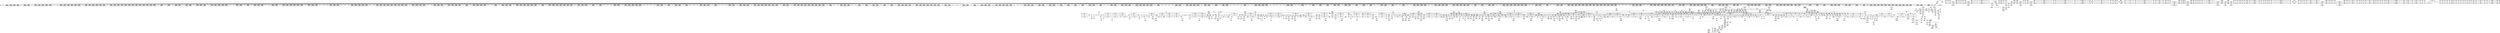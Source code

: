 digraph {
	CE0x583ce30 [shape=record,shape=Mrecord,label="{CE0x583ce30|__preempt_count_sub:tmp3|*SummSource*}"]
	CE0x58a7ed0 [shape=record,shape=Mrecord,label="{CE0x58a7ed0|rcu_lock_release:indirectgoto|*SummSink*}"]
	CE0x5829de0 [shape=record,shape=Mrecord,label="{CE0x5829de0|task_sid:bb|*SummSink*}"]
	CE0x5877340 [shape=record,shape=Mrecord,label="{CE0x5877340|2472:_%struct.cred*,_:_CRE_5920,5928_|*MultipleSource*|Function::task_sid&Arg::task::|Function::current_has_perm&Arg::tsk::|security/selinux/hooks.c,208|Function::selinux_task_getpgid&Arg::p::}"]
	CE0x590a910 [shape=record,shape=Mrecord,label="{CE0x590a910|__rcu_read_unlock:do.end|*SummSource*}"]
	CE0x57d6860 [shape=record,shape=Mrecord,label="{CE0x57d6860|_call_void_rcu_read_lock()_#10,_!dbg_!27712|security/selinux/hooks.c,207}"]
	CE0x57e0ff0 [shape=record,shape=Mrecord,label="{CE0x57e0ff0|i64*_getelementptr_inbounds_(_2_x_i64_,_2_x_i64_*___llvm_gcov_ctr280,_i64_0,_i64_1)|*Constant*|*SummSink*}"]
	CE0x58646d0 [shape=record,shape=Mrecord,label="{CE0x58646d0|2472:_%struct.cred*,_:_CRE_2525,2526_}"]
	CE0x58a2200 [shape=record,shape=Mrecord,label="{CE0x58a2200|rcu_read_unlock:entry|*SummSource*}"]
	CE0x57f9fc0 [shape=record,shape=Mrecord,label="{CE0x57f9fc0|current_sid:tobool|security/selinux/hooks.c,218|*SummSink*}"]
	CE0x586f630 [shape=record,shape=Mrecord,label="{CE0x586f630|2472:_%struct.cred*,_:_CRE_2945,2946_}"]
	CE0x584af80 [shape=record,shape=Mrecord,label="{CE0x584af80|2472:_%struct.cred*,_:_CRE_96,104_|*MultipleSource*|Function::task_sid&Arg::task::|Function::current_has_perm&Arg::tsk::|security/selinux/hooks.c,208|Function::selinux_task_getpgid&Arg::p::}"]
	CE0x587fe00 [shape=record,shape=Mrecord,label="{CE0x587fe00|2472:_%struct.cred*,_:_CRE_6343,6344_}"]
	CE0x5854b30 [shape=record,shape=Mrecord,label="{CE0x5854b30|task_sid:tmp18|security/selinux/hooks.c,208}"]
	CE0x580a880 [shape=record,shape=Mrecord,label="{CE0x580a880|current_sid:if.end|*SummSource*}"]
	CE0x587b130 [shape=record,shape=Mrecord,label="{CE0x587b130|2472:_%struct.cred*,_:_CRE_6248,6256_|*MultipleSource*|Function::task_sid&Arg::task::|Function::current_has_perm&Arg::tsk::|security/selinux/hooks.c,208|Function::selinux_task_getpgid&Arg::p::}"]
	CE0x587df20 [shape=record,shape=Mrecord,label="{CE0x587df20|2472:_%struct.cred*,_:_CRE_6317,6318_}"]
	CE0x57fec30 [shape=record,shape=Mrecord,label="{CE0x57fec30|i64*_getelementptr_inbounds_(_2_x_i64_,_2_x_i64_*___llvm_gcov_ctr136,_i64_0,_i64_1)|*Constant*}"]
	CE0x5849390 [shape=record,shape=Mrecord,label="{CE0x5849390|2472:_%struct.cred*,_:_CRE_224,232_|*MultipleSource*|Function::task_sid&Arg::task::|Function::current_has_perm&Arg::tsk::|security/selinux/hooks.c,208|Function::selinux_task_getpgid&Arg::p::}"]
	CE0x58dd930 [shape=record,shape=Mrecord,label="{CE0x58dd930|rcu_read_unlock:tmp21|include/linux/rcupdate.h,935|*SummSink*}"]
	CE0x58a0010 [shape=record,shape=Mrecord,label="{CE0x58a0010|task_sid:tmp27|security/selinux/hooks.c,208|*SummSource*}"]
	CE0x5896540 [shape=record,shape=Mrecord,label="{CE0x5896540|GLOBAL:rcu_read_unlock.__warned|Global_var:rcu_read_unlock.__warned|*SummSource*}"]
	CE0x58a7110 [shape=record,shape=Mrecord,label="{CE0x58a7110|i64*_getelementptr_inbounds_(_4_x_i64_,_4_x_i64_*___llvm_gcov_ctr133,_i64_0,_i64_1)|*Constant*|*SummSource*}"]
	CE0x58a5070 [shape=record,shape=Mrecord,label="{CE0x58a5070|task_sid:tmp7|security/selinux/hooks.c,208|*SummSource*}"]
	CE0x5810580 [shape=record,shape=Mrecord,label="{CE0x5810580|get_current:tmp4|./arch/x86/include/asm/current.h,14}"]
	CE0x58c0dc0 [shape=record,shape=Mrecord,label="{CE0x58c0dc0|__rcu_read_lock:tmp6|include/linux/rcupdate.h,240}"]
	CE0x5870930 [shape=record,shape=Mrecord,label="{CE0x5870930|2472:_%struct.cred*,_:_CRE_2961,2962_}"]
	CE0x583f820 [shape=record,shape=Mrecord,label="{CE0x583f820|i64*_getelementptr_inbounds_(_13_x_i64_,_13_x_i64_*___llvm_gcov_ctr126,_i64_0,_i64_1)|*Constant*}"]
	CE0x585aba0 [shape=record,shape=Mrecord,label="{CE0x585aba0|2472:_%struct.cred*,_:_CRE_1936,1944_|*MultipleSource*|Function::task_sid&Arg::task::|Function::current_has_perm&Arg::tsk::|security/selinux/hooks.c,208|Function::selinux_task_getpgid&Arg::p::}"]
	CE0x591fbb0 [shape=record,shape=Mrecord,label="{CE0x591fbb0|__preempt_count_add:do.end|*SummSink*}"]
	CE0x58c3ea0 [shape=record,shape=Mrecord,label="{CE0x58c3ea0|__rcu_read_lock:tmp1|*SummSource*}"]
	CE0x58d1420 [shape=record,shape=Mrecord,label="{CE0x58d1420|rcu_read_unlock:tmp2}"]
	CE0x57f7cf0 [shape=record,shape=Mrecord,label="{CE0x57f7cf0|GLOBAL:current_sid|*Constant*|*SummSource*}"]
	CE0x5876040 [shape=record,shape=Mrecord,label="{CE0x5876040|2472:_%struct.cred*,_:_CRE_5856,5860_|*MultipleSource*|Function::task_sid&Arg::task::|Function::current_has_perm&Arg::tsk::|security/selinux/hooks.c,208|Function::selinux_task_getpgid&Arg::p::}"]
	CE0x5875920 [shape=record,shape=Mrecord,label="{CE0x5875920|2472:_%struct.cred*,_:_CRE_3160,3164_|*MultipleSource*|Function::task_sid&Arg::task::|Function::current_has_perm&Arg::tsk::|security/selinux/hooks.c,208|Function::selinux_task_getpgid&Arg::p::}"]
	CE0x57eab60 [shape=record,shape=Mrecord,label="{CE0x57eab60|i64_5|*Constant*|*SummSource*}"]
	CE0x589a0a0 [shape=record,shape=Mrecord,label="{CE0x589a0a0|COLLAPSED:_GCMRE___llvm_gcov_ctr127_internal_global_11_x_i64_zeroinitializer:_elem_0:default:}"]
	CE0x587efc0 [shape=record,shape=Mrecord,label="{CE0x587efc0|2472:_%struct.cred*,_:_CRE_6331,6332_}"]
	CE0x58292e0 [shape=record,shape=Mrecord,label="{CE0x58292e0|2472:_%struct.cred*,_:_CRE_408,416_|*MultipleSource*|Function::task_sid&Arg::task::|Function::current_has_perm&Arg::tsk::|security/selinux/hooks.c,208|Function::selinux_task_getpgid&Arg::p::}"]
	CE0x57dfc00 [shape=record,shape=Mrecord,label="{CE0x57dfc00|avc_has_perm:auditdata|Function::avc_has_perm&Arg::auditdata::|*SummSource*}"]
	CE0x58a6050 [shape=record,shape=Mrecord,label="{CE0x58a6050|task_sid:tmp9|security/selinux/hooks.c,208|*SummSource*}"]
	CE0x587b360 [shape=record,shape=Mrecord,label="{CE0x587b360|2472:_%struct.cred*,_:_CRE_6256,6264_|*MultipleSource*|Function::task_sid&Arg::task::|Function::current_has_perm&Arg::tsk::|security/selinux/hooks.c,208|Function::selinux_task_getpgid&Arg::p::}"]
	CE0x5836ad0 [shape=record,shape=Mrecord,label="{CE0x5836ad0|GLOBAL:current_task|Global_var:current_task}"]
	CE0x5827d00 [shape=record,shape=Mrecord,label="{CE0x5827d00|GLOBAL:rcu_read_lock.__warned|Global_var:rcu_read_lock.__warned|*SummSink*}"]
	CE0x587dcc0 [shape=record,shape=Mrecord,label="{CE0x587dcc0|2472:_%struct.cred*,_:_CRE_6315,6316_}"]
	CE0x5874d40 [shape=record,shape=Mrecord,label="{CE0x5874d40|2472:_%struct.cred*,_:_CRE_3136,3140_|*MultipleSource*|Function::task_sid&Arg::task::|Function::current_has_perm&Arg::tsk::|security/selinux/hooks.c,208|Function::selinux_task_getpgid&Arg::p::}"]
	CE0x5880c40 [shape=record,shape=Mrecord,label="{CE0x5880c40|2472:_%struct.cred*,_:_CRE_6355,6356_}"]
	CE0x5841910 [shape=record,shape=Mrecord,label="{CE0x5841910|task_sid:tmp1|*SummSource*}"]
	CE0x57ebba0 [shape=record,shape=Mrecord,label="{CE0x57ebba0|i64*_getelementptr_inbounds_(_2_x_i64_,_2_x_i64_*___llvm_gcov_ctr280,_i64_0,_i64_1)|*Constant*|*SummSource*}"]
	CE0x58dc050 [shape=record,shape=Mrecord,label="{CE0x58dc050|_call_void_lockdep_rcu_suspicious(i8*_getelementptr_inbounds_(_25_x_i8_,_25_x_i8_*_.str45,_i32_0,_i32_0),_i32_934,_i8*_getelementptr_inbounds_(_44_x_i8_,_44_x_i8_*_.str47,_i32_0,_i32_0))_#10,_!dbg_!27726|include/linux/rcupdate.h,933|*SummSource*}"]
	CE0x5916920 [shape=record,shape=Mrecord,label="{CE0x5916920|rcu_lock_release:tmp1|*SummSource*}"]
	CE0x58463c0 [shape=record,shape=Mrecord,label="{CE0x58463c0|2472:_%struct.cred*,_:_CRE_472,480_|*MultipleSource*|Function::task_sid&Arg::task::|Function::current_has_perm&Arg::tsk::|security/selinux/hooks.c,208|Function::selinux_task_getpgid&Arg::p::}"]
	CE0x57e2880 [shape=record,shape=Mrecord,label="{CE0x57e2880|2472:_%struct.cred*,_:_CRE_680,688_|*MultipleSource*|Function::task_sid&Arg::task::|Function::current_has_perm&Arg::tsk::|security/selinux/hooks.c,208|Function::selinux_task_getpgid&Arg::p::}"]
	CE0x57eede0 [shape=record,shape=Mrecord,label="{CE0x57eede0|avc_has_perm:requested|Function::avc_has_perm&Arg::requested::}"]
	CE0x58b8000 [shape=record,shape=Mrecord,label="{CE0x58b8000|rcu_read_lock:tmp21|include/linux/rcupdate.h,884|*SummSource*}"]
	CE0x590a9e0 [shape=record,shape=Mrecord,label="{CE0x590a9e0|__preempt_count_add:tmp|*SummSink*}"]
	CE0x586a760 [shape=record,shape=Mrecord,label="{CE0x586a760|2472:_%struct.cred*,_:_CRE_2824,2832_|*MultipleSource*|Function::task_sid&Arg::task::|Function::current_has_perm&Arg::tsk::|security/selinux/hooks.c,208|Function::selinux_task_getpgid&Arg::p::}"]
	CE0x5874ae0 [shape=record,shape=Mrecord,label="{CE0x5874ae0|2472:_%struct.cred*,_:_CRE_3128,3136_|*MultipleSource*|Function::task_sid&Arg::task::|Function::current_has_perm&Arg::tsk::|security/selinux/hooks.c,208|Function::selinux_task_getpgid&Arg::p::}"]
	CE0x58b3200 [shape=record,shape=Mrecord,label="{CE0x58b3200|rcu_lock_acquire:tmp|*SummSource*}"]
	CE0x57eb790 [shape=record,shape=Mrecord,label="{CE0x57eb790|current_sid:tmp1}"]
	CE0x580b440 [shape=record,shape=Mrecord,label="{CE0x580b440|current_sid:tmp6|security/selinux/hooks.c,218}"]
	CE0x58aadf0 [shape=record,shape=Mrecord,label="{CE0x58aadf0|__preempt_count_sub:tmp4|./arch/x86/include/asm/preempt.h,77}"]
	CE0x585df80 [shape=record,shape=Mrecord,label="{CE0x585df80|2472:_%struct.cred*,_:_CRE_2096,2104_|*MultipleSource*|Function::task_sid&Arg::task::|Function::current_has_perm&Arg::tsk::|security/selinux/hooks.c,208|Function::selinux_task_getpgid&Arg::p::}"]
	CE0x5887190 [shape=record,shape=Mrecord,label="{CE0x5887190|2472:_%struct.cred*,_:_CRE_6664,6668_|*MultipleSource*|Function::task_sid&Arg::task::|Function::current_has_perm&Arg::tsk::|security/selinux/hooks.c,208|Function::selinux_task_getpgid&Arg::p::}"]
	CE0x58e14a0 [shape=record,shape=Mrecord,label="{CE0x58e14a0|GLOBAL:__rcu_read_unlock|*Constant*}"]
	CE0x585b2c0 [shape=record,shape=Mrecord,label="{CE0x585b2c0|2472:_%struct.cred*,_:_CRE_1960,1968_|*MultipleSource*|Function::task_sid&Arg::task::|Function::current_has_perm&Arg::tsk::|security/selinux/hooks.c,208|Function::selinux_task_getpgid&Arg::p::}"]
	CE0x590d610 [shape=record,shape=Mrecord,label="{CE0x590d610|_call_void_mcount()_#3|*SummSource*}"]
	CE0x58b2cc0 [shape=record,shape=Mrecord,label="{CE0x58b2cc0|__rcu_read_unlock:tmp5|include/linux/rcupdate.h,244}"]
	CE0x57dfb60 [shape=record,shape=Mrecord,label="{CE0x57dfb60|avc_has_perm:auditdata|Function::avc_has_perm&Arg::auditdata::}"]
	CE0x585f2b0 [shape=record,shape=Mrecord,label="{CE0x585f2b0|2472:_%struct.cred*,_:_CRE_2160,2168_|*MultipleSource*|Function::task_sid&Arg::task::|Function::current_has_perm&Arg::tsk::|security/selinux/hooks.c,208|Function::selinux_task_getpgid&Arg::p::}"]
	CE0x58dc890 [shape=record,shape=Mrecord,label="{CE0x58dc890|rcu_read_unlock:tmp19|include/linux/rcupdate.h,933|*SummSink*}"]
	CE0x58d8af0 [shape=record,shape=Mrecord,label="{CE0x58d8af0|rcu_read_unlock:land.lhs.true}"]
	CE0x58b1390 [shape=record,shape=Mrecord,label="{CE0x58b1390|rcu_lock_release:tmp4|include/linux/rcupdate.h,423}"]
	CE0x5898b30 [shape=record,shape=Mrecord,label="{CE0x5898b30|rcu_read_lock:tmp4|include/linux/rcupdate.h,882|*SummSource*}"]
	CE0x585f510 [shape=record,shape=Mrecord,label="{CE0x585f510|2472:_%struct.cred*,_:_CRE_2168,2240_|*MultipleSource*|Function::task_sid&Arg::task::|Function::current_has_perm&Arg::tsk::|security/selinux/hooks.c,208|Function::selinux_task_getpgid&Arg::p::}"]
	CE0x584bda0 [shape=record,shape=Mrecord,label="{CE0x584bda0|2472:_%struct.cred*,_:_CRE_104,112_|*MultipleSource*|Function::task_sid&Arg::task::|Function::current_has_perm&Arg::tsk::|security/selinux/hooks.c,208|Function::selinux_task_getpgid&Arg::p::}"]
	CE0x57e1570 [shape=record,shape=Mrecord,label="{CE0x57e1570|current_sid:tmp1|*SummSink*}"]
	CE0x5851ad0 [shape=record,shape=Mrecord,label="{CE0x5851ad0|2472:_%struct.cred*,_:_CRE_536,544_|*MultipleSource*|Function::task_sid&Arg::task::|Function::current_has_perm&Arg::tsk::|security/selinux/hooks.c,208|Function::selinux_task_getpgid&Arg::p::}"]
	CE0x5866970 [shape=record,shape=Mrecord,label="{CE0x5866970|2472:_%struct.cred*,_:_CRE_2608,2616_|*MultipleSource*|Function::task_sid&Arg::task::|Function::current_has_perm&Arg::tsk::|security/selinux/hooks.c,208|Function::selinux_task_getpgid&Arg::p::}"]
	CE0x57def00 [shape=record,shape=Mrecord,label="{CE0x57def00|i64*_getelementptr_inbounds_(_11_x_i64_,_11_x_i64_*___llvm_gcov_ctr125,_i64_0,_i64_8)|*Constant*|*SummSource*}"]
	CE0x5826f10 [shape=record,shape=Mrecord,label="{CE0x5826f10|i64_7|*Constant*}"]
	CE0x589ddf0 [shape=record,shape=Mrecord,label="{CE0x589ddf0|task_sid:tmp23|security/selinux/hooks.c,208|*SummSource*}"]
	CE0x5858a30 [shape=record,shape=Mrecord,label="{CE0x5858a30|2472:_%struct.cred*,_:_CRE_1824,1832_|*MultipleSource*|Function::task_sid&Arg::task::|Function::current_has_perm&Arg::tsk::|security/selinux/hooks.c,208|Function::selinux_task_getpgid&Arg::p::}"]
	CE0x5843c60 [shape=record,shape=Mrecord,label="{CE0x5843c60|i64*_getelementptr_inbounds_(_2_x_i64_,_2_x_i64_*___llvm_gcov_ctr98,_i64_0,_i64_1)|*Constant*|*SummSource*}"]
	CE0x588ba00 [shape=record,shape=Mrecord,label="{CE0x588ba00|task_sid:tobool4|security/selinux/hooks.c,208}"]
	CE0x5880fd0 [shape=record,shape=Mrecord,label="{CE0x5880fd0|2472:_%struct.cred*,_:_CRE_6358,6359_}"]
	CE0x57fe070 [shape=record,shape=Mrecord,label="{CE0x57fe070|selinux_task_getpgid:call|security/selinux/hooks.c,3579}"]
	CE0x5840dc0 [shape=record,shape=Mrecord,label="{CE0x5840dc0|_ret_void,_!dbg_!27717|include/linux/rcupdate.h,240|*SummSource*}"]
	CE0x584ece0 [shape=record,shape=Mrecord,label="{CE0x584ece0|i64*_getelementptr_inbounds_(_11_x_i64_,_11_x_i64_*___llvm_gcov_ctr127,_i64_0,_i64_8)|*Constant*|*SummSource*}"]
	CE0x58dcde0 [shape=record,shape=Mrecord,label="{CE0x58dcde0|rcu_read_unlock:tmp20|include/linux/rcupdate.h,933|*SummSink*}"]
	CE0x583f560 [shape=record,shape=Mrecord,label="{CE0x583f560|cred_sid:tmp3|*SummSink*}"]
	CE0x58b8f30 [shape=record,shape=Mrecord,label="{CE0x58b8f30|cred_sid:bb}"]
	CE0x588b100 [shape=record,shape=Mrecord,label="{CE0x588b100|task_sid:tmp11|security/selinux/hooks.c,208|*SummSink*}"]
	CE0x5847cb0 [shape=record,shape=Mrecord,label="{CE0x5847cb0|2472:_%struct.cred*,_:_CRE_88,92_|*MultipleSource*|Function::task_sid&Arg::task::|Function::current_has_perm&Arg::tsk::|security/selinux/hooks.c,208|Function::selinux_task_getpgid&Arg::p::}"]
	CE0x58c3960 [shape=record,shape=Mrecord,label="{CE0x58c3960|rcu_read_unlock:tobool1|include/linux/rcupdate.h,933|*SummSource*}"]
	CE0x587a580 [shape=record,shape=Mrecord,label="{CE0x587a580|2472:_%struct.cred*,_:_CRE_6208,6216_|*MultipleSource*|Function::task_sid&Arg::task::|Function::current_has_perm&Arg::tsk::|security/selinux/hooks.c,208|Function::selinux_task_getpgid&Arg::p::}"]
	CE0x587cfb0 [shape=record,shape=Mrecord,label="{CE0x587cfb0|2472:_%struct.cred*,_:_CRE_6304,6305_}"]
	CE0x58e0330 [shape=record,shape=Mrecord,label="{CE0x58e0330|rcu_lock_acquire:tmp4|include/linux/rcupdate.h,418|*SummSource*}"]
	CE0x5867090 [shape=record,shape=Mrecord,label="{CE0x5867090|2472:_%struct.cred*,_:_CRE_2656,2664_|*MultipleSource*|Function::task_sid&Arg::task::|Function::current_has_perm&Arg::tsk::|security/selinux/hooks.c,208|Function::selinux_task_getpgid&Arg::p::}"]
	CE0x581efc0 [shape=record,shape=Mrecord,label="{CE0x581efc0|__rcu_read_lock:tmp1|*SummSink*}"]
	CE0x57df680 [shape=record,shape=Mrecord,label="{CE0x57df680|%struct.common_audit_data*_null|*Constant*|*SummSource*}"]
	CE0x57f9830 [shape=record,shape=Mrecord,label="{CE0x57f9830|current_sid:tmp14|security/selinux/hooks.c,218|*SummSource*}"]
	CE0x588bf90 [shape=record,shape=Mrecord,label="{CE0x588bf90|task_sid:tobool4|security/selinux/hooks.c,208|*SummSource*}"]
	CE0x58700e0 [shape=record,shape=Mrecord,label="{CE0x58700e0|2472:_%struct.cred*,_:_CRE_2954,2955_}"]
	CE0x58aeca0 [shape=record,shape=Mrecord,label="{CE0x58aeca0|__rcu_read_lock:tmp2|*SummSource*}"]
	CE0x58c2cc0 [shape=record,shape=Mrecord,label="{CE0x58c2cc0|__rcu_read_lock:tmp7|include/linux/rcupdate.h,240|*SummSource*}"]
	CE0x57f5530 [shape=record,shape=Mrecord,label="{CE0x57f5530|get_current:tmp2|*SummSink*}"]
	CE0x584e530 [shape=record,shape=Mrecord,label="{CE0x584e530|rcu_read_lock:tmp16|include/linux/rcupdate.h,882}"]
	CE0x58c0970 [shape=record,shape=Mrecord,label="{CE0x58c0970|rcu_read_unlock:tmp5|include/linux/rcupdate.h,933|*SummSource*}"]
	CE0x5887d40 [shape=record,shape=Mrecord,label="{CE0x5887d40|2472:_%struct.cred*,_:_CRE_10536,10544_|*MultipleSource*|Function::task_sid&Arg::task::|Function::current_has_perm&Arg::tsk::|security/selinux/hooks.c,208|Function::selinux_task_getpgid&Arg::p::}"]
	CE0x589a9c0 [shape=record,shape=Mrecord,label="{CE0x589a9c0|_call_void_mcount()_#3|*SummSink*}"]
	CE0x58dc820 [shape=record,shape=Mrecord,label="{CE0x58dc820|rcu_read_unlock:tmp19|include/linux/rcupdate.h,933|*SummSource*}"]
	CE0x5886f30 [shape=record,shape=Mrecord,label="{CE0x5886f30|2472:_%struct.cred*,_:_CRE_6660,6664_|*MultipleSource*|Function::task_sid&Arg::task::|Function::current_has_perm&Arg::tsk::|security/selinux/hooks.c,208|Function::selinux_task_getpgid&Arg::p::}"]
	CE0x6a40880 [shape=record,shape=Mrecord,label="{CE0x6a40880|GLOBAL:current_has_perm|*Constant*|*SummSink*}"]
	CE0x58860c0 [shape=record,shape=Mrecord,label="{CE0x58860c0|2472:_%struct.cred*,_:_CRE_6624,6632_|*MultipleSource*|Function::task_sid&Arg::task::|Function::current_has_perm&Arg::tsk::|security/selinux/hooks.c,208|Function::selinux_task_getpgid&Arg::p::}"]
	CE0x57e9430 [shape=record,shape=Mrecord,label="{CE0x57e9430|selinux_task_getpgid:tmp3}"]
	CE0x580bad0 [shape=record,shape=Mrecord,label="{CE0x580bad0|2472:_%struct.cred*,_:_CRE_328,336_|*MultipleSource*|Function::task_sid&Arg::task::|Function::current_has_perm&Arg::tsk::|security/selinux/hooks.c,208|Function::selinux_task_getpgid&Arg::p::}"]
	CE0x58569c0 [shape=record,shape=Mrecord,label="{CE0x58569c0|2472:_%struct.cred*,_:_CRE_701,702_}"]
	CE0x5858310 [shape=record,shape=Mrecord,label="{CE0x5858310|2472:_%struct.cred*,_:_CRE_784,1808_|*MultipleSource*|Function::task_sid&Arg::task::|Function::current_has_perm&Arg::tsk::|security/selinux/hooks.c,208|Function::selinux_task_getpgid&Arg::p::}"]
	CE0x5876c20 [shape=record,shape=Mrecord,label="{CE0x5876c20|2472:_%struct.cred*,_:_CRE_5896,5904_|*MultipleSource*|Function::task_sid&Arg::task::|Function::current_has_perm&Arg::tsk::|security/selinux/hooks.c,208|Function::selinux_task_getpgid&Arg::p::}"]
	CE0x5871770 [shape=record,shape=Mrecord,label="{CE0x5871770|2472:_%struct.cred*,_:_CRE_2973,2974_}"]
	CE0x58456d0 [shape=record,shape=Mrecord,label="{CE0x58456d0|GLOBAL:current_task|Global_var:current_task|*SummSink*}"]
	CE0x58b9dd0 [shape=record,shape=Mrecord,label="{CE0x58b9dd0|cred_sid:tmp5|security/selinux/hooks.c,196|*SummSink*}"]
	CE0x5916840 [shape=record,shape=Mrecord,label="{CE0x5916840|i64_1|*Constant*}"]
	CE0x58a13f0 [shape=record,shape=Mrecord,label="{CE0x58a13f0|cred_sid:cred|Function::cred_sid&Arg::cred::|*SummSource*}"]
	CE0x58d55a0 [shape=record,shape=Mrecord,label="{CE0x58d55a0|rcu_read_unlock:tmp12|include/linux/rcupdate.h,933}"]
	CE0x5895500 [shape=record,shape=Mrecord,label="{CE0x5895500|i64*_getelementptr_inbounds_(_4_x_i64_,_4_x_i64_*___llvm_gcov_ctr130,_i64_0,_i64_1)|*Constant*|*SummSink*}"]
	CE0x58d97d0 [shape=record,shape=Mrecord,label="{CE0x58d97d0|__rcu_read_lock:tmp5|include/linux/rcupdate.h,239|*SummSink*}"]
	CE0x5863c20 [shape=record,shape=Mrecord,label="{CE0x5863c20|2472:_%struct.cred*,_:_CRE_2512,2520_|*MultipleSource*|Function::task_sid&Arg::task::|Function::current_has_perm&Arg::tsk::|security/selinux/hooks.c,208|Function::selinux_task_getpgid&Arg::p::}"]
	CE0x5881c40 [shape=record,shape=Mrecord,label="{CE0x5881c40|2472:_%struct.cred*,_:_CRE_6400,6408_|*MultipleSource*|Function::task_sid&Arg::task::|Function::current_has_perm&Arg::tsk::|security/selinux/hooks.c,208|Function::selinux_task_getpgid&Arg::p::}"]
	CE0x58d1c90 [shape=record,shape=Mrecord,label="{CE0x58d1c90|rcu_read_unlock:tobool|include/linux/rcupdate.h,933|*SummSource*}"]
	CE0x58770e0 [shape=record,shape=Mrecord,label="{CE0x58770e0|2472:_%struct.cred*,_:_CRE_5912,5920_|*MultipleSource*|Function::task_sid&Arg::task::|Function::current_has_perm&Arg::tsk::|security/selinux/hooks.c,208|Function::selinux_task_getpgid&Arg::p::}"]
	CE0x589eb70 [shape=record,shape=Mrecord,label="{CE0x589eb70|task_sid:tmp24|security/selinux/hooks.c,208|*SummSource*}"]
	CE0x588a2c0 [shape=record,shape=Mrecord,label="{CE0x588a2c0|2472:_%struct.cred*,_:_CRE_10632,10640_|*MultipleSource*|Function::task_sid&Arg::task::|Function::current_has_perm&Arg::tsk::|security/selinux/hooks.c,208|Function::selinux_task_getpgid&Arg::p::}"]
	CE0x58a1a60 [shape=record,shape=Mrecord,label="{CE0x58a1a60|_call_void_rcu_read_unlock()_#10,_!dbg_!27748|security/selinux/hooks.c,209|*SummSink*}"]
	CE0x591fdc0 [shape=record,shape=Mrecord,label="{CE0x591fdc0|i64*_getelementptr_inbounds_(_4_x_i64_,_4_x_i64_*___llvm_gcov_ctr129,_i64_0,_i64_0)|*Constant*|*SummSource*}"]
	CE0x58554b0 [shape=record,shape=Mrecord,label="{CE0x58554b0|_call_void_lockdep_rcu_suspicious(i8*_getelementptr_inbounds_(_25_x_i8_,_25_x_i8_*_.str3,_i32_0,_i32_0),_i32_208,_i8*_getelementptr_inbounds_(_41_x_i8_,_41_x_i8_*_.str44,_i32_0,_i32_0))_#10,_!dbg_!27732|security/selinux/hooks.c,208}"]
	CE0x5872a00 [shape=record,shape=Mrecord,label="{CE0x5872a00|2472:_%struct.cred*,_:_CRE_3032,3036_|*MultipleSource*|Function::task_sid&Arg::task::|Function::current_has_perm&Arg::tsk::|security/selinux/hooks.c,208|Function::selinux_task_getpgid&Arg::p::}"]
	CE0x5892100 [shape=record,shape=Mrecord,label="{CE0x5892100|task_sid:tobool1|security/selinux/hooks.c,208|*SummSink*}"]
	CE0x58059d0 [shape=record,shape=Mrecord,label="{CE0x58059d0|task_sid:real_cred|security/selinux/hooks.c,208}"]
	CE0x5870cc0 [shape=record,shape=Mrecord,label="{CE0x5870cc0|2472:_%struct.cred*,_:_CRE_2964,2965_}"]
	CE0x58d6040 [shape=record,shape=Mrecord,label="{CE0x58d6040|rcu_read_unlock:tmp13|include/linux/rcupdate.h,933|*SummSource*}"]
	CE0x58bdf20 [shape=record,shape=Mrecord,label="{CE0x58bdf20|__rcu_read_lock:tmp6|include/linux/rcupdate.h,240|*SummSource*}"]
	CE0x587c200 [shape=record,shape=Mrecord,label="{CE0x587c200|2472:_%struct.cred*,_:_CRE_6292,6293_}"]
	CE0x58285a0 [shape=record,shape=Mrecord,label="{CE0x58285a0|current_sid:tmp24|security/selinux/hooks.c,220|*SummSink*}"]
	CE0x58a4f00 [shape=record,shape=Mrecord,label="{CE0x58a4f00|task_sid:tmp7|security/selinux/hooks.c,208}"]
	CE0x57e0670 [shape=record,shape=Mrecord,label="{CE0x57e0670|current_sid:do.body}"]
	CE0x58423d0 [shape=record,shape=Mrecord,label="{CE0x58423d0|2472:_%struct.cred*,_:_CRE_76,80_|*MultipleSource*|Function::task_sid&Arg::task::|Function::current_has_perm&Arg::tsk::|security/selinux/hooks.c,208|Function::selinux_task_getpgid&Arg::p::}"]
	CE0x5869660 [shape=record,shape=Mrecord,label="{CE0x5869660|2472:_%struct.cred*,_:_CRE_2768,2776_|*MultipleSource*|Function::task_sid&Arg::task::|Function::current_has_perm&Arg::tsk::|security/selinux/hooks.c,208|Function::selinux_task_getpgid&Arg::p::}"]
	CE0x5851540 [shape=record,shape=Mrecord,label="{CE0x5851540|task_sid:land.lhs.true2|*SummSource*}"]
	CE0x57db4d0 [shape=record,shape=Mrecord,label="{CE0x57db4d0|_call_void_lockdep_rcu_suspicious(i8*_getelementptr_inbounds_(_25_x_i8_,_25_x_i8_*_.str3,_i32_0,_i32_0),_i32_218,_i8*_getelementptr_inbounds_(_45_x_i8_,_45_x_i8_*_.str12,_i32_0,_i32_0))_#10,_!dbg_!27727|security/selinux/hooks.c,218|*SummSource*}"]
	CE0x58873c0 [shape=record,shape=Mrecord,label="{CE0x58873c0|2472:_%struct.cred*,_:_CRE_6672,6680_|*MultipleSource*|Function::task_sid&Arg::task::|Function::current_has_perm&Arg::tsk::|security/selinux/hooks.c,208|Function::selinux_task_getpgid&Arg::p::}"]
	CE0x5860f00 [shape=record,shape=Mrecord,label="{CE0x5860f00|2472:_%struct.cred*,_:_CRE_2320,2328_|*MultipleSource*|Function::task_sid&Arg::task::|Function::current_has_perm&Arg::tsk::|security/selinux/hooks.c,208|Function::selinux_task_getpgid&Arg::p::}"]
	CE0x58ba3f0 [shape=record,shape=Mrecord,label="{CE0x58ba3f0|cred_sid:sid|security/selinux/hooks.c,197|*SummSink*}"]
	CE0x585f9d0 [shape=record,shape=Mrecord,label="{CE0x585f9d0|2472:_%struct.cred*,_:_CRE_2248,2256_|*MultipleSource*|Function::task_sid&Arg::task::|Function::current_has_perm&Arg::tsk::|security/selinux/hooks.c,208|Function::selinux_task_getpgid&Arg::p::}"]
	CE0x57dc470 [shape=record,shape=Mrecord,label="{CE0x57dc470|current_sid:land.lhs.true2|*SummSink*}"]
	CE0x595ffe0 [shape=record,shape=Mrecord,label="{CE0x595ffe0|_call_void_asm_addl_$1,_%gs:$0_,_*m,ri,*m,_dirflag_,_fpsr_,_flags_(i32*___preempt_count,_i32_%sub,_i32*___preempt_count)_#3,_!dbg_!27717,_!srcloc_!27718|./arch/x86/include/asm/preempt.h,77|*SummSink*}"]
	CE0x58412f0 [shape=record,shape=Mrecord,label="{CE0x58412f0|2472:_%struct.cred*,_:_CRE_56,64_|*MultipleSource*|Function::task_sid&Arg::task::|Function::current_has_perm&Arg::tsk::|security/selinux/hooks.c,208|Function::selinux_task_getpgid&Arg::p::}"]
	CE0x5856890 [shape=record,shape=Mrecord,label="{CE0x5856890|2472:_%struct.cred*,_:_CRE_700,701_}"]
	CE0x580e400 [shape=record,shape=Mrecord,label="{CE0x580e400|i64_4|*Constant*}"]
	CE0x58564e0 [shape=record,shape=Mrecord,label="{CE0x58564e0|i32_208|*Constant*|*SummSink*}"]
	CE0x5855680 [shape=record,shape=Mrecord,label="{CE0x5855680|task_sid:tmp19|security/selinux/hooks.c,208|*SummSink*}"]
	CE0x5855750 [shape=record,shape=Mrecord,label="{CE0x5855750|_call_void_lockdep_rcu_suspicious(i8*_getelementptr_inbounds_(_25_x_i8_,_25_x_i8_*_.str3,_i32_0,_i32_0),_i32_208,_i8*_getelementptr_inbounds_(_41_x_i8_,_41_x_i8_*_.str44,_i32_0,_i32_0))_#10,_!dbg_!27732|security/selinux/hooks.c,208|*SummSource*}"]
	CE0x57e5790 [shape=record,shape=Mrecord,label="{CE0x57e5790|current_sid:tmp13|security/selinux/hooks.c,218|*SummSource*}"]
	CE0x5810920 [shape=record,shape=Mrecord,label="{CE0x5810920|current_sid:tmp18|security/selinux/hooks.c,218|*SummSink*}"]
	CE0x5898c00 [shape=record,shape=Mrecord,label="{CE0x5898c00|rcu_read_lock:tmp4|include/linux/rcupdate.h,882|*SummSink*}"]
	CE0x58b9880 [shape=record,shape=Mrecord,label="{CE0x58b9880|cred_sid:bb|*SummSink*}"]
	CE0x59468e0 [shape=record,shape=Mrecord,label="{CE0x59468e0|i64*_getelementptr_inbounds_(_4_x_i64_,_4_x_i64_*___llvm_gcov_ctr135,_i64_0,_i64_0)|*Constant*|*SummSink*}"]
	CE0x57dc400 [shape=record,shape=Mrecord,label="{CE0x57dc400|current_sid:land.lhs.true2|*SummSource*}"]
	CE0x5860350 [shape=record,shape=Mrecord,label="{CE0x5860350|2472:_%struct.cred*,_:_CRE_2280,2288_|*MultipleSource*|Function::task_sid&Arg::task::|Function::current_has_perm&Arg::tsk::|security/selinux/hooks.c,208|Function::selinux_task_getpgid&Arg::p::}"]
	CE0x5894ae0 [shape=record,shape=Mrecord,label="{CE0x5894ae0|i64*_getelementptr_inbounds_(_4_x_i64_,_4_x_i64_*___llvm_gcov_ctr128,_i64_0,_i64_2)|*Constant*|*SummSource*}"]
	CE0x58ad230 [shape=record,shape=Mrecord,label="{CE0x58ad230|i8*_undef|*Constant*}"]
	CE0x57e3bf0 [shape=record,shape=Mrecord,label="{CE0x57e3bf0|i32_(i32,_i32,_i16,_i32,_%struct.common_audit_data*)*_bitcast_(i32_(i32,_i32,_i16,_i32,_%struct.common_audit_data.495*)*_avc_has_perm_to_i32_(i32,_i32,_i16,_i32,_%struct.common_audit_data*)*)|*Constant*}"]
	CE0x58e0f30 [shape=record,shape=Mrecord,label="{CE0x58e0f30|rcu_lock_release:entry|*SummSource*}"]
	CE0x58b1190 [shape=record,shape=Mrecord,label="{CE0x58b1190|i64*_getelementptr_inbounds_(_4_x_i64_,_4_x_i64_*___llvm_gcov_ctr133,_i64_0,_i64_2)|*Constant*|*SummSink*}"]
	CE0x57d9b60 [shape=record,shape=Mrecord,label="{CE0x57d9b60|selinux_task_getpgid:bb}"]
	CE0x58255b0 [shape=record,shape=Mrecord,label="{CE0x58255b0|i32_22|*Constant*|*SummSink*}"]
	CE0x589fcf0 [shape=record,shape=Mrecord,label="{CE0x589fcf0|task_sid:tmp26|security/selinux/hooks.c,208|*SummSink*}"]
	CE0x59055c0 [shape=record,shape=Mrecord,label="{CE0x59055c0|%struct.lockdep_map*_null|*Constant*|*SummSink*}"]
	CE0x58ba220 [shape=record,shape=Mrecord,label="{CE0x58ba220|cred_sid:sid|security/selinux/hooks.c,197|*SummSource*}"]
	CE0x590d6e0 [shape=record,shape=Mrecord,label="{CE0x590d6e0|_call_void_mcount()_#3|*SummSink*}"]
	CE0x58579c0 [shape=record,shape=Mrecord,label="{CE0x58579c0|2472:_%struct.cred*,_:_CRE_760,768_|*MultipleSource*|Function::task_sid&Arg::task::|Function::current_has_perm&Arg::tsk::|security/selinux/hooks.c,208|Function::selinux_task_getpgid&Arg::p::}"]
	CE0x5845140 [shape=record,shape=Mrecord,label="{CE0x5845140|2472:_%struct.cred*,_:_CRE_200,208_|*MultipleSource*|Function::task_sid&Arg::task::|Function::current_has_perm&Arg::tsk::|security/selinux/hooks.c,208|Function::selinux_task_getpgid&Arg::p::}"]
	CE0x5884b60 [shape=record,shape=Mrecord,label="{CE0x5884b60|2472:_%struct.cred*,_:_CRE_6544,6552_|*MultipleSource*|Function::task_sid&Arg::task::|Function::current_has_perm&Arg::tsk::|security/selinux/hooks.c,208|Function::selinux_task_getpgid&Arg::p::}"]
	CE0x58d20b0 [shape=record,shape=Mrecord,label="{CE0x58d20b0|i64*_getelementptr_inbounds_(_4_x_i64_,_4_x_i64_*___llvm_gcov_ctr128,_i64_0,_i64_3)|*Constant*|*SummSource*}"]
	CE0x586bc90 [shape=record,shape=Mrecord,label="{CE0x586bc90|2472:_%struct.cred*,_:_CRE_2888,2896_|*MultipleSource*|Function::task_sid&Arg::task::|Function::current_has_perm&Arg::tsk::|security/selinux/hooks.c,208|Function::selinux_task_getpgid&Arg::p::}"]
	CE0x58a8f60 [shape=record,shape=Mrecord,label="{CE0x58a8f60|__preempt_count_add:tmp6|./arch/x86/include/asm/preempt.h,73|*SummSource*}"]
	CE0x57dce40 [shape=record,shape=Mrecord,label="{CE0x57dce40|cred_sid:tmp2|*SummSource*}"]
	CE0x5854310 [shape=record,shape=Mrecord,label="{CE0x5854310|2472:_%struct.cred*,_:_CRE_664,672_|*MultipleSource*|Function::task_sid&Arg::task::|Function::current_has_perm&Arg::tsk::|security/selinux/hooks.c,208|Function::selinux_task_getpgid&Arg::p::}"]
	CE0x5946d40 [shape=record,shape=Mrecord,label="{CE0x5946d40|COLLAPSED:_GCMRE___llvm_gcov_ctr135_internal_global_4_x_i64_zeroinitializer:_elem_0:default:}"]
	CE0x5834bd0 [shape=record,shape=Mrecord,label="{CE0x5834bd0|_ret_void,_!dbg_!27735|include/linux/rcupdate.h,884|*SummSource*}"]
	CE0x580db80 [shape=record,shape=Mrecord,label="{CE0x580db80|task_sid:if.end|*SummSink*}"]
	CE0x58706d0 [shape=record,shape=Mrecord,label="{CE0x58706d0|2472:_%struct.cred*,_:_CRE_2959,2960_}"]
	CE0x5868f70 [shape=record,shape=Mrecord,label="{CE0x5868f70|2472:_%struct.cred*,_:_CRE_2744,2752_|*MultipleSource*|Function::task_sid&Arg::task::|Function::current_has_perm&Arg::tsk::|security/selinux/hooks.c,208|Function::selinux_task_getpgid&Arg::p::}"]
	CE0x58368c0 [shape=record,shape=Mrecord,label="{CE0x58368c0|i32_77|*Constant*}"]
	CE0x590a750 [shape=record,shape=Mrecord,label="{CE0x590a750|GLOBAL:__preempt_count|Global_var:__preempt_count|*SummSink*}"]
	CE0x583f150 [shape=record,shape=Mrecord,label="{CE0x583f150|2472:_%struct.cred*,_:_CRE_20,24_|*MultipleSource*|Function::task_sid&Arg::task::|Function::current_has_perm&Arg::tsk::|security/selinux/hooks.c,208|Function::selinux_task_getpgid&Arg::p::}"]
	CE0x592e7d0 [shape=record,shape=Mrecord,label="{CE0x592e7d0|i64*_getelementptr_inbounds_(_4_x_i64_,_4_x_i64_*___llvm_gcov_ctr135,_i64_0,_i64_3)|*Constant*|*SummSource*}"]
	CE0x588aa10 [shape=record,shape=Mrecord,label="{CE0x588aa10|task_sid:tmp4|*LoadInst*|security/selinux/hooks.c,208|*SummSink*}"]
	CE0x57fb930 [shape=record,shape=Mrecord,label="{CE0x57fb930|GLOBAL:task_sid|*Constant*|*SummSource*}"]
	CE0x57dc570 [shape=record,shape=Mrecord,label="{CE0x57dc570|%struct.task_struct*_(%struct.task_struct**)*_asm_movq_%gs:$_1:P_,$0_,_r,im,_dirflag_,_fpsr_,_flags_|*SummSource*}"]
	CE0x5918000 [shape=record,shape=Mrecord,label="{CE0x5918000|rcu_lock_release:__here|*SummSink*}"]
	CE0x583d0c0 [shape=record,shape=Mrecord,label="{CE0x583d0c0|i32_0|*Constant*}"]
	CE0x58bf140 [shape=record,shape=Mrecord,label="{CE0x58bf140|i64*_getelementptr_inbounds_(_4_x_i64_,_4_x_i64_*___llvm_gcov_ctr135,_i64_0,_i64_3)|*Constant*}"]
	CE0x58540b0 [shape=record,shape=Mrecord,label="{CE0x58540b0|2472:_%struct.cred*,_:_CRE_656,660_|*MultipleSource*|Function::task_sid&Arg::task::|Function::current_has_perm&Arg::tsk::|security/selinux/hooks.c,208|Function::selinux_task_getpgid&Arg::p::}"]
	CE0x5904ce0 [shape=record,shape=Mrecord,label="{CE0x5904ce0|_call_void_lock_acquire(%struct.lockdep_map*_%map,_i32_0,_i32_0,_i32_2,_i32_0,_%struct.lockdep_map*_null,_i64_ptrtoint_(i8*_blockaddress(_rcu_lock_acquire,_%__here)_to_i64))_#10,_!dbg_!27716|include/linux/rcupdate.h,418|*SummSink*}"]
	CE0x58cfb50 [shape=record,shape=Mrecord,label="{CE0x58cfb50|rcu_read_unlock:tmp4|include/linux/rcupdate.h,933|*SummSink*}"]
	CE0x5888310 [shape=record,shape=Mrecord,label="{CE0x5888310|2472:_%struct.cred*,_:_CRE_10552,10560_|*MultipleSource*|Function::task_sid&Arg::task::|Function::current_has_perm&Arg::tsk::|security/selinux/hooks.c,208|Function::selinux_task_getpgid&Arg::p::}"]
	CE0x57f27c0 [shape=record,shape=Mrecord,label="{CE0x57f27c0|rcu_read_lock:do.end|*SummSource*}"]
	CE0x5835690 [shape=record,shape=Mrecord,label="{CE0x5835690|2472:_%struct.cred*,_:_CRE_144,152_|*MultipleSource*|Function::task_sid&Arg::task::|Function::current_has_perm&Arg::tsk::|security/selinux/hooks.c,208|Function::selinux_task_getpgid&Arg::p::}"]
	CE0x580d590 [shape=record,shape=Mrecord,label="{CE0x580d590|rcu_read_lock:if.end|*SummSource*}"]
	CE0x58b8700 [shape=record,shape=Mrecord,label="{CE0x58b8700|rcu_read_lock:tmp22|include/linux/rcupdate.h,884|*SummSource*}"]
	CE0x58781b0 [shape=record,shape=Mrecord,label="{CE0x58781b0|2472:_%struct.cred*,_:_CRE_5968,5976_|*MultipleSource*|Function::task_sid&Arg::task::|Function::current_has_perm&Arg::tsk::|security/selinux/hooks.c,208|Function::selinux_task_getpgid&Arg::p::}"]
	CE0x5862b80 [shape=record,shape=Mrecord,label="{CE0x5862b80|2472:_%struct.cred*,_:_CRE_2416,2424_|*MultipleSource*|Function::task_sid&Arg::task::|Function::current_has_perm&Arg::tsk::|security/selinux/hooks.c,208|Function::selinux_task_getpgid&Arg::p::}"]
	CE0x58a5730 [shape=record,shape=Mrecord,label="{CE0x58a5730|task_sid:tmp8|security/selinux/hooks.c,208|*SummSink*}"]
	CE0x585d3a0 [shape=record,shape=Mrecord,label="{CE0x585d3a0|2472:_%struct.cred*,_:_CRE_2064,2072_|*MultipleSource*|Function::task_sid&Arg::task::|Function::current_has_perm&Arg::tsk::|security/selinux/hooks.c,208|Function::selinux_task_getpgid&Arg::p::}"]
	CE0x58be840 [shape=record,shape=Mrecord,label="{CE0x58be840|i64*_getelementptr_inbounds_(_11_x_i64_,_11_x_i64_*___llvm_gcov_ctr132,_i64_0,_i64_8)|*Constant*}"]
	CE0x5840660 [shape=record,shape=Mrecord,label="{CE0x5840660|rcu_read_lock:if.end}"]
	CE0x5915b50 [shape=record,shape=Mrecord,label="{CE0x5915b50|i64_ptrtoint_(i8*_blockaddress(_rcu_lock_release,_%__here)_to_i64)|*Constant*|*SummSink*}"]
	CE0x58aff80 [shape=record,shape=Mrecord,label="{CE0x58aff80|_call_void_mcount()_#3|*SummSource*}"]
	CE0x5869b20 [shape=record,shape=Mrecord,label="{CE0x5869b20|2472:_%struct.cred*,_:_CRE_2784,2792_|*MultipleSource*|Function::task_sid&Arg::task::|Function::current_has_perm&Arg::tsk::|security/selinux/hooks.c,208|Function::selinux_task_getpgid&Arg::p::}"]
	CE0x5809f90 [shape=record,shape=Mrecord,label="{CE0x5809f90|GLOBAL:rcu_lock_acquire|*Constant*|*SummSource*}"]
	CE0x5873120 [shape=record,shape=Mrecord,label="{CE0x5873120|2472:_%struct.cred*,_:_CRE_3056,3064_|*MultipleSource*|Function::task_sid&Arg::task::|Function::current_has_perm&Arg::tsk::|security/selinux/hooks.c,208|Function::selinux_task_getpgid&Arg::p::}"]
	CE0x5856fb0 [shape=record,shape=Mrecord,label="{CE0x5856fb0|2472:_%struct.cred*,_:_CRE_720,728_|*MultipleSource*|Function::task_sid&Arg::task::|Function::current_has_perm&Arg::tsk::|security/selinux/hooks.c,208|Function::selinux_task_getpgid&Arg::p::}"]
	CE0x580c7e0 [shape=record,shape=Mrecord,label="{CE0x580c7e0|0:_i8,_:_GCMR_rcu_read_lock.__warned_internal_global_i8_0,_section_.data.unlikely_,_align_1:_elem_0:default:}"]
	CE0x58acde0 [shape=record,shape=Mrecord,label="{CE0x58acde0|__preempt_count_add:tmp6|./arch/x86/include/asm/preempt.h,73|*SummSink*}"]
	CE0x58d9180 [shape=record,shape=Mrecord,label="{CE0x58d9180|rcu_read_unlock:tmp8|include/linux/rcupdate.h,933|*SummSource*}"]
	CE0x5892790 [shape=record,shape=Mrecord,label="{CE0x5892790|task_sid:tobool1|security/selinux/hooks.c,208|*SummSource*}"]
	CE0x57fb5e0 [shape=record,shape=Mrecord,label="{CE0x57fb5e0|current_has_perm:call1|security/selinux/hooks.c,1543}"]
	CE0x588cc00 [shape=record,shape=Mrecord,label="{CE0x588cc00|i64_6|*Constant*}"]
	CE0x589c2d0 [shape=record,shape=Mrecord,label="{CE0x589c2d0|i64*_getelementptr_inbounds_(_13_x_i64_,_13_x_i64_*___llvm_gcov_ctr126,_i64_0,_i64_9)|*Constant*|*SummSource*}"]
	CE0x5849700 [shape=record,shape=Mrecord,label="{CE0x5849700|2472:_%struct.cred*,_:_CRE_320,328_|*MultipleSource*|Function::task_sid&Arg::task::|Function::current_has_perm&Arg::tsk::|security/selinux/hooks.c,208|Function::selinux_task_getpgid&Arg::p::}"]
	CE0x5835be0 [shape=record,shape=Mrecord,label="{CE0x5835be0|2472:_%struct.cred*,_:_CRE_240,248_|*MultipleSource*|Function::task_sid&Arg::task::|Function::current_has_perm&Arg::tsk::|security/selinux/hooks.c,208|Function::selinux_task_getpgid&Arg::p::}"]
	CE0x5801840 [shape=record,shape=Mrecord,label="{CE0x5801840|i32_0|*Constant*|*SummSource*}"]
	CE0x58b57b0 [shape=record,shape=Mrecord,label="{CE0x58b57b0|rcu_lock_release:tmp6|*SummSource*}"]
	CE0x590b250 [shape=record,shape=Mrecord,label="{CE0x590b250|__rcu_read_unlock:tmp6|include/linux/rcupdate.h,245|*SummSource*}"]
	CE0x58050c0 [shape=record,shape=Mrecord,label="{CE0x58050c0|_call_void_mcount()_#3|*SummSource*}"]
	CE0x589ebe0 [shape=record,shape=Mrecord,label="{CE0x589ebe0|task_sid:tmp24|security/selinux/hooks.c,208|*SummSink*}"]
	CE0x580b0a0 [shape=record,shape=Mrecord,label="{CE0x580b0a0|GLOBAL:__llvm_gcov_ctr125|Global_var:__llvm_gcov_ctr125|*SummSource*}"]
	CE0x587ee90 [shape=record,shape=Mrecord,label="{CE0x587ee90|2472:_%struct.cred*,_:_CRE_6330,6331_}"]
	CE0x58a19f0 [shape=record,shape=Mrecord,label="{CE0x58a19f0|_call_void_rcu_read_unlock()_#10,_!dbg_!27748|security/selinux/hooks.c,209}"]
	CE0x57f6e90 [shape=record,shape=Mrecord,label="{CE0x57f6e90|COLLAPSED:_GCMRE___llvm_gcov_ctr280_internal_global_2_x_i64_zeroinitializer:_elem_0:default:}"]
	CE0x58a23f0 [shape=record,shape=Mrecord,label="{CE0x58a23f0|get_current:bb}"]
	CE0x5878d90 [shape=record,shape=Mrecord,label="{CE0x5878d90|2472:_%struct.cred*,_:_CRE_6008,6136_|*MultipleSource*|Function::task_sid&Arg::task::|Function::current_has_perm&Arg::tsk::|security/selinux/hooks.c,208|Function::selinux_task_getpgid&Arg::p::}"]
	CE0x58c38d0 [shape=record,shape=Mrecord,label="{CE0x58c38d0|rcu_read_unlock:tobool1|include/linux/rcupdate.h,933}"]
	CE0x588b4d0 [shape=record,shape=Mrecord,label="{CE0x588b4d0|task_sid:tmp12|security/selinux/hooks.c,208|*SummSource*}"]
	CE0x58de5a0 [shape=record,shape=Mrecord,label="{CE0x58de5a0|_call_void_rcu_lock_release(%struct.lockdep_map*_rcu_lock_map)_#10,_!dbg_!27733|include/linux/rcupdate.h,935|*SummSource*}"]
	CE0x587c890 [shape=record,shape=Mrecord,label="{CE0x587c890|2472:_%struct.cred*,_:_CRE_6298,6299_}"]
	CE0x57dd9c0 [shape=record,shape=Mrecord,label="{CE0x57dd9c0|current_sid:if.then|*SummSource*}"]
	CE0x58b78f0 [shape=record,shape=Mrecord,label="{CE0x58b78f0|rcu_read_lock:tmp20|include/linux/rcupdate.h,882|*SummSink*}"]
	CE0x57e47b0 [shape=record,shape=Mrecord,label="{CE0x57e47b0|%struct.lockdep_map*_null|*Constant*}"]
	CE0x588acc0 [shape=record,shape=Mrecord,label="{CE0x588acc0|task_sid:tmp10|security/selinux/hooks.c,208|*SummSink*}"]
	CE0x583d130 [shape=record,shape=Mrecord,label="{CE0x583d130|__preempt_count_sub:sub|./arch/x86/include/asm/preempt.h,77}"]
	CE0x57ee3a0 [shape=record,shape=Mrecord,label="{CE0x57ee3a0|avc_has_perm:tsid|Function::avc_has_perm&Arg::tsid::|*SummSink*}"]
	CE0x580a6f0 [shape=record,shape=Mrecord,label="{CE0x580a6f0|GLOBAL:__llvm_gcov_ctr127|Global_var:__llvm_gcov_ctr127|*SummSink*}"]
	CE0x5884df0 [shape=record,shape=Mrecord,label="{CE0x5884df0|2472:_%struct.cred*,_:_CRE_6552,6560_|*MultipleSource*|Function::task_sid&Arg::task::|Function::current_has_perm&Arg::tsk::|security/selinux/hooks.c,208|Function::selinux_task_getpgid&Arg::p::}"]
	CE0x57fada0 [shape=record,shape=Mrecord,label="{CE0x57fada0|GLOBAL:current_sid|*Constant*|*SummSink*}"]
	CE0x58a09c0 [shape=record,shape=Mrecord,label="{CE0x58a09c0|GLOBAL:cred_sid|*Constant*|*SummSource*}"]
	CE0x587e510 [shape=record,shape=Mrecord,label="{CE0x587e510|2472:_%struct.cred*,_:_CRE_6322,6323_}"]
	CE0x5852570 [shape=record,shape=Mrecord,label="{CE0x5852570|2472:_%struct.cred*,_:_CRE_576,584_|*MultipleSource*|Function::task_sid&Arg::task::|Function::current_has_perm&Arg::tsk::|security/selinux/hooks.c,208|Function::selinux_task_getpgid&Arg::p::}"]
	CE0x585ca50 [shape=record,shape=Mrecord,label="{CE0x585ca50|2472:_%struct.cred*,_:_CRE_2044,2048_|*MultipleSource*|Function::task_sid&Arg::task::|Function::current_has_perm&Arg::tsk::|security/selinux/hooks.c,208|Function::selinux_task_getpgid&Arg::p::}"]
	CE0x57e35e0 [shape=record,shape=Mrecord,label="{CE0x57e35e0|2472:_%struct.cred*,_:_CRE_696,697_}"]
	CE0x58b8560 [shape=record,shape=Mrecord,label="{CE0x58b8560|rcu_read_lock:tmp22|include/linux/rcupdate.h,884}"]
	CE0x57ef560 [shape=record,shape=Mrecord,label="{CE0x57ef560|current_sid:tmp16|security/selinux/hooks.c,218}"]
	CE0x5885c00 [shape=record,shape=Mrecord,label="{CE0x5885c00|2472:_%struct.cred*,_:_CRE_6608,6616_|*MultipleSource*|Function::task_sid&Arg::task::|Function::current_has_perm&Arg::tsk::|security/selinux/hooks.c,208|Function::selinux_task_getpgid&Arg::p::}"]
	CE0x584e3c0 [shape=record,shape=Mrecord,label="{CE0x584e3c0|rcu_read_lock:tmp15|include/linux/rcupdate.h,882|*SummSink*}"]
	CE0x5845f80 [shape=record,shape=Mrecord,label="{CE0x5845f80|2472:_%struct.cred*,_:_CRE_460,464_|*MultipleSource*|Function::task_sid&Arg::task::|Function::current_has_perm&Arg::tsk::|security/selinux/hooks.c,208|Function::selinux_task_getpgid&Arg::p::}"]
	CE0x5871510 [shape=record,shape=Mrecord,label="{CE0x5871510|2472:_%struct.cred*,_:_CRE_2971,2972_}"]
	CE0x580a580 [shape=record,shape=Mrecord,label="{CE0x580a580|GLOBAL:__llvm_gcov_ctr127|Global_var:__llvm_gcov_ctr127|*SummSource*}"]
	CE0x58d0290 [shape=record,shape=Mrecord,label="{CE0x58d0290|rcu_read_unlock:tmp|*SummSink*}"]
	CE0x5877a60 [shape=record,shape=Mrecord,label="{CE0x5877a60|2472:_%struct.cred*,_:_CRE_5944,5952_|*MultipleSource*|Function::task_sid&Arg::task::|Function::current_has_perm&Arg::tsk::|security/selinux/hooks.c,208|Function::selinux_task_getpgid&Arg::p::}"]
	CE0x58c4aa0 [shape=record,shape=Mrecord,label="{CE0x58c4aa0|get_current:tmp4|./arch/x86/include/asm/current.h,14|*SummSink*}"]
	CE0x5957070 [shape=record,shape=Mrecord,label="{CE0x5957070|i64*_getelementptr_inbounds_(_4_x_i64_,_4_x_i64_*___llvm_gcov_ctr135,_i64_0,_i64_1)|*Constant*|*SummSource*}"]
	CE0x589cd40 [shape=record,shape=Mrecord,label="{CE0x589cd40|task_sid:tmp20|security/selinux/hooks.c,208|*SummSink*}"]
	CE0x5883d20 [shape=record,shape=Mrecord,label="{CE0x5883d20|2472:_%struct.cred*,_:_CRE_6496,6504_|*MultipleSource*|Function::task_sid&Arg::task::|Function::current_has_perm&Arg::tsk::|security/selinux/hooks.c,208|Function::selinux_task_getpgid&Arg::p::}"]
	CE0x57f26a0 [shape=record,shape=Mrecord,label="{CE0x57f26a0|rcu_read_lock:do.end}"]
	CE0x584f800 [shape=record,shape=Mrecord,label="{CE0x584f800|rcu_read_lock:tmp18|include/linux/rcupdate.h,882|*SummSink*}"]
	CE0x5898520 [shape=record,shape=Mrecord,label="{CE0x5898520|rcu_read_lock:tmp1}"]
	CE0x58c3ad0 [shape=record,shape=Mrecord,label="{CE0x58c3ad0|rcu_read_unlock:tobool1|include/linux/rcupdate.h,933|*SummSink*}"]
	CE0x57f9e30 [shape=record,shape=Mrecord,label="{CE0x57f9e30|i1_true|*Constant*|*SummSink*}"]
	CE0x5879710 [shape=record,shape=Mrecord,label="{CE0x5879710|2472:_%struct.cred*,_:_CRE_6168,6176_|*MultipleSource*|Function::task_sid&Arg::task::|Function::current_has_perm&Arg::tsk::|security/selinux/hooks.c,208|Function::selinux_task_getpgid&Arg::p::}"]
	CE0x589ed60 [shape=record,shape=Mrecord,label="{CE0x589ed60|task_sid:tmp26|security/selinux/hooks.c,208}"]
	CE0x595fcd0 [shape=record,shape=Mrecord,label="{CE0x595fcd0|__preempt_count_sub:sub|./arch/x86/include/asm/preempt.h,77|*SummSink*}"]
	CE0x58e2900 [shape=record,shape=Mrecord,label="{CE0x58e2900|_ret_void,_!dbg_!27717|include/linux/rcupdate.h,245|*SummSource*}"]
	CE0x5806cc0 [shape=record,shape=Mrecord,label="{CE0x5806cc0|GLOBAL:current_sid.__warned|Global_var:current_sid.__warned|*SummSource*}"]
	CE0x580a1e0 [shape=record,shape=Mrecord,label="{CE0x580a1e0|GLOBAL:rcu_read_lock|*Constant*|*SummSource*}"]
	CE0x58a4100 [shape=record,shape=Mrecord,label="{CE0x58a4100|task_sid:tobool|security/selinux/hooks.c,208|*SummSource*}"]
	CE0x58add20 [shape=record,shape=Mrecord,label="{CE0x58add20|i8*_undef|*Constant*|*SummSink*}"]
	CE0x587fba0 [shape=record,shape=Mrecord,label="{CE0x587fba0|2472:_%struct.cred*,_:_CRE_6341,6342_}"]
	CE0x5920090 [shape=record,shape=Mrecord,label="{CE0x5920090|i64*_getelementptr_inbounds_(_4_x_i64_,_4_x_i64_*___llvm_gcov_ctr129,_i64_0,_i64_0)|*Constant*|*SummSink*}"]
	CE0x5917290 [shape=record,shape=Mrecord,label="{CE0x5917290|rcu_lock_acquire:__here|*SummSource*}"]
	CE0x5865ff0 [shape=record,shape=Mrecord,label="{CE0x5865ff0|2472:_%struct.cred*,_:_CRE_2594,2596_|*MultipleSource*|Function::task_sid&Arg::task::|Function::current_has_perm&Arg::tsk::|security/selinux/hooks.c,208|Function::selinux_task_getpgid&Arg::p::}"]
	CE0x58613c0 [shape=record,shape=Mrecord,label="{CE0x58613c0|2472:_%struct.cred*,_:_CRE_2336,2344_|*MultipleSource*|Function::task_sid&Arg::task::|Function::current_has_perm&Arg::tsk::|security/selinux/hooks.c,208|Function::selinux_task_getpgid&Arg::p::}"]
	CE0x58b0590 [shape=record,shape=Mrecord,label="{CE0x58b0590|i64*_getelementptr_inbounds_(_4_x_i64_,_4_x_i64_*___llvm_gcov_ctr134,_i64_0,_i64_0)|*Constant*|*SummSource*}"]
	CE0x58b99f0 [shape=record,shape=Mrecord,label="{CE0x58b99f0|i64*_getelementptr_inbounds_(_2_x_i64_,_2_x_i64_*___llvm_gcov_ctr131,_i64_0,_i64_0)|*Constant*}"]
	CE0x58510c0 [shape=record,shape=Mrecord,label="{CE0x58510c0|i32_883|*Constant*}"]
	CE0x58bc4d0 [shape=record,shape=Mrecord,label="{CE0x58bc4d0|i64*_getelementptr_inbounds_(_11_x_i64_,_11_x_i64_*___llvm_gcov_ctr132,_i64_0,_i64_8)|*Constant*|*SummSource*}"]
	CE0x5836c70 [shape=record,shape=Mrecord,label="{CE0x5836c70|GLOBAL:current_task|Global_var:current_task|*SummSource*}"]
	CE0x5809130 [shape=record,shape=Mrecord,label="{CE0x5809130|rcu_lock_acquire:entry|*SummSource*}"]
	CE0x589d0f0 [shape=record,shape=Mrecord,label="{CE0x589d0f0|task_sid:tmp21|security/selinux/hooks.c,208|*SummSink*}"]
	CE0x5904510 [shape=record,shape=Mrecord,label="{CE0x5904510|__rcu_read_unlock:tmp1|*SummSink*}"]
	CE0x5888a60 [shape=record,shape=Mrecord,label="{CE0x5888a60|2472:_%struct.cred*,_:_CRE_10572,10576_|*MultipleSource*|Function::task_sid&Arg::task::|Function::current_has_perm&Arg::tsk::|security/selinux/hooks.c,208|Function::selinux_task_getpgid&Arg::p::}"]
	CE0x5852e20 [shape=record,shape=Mrecord,label="{CE0x5852e20|2472:_%struct.cred*,_:_CRE_608,616_|*MultipleSource*|Function::task_sid&Arg::task::|Function::current_has_perm&Arg::tsk::|security/selinux/hooks.c,208|Function::selinux_task_getpgid&Arg::p::}"]
	CE0x5956880 [shape=record,shape=Mrecord,label="{CE0x5956880|i64*_getelementptr_inbounds_(_4_x_i64_,_4_x_i64_*___llvm_gcov_ctr129,_i64_0,_i64_2)|*Constant*|*SummSink*}"]
	CE0x5842d30 [shape=record,shape=Mrecord,label="{CE0x5842d30|2472:_%struct.cred*,_:_CRE_264,272_|*MultipleSource*|Function::task_sid&Arg::task::|Function::current_has_perm&Arg::tsk::|security/selinux/hooks.c,208|Function::selinux_task_getpgid&Arg::p::}"]
	CE0x58243c0 [shape=record,shape=Mrecord,label="{CE0x58243c0|i64*_getelementptr_inbounds_(_11_x_i64_,_11_x_i64_*___llvm_gcov_ctr125,_i64_0,_i64_10)|*Constant*|*SummSource*}"]
	CE0x58c3370 [shape=record,shape=Mrecord,label="{CE0x58c3370|rcu_read_unlock:tmp3|*SummSink*}"]
	CE0x58d7ba0 [shape=record,shape=Mrecord,label="{CE0x58d7ba0|rcu_read_unlock:do.body|*SummSink*}"]
	CE0x58c0580 [shape=record,shape=Mrecord,label="{CE0x58c0580|__preempt_count_add:val|Function::__preempt_count_add&Arg::val::|*SummSink*}"]
	CE0x5914910 [shape=record,shape=Mrecord,label="{CE0x5914910|_call_void_lock_release(%struct.lockdep_map*_%map,_i32_1,_i64_ptrtoint_(i8*_blockaddress(_rcu_lock_release,_%__here)_to_i64))_#10,_!dbg_!27716|include/linux/rcupdate.h,423}"]
	CE0x58d3ac0 [shape=record,shape=Mrecord,label="{CE0x58d3ac0|rcu_read_unlock:tmp6|include/linux/rcupdate.h,933}"]
	CE0x592d830 [shape=record,shape=Mrecord,label="{CE0x592d830|_call_void___preempt_count_sub(i32_1)_#10,_!dbg_!27715|include/linux/rcupdate.h,244|*SummSource*}"]
	CE0x58a0430 [shape=record,shape=Mrecord,label="{CE0x58a0430|GLOBAL:cred_sid|*Constant*}"]
	CE0x587d210 [shape=record,shape=Mrecord,label="{CE0x587d210|2472:_%struct.cred*,_:_CRE_6306,6307_}"]
	CE0x587e9d0 [shape=record,shape=Mrecord,label="{CE0x587e9d0|2472:_%struct.cred*,_:_CRE_6326,6327_}"]
	CE0x58e12d0 [shape=record,shape=Mrecord,label="{CE0x58e12d0|rcu_lock_release:map|Function::rcu_lock_release&Arg::map::|*SummSource*}"]
	CE0x5905f50 [shape=record,shape=Mrecord,label="{CE0x5905f50|rcu_lock_acquire:tmp6|*SummSource*}"]
	CE0x5855280 [shape=record,shape=Mrecord,label="{CE0x5855280|task_sid:tmp18|security/selinux/hooks.c,208|*SummSink*}"]
	CE0x57faee0 [shape=record,shape=Mrecord,label="{CE0x57faee0|current_sid:entry|*SummSink*}"]
	CE0x5881e70 [shape=record,shape=Mrecord,label="{CE0x5881e70|2472:_%struct.cred*,_:_CRE_6408,6424_|*MultipleSource*|Function::task_sid&Arg::task::|Function::current_has_perm&Arg::tsk::|security/selinux/hooks.c,208|Function::selinux_task_getpgid&Arg::p::}"]
	CE0x58825c0 [shape=record,shape=Mrecord,label="{CE0x58825c0|2472:_%struct.cred*,_:_CRE_6440,6448_|*MultipleSource*|Function::task_sid&Arg::task::|Function::current_has_perm&Arg::tsk::|security/selinux/hooks.c,208|Function::selinux_task_getpgid&Arg::p::}"]
	CE0x57f7a30 [shape=record,shape=Mrecord,label="{CE0x57f7a30|GLOBAL:current_sid|*Constant*}"]
	CE0x58a4af0 [shape=record,shape=Mrecord,label="{CE0x58a4af0|GLOBAL:__llvm_gcov_ctr126|Global_var:__llvm_gcov_ctr126|*SummSource*}"]
	CE0x57ec250 [shape=record,shape=Mrecord,label="{CE0x57ec250|_ret_i32_%call,_!dbg_!27713|security/selinux/hooks.c,3579}"]
	CE0x586ecb0 [shape=record,shape=Mrecord,label="{CE0x586ecb0|2472:_%struct.cred*,_:_CRE_2937,2938_}"]
	CE0x57fbc40 [shape=record,shape=Mrecord,label="{CE0x57fbc40|task_sid:entry|*SummSource*}"]
	CE0x5835e00 [shape=record,shape=Mrecord,label="{CE0x5835e00|2472:_%struct.cred*,_:_CRE_248,256_|*MultipleSource*|Function::task_sid&Arg::task::|Function::current_has_perm&Arg::tsk::|security/selinux/hooks.c,208|Function::selinux_task_getpgid&Arg::p::}"]
	CE0x57e34b0 [shape=record,shape=Mrecord,label="{CE0x57e34b0|2472:_%struct.cred*,_:_CRE_695,696_}"]
	CE0x5933320 [shape=record,shape=Mrecord,label="{CE0x5933320|__preempt_count_add:do.body|*SummSource*}"]
	CE0x5862460 [shape=record,shape=Mrecord,label="{CE0x5862460|2472:_%struct.cred*,_:_CRE_2392,2400_|*MultipleSource*|Function::task_sid&Arg::task::|Function::current_has_perm&Arg::tsk::|security/selinux/hooks.c,208|Function::selinux_task_getpgid&Arg::p::}"]
	CE0x57f5de0 [shape=record,shape=Mrecord,label="{CE0x57f5de0|GLOBAL:get_current|*Constant*|*SummSink*}"]
	CE0x5857500 [shape=record,shape=Mrecord,label="{CE0x5857500|2472:_%struct.cred*,_:_CRE_736,744_|*MultipleSource*|Function::task_sid&Arg::task::|Function::current_has_perm&Arg::tsk::|security/selinux/hooks.c,208|Function::selinux_task_getpgid&Arg::p::}"]
	CE0x5894e40 [shape=record,shape=Mrecord,label="{CE0x5894e40|rcu_read_lock:land.lhs.true|*SummSink*}"]
	CE0x57d6be0 [shape=record,shape=Mrecord,label="{CE0x57d6be0|current_sid:tmp8|security/selinux/hooks.c,218}"]
	CE0x58aed10 [shape=record,shape=Mrecord,label="{CE0x58aed10|__rcu_read_lock:tmp2|*SummSink*}"]
	CE0x586a270 [shape=record,shape=Mrecord,label="{CE0x586a270|2472:_%struct.cred*,_:_CRE_2808,2816_|*MultipleSource*|Function::task_sid&Arg::task::|Function::current_has_perm&Arg::tsk::|security/selinux/hooks.c,208|Function::selinux_task_getpgid&Arg::p::}"]
	CE0x58af9a0 [shape=record,shape=Mrecord,label="{CE0x58af9a0|__rcu_read_unlock:bb|*SummSink*}"]
	CE0x58649d0 [shape=record,shape=Mrecord,label="{CE0x58649d0|2472:_%struct.cred*,_:_CRE_2528,2529_}"]
	CE0x58d8010 [shape=record,shape=Mrecord,label="{CE0x58d8010|GLOBAL:__preempt_count_sub|*Constant*|*SummSource*}"]
	CE0x58cc330 [shape=record,shape=Mrecord,label="{CE0x58cc330|__preempt_count_sub:tmp|*SummSink*}"]
	CE0x57e0020 [shape=record,shape=Mrecord,label="{CE0x57e0020|current_sid:do.body|*SummSource*}"]
	CE0x584c050 [shape=record,shape=Mrecord,label="{CE0x584c050|GLOBAL:rcu_lock_acquire|*Constant*}"]
	CE0x57d5820 [shape=record,shape=Mrecord,label="{CE0x57d5820|current_sid:tmp11|security/selinux/hooks.c,218}"]
	CE0x5840ed0 [shape=record,shape=Mrecord,label="{CE0x5840ed0|_ret_void,_!dbg_!27717|include/linux/rcupdate.h,240|*SummSink*}"]
	CE0x5844460 [shape=record,shape=Mrecord,label="{CE0x5844460|rcu_read_lock:tobool|include/linux/rcupdate.h,882|*SummSink*}"]
	CE0x586f760 [shape=record,shape=Mrecord,label="{CE0x586f760|2472:_%struct.cred*,_:_CRE_2946,2947_}"]
	CE0x57eacd0 [shape=record,shape=Mrecord,label="{CE0x57eacd0|current_sid:tmp9|security/selinux/hooks.c,218}"]
	CE0x58066e0 [shape=record,shape=Mrecord,label="{CE0x58066e0|_call_void_mcount()_#3|*SummSink*}"]
	CE0x5897870 [shape=record,shape=Mrecord,label="{CE0x5897870|_call_void_asm_sideeffect_,_memory_,_dirflag_,_fpsr_,_flags_()_#3,_!dbg_!27714,_!srcloc_!27715|include/linux/rcupdate.h,239|*SummSource*}"]
	CE0x592da30 [shape=record,shape=Mrecord,label="{CE0x592da30|i64*_getelementptr_inbounds_(_4_x_i64_,_4_x_i64_*___llvm_gcov_ctr129,_i64_0,_i64_1)|*Constant*|*SummSource*}"]
	CE0x5841db0 [shape=record,shape=Mrecord,label="{CE0x5841db0|cred_sid:tmp|*SummSink*}"]
	CE0x5829bf0 [shape=record,shape=Mrecord,label="{CE0x5829bf0|task_sid:bb}"]
	CE0x57e4620 [shape=record,shape=Mrecord,label="{CE0x57e4620|i32_2|*Constant*|*SummSink*}"]
	CE0x57deba0 [shape=record,shape=Mrecord,label="{CE0x57deba0|i64_1|*Constant*|*SummSink*}"]
	CE0x57ef780 [shape=record,shape=Mrecord,label="{CE0x57ef780|current_sid:tmp16|security/selinux/hooks.c,218|*SummSource*}"]
	CE0x5805a40 [shape=record,shape=Mrecord,label="{CE0x5805a40|task_sid:real_cred|security/selinux/hooks.c,208|*SummSource*}"]
	CE0x58b3190 [shape=record,shape=Mrecord,label="{CE0x58b3190|COLLAPSED:_GCMRE___llvm_gcov_ctr130_internal_global_4_x_i64_zeroinitializer:_elem_0:default:}"]
	CE0x5852790 [shape=record,shape=Mrecord,label="{CE0x5852790|2472:_%struct.cred*,_:_CRE_584,592_|*MultipleSource*|Function::task_sid&Arg::task::|Function::current_has_perm&Arg::tsk::|security/selinux/hooks.c,208|Function::selinux_task_getpgid&Arg::p::}"]
	CE0x5840870 [shape=record,shape=Mrecord,label="{CE0x5840870|_call_void_rcu_read_lock()_#10,_!dbg_!27712|security/selinux/hooks.c,207|*SummSink*}"]
	CE0x58b7400 [shape=record,shape=Mrecord,label="{CE0x58b7400|rcu_read_lock:tmp19|include/linux/rcupdate.h,882|*SummSource*}"]
	CE0x583c760 [shape=record,shape=Mrecord,label="{CE0x583c760|rcu_read_lock:tobool1|include/linux/rcupdate.h,882|*SummSink*}"]
	CE0x5873ca0 [shape=record,shape=Mrecord,label="{CE0x5873ca0|2472:_%struct.cred*,_:_CRE_3096,3104_|*MultipleSource*|Function::task_sid&Arg::task::|Function::current_has_perm&Arg::tsk::|security/selinux/hooks.c,208|Function::selinux_task_getpgid&Arg::p::}"]
	CE0x5918700 [shape=record,shape=Mrecord,label="{CE0x5918700|__preempt_count_sub:tmp6|./arch/x86/include/asm/preempt.h,78|*SummSink*}"]
	CE0x58b1010 [shape=record,shape=Mrecord,label="{CE0x58b1010|__rcu_read_unlock:do.body|*SummSink*}"]
	CE0x5951280 [shape=record,shape=Mrecord,label="{CE0x5951280|i64*_getelementptr_inbounds_(_4_x_i64_,_4_x_i64_*___llvm_gcov_ctr135,_i64_0,_i64_0)|*Constant*}"]
	CE0x5849840 [shape=record,shape=Mrecord,label="{CE0x5849840|__rcu_read_lock:entry|*SummSink*}"]
	CE0x58c2be0 [shape=record,shape=Mrecord,label="{CE0x58c2be0|__rcu_read_lock:tmp7|include/linux/rcupdate.h,240}"]
	CE0x5917480 [shape=record,shape=Mrecord,label="{CE0x5917480|__rcu_read_unlock:tmp|*SummSink*}"]
	CE0x5870470 [shape=record,shape=Mrecord,label="{CE0x5870470|2472:_%struct.cred*,_:_CRE_2957,2958_}"]
	CE0x5873810 [shape=record,shape=Mrecord,label="{CE0x5873810|2472:_%struct.cred*,_:_CRE_3080,3084_|*MultipleSource*|Function::task_sid&Arg::task::|Function::current_has_perm&Arg::tsk::|security/selinux/hooks.c,208|Function::selinux_task_getpgid&Arg::p::}"]
	CE0x5869db0 [shape=record,shape=Mrecord,label="{CE0x5869db0|2472:_%struct.cred*,_:_CRE_2792,2800_|*MultipleSource*|Function::task_sid&Arg::task::|Function::current_has_perm&Arg::tsk::|security/selinux/hooks.c,208|Function::selinux_task_getpgid&Arg::p::}"]
	CE0x58b7a60 [shape=record,shape=Mrecord,label="{CE0x58b7a60|rcu_read_lock:tmp21|include/linux/rcupdate.h,884}"]
	CE0x5866250 [shape=record,shape=Mrecord,label="{CE0x5866250|2472:_%struct.cred*,_:_CRE_2596,2598_|*MultipleSource*|Function::task_sid&Arg::task::|Function::current_has_perm&Arg::tsk::|security/selinux/hooks.c,208|Function::selinux_task_getpgid&Arg::p::}"]
	CE0x58a0e90 [shape=record,shape=Mrecord,label="{CE0x58a0e90|cred_sid:entry}"]
	CE0x5854f80 [shape=record,shape=Mrecord,label="{CE0x5854f80|task_sid:tmp19|security/selinux/hooks.c,208}"]
	CE0x58e05d0 [shape=record,shape=Mrecord,label="{CE0x58e05d0|_call_void_rcu_lock_release(%struct.lockdep_map*_rcu_lock_map)_#10,_!dbg_!27733|include/linux/rcupdate.h,935|*SummSink*}"]
	CE0x58bd850 [shape=record,shape=Mrecord,label="{CE0x58bd850|rcu_lock_acquire:bb}"]
	CE0x5857e80 [shape=record,shape=Mrecord,label="{CE0x5857e80|2472:_%struct.cred*,_:_CRE_772,776_|*MultipleSource*|Function::task_sid&Arg::task::|Function::current_has_perm&Arg::tsk::|security/selinux/hooks.c,208|Function::selinux_task_getpgid&Arg::p::}"]
	CE0x58b7390 [shape=record,shape=Mrecord,label="{CE0x58b7390|rcu_read_lock:tmp19|include/linux/rcupdate.h,882}"]
	CE0x57eaed0 [shape=record,shape=Mrecord,label="{CE0x57eaed0|current_sid:tmp9|security/selinux/hooks.c,218|*SummSink*}"]
	CE0x5859d30 [shape=record,shape=Mrecord,label="{CE0x5859d30|2472:_%struct.cred*,_:_CRE_1888,1896_|*MultipleSource*|Function::task_sid&Arg::task::|Function::current_has_perm&Arg::tsk::|security/selinux/hooks.c,208|Function::selinux_task_getpgid&Arg::p::}"]
	CE0x58d6c50 [shape=record,shape=Mrecord,label="{CE0x58d6c50|i64*_getelementptr_inbounds_(_4_x_i64_,_4_x_i64_*___llvm_gcov_ctr129,_i64_0,_i64_3)|*Constant*|*SummSink*}"]
	CE0x58e1070 [shape=record,shape=Mrecord,label="{CE0x58e1070|rcu_lock_release:map|Function::rcu_lock_release&Arg::map::}"]
	CE0x57df390 [shape=record,shape=Mrecord,label="{CE0x57df390|current_sid:tmp15|security/selinux/hooks.c,218|*SummSink*}"]
	CE0x5820260 [shape=record,shape=Mrecord,label="{CE0x5820260|i32_218|*Constant*|*SummSource*}"]
	CE0x57ff080 [shape=record,shape=Mrecord,label="{CE0x57ff080|i64*_getelementptr_inbounds_(_2_x_i64_,_2_x_i64_*___llvm_gcov_ctr136,_i64_0,_i64_1)|*Constant*|*SummSink*}"]
	CE0x57e9360 [shape=record,shape=Mrecord,label="{CE0x57e9360|selinux_task_getpgid:entry|*SummSink*}"]
	CE0x58414e0 [shape=record,shape=Mrecord,label="{CE0x58414e0|cred_sid:tmp1|*SummSink*}"]
	CE0x58dd810 [shape=record,shape=Mrecord,label="{CE0x58dd810|i64*_getelementptr_inbounds_(_11_x_i64_,_11_x_i64_*___llvm_gcov_ctr132,_i64_0,_i64_10)|*Constant*|*SummSource*}"]
	CE0x5920120 [shape=record,shape=Mrecord,label="{CE0x5920120|__preempt_count_sub:tmp1|*SummSource*}"]
	CE0x5904bb0 [shape=record,shape=Mrecord,label="{CE0x5904bb0|rcu_lock_release:tmp}"]
	CE0x588c4d0 [shape=record,shape=Mrecord,label="{CE0x588c4d0|task_sid:tobool4|security/selinux/hooks.c,208|*SummSink*}"]
	CE0x5806100 [shape=record,shape=Mrecord,label="{CE0x5806100|get_current:tmp|*SummSource*}"]
	CE0x57ec020 [shape=record,shape=Mrecord,label="{CE0x57ec020|_ret_i32_%call2,_!dbg_!27718|security/selinux/hooks.c,1544|*SummSink*}"]
	CE0x5883ac0 [shape=record,shape=Mrecord,label="{CE0x5883ac0|2472:_%struct.cred*,_:_CRE_6488,6492_|*MultipleSource*|Function::task_sid&Arg::task::|Function::current_has_perm&Arg::tsk::|security/selinux/hooks.c,208|Function::selinux_task_getpgid&Arg::p::}"]
	CE0x584fda0 [shape=record,shape=Mrecord,label="{CE0x584fda0|_call_void_lockdep_rcu_suspicious(i8*_getelementptr_inbounds_(_25_x_i8_,_25_x_i8_*_.str45,_i32_0,_i32_0),_i32_883,_i8*_getelementptr_inbounds_(_42_x_i8_,_42_x_i8_*_.str46,_i32_0,_i32_0))_#10,_!dbg_!27728|include/linux/rcupdate.h,882|*SummSource*}"]
	CE0x58d9660 [shape=record,shape=Mrecord,label="{CE0x58d9660|__rcu_read_lock:tmp5|include/linux/rcupdate.h,239|*SummSource*}"]
	CE0x5899910 [shape=record,shape=Mrecord,label="{CE0x5899910|rcu_read_unlock:bb|*SummSink*}"]
	CE0x58d6170 [shape=record,shape=Mrecord,label="{CE0x58d6170|rcu_read_unlock:tmp13|include/linux/rcupdate.h,933|*SummSink*}"]
	CE0x57fa0a0 [shape=record,shape=Mrecord,label="{CE0x57fa0a0|current_sid:tobool|security/selinux/hooks.c,218}"]
	CE0x581ff50 [shape=record,shape=Mrecord,label="{CE0x581ff50|GLOBAL:lockdep_rcu_suspicious|*Constant*|*SummSink*}"]
	CE0x58808b0 [shape=record,shape=Mrecord,label="{CE0x58808b0|2472:_%struct.cred*,_:_CRE_6352,6353_}"]
	CE0x4f5e120 [shape=record,shape=Mrecord,label="{CE0x4f5e120|selinux_task_getpgid:call|security/selinux/hooks.c,3579|*SummSource*}"]
	CE0x5898110 [shape=record,shape=Mrecord,label="{CE0x5898110|rcu_read_unlock:if.end|*SummSource*}"]
	CE0x58887f0 [shape=record,shape=Mrecord,label="{CE0x58887f0|2472:_%struct.cred*,_:_CRE_10568,10572_|*MultipleSource*|Function::task_sid&Arg::task::|Function::current_has_perm&Arg::tsk::|security/selinux/hooks.c,208|Function::selinux_task_getpgid&Arg::p::}"]
	CE0x585ae00 [shape=record,shape=Mrecord,label="{CE0x585ae00|2472:_%struct.cred*,_:_CRE_1944,1952_|*MultipleSource*|Function::task_sid&Arg::task::|Function::current_has_perm&Arg::tsk::|security/selinux/hooks.c,208|Function::selinux_task_getpgid&Arg::p::}"]
	CE0x5886cd0 [shape=record,shape=Mrecord,label="{CE0x5886cd0|2472:_%struct.cred*,_:_CRE_6656,6660_|*MultipleSource*|Function::task_sid&Arg::task::|Function::current_has_perm&Arg::tsk::|security/selinux/hooks.c,208|Function::selinux_task_getpgid&Arg::p::}"]
	CE0x57f6520 [shape=record,shape=Mrecord,label="{CE0x57f6520|current_sid:if.then}"]
	CE0x58718a0 [shape=record,shape=Mrecord,label="{CE0x58718a0|2472:_%struct.cred*,_:_CRE_2974,2975_}"]
	CE0x58407d0 [shape=record,shape=Mrecord,label="{CE0x58407d0|_call_void_rcu_read_lock()_#10,_!dbg_!27712|security/selinux/hooks.c,207|*SummSource*}"]
	CE0x5848360 [shape=record,shape=Mrecord,label="{CE0x5848360|task_sid:do.body5|*SummSource*}"]
	CE0x5880060 [shape=record,shape=Mrecord,label="{CE0x5880060|2472:_%struct.cred*,_:_CRE_6345,6346_}"]
	CE0x5880190 [shape=record,shape=Mrecord,label="{CE0x5880190|2472:_%struct.cred*,_:_CRE_6346,6347_}"]
	CE0x57f59c0 [shape=record,shape=Mrecord,label="{CE0x57f59c0|GLOBAL:get_current|*Constant*}"]
	CE0x5841090 [shape=record,shape=Mrecord,label="{CE0x5841090|2472:_%struct.cred*,_:_CRE_32,40_|*MultipleSource*|Function::task_sid&Arg::task::|Function::current_has_perm&Arg::tsk::|security/selinux/hooks.c,208|Function::selinux_task_getpgid&Arg::p::}"]
	CE0x5802780 [shape=record,shape=Mrecord,label="{CE0x5802780|current_sid:call|security/selinux/hooks.c,218|*SummSink*}"]
	CE0x58b9d60 [shape=record,shape=Mrecord,label="{CE0x58b9d60|cred_sid:tmp5|security/selinux/hooks.c,196|*SummSource*}"]
	CE0x5877f50 [shape=record,shape=Mrecord,label="{CE0x5877f50|2472:_%struct.cred*,_:_CRE_5960,5968_|*MultipleSource*|Function::task_sid&Arg::task::|Function::current_has_perm&Arg::tsk::|security/selinux/hooks.c,208|Function::selinux_task_getpgid&Arg::p::}"]
	CE0x5801ca0 [shape=record,shape=Mrecord,label="{CE0x5801ca0|task_sid:do.end|*SummSource*}"]
	CE0x57fced0 [shape=record,shape=Mrecord,label="{CE0x57fced0|GLOBAL:__llvm_gcov_ctr125|Global_var:__llvm_gcov_ctr125}"]
	CE0x589a030 [shape=record,shape=Mrecord,label="{CE0x589a030|rcu_read_lock:tmp}"]
	CE0x5868880 [shape=record,shape=Mrecord,label="{CE0x5868880|2472:_%struct.cred*,_:_CRE_2724,2725_|*MultipleSource*|Function::task_sid&Arg::task::|Function::current_has_perm&Arg::tsk::|security/selinux/hooks.c,208|Function::selinux_task_getpgid&Arg::p::}"]
	CE0x584a350 [shape=record,shape=Mrecord,label="{CE0x584a350|rcu_read_lock:tmp6|include/linux/rcupdate.h,882|*SummSource*}"]
	CE0x590e110 [shape=record,shape=Mrecord,label="{CE0x590e110|i64*_getelementptr_inbounds_(_4_x_i64_,_4_x_i64_*___llvm_gcov_ctr129,_i64_0,_i64_0)|*Constant*}"]
	CE0x587d340 [shape=record,shape=Mrecord,label="{CE0x587d340|2472:_%struct.cred*,_:_CRE_6307,6308_}"]
	CE0x58e1af0 [shape=record,shape=Mrecord,label="{CE0x58e1af0|_call_void___rcu_read_unlock()_#10,_!dbg_!27734|include/linux/rcupdate.h,937|*SummSource*}"]
	CE0x5841810 [shape=record,shape=Mrecord,label="{CE0x5841810|task_sid:tmp|*SummSink*}"]
	CE0x57edc00 [shape=record,shape=Mrecord,label="{CE0x57edc00|avc_has_perm:ssid|Function::avc_has_perm&Arg::ssid::}"]
	CE0x5829980 [shape=record,shape=Mrecord,label="{CE0x5829980|rcu_read_lock:tmp3}"]
	CE0x5892170 [shape=record,shape=Mrecord,label="{CE0x5892170|task_sid:tmp10|security/selinux/hooks.c,208}"]
	CE0x5870a60 [shape=record,shape=Mrecord,label="{CE0x5870a60|2472:_%struct.cred*,_:_CRE_2962,2963_}"]
	CE0x58d79b0 [shape=record,shape=Mrecord,label="{CE0x58d79b0|rcu_lock_acquire:indirectgoto}"]
	CE0x57f36e0 [shape=record,shape=Mrecord,label="{CE0x57f36e0|COLLAPSED:_GCMRE_current_task_external_global_%struct.task_struct*:_elem_0::|security/selinux/hooks.c,218}"]
	CE0x5892f40 [shape=record,shape=Mrecord,label="{CE0x5892f40|_call_void_mcount()_#3}"]
	CE0x58a1760 [shape=record,shape=Mrecord,label="{CE0x58a1760|_ret_i32_%tmp6,_!dbg_!27716|security/selinux/hooks.c,197|*SummSource*}"]
	CE0x57f3550 [shape=record,shape=Mrecord,label="{CE0x57f3550|i32_78|*Constant*|*SummSource*}"]
	CE0x57e53a0 [shape=record,shape=Mrecord,label="{CE0x57e53a0|current_sid:tmp13|security/selinux/hooks.c,218}"]
	CE0x58dcc60 [shape=record,shape=Mrecord,label="{CE0x58dcc60|rcu_read_unlock:tmp20|include/linux/rcupdate.h,933|*SummSource*}"]
	CE0x580c740 [shape=record,shape=Mrecord,label="{CE0x580c740|current_sid:sid|security/selinux/hooks.c,220|*SummSource*}"]
	CE0x5904410 [shape=record,shape=Mrecord,label="{CE0x5904410|i64*_getelementptr_inbounds_(_4_x_i64_,_4_x_i64_*___llvm_gcov_ctr130,_i64_0,_i64_2)|*Constant*}"]
	CE0x57e3110 [shape=record,shape=Mrecord,label="{CE0x57e3110|2472:_%struct.cred*,_:_CRE_691,692_}"]
	CE0x5868160 [shape=record,shape=Mrecord,label="{CE0x5868160|2472:_%struct.cred*,_:_CRE_2704,2712_|*MultipleSource*|Function::task_sid&Arg::task::|Function::current_has_perm&Arg::tsk::|security/selinux/hooks.c,208|Function::selinux_task_getpgid&Arg::p::}"]
	CE0x580b330 [shape=record,shape=Mrecord,label="{CE0x580b330|i64_0|*Constant*|*SummSink*}"]
	CE0x57db890 [shape=record,shape=Mrecord,label="{CE0x57db890|i8*_getelementptr_inbounds_(_25_x_i8_,_25_x_i8_*_.str3,_i32_0,_i32_0)|*Constant*|*SummSource*}"]
	CE0x583e590 [shape=record,shape=Mrecord,label="{CE0x583e590|i64*_getelementptr_inbounds_(_4_x_i64_,_4_x_i64_*___llvm_gcov_ctr135,_i64_0,_i64_3)|*Constant*|*SummSink*}"]
	CE0x585fc30 [shape=record,shape=Mrecord,label="{CE0x585fc30|2472:_%struct.cred*,_:_CRE_2256,2264_|*MultipleSource*|Function::task_sid&Arg::task::|Function::current_has_perm&Arg::tsk::|security/selinux/hooks.c,208|Function::selinux_task_getpgid&Arg::p::}"]
	CE0x58b92b0 [shape=record,shape=Mrecord,label="{CE0x58b92b0|i64*_getelementptr_inbounds_(_11_x_i64_,_11_x_i64_*___llvm_gcov_ctr127,_i64_0,_i64_9)|*Constant*}"]
	CE0x5873f00 [shape=record,shape=Mrecord,label="{CE0x5873f00|2472:_%struct.cred*,_:_CRE_3104,3108_|*MultipleSource*|Function::task_sid&Arg::task::|Function::current_has_perm&Arg::tsk::|security/selinux/hooks.c,208|Function::selinux_task_getpgid&Arg::p::}"]
	CE0x58b6dc0 [shape=record,shape=Mrecord,label="{CE0x58b6dc0|i8*_getelementptr_inbounds_(_42_x_i8_,_42_x_i8_*_.str46,_i32_0,_i32_0)|*Constant*}"]
	CE0x5875200 [shape=record,shape=Mrecord,label="{CE0x5875200|2472:_%struct.cred*,_:_CRE_3144,3148_|*MultipleSource*|Function::task_sid&Arg::task::|Function::current_has_perm&Arg::tsk::|security/selinux/hooks.c,208|Function::selinux_task_getpgid&Arg::p::}"]
	CE0x57fd7d0 [shape=record,shape=Mrecord,label="{CE0x57fd7d0|selinux_task_getpgid:tmp}"]
	CE0x5857760 [shape=record,shape=Mrecord,label="{CE0x5857760|2472:_%struct.cred*,_:_CRE_744,760_|*MultipleSource*|Function::task_sid&Arg::task::|Function::current_has_perm&Arg::tsk::|security/selinux/hooks.c,208|Function::selinux_task_getpgid&Arg::p::}"]
	CE0x581fdb0 [shape=record,shape=Mrecord,label="{CE0x581fdb0|GLOBAL:lockdep_rcu_suspicious|*Constant*}"]
	CE0x5864d60 [shape=record,shape=Mrecord,label="{CE0x5864d60|2472:_%struct.cred*,_:_CRE_2531,2532_}"]
	CE0x5880ea0 [shape=record,shape=Mrecord,label="{CE0x5880ea0|2472:_%struct.cred*,_:_CRE_6357,6358_}"]
	CE0x58277a0 [shape=record,shape=Mrecord,label="{CE0x58277a0|rcu_read_lock:tmp13|include/linux/rcupdate.h,882|*SummSink*}"]
	CE0x58672f0 [shape=record,shape=Mrecord,label="{CE0x58672f0|2472:_%struct.cred*,_:_CRE_2664,2672_|*MultipleSource*|Function::task_sid&Arg::task::|Function::current_has_perm&Arg::tsk::|security/selinux/hooks.c,208|Function::selinux_task_getpgid&Arg::p::}"]
	CE0x58343c0 [shape=record,shape=Mrecord,label="{CE0x58343c0|2472:_%struct.cred*,_:_CRE_8,16_|*MultipleSource*|Function::task_sid&Arg::task::|Function::current_has_perm&Arg::tsk::|security/selinux/hooks.c,208|Function::selinux_task_getpgid&Arg::p::}"]
	CE0x57eb300 [shape=record,shape=Mrecord,label="{CE0x57eb300|current_sid:tmp3}"]
	CE0x5853270 [shape=record,shape=Mrecord,label="{CE0x5853270|2472:_%struct.cred*,_:_CRE_624,632_|*MultipleSource*|Function::task_sid&Arg::task::|Function::current_has_perm&Arg::tsk::|security/selinux/hooks.c,208|Function::selinux_task_getpgid&Arg::p::}"]
	CE0x5845b70 [shape=record,shape=Mrecord,label="{CE0x5845b70|2472:_%struct.cred*,_:_CRE_448,456_|*MultipleSource*|Function::task_sid&Arg::task::|Function::current_has_perm&Arg::tsk::|security/selinux/hooks.c,208|Function::selinux_task_getpgid&Arg::p::}"]
	CE0x58c3e30 [shape=record,shape=Mrecord,label="{CE0x58c3e30|__rcu_read_lock:tmp1}"]
	CE0x5851f10 [shape=record,shape=Mrecord,label="{CE0x5851f10|2472:_%struct.cred*,_:_CRE_552,560_|*MultipleSource*|Function::task_sid&Arg::task::|Function::current_has_perm&Arg::tsk::|security/selinux/hooks.c,208|Function::selinux_task_getpgid&Arg::p::}"]
	CE0x5886350 [shape=record,shape=Mrecord,label="{CE0x5886350|2472:_%struct.cred*,_:_CRE_6632,6640_|*MultipleSource*|Function::task_sid&Arg::task::|Function::current_has_perm&Arg::tsk::|security/selinux/hooks.c,208|Function::selinux_task_getpgid&Arg::p::}"]
	CE0x58bc270 [shape=record,shape=Mrecord,label="{CE0x58bc270|rcu_lock_acquire:tmp1|*SummSink*}"]
	CE0x57e0be0 [shape=record,shape=Mrecord,label="{CE0x57e0be0|current_sid:tmp2|*SummSink*}"]
	CE0x58c2720 [shape=record,shape=Mrecord,label="{CE0x58c2720|_ret_void,_!dbg_!27719|./arch/x86/include/asm/preempt.h,73|*SummSink*}"]
	CE0x5808800 [shape=record,shape=Mrecord,label="{CE0x5808800|2472:_%struct.cred*,_:_CRE_368,376_|*MultipleSource*|Function::task_sid&Arg::task::|Function::current_has_perm&Arg::tsk::|security/selinux/hooks.c,208|Function::selinux_task_getpgid&Arg::p::}"]
	CE0x585b9b0 [shape=record,shape=Mrecord,label="{CE0x585b9b0|2472:_%struct.cred*,_:_CRE_1980,1984_|*MultipleSource*|Function::task_sid&Arg::task::|Function::current_has_perm&Arg::tsk::|security/selinux/hooks.c,208|Function::selinux_task_getpgid&Arg::p::}"]
	CE0x57e6130 [shape=record,shape=Mrecord,label="{CE0x57e6130|current_sid:tmp20|security/selinux/hooks.c,218|*SummSink*}"]
	"CONST[source:1(input),value:2(dynamic)][purpose:{object}][SrcIdx:0]"
	CE0x58a6380 [shape=record,shape=Mrecord,label="{CE0x58a6380|task_sid:tmp9|security/selinux/hooks.c,208|*SummSink*}"]
	CE0x5842330 [shape=record,shape=Mrecord,label="{CE0x5842330|2472:_%struct.cred*,_:_CRE_72,76_|*MultipleSource*|Function::task_sid&Arg::task::|Function::current_has_perm&Arg::tsk::|security/selinux/hooks.c,208|Function::selinux_task_getpgid&Arg::p::}"]
	CE0x57e2030 [shape=record,shape=Mrecord,label="{CE0x57e2030|current_has_perm:bb}"]
	CE0x57f4f40 [shape=record,shape=Mrecord,label="{CE0x57f4f40|current_sid:call|security/selinux/hooks.c,218|*SummSource*}"]
	CE0x58b5820 [shape=record,shape=Mrecord,label="{CE0x58b5820|rcu_lock_release:tmp6|*SummSink*}"]
	CE0x58209a0 [shape=record,shape=Mrecord,label="{CE0x58209a0|i64_2|*Constant*}"]
	CE0x595fb20 [shape=record,shape=Mrecord,label="{CE0x595fb20|__preempt_count_sub:tmp|*SummSource*}"]
	CE0x586d290 [shape=record,shape=Mrecord,label="{CE0x586d290|2472:_%struct.cred*,_:_CRE_2915,2916_}"]
	CE0x580aba0 [shape=record,shape=Mrecord,label="{CE0x580aba0|current_sid:do.end|*SummSource*}"]
	CE0x57f2bc0 [shape=record,shape=Mrecord,label="{CE0x57f2bc0|get_current:entry|*SummSource*}"]
	CE0x587ac70 [shape=record,shape=Mrecord,label="{CE0x587ac70|2472:_%struct.cred*,_:_CRE_6232,6240_|*MultipleSource*|Function::task_sid&Arg::task::|Function::current_has_perm&Arg::tsk::|security/selinux/hooks.c,208|Function::selinux_task_getpgid&Arg::p::}"]
	CE0x591a060 [shape=record,shape=Mrecord,label="{CE0x591a060|rcu_lock_release:tmp3|*SummSink*}"]
	CE0x5906f80 [shape=record,shape=Mrecord,label="{CE0x5906f80|_ret_void,_!dbg_!27720|./arch/x86/include/asm/preempt.h,78}"]
	CE0x5828410 [shape=record,shape=Mrecord,label="{CE0x5828410|current_sid:tmp24|security/selinux/hooks.c,220|*SummSource*}"]
	CE0x58c0220 [shape=record,shape=Mrecord,label="{CE0x58c0220|i32_1|*Constant*}"]
	CE0x58d00e0 [shape=record,shape=Mrecord,label="{CE0x58d00e0|i64*_getelementptr_inbounds_(_4_x_i64_,_4_x_i64_*___llvm_gcov_ctr128,_i64_0,_i64_3)|*Constant*}"]
	CE0x587a0c0 [shape=record,shape=Mrecord,label="{CE0x587a0c0|2472:_%struct.cred*,_:_CRE_6196,6200_|*MultipleSource*|Function::task_sid&Arg::task::|Function::current_has_perm&Arg::tsk::|security/selinux/hooks.c,208|Function::selinux_task_getpgid&Arg::p::}"]
	CE0x585e440 [shape=record,shape=Mrecord,label="{CE0x585e440|2472:_%struct.cred*,_:_CRE_2112,2120_|*MultipleSource*|Function::task_sid&Arg::task::|Function::current_has_perm&Arg::tsk::|security/selinux/hooks.c,208|Function::selinux_task_getpgid&Arg::p::}"]
	CE0x5865b30 [shape=record,shape=Mrecord,label="{CE0x5865b30|2472:_%struct.cred*,_:_CRE_2584,2592_|*MultipleSource*|Function::task_sid&Arg::task::|Function::current_has_perm&Arg::tsk::|security/selinux/hooks.c,208|Function::selinux_task_getpgid&Arg::p::}"]
	CE0x589fe70 [shape=record,shape=Mrecord,label="{CE0x589fe70|task_sid:call7|security/selinux/hooks.c,208}"]
	CE0x58bc090 [shape=record,shape=Mrecord,label="{CE0x58bc090|rcu_lock_acquire:tmp1}"]
	CE0x5842520 [shape=record,shape=Mrecord,label="{CE0x5842520|cred_sid:security|security/selinux/hooks.c,196|*SummSource*}"]
	CE0x588a7a0 [shape=record,shape=Mrecord,label="{CE0x588a7a0|task_sid:tmp4|*LoadInst*|security/selinux/hooks.c,208|*SummSource*}"]
	CE0x58db820 [shape=record,shape=Mrecord,label="{CE0x58db820|rcu_read_unlock:tmp18|include/linux/rcupdate.h,933}"]
	CE0x58b1d80 [shape=record,shape=Mrecord,label="{CE0x58b1d80|_call_void_mcount()_#3|*SummSink*}"]
	CE0x587caf0 [shape=record,shape=Mrecord,label="{CE0x587caf0|2472:_%struct.cred*,_:_CRE_6300,6301_}"]
	CE0x590c130 [shape=record,shape=Mrecord,label="{CE0x590c130|_call_void_mcount()_#3}"]
	CE0x587e770 [shape=record,shape=Mrecord,label="{CE0x587e770|2472:_%struct.cred*,_:_CRE_6324,6325_}"]
	CE0x583fcf0 [shape=record,shape=Mrecord,label="{CE0x583fcf0|_ret_void,_!dbg_!27717|include/linux/rcupdate.h,419|*SummSource*}"]
	CE0x58a4d80 [shape=record,shape=Mrecord,label="{CE0x58a4d80|task_sid:tmp6|security/selinux/hooks.c,208|*SummSource*}"]
	CE0x57f6210 [shape=record,shape=Mrecord,label="{CE0x57f6210|get_current:tmp}"]
	CE0x5811bc0 [shape=record,shape=Mrecord,label="{CE0x5811bc0|i32_218|*Constant*|*SummSink*}"]
	CE0x5826370 [shape=record,shape=Mrecord,label="{CE0x5826370|current_sid:tmp23|security/selinux/hooks.c,218|*SummSource*}"]
	CE0x580c290 [shape=record,shape=Mrecord,label="{CE0x580c290|current_sid:tobool|security/selinux/hooks.c,218|*SummSource*}"]
	CE0x5822030 [shape=record,shape=Mrecord,label="{CE0x5822030|2472:_%struct.cred*,_:_CRE_496,504_|*MultipleSource*|Function::task_sid&Arg::task::|Function::current_has_perm&Arg::tsk::|security/selinux/hooks.c,208|Function::selinux_task_getpgid&Arg::p::}"]
	CE0x58b5490 [shape=record,shape=Mrecord,label="{CE0x58b5490|__preempt_count_add:bb|*SummSource*}"]
	CE0x584d740 [shape=record,shape=Mrecord,label="{CE0x584d740|rcu_read_unlock:tmp15|include/linux/rcupdate.h,933}"]
	CE0x58c0630 [shape=record,shape=Mrecord,label="{CE0x58c0630|GLOBAL:__llvm_gcov_ctr132|Global_var:__llvm_gcov_ctr132|*SummSource*}"]
	CE0x5823560 [shape=record,shape=Mrecord,label="{CE0x5823560|i64_0|*Constant*}"]
	CE0x58d1490 [shape=record,shape=Mrecord,label="{CE0x58d1490|rcu_read_unlock:tmp2|*SummSource*}"]
	CE0x58bec60 [shape=record,shape=Mrecord,label="{CE0x58bec60|__preempt_count_sub:val|Function::__preempt_count_sub&Arg::val::|*SummSink*}"]
	CE0x5887620 [shape=record,shape=Mrecord,label="{CE0x5887620|2472:_%struct.cred*,_:_CRE_6680,6684_|*MultipleSource*|Function::task_sid&Arg::task::|Function::current_has_perm&Arg::tsk::|security/selinux/hooks.c,208|Function::selinux_task_getpgid&Arg::p::}"]
	CE0x5899ea0 [shape=record,shape=Mrecord,label="{CE0x5899ea0|rcu_read_unlock:tmp7|include/linux/rcupdate.h,933}"]
	CE0x58aeb50 [shape=record,shape=Mrecord,label="{CE0x58aeb50|i64*_getelementptr_inbounds_(_4_x_i64_,_4_x_i64_*___llvm_gcov_ctr130,_i64_0,_i64_0)|*Constant*|*SummSource*}"]
	CE0x57dc2c0 [shape=record,shape=Mrecord,label="{CE0x57dc2c0|current_sid:bb|*SummSink*}"]
	CE0x57e4de0 [shape=record,shape=Mrecord,label="{CE0x57e4de0|i64_3|*Constant*|*SummSource*}"]
	CE0x5802230 [shape=record,shape=Mrecord,label="{CE0x5802230|current_sid:tmp7|security/selinux/hooks.c,218|*SummSink*}"]
	CE0x5877800 [shape=record,shape=Mrecord,label="{CE0x5877800|2472:_%struct.cred*,_:_CRE_5936,5944_|*MultipleSource*|Function::task_sid&Arg::task::|Function::current_has_perm&Arg::tsk::|security/selinux/hooks.c,208|Function::selinux_task_getpgid&Arg::p::}"]
	CE0x58a8760 [shape=record,shape=Mrecord,label="{CE0x58a8760|__rcu_read_lock:tmp|*SummSource*}"]
	CE0x5916530 [shape=record,shape=Mrecord,label="{CE0x5916530|i64*_getelementptr_inbounds_(_4_x_i64_,_4_x_i64_*___llvm_gcov_ctr130,_i64_0,_i64_3)|*Constant*|*SummSource*}"]
	CE0x57efd80 [shape=record,shape=Mrecord,label="{CE0x57efd80|i8_1|*Constant*|*SummSink*}"]
	CE0x57ef900 [shape=record,shape=Mrecord,label="{CE0x57ef900|current_sid:tmp16|security/selinux/hooks.c,218|*SummSink*}"]
	CE0x57fb7a0 [shape=record,shape=Mrecord,label="{CE0x57fb7a0|current_has_perm:call1|security/selinux/hooks.c,1543|*SummSource*}"]
	CE0x580b6a0 [shape=record,shape=Mrecord,label="{CE0x580b6a0|_call_void_mcount()_#3}"]
	CE0x58a45e0 [shape=record,shape=Mrecord,label="{CE0x58a45e0|task_sid:tmp5|security/selinux/hooks.c,208|*SummSink*}"]
	CE0x57e3200 [shape=record,shape=Mrecord,label="{CE0x57e3200|2472:_%struct.cred*,_:_CRE_692,693_}"]
	CE0x589c000 [shape=record,shape=Mrecord,label="{CE0x589c000|i8*_getelementptr_inbounds_(_41_x_i8_,_41_x_i8_*_.str44,_i32_0,_i32_0)|*Constant*|*SummSink*}"]
	CE0x58b1d10 [shape=record,shape=Mrecord,label="{CE0x58b1d10|_call_void_mcount()_#3|*SummSource*}"]
	CE0x5841130 [shape=record,shape=Mrecord,label="{CE0x5841130|2472:_%struct.cred*,_:_CRE_40,44_|*MultipleSource*|Function::task_sid&Arg::task::|Function::current_has_perm&Arg::tsk::|security/selinux/hooks.c,208|Function::selinux_task_getpgid&Arg::p::}"]
	CE0x57f34e0 [shape=record,shape=Mrecord,label="{CE0x57f34e0|i32_78|*Constant*|*SummSink*}"]
	CE0x57f3ba0 [shape=record,shape=Mrecord,label="{CE0x57f3ba0|current_sid:tmp21|security/selinux/hooks.c,218}"]
	CE0x588b540 [shape=record,shape=Mrecord,label="{CE0x588b540|task_sid:tmp12|security/selinux/hooks.c,208|*SummSink*}"]
	CE0x58d8560 [shape=record,shape=Mrecord,label="{CE0x58d8560|0:_i8,_:_GCMR_rcu_read_unlock.__warned_internal_global_i8_0,_section_.data.unlikely_,_align_1:_elem_0:default:}"]
	CE0x580ce40 [shape=record,shape=Mrecord,label="{CE0x580ce40|2472:_%struct.cred*,_:_CRE_416,424_|*MultipleSource*|Function::task_sid&Arg::task::|Function::current_has_perm&Arg::tsk::|security/selinux/hooks.c,208|Function::selinux_task_getpgid&Arg::p::}"]
	CE0x58639c0 [shape=record,shape=Mrecord,label="{CE0x58639c0|2472:_%struct.cred*,_:_CRE_2508,2512_|*MultipleSource*|Function::task_sid&Arg::task::|Function::current_has_perm&Arg::tsk::|security/selinux/hooks.c,208|Function::selinux_task_getpgid&Arg::p::}"]
	CE0x58720b0 [shape=record,shape=Mrecord,label="{CE0x58720b0|2472:_%struct.cred*,_:_CRE_2992,3000_|*MultipleSource*|Function::task_sid&Arg::task::|Function::current_has_perm&Arg::tsk::|security/selinux/hooks.c,208|Function::selinux_task_getpgid&Arg::p::}"]
	CE0x587ddf0 [shape=record,shape=Mrecord,label="{CE0x587ddf0|2472:_%struct.cred*,_:_CRE_6316,6317_}"]
	CE0x584b7a0 [shape=record,shape=Mrecord,label="{CE0x584b7a0|2472:_%struct.cred*,_:_CRE_176,184_|*MultipleSource*|Function::task_sid&Arg::task::|Function::current_has_perm&Arg::tsk::|security/selinux/hooks.c,208|Function::selinux_task_getpgid&Arg::p::}"]
	CE0x5919e10 [shape=record,shape=Mrecord,label="{CE0x5919e10|rcu_lock_release:tmp3}"]
	CE0x58cedc0 [shape=record,shape=Mrecord,label="{CE0x58cedc0|rcu_read_lock:tmp8|include/linux/rcupdate.h,882|*SummSink*}"]
	CE0x5863e80 [shape=record,shape=Mrecord,label="{CE0x5863e80|2472:_%struct.cred*,_:_CRE_2520,2521_}"]
	CE0x591fcb0 [shape=record,shape=Mrecord,label="{CE0x591fcb0|__preempt_count_sub:tmp1|*SummSink*}"]
	CE0x58b04f0 [shape=record,shape=Mrecord,label="{CE0x58b04f0|__preempt_count_add:tmp1}"]
	CE0x58a77e0 [shape=record,shape=Mrecord,label="{CE0x58a77e0|rcu_lock_acquire:tmp5|include/linux/rcupdate.h,418|*SummSource*}"]
	CE0x57e09c0 [shape=record,shape=Mrecord,label="{CE0x57e09c0|current_sid:bb}"]
	CE0x5841390 [shape=record,shape=Mrecord,label="{CE0x5841390|2472:_%struct.cred*,_:_CRE_64,72_|*MultipleSource*|Function::task_sid&Arg::task::|Function::current_has_perm&Arg::tsk::|security/selinux/hooks.c,208|Function::selinux_task_getpgid&Arg::p::}"]
	CE0x5914ab0 [shape=record,shape=Mrecord,label="{CE0x5914ab0|_call_void_lock_release(%struct.lockdep_map*_%map,_i32_1,_i64_ptrtoint_(i8*_blockaddress(_rcu_lock_release,_%__here)_to_i64))_#10,_!dbg_!27716|include/linux/rcupdate.h,423|*SummSink*}"]
	CE0x58cf2c0 [shape=record,shape=Mrecord,label="{CE0x58cf2c0|rcu_read_unlock:tmp9|include/linux/rcupdate.h,933|*SummSource*}"]
	CE0x5919be0 [shape=record,shape=Mrecord,label="{CE0x5919be0|__preempt_count_sub:do.end|*SummSink*}"]
	CE0x585d140 [shape=record,shape=Mrecord,label="{CE0x585d140|2472:_%struct.cred*,_:_CRE_2056,2057_|*MultipleSource*|Function::task_sid&Arg::task::|Function::current_has_perm&Arg::tsk::|security/selinux/hooks.c,208|Function::selinux_task_getpgid&Arg::p::}"]
	CE0x5840190 [shape=record,shape=Mrecord,label="{CE0x5840190|rcu_read_lock:entry|*SummSink*}"]
	CE0x73ac010 [shape=record,shape=Mrecord,label="{CE0x73ac010|current_has_perm:tsk|Function::current_has_perm&Arg::tsk::}"]
	CE0x57e0d90 [shape=record,shape=Mrecord,label="{CE0x57e0d90|current_sid:tmp3|*SummSource*}"]
	CE0x58d42c0 [shape=record,shape=Mrecord,label="{CE0x58d42c0|i64*_getelementptr_inbounds_(_11_x_i64_,_11_x_i64_*___llvm_gcov_ctr132,_i64_0,_i64_0)|*Constant*|*SummSink*}"]
	CE0x5826a20 [shape=record,shape=Mrecord,label="{CE0x5826a20|i32_1|*Constant*|*SummSource*}"]
	CE0x5804630 [shape=record,shape=Mrecord,label="{CE0x5804630|current_sid:tmp12|security/selinux/hooks.c,218}"]
	CE0x580a250 [shape=record,shape=Mrecord,label="{CE0x580a250|GLOBAL:rcu_read_lock|*Constant*|*SummSink*}"]
	CE0x57faa30 [shape=record,shape=Mrecord,label="{CE0x57faa30|i32_2048|*Constant*|*SummSink*}"]
	CE0x5876760 [shape=record,shape=Mrecord,label="{CE0x5876760|2472:_%struct.cred*,_:_CRE_5880,5888_|*MultipleSource*|Function::task_sid&Arg::task::|Function::current_has_perm&Arg::tsk::|security/selinux/hooks.c,208|Function::selinux_task_getpgid&Arg::p::}"]
	CE0x57ebb30 [shape=record,shape=Mrecord,label="{CE0x57ebb30|i64*_getelementptr_inbounds_(_2_x_i64_,_2_x_i64_*___llvm_gcov_ctr280,_i64_0,_i64_1)|*Constant*}"]
	CE0x584efd0 [shape=record,shape=Mrecord,label="{CE0x584efd0|i64*_getelementptr_inbounds_(_11_x_i64_,_11_x_i64_*___llvm_gcov_ctr127,_i64_0,_i64_8)|*Constant*|*SummSink*}"]
	CE0x5850240 [shape=record,shape=Mrecord,label="{CE0x5850240|_call_void_lockdep_rcu_suspicious(i8*_getelementptr_inbounds_(_25_x_i8_,_25_x_i8_*_.str45,_i32_0,_i32_0),_i32_883,_i8*_getelementptr_inbounds_(_42_x_i8_,_42_x_i8_*_.str46,_i32_0,_i32_0))_#10,_!dbg_!27728|include/linux/rcupdate.h,882|*SummSink*}"]
	CE0x585fe90 [shape=record,shape=Mrecord,label="{CE0x585fe90|2472:_%struct.cred*,_:_CRE_2264,2272_|*MultipleSource*|Function::task_sid&Arg::task::|Function::current_has_perm&Arg::tsk::|security/selinux/hooks.c,208|Function::selinux_task_getpgid&Arg::p::}"]
	CE0x58beb50 [shape=record,shape=Mrecord,label="{CE0x58beb50|__preempt_count_sub:val|Function::__preempt_count_sub&Arg::val::|*SummSource*}"]
	CE0x5802470 [shape=record,shape=Mrecord,label="{CE0x5802470|COLLAPSED:_GCMRE___llvm_gcov_ctr131_internal_global_2_x_i64_zeroinitializer:_elem_0:default:}"]
	CE0x58426b0 [shape=record,shape=Mrecord,label="{CE0x58426b0|cred_sid:security|security/selinux/hooks.c,196|*SummSink*}"]
	CE0x58719d0 [shape=record,shape=Mrecord,label="{CE0x58719d0|2472:_%struct.cred*,_:_CRE_2975,2976_}"]
	CE0x5836ec0 [shape=record,shape=Mrecord,label="{CE0x5836ec0|task_sid:do.end6|*SummSink*}"]
	CE0x5870800 [shape=record,shape=Mrecord,label="{CE0x5870800|2472:_%struct.cred*,_:_CRE_2960,2961_}"]
	CE0x5869400 [shape=record,shape=Mrecord,label="{CE0x5869400|2472:_%struct.cred*,_:_CRE_2760,2768_|*MultipleSource*|Function::task_sid&Arg::task::|Function::current_has_perm&Arg::tsk::|security/selinux/hooks.c,208|Function::selinux_task_getpgid&Arg::p::}"]
	CE0x58af520 [shape=record,shape=Mrecord,label="{CE0x58af520|i64*_getelementptr_inbounds_(_4_x_i64_,_4_x_i64_*___llvm_gcov_ctr133,_i64_0,_i64_3)|*Constant*|*SummSource*}"]
	CE0x5909f70 [shape=record,shape=Mrecord,label="{CE0x5909f70|__preempt_count_add:tmp3}"]
	CE0x5870f20 [shape=record,shape=Mrecord,label="{CE0x5870f20|2472:_%struct.cred*,_:_CRE_2966,2967_}"]
	CE0x5848b80 [shape=record,shape=Mrecord,label="{CE0x5848b80|rcu_read_lock:tmp12|include/linux/rcupdate.h,882}"]
	CE0x637fd00 [shape=record,shape=Mrecord,label="{CE0x637fd00|_ret_i32_%call2,_!dbg_!27718|security/selinux/hooks.c,1544|*SummSource*}"]
	CE0x585d860 [shape=record,shape=Mrecord,label="{CE0x585d860|2472:_%struct.cred*,_:_CRE_2076,2080_|*MultipleSource*|Function::task_sid&Arg::task::|Function::current_has_perm&Arg::tsk::|security/selinux/hooks.c,208|Function::selinux_task_getpgid&Arg::p::}"]
	CE0x58a28a0 [shape=record,shape=Mrecord,label="{CE0x58a28a0|_ret_void,_!dbg_!27735|include/linux/rcupdate.h,938|*SummSink*}"]
	CE0x58a1460 [shape=record,shape=Mrecord,label="{CE0x58a1460|cred_sid:cred|Function::cred_sid&Arg::cred::|*SummSink*}"]
	CE0x5822e80 [shape=record,shape=Mrecord,label="{CE0x5822e80|GLOBAL:rcu_read_unlock.__warned|Global_var:rcu_read_unlock.__warned}"]
	CE0x5916760 [shape=record,shape=Mrecord,label="{CE0x5916760|i64*_getelementptr_inbounds_(_4_x_i64_,_4_x_i64_*___llvm_gcov_ctr134,_i64_0,_i64_1)|*Constant*|*SummSink*}"]
	CE0x58df7a0 [shape=record,shape=Mrecord,label="{CE0x58df7a0|i64*_getelementptr_inbounds_(_11_x_i64_,_11_x_i64_*___llvm_gcov_ctr132,_i64_0,_i64_9)|*Constant*}"]
	CE0x5844780 [shape=record,shape=Mrecord,label="{CE0x5844780|i64_3|*Constant*}"]
	CE0x5806a80 [shape=record,shape=Mrecord,label="{CE0x5806a80|GLOBAL:current_sid.__warned|Global_var:current_sid.__warned}"]
	CE0x58600f0 [shape=record,shape=Mrecord,label="{CE0x58600f0|2472:_%struct.cred*,_:_CRE_2272,2280_|*MultipleSource*|Function::task_sid&Arg::task::|Function::current_has_perm&Arg::tsk::|security/selinux/hooks.c,208|Function::selinux_task_getpgid&Arg::p::}"]
	CE0x58366a0 [shape=record,shape=Mrecord,label="{CE0x58366a0|i32_77|*Constant*|*SummSink*}"]
	CE0x6a40810 [shape=record,shape=Mrecord,label="{CE0x6a40810|selinux_task_getpgid:call|security/selinux/hooks.c,3579|*SummSink*}"]
	CE0x589dc50 [shape=record,shape=Mrecord,label="{CE0x589dc50|task_sid:tmp24|security/selinux/hooks.c,208}"]
	CE0x58e2310 [shape=record,shape=Mrecord,label="{CE0x58e2310|__rcu_read_unlock:entry|*SummSource*}"]
	CE0x58b03c0 [shape=record,shape=Mrecord,label="{CE0x58b03c0|i64*_getelementptr_inbounds_(_4_x_i64_,_4_x_i64_*___llvm_gcov_ctr134,_i64_0,_i64_0)|*Constant*}"]
	CE0x58bc100 [shape=record,shape=Mrecord,label="{CE0x58bc100|rcu_lock_acquire:tmp1|*SummSource*}"]
	CE0x585c590 [shape=record,shape=Mrecord,label="{CE0x585c590|2472:_%struct.cred*,_:_CRE_2036,2040_|*MultipleSource*|Function::task_sid&Arg::task::|Function::current_has_perm&Arg::tsk::|security/selinux/hooks.c,208|Function::selinux_task_getpgid&Arg::p::}"]
	CE0x57e1350 [shape=record,shape=Mrecord,label="{CE0x57e1350|i64*_getelementptr_inbounds_(_11_x_i64_,_11_x_i64_*___llvm_gcov_ctr125,_i64_0,_i64_1)|*Constant*}"]
	CE0x587f940 [shape=record,shape=Mrecord,label="{CE0x587f940|2472:_%struct.cred*,_:_CRE_6339,6340_}"]
	CE0x5865350 [shape=record,shape=Mrecord,label="{CE0x5865350|2472:_%struct.cred*,_:_CRE_2536,2544_|*MultipleSource*|Function::task_sid&Arg::task::|Function::current_has_perm&Arg::tsk::|security/selinux/hooks.c,208|Function::selinux_task_getpgid&Arg::p::}"]
	CE0x5899420 [shape=record,shape=Mrecord,label="{CE0x5899420|rcu_read_unlock:if.then|*SummSink*}"]
	CE0x5850870 [shape=record,shape=Mrecord,label="{CE0x5850870|i8*_getelementptr_inbounds_(_25_x_i8_,_25_x_i8_*_.str45,_i32_0,_i32_0)|*Constant*|*SummSource*}"]
	CE0x57fa320 [shape=record,shape=Mrecord,label="{CE0x57fa320|current_sid:tmp4|security/selinux/hooks.c,218|*SummSource*}"]
	CE0x5894c90 [shape=record,shape=Mrecord,label="{CE0x5894c90|i64*_getelementptr_inbounds_(_4_x_i64_,_4_x_i64_*___llvm_gcov_ctr128,_i64_0,_i64_2)|*Constant*|*SummSink*}"]
	CE0x5847a90 [shape=record,shape=Mrecord,label="{CE0x5847a90|2472:_%struct.cred*,_:_CRE_84,88_|*MultipleSource*|Function::task_sid&Arg::task::|Function::current_has_perm&Arg::tsk::|security/selinux/hooks.c,208|Function::selinux_task_getpgid&Arg::p::}"]
	CE0x57df2b0 [shape=record,shape=Mrecord,label="{CE0x57df2b0|current_sid:tmp15|security/selinux/hooks.c,218}"]
	CE0x58ddcc0 [shape=record,shape=Mrecord,label="{CE0x58ddcc0|rcu_read_unlock:tmp22|include/linux/rcupdate.h,935|*SummSource*}"]
	CE0x58dba70 [shape=record,shape=Mrecord,label="{CE0x58dba70|rcu_read_unlock:tmp18|include/linux/rcupdate.h,933|*SummSource*}"]
	CE0x5803aa0 [shape=record,shape=Mrecord,label="{CE0x5803aa0|current_has_perm:tmp|*SummSource*}"]
	CE0x58122c0 [shape=record,shape=Mrecord,label="{CE0x58122c0|i64*_getelementptr_inbounds_(_11_x_i64_,_11_x_i64_*___llvm_gcov_ctr125,_i64_0,_i64_9)|*Constant*|*SummSource*}"]
	CE0x58259a0 [shape=record,shape=Mrecord,label="{CE0x58259a0|current_sid:security|security/selinux/hooks.c,218|*SummSource*}"]
	CE0x57d9e50 [shape=record,shape=Mrecord,label="{CE0x57d9e50|selinux_task_getpgid:entry}"]
	CE0x5850620 [shape=record,shape=Mrecord,label="{CE0x5850620|i8*_getelementptr_inbounds_(_25_x_i8_,_25_x_i8_*_.str45,_i32_0,_i32_0)|*Constant*}"]
	CE0x58e16e0 [shape=record,shape=Mrecord,label="{CE0x58e16e0|_ret_void,_!dbg_!27717|include/linux/rcupdate.h,424}"]
	CE0x586ac20 [shape=record,shape=Mrecord,label="{CE0x586ac20|2472:_%struct.cred*,_:_CRE_2840,2848_|*MultipleSource*|Function::task_sid&Arg::task::|Function::current_has_perm&Arg::tsk::|security/selinux/hooks.c,208|Function::selinux_task_getpgid&Arg::p::}"]
	CE0x57e2550 [shape=record,shape=Mrecord,label="{CE0x57e2550|task_sid:task|Function::task_sid&Arg::task::|*SummSink*}"]
	CE0x5919aa0 [shape=record,shape=Mrecord,label="{CE0x5919aa0|__preempt_count_sub:do.end}"]
	CE0x585cc80 [shape=record,shape=Mrecord,label="{CE0x585cc80|2472:_%struct.cred*,_:_CRE_2048,2052_|*MultipleSource*|Function::task_sid&Arg::task::|Function::current_has_perm&Arg::tsk::|security/selinux/hooks.c,208|Function::selinux_task_getpgid&Arg::p::}"]
	CE0x590c340 [shape=record,shape=Mrecord,label="{CE0x590c340|COLLAPSED:_GCMRE___llvm_gcov_ctr129_internal_global_4_x_i64_zeroinitializer:_elem_0:default:}"]
	CE0x57e42e0 [shape=record,shape=Mrecord,label="{CE0x57e42e0|i64*_getelementptr_inbounds_(_4_x_i64_,_4_x_i64_*___llvm_gcov_ctr130,_i64_0,_i64_3)|*Constant*}"]
	CE0x58d3410 [shape=record,shape=Mrecord,label="{CE0x58d3410|rcu_read_unlock:if.then}"]
	CE0x58e1c20 [shape=record,shape=Mrecord,label="{CE0x58e1c20|_call_void___rcu_read_unlock()_#10,_!dbg_!27734|include/linux/rcupdate.h,937|*SummSink*}"]
	CE0x5889690 [shape=record,shape=Mrecord,label="{CE0x5889690|2472:_%struct.cred*,_:_CRE_10604,10608_|*MultipleSource*|Function::task_sid&Arg::task::|Function::current_has_perm&Arg::tsk::|security/selinux/hooks.c,208|Function::selinux_task_getpgid&Arg::p::}"]
	CE0x5827b80 [shape=record,shape=Mrecord,label="{CE0x5827b80|GLOBAL:rcu_read_lock.__warned|Global_var:rcu_read_lock.__warned|*SummSource*}"]
	CE0x57efa30 [shape=record,shape=Mrecord,label="{CE0x57efa30|i8_1|*Constant*}"]
	CE0x57e4010 [shape=record,shape=Mrecord,label="{CE0x57e4010|i32_2|*Constant*}"]
	CE0x5893200 [shape=record,shape=Mrecord,label="{CE0x5893200|_call_void_mcount()_#3|*SummSource*}"]
	CE0x5843420 [shape=record,shape=Mrecord,label="{CE0x5843420|i64*_getelementptr_inbounds_(_2_x_i64_,_2_x_i64_*___llvm_gcov_ctr131,_i64_0,_i64_1)|*Constant*}"]
	CE0x58095b0 [shape=record,shape=Mrecord,label="{CE0x58095b0|2472:_%struct.cred*,_:_CRE_296,304_|*MultipleSource*|Function::task_sid&Arg::task::|Function::current_has_perm&Arg::tsk::|security/selinux/hooks.c,208|Function::selinux_task_getpgid&Arg::p::}"]
	CE0x58497d0 [shape=record,shape=Mrecord,label="{CE0x58497d0|__rcu_read_lock:entry|*SummSource*}"]
	CE0x5915070 [shape=record,shape=Mrecord,label="{CE0x5915070|GLOBAL:lock_release|*Constant*|*SummSource*}"]
	CE0x587e3e0 [shape=record,shape=Mrecord,label="{CE0x587e3e0|2472:_%struct.cred*,_:_CRE_6321,6322_}"]
	CE0x58a7de0 [shape=record,shape=Mrecord,label="{CE0x58a7de0|rcu_lock_release:indirectgoto|*SummSource*}"]
	CE0x5823d10 [shape=record,shape=Mrecord,label="{CE0x5823d10|rcu_read_lock:do.body|*SummSource*}"]
	CE0x58a8640 [shape=record,shape=Mrecord,label="{CE0x58a8640|i64*_getelementptr_inbounds_(_4_x_i64_,_4_x_i64_*___llvm_gcov_ctr128,_i64_0,_i64_0)|*Constant*|*SummSink*}"]
	CE0x589b560 [shape=record,shape=Mrecord,label="{CE0x589b560|i64*_getelementptr_inbounds_(_11_x_i64_,_11_x_i64_*___llvm_gcov_ctr127,_i64_0,_i64_0)|*Constant*|*SummSource*}"]
	CE0x57ef030 [shape=record,shape=Mrecord,label="{CE0x57ef030|avc_has_perm:requested|Function::avc_has_perm&Arg::requested::|*SummSink*}"]
	CE0x580c1f0 [shape=record,shape=Mrecord,label="{CE0x580c1f0|get_current:tmp1|*SummSource*}"]
	CE0x58846a0 [shape=record,shape=Mrecord,label="{CE0x58846a0|2472:_%struct.cred*,_:_CRE_6528,6536_|*MultipleSource*|Function::task_sid&Arg::task::|Function::current_has_perm&Arg::tsk::|security/selinux/hooks.c,208|Function::selinux_task_getpgid&Arg::p::}"]
	CE0x5804500 [shape=record,shape=Mrecord,label="{CE0x5804500|current_sid:tmp11|security/selinux/hooks.c,218|*SummSink*}"]
	CE0x5856660 [shape=record,shape=Mrecord,label="{CE0x5856660|2472:_%struct.cred*,_:_CRE_698,699_}"]
	CE0x588c540 [shape=record,shape=Mrecord,label="{CE0x588c540|i64_7|*Constant*}"]
	CE0x58859a0 [shape=record,shape=Mrecord,label="{CE0x58859a0|2472:_%struct.cred*,_:_CRE_6600,6608_|*MultipleSource*|Function::task_sid&Arg::task::|Function::current_has_perm&Arg::tsk::|security/selinux/hooks.c,208|Function::selinux_task_getpgid&Arg::p::}"]
	CE0x57ed460 [shape=record,shape=Mrecord,label="{CE0x57ed460|i32_(i32,_i32,_i16,_i32,_%struct.common_audit_data*)*_bitcast_(i32_(i32,_i32,_i16,_i32,_%struct.common_audit_data.495*)*_avc_has_perm_to_i32_(i32,_i32,_i16,_i32,_%struct.common_audit_data*)*)|*Constant*|*SummSource*}"]
	CE0x58976f0 [shape=record,shape=Mrecord,label="{CE0x58976f0|_call_void_asm_sideeffect_,_memory_,_dirflag_,_fpsr_,_flags_()_#3,_!dbg_!27714,_!srcloc_!27715|include/linux/rcupdate.h,239}"]
	CE0x5956700 [shape=record,shape=Mrecord,label="{CE0x5956700|i64*_getelementptr_inbounds_(_4_x_i64_,_4_x_i64_*___llvm_gcov_ctr129,_i64_0,_i64_2)|*Constant*|*SummSource*}"]
	CE0x57ed700 [shape=record,shape=Mrecord,label="{CE0x57ed700|avc_has_perm:entry|*SummSource*}"]
	CE0x57f4170 [shape=record,shape=Mrecord,label="{CE0x57f4170|0:_i32,_4:_i32,_8:_i32,_12:_i32,_:_CMRE_4,8_|*MultipleSource*|security/selinux/hooks.c,218|security/selinux/hooks.c,218|security/selinux/hooks.c,220}"]
	CE0x58cf330 [shape=record,shape=Mrecord,label="{CE0x58cf330|rcu_read_unlock:tmp9|include/linux/rcupdate.h,933|*SummSink*}"]
	CE0x588da40 [shape=record,shape=Mrecord,label="{CE0x588da40|task_sid:tmp16|security/selinux/hooks.c,208|*SummSink*}"]
	CE0x5887ae0 [shape=record,shape=Mrecord,label="{CE0x5887ae0|2472:_%struct.cred*,_:_CRE_10528,10536_|*MultipleSource*|Function::task_sid&Arg::task::|Function::current_has_perm&Arg::tsk::|security/selinux/hooks.c,208|Function::selinux_task_getpgid&Arg::p::}"]
	CE0x57f6460 [shape=record,shape=Mrecord,label="{CE0x57f6460|current_sid:land.lhs.true|*SummSink*}"]
	CE0x5849ff0 [shape=record,shape=Mrecord,label="{CE0x5849ff0|rcu_read_lock:tmp5|include/linux/rcupdate.h,882}"]
	CE0x589eb00 [shape=record,shape=Mrecord,label="{CE0x589eb00|i64*_getelementptr_inbounds_(_13_x_i64_,_13_x_i64_*___llvm_gcov_ctr126,_i64_0,_i64_11)|*Constant*|*SummSink*}"]
	CE0x58ae7b0 [shape=record,shape=Mrecord,label="{CE0x58ae7b0|i64*_getelementptr_inbounds_(_4_x_i64_,_4_x_i64_*___llvm_gcov_ctr134,_i64_0,_i64_3)|*Constant*}"]
	CE0x5871b00 [shape=record,shape=Mrecord,label="{CE0x5871b00|2472:_%struct.cred*,_:_CRE_2976,2980_|*MultipleSource*|Function::task_sid&Arg::task::|Function::current_has_perm&Arg::tsk::|security/selinux/hooks.c,208|Function::selinux_task_getpgid&Arg::p::}"]
	CE0x58bb210 [shape=record,shape=Mrecord,label="{CE0x58bb210|cred_sid:tmp6|security/selinux/hooks.c,197|*SummSource*}"]
	CE0x5807f70 [shape=record,shape=Mrecord,label="{CE0x5807f70|2472:_%struct.cred*,_:_CRE_160,164_|*MultipleSource*|Function::task_sid&Arg::task::|Function::current_has_perm&Arg::tsk::|security/selinux/hooks.c,208|Function::selinux_task_getpgid&Arg::p::}"]
	CE0x583b980 [shape=record,shape=Mrecord,label="{CE0x583b980|GLOBAL:__preempt_count|Global_var:__preempt_count}"]
	CE0x57f8060 [shape=record,shape=Mrecord,label="{CE0x57f8060|_call_void_mcount()_#3|*SummSource*}"]
	CE0x5875de0 [shape=record,shape=Mrecord,label="{CE0x5875de0|2472:_%struct.cred*,_:_CRE_3168,5856_|*MultipleSource*|Function::task_sid&Arg::task::|Function::current_has_perm&Arg::tsk::|security/selinux/hooks.c,208|Function::selinux_task_getpgid&Arg::p::}"]
	CE0x57f5ef0 [shape=record,shape=Mrecord,label="{CE0x57f5ef0|__rcu_read_lock:tmp}"]
	CE0x58495b0 [shape=record,shape=Mrecord,label="{CE0x58495b0|2472:_%struct.cred*,_:_CRE_232,240_|*MultipleSource*|Function::task_sid&Arg::task::|Function::current_has_perm&Arg::tsk::|security/selinux/hooks.c,208|Function::selinux_task_getpgid&Arg::p::}"]
	CE0x585c0a0 [shape=record,shape=Mrecord,label="{CE0x585c0a0|2472:_%struct.cred*,_:_CRE_2020,2032_|*MultipleSource*|Function::task_sid&Arg::task::|Function::current_has_perm&Arg::tsk::|security/selinux/hooks.c,208|Function::selinux_task_getpgid&Arg::p::}"]
	CE0x58a18c0 [shape=record,shape=Mrecord,label="{CE0x58a18c0|_ret_i32_%tmp6,_!dbg_!27716|security/selinux/hooks.c,197|*SummSink*}"]
	CE0x586d3c0 [shape=record,shape=Mrecord,label="{CE0x586d3c0|2472:_%struct.cred*,_:_CRE_2916,2917_}"]
	CE0x5836930 [shape=record,shape=Mrecord,label="{CE0x5836930|i32_77|*Constant*|*SummSource*}"]
	CE0x58a5c00 [shape=record,shape=Mrecord,label="{CE0x58a5c00|GLOBAL:task_sid.__warned|Global_var:task_sid.__warned|*SummSource*}"]
	CE0x5824110 [shape=record,shape=Mrecord,label="{CE0x5824110|current_sid:tmp19|security/selinux/hooks.c,218|*SummSource*}"]
	CE0x58ccb80 [shape=record,shape=Mrecord,label="{CE0x58ccb80|__preempt_count_sub:tmp3}"]
	CE0x5888f40 [shape=record,shape=Mrecord,label="{CE0x5888f40|2472:_%struct.cred*,_:_CRE_10584,10592_|*MultipleSource*|Function::task_sid&Arg::task::|Function::current_has_perm&Arg::tsk::|security/selinux/hooks.c,208|Function::selinux_task_getpgid&Arg::p::}"]
	CE0x57f20e0 [shape=record,shape=Mrecord,label="{CE0x57f20e0|__preempt_count_sub:do.end|*SummSource*}"]
	CE0x58a1b40 [shape=record,shape=Mrecord,label="{CE0x58a1b40|_call_void_rcu_read_unlock()_#10,_!dbg_!27748|security/selinux/hooks.c,209|*SummSource*}"]
	CE0x5874fa0 [shape=record,shape=Mrecord,label="{CE0x5874fa0|2472:_%struct.cred*,_:_CRE_3140,3144_|*MultipleSource*|Function::task_sid&Arg::task::|Function::current_has_perm&Arg::tsk::|security/selinux/hooks.c,208|Function::selinux_task_getpgid&Arg::p::}"]
	CE0x57f6010 [shape=record,shape=Mrecord,label="{CE0x57f6010|get_current:tmp|*SummSink*}"]
	CE0x5853730 [shape=record,shape=Mrecord,label="{CE0x5853730|2472:_%struct.cred*,_:_CRE_640,644_|*MultipleSource*|Function::task_sid&Arg::task::|Function::current_has_perm&Arg::tsk::|security/selinux/hooks.c,208|Function::selinux_task_getpgid&Arg::p::}"]
	CE0x58c2990 [shape=record,shape=Mrecord,label="{CE0x58c2990|i64*_getelementptr_inbounds_(_11_x_i64_,_11_x_i64_*___llvm_gcov_ctr132,_i64_0,_i64_1)|*Constant*|*SummSink*}"]
	CE0x589aa80 [shape=record,shape=Mrecord,label="{CE0x589aa80|i64*_getelementptr_inbounds_(_4_x_i64_,_4_x_i64_*___llvm_gcov_ctr128,_i64_0,_i64_2)|*Constant*}"]
	CE0x5827310 [shape=record,shape=Mrecord,label="{CE0x5827310|i64_6|*Constant*}"]
	CE0x58bc020 [shape=record,shape=Mrecord,label="{CE0x58bc020|rcu_lock_acquire:tmp|*SummSink*}"]
	CE0x5899d30 [shape=record,shape=Mrecord,label="{CE0x5899d30|rcu_read_unlock:tmp6|include/linux/rcupdate.h,933|*SummSink*}"]
	CE0x57ee510 [shape=record,shape=Mrecord,label="{CE0x57ee510|i16_2|*Constant*}"]
	CE0x587bfa0 [shape=record,shape=Mrecord,label="{CE0x587bfa0|2472:_%struct.cred*,_:_CRE_6290,6291_}"]
	CE0x5824840 [shape=record,shape=Mrecord,label="{CE0x5824840|current_sid:tmp21|security/selinux/hooks.c,218|*SummSink*}"]
	CE0x5909e80 [shape=record,shape=Mrecord,label="{CE0x5909e80|__preempt_count_add:tmp2|*SummSink*}"]
	CE0x590bd60 [shape=record,shape=Mrecord,label="{CE0x590bd60|__preempt_count_sub:tmp7|./arch/x86/include/asm/preempt.h,78|*SummSink*}"]
	CE0x58b8300 [shape=record,shape=Mrecord,label="{CE0x58b8300|i64*_getelementptr_inbounds_(_11_x_i64_,_11_x_i64_*___llvm_gcov_ctr127,_i64_0,_i64_10)|*Constant*|*SummSink*}"]
	CE0x588cd50 [shape=record,shape=Mrecord,label="{CE0x588cd50|i64_6|*Constant*|*SummSink*}"]
	CE0x5882a80 [shape=record,shape=Mrecord,label="{CE0x5882a80|2472:_%struct.cred*,_:_CRE_6456,6464_|*MultipleSource*|Function::task_sid&Arg::task::|Function::current_has_perm&Arg::tsk::|security/selinux/hooks.c,208|Function::selinux_task_getpgid&Arg::p::}"]
	CE0x5807100 [shape=record,shape=Mrecord,label="{CE0x5807100|__rcu_read_lock:entry}"]
	CE0x58d8d80 [shape=record,shape=Mrecord,label="{CE0x58d8d80|rcu_lock_release:bb|*SummSource*}"]
	CE0x5849cb0 [shape=record,shape=Mrecord,label="{CE0x5849cb0|task_sid:if.then|*SummSink*}"]
	CE0x58aaf30 [shape=record,shape=Mrecord,label="{CE0x58aaf30|__preempt_count_sub:tmp4|./arch/x86/include/asm/preempt.h,77|*SummSink*}"]
	CE0x57f9cb0 [shape=record,shape=Mrecord,label="{CE0x57f9cb0|i1_true|*Constant*|*SummSource*}"]
	CE0x5894210 [shape=record,shape=Mrecord,label="{CE0x5894210|_call_void_mcount()_#3|*SummSink*}"]
	CE0x589c990 [shape=record,shape=Mrecord,label="{CE0x589c990|task_sid:tmp20|security/selinux/hooks.c,208}"]
	CE0x584aaf0 [shape=record,shape=Mrecord,label="{CE0x584aaf0|__rcu_read_lock:tmp4|include/linux/rcupdate.h,239|*SummSink*}"]
	CE0x58a6b10 [shape=record,shape=Mrecord,label="{CE0x58a6b10|rcu_lock_acquire:tmp2|*SummSink*}"]
	CE0x58d5dc0 [shape=record,shape=Mrecord,label="{CE0x58d5dc0|i64*_getelementptr_inbounds_(_4_x_i64_,_4_x_i64_*___llvm_gcov_ctr130,_i64_0,_i64_0)|*Constant*|*SummSink*}"]
	CE0x583ddf0 [shape=record,shape=Mrecord,label="{CE0x583ddf0|__preempt_count_add:tmp7|./arch/x86/include/asm/preempt.h,73|*SummSink*}"]
	CE0x5896c20 [shape=record,shape=Mrecord,label="{CE0x5896c20|rcu_read_lock:tmp7|include/linux/rcupdate.h,882|*SummSource*}"]
	CE0x5917a50 [shape=record,shape=Mrecord,label="{CE0x5917a50|__rcu_read_lock:tmp3|*SummSource*}"]
	CE0x5897d00 [shape=record,shape=Mrecord,label="{CE0x5897d00|rcu_read_unlock:bb}"]
	CE0x586e200 [shape=record,shape=Mrecord,label="{CE0x586e200|2472:_%struct.cred*,_:_CRE_2928,2929_}"]
	CE0x57ddba0 [shape=record,shape=Mrecord,label="{CE0x57ddba0|current_sid:if.end}"]
	CE0x5905480 [shape=record,shape=Mrecord,label="{CE0x5905480|__rcu_read_unlock:tmp2}"]
	CE0x58e1f90 [shape=record,shape=Mrecord,label="{CE0x58e1f90|GLOBAL:__rcu_read_unlock|*Constant*|*SummSink*}"]
	CE0x589cf70 [shape=record,shape=Mrecord,label="{CE0x589cf70|task_sid:tmp22|security/selinux/hooks.c,208}"]
	CE0x5886810 [shape=record,shape=Mrecord,label="{CE0x5886810|2472:_%struct.cred*,_:_CRE_6644,6648_|*MultipleSource*|Function::task_sid&Arg::task::|Function::current_has_perm&Arg::tsk::|security/selinux/hooks.c,208|Function::selinux_task_getpgid&Arg::p::}"]
	CE0x590b1e0 [shape=record,shape=Mrecord,label="{CE0x590b1e0|__rcu_read_unlock:tmp6|include/linux/rcupdate.h,245}"]
	CE0x58047a0 [shape=record,shape=Mrecord,label="{CE0x58047a0|current_sid:tmp12|security/selinux/hooks.c,218|*SummSource*}"]
	CE0x58ccc50 [shape=record,shape=Mrecord,label="{CE0x58ccc50|__preempt_count_sub:tmp3|*SummSink*}"]
	CE0x5826150 [shape=record,shape=Mrecord,label="{CE0x5826150|current_sid:tmp22|security/selinux/hooks.c,218|*SummSink*}"]
	CE0x5820850 [shape=record,shape=Mrecord,label="{CE0x5820850|i64_3|*Constant*|*SummSink*}"]
	CE0x58e1a80 [shape=record,shape=Mrecord,label="{CE0x58e1a80|_call_void___rcu_read_unlock()_#10,_!dbg_!27734|include/linux/rcupdate.h,937}"]
	CE0x586e7f0 [shape=record,shape=Mrecord,label="{CE0x586e7f0|2472:_%struct.cred*,_:_CRE_2933,2934_}"]
	CE0x587d0e0 [shape=record,shape=Mrecord,label="{CE0x587d0e0|2472:_%struct.cred*,_:_CRE_6305,6306_}"]
	CE0x6b73670 [shape=record,shape=Mrecord,label="{CE0x6b73670|selinux_task_getpgid:tmp1|*SummSink*}"]
	CE0x586e6c0 [shape=record,shape=Mrecord,label="{CE0x586e6c0|2472:_%struct.cred*,_:_CRE_2932,2933_}"]
	CE0x5920300 [shape=record,shape=Mrecord,label="{CE0x5920300|i64*_getelementptr_inbounds_(_4_x_i64_,_4_x_i64_*___llvm_gcov_ctr135,_i64_0,_i64_1)|*Constant*}"]
	CE0x5866e30 [shape=record,shape=Mrecord,label="{CE0x5866e30|2472:_%struct.cred*,_:_CRE_2648,2656_|*MultipleSource*|Function::task_sid&Arg::task::|Function::current_has_perm&Arg::tsk::|security/selinux/hooks.c,208|Function::selinux_task_getpgid&Arg::p::}"]
	CE0x5805f70 [shape=record,shape=Mrecord,label="{CE0x5805f70|current_sid:tmp|*SummSource*}"]
	CE0x5914c20 [shape=record,shape=Mrecord,label="{CE0x5914c20|i32_1|*Constant*}"]
	CE0x589be90 [shape=record,shape=Mrecord,label="{CE0x589be90|i8*_getelementptr_inbounds_(_41_x_i8_,_41_x_i8_*_.str44,_i32_0,_i32_0)|*Constant*}"]
	CE0x58b1ed0 [shape=record,shape=Mrecord,label="{CE0x58b1ed0|i64*_getelementptr_inbounds_(_4_x_i64_,_4_x_i64_*___llvm_gcov_ctr133,_i64_0,_i64_2)|*Constant*}"]
	CE0x57d72c0 [shape=record,shape=Mrecord,label="{CE0x57d72c0|current_sid:tobool1|security/selinux/hooks.c,218}"]
	CE0x57f6080 [shape=record,shape=Mrecord,label="{CE0x57f6080|i64_1|*Constant*}"]
	CE0x57e0a30 [shape=record,shape=Mrecord,label="{CE0x57e0a30|current_sid:bb|*SummSource*}"]
	CE0x58756c0 [shape=record,shape=Mrecord,label="{CE0x58756c0|2472:_%struct.cred*,_:_CRE_3152,3160_|*MultipleSource*|Function::task_sid&Arg::task::|Function::current_has_perm&Arg::tsk::|security/selinux/hooks.c,208|Function::selinux_task_getpgid&Arg::p::}"]
	CE0x57f7090 [shape=record,shape=Mrecord,label="{CE0x57f7090|current_has_perm:tmp3|*SummSink*}"]
	CE0x587d6d0 [shape=record,shape=Mrecord,label="{CE0x587d6d0|2472:_%struct.cred*,_:_CRE_6310,6311_}"]
	CE0x591a890 [shape=record,shape=Mrecord,label="{CE0x591a890|__preempt_count_add:tmp3|*SummSource*}"]
	CE0x585f770 [shape=record,shape=Mrecord,label="{CE0x585f770|2472:_%struct.cred*,_:_CRE_2240,2248_|*MultipleSource*|Function::task_sid&Arg::task::|Function::current_has_perm&Arg::tsk::|security/selinux/hooks.c,208|Function::selinux_task_getpgid&Arg::p::}"]
	CE0x58a5fe0 [shape=record,shape=Mrecord,label="{CE0x58a5fe0|0:_i8,_:_GCMR_task_sid.__warned_internal_global_i8_0,_section_.data.unlikely_,_align_1:_elem_0:default:}"]
	CE0x580e2d0 [shape=record,shape=Mrecord,label="{CE0x580e2d0|current_sid:tobool1|security/selinux/hooks.c,218|*SummSink*}"]
	CE0x58097d0 [shape=record,shape=Mrecord,label="{CE0x58097d0|2472:_%struct.cred*,_:_CRE_304,312_|*MultipleSource*|Function::task_sid&Arg::task::|Function::current_has_perm&Arg::tsk::|security/selinux/hooks.c,208|Function::selinux_task_getpgid&Arg::p::}"]
	CE0x5860810 [shape=record,shape=Mrecord,label="{CE0x5860810|2472:_%struct.cred*,_:_CRE_2296,2304_|*MultipleSource*|Function::task_sid&Arg::task::|Function::current_has_perm&Arg::tsk::|security/selinux/hooks.c,208|Function::selinux_task_getpgid&Arg::p::}"]
	CE0x5809200 [shape=record,shape=Mrecord,label="{CE0x5809200|rcu_lock_acquire:entry|*SummSink*}"]
	CE0x58982f0 [shape=record,shape=Mrecord,label="{CE0x58982f0|rcu_read_lock:tmp|*SummSource*}"]
	CE0x58c44e0 [shape=record,shape=Mrecord,label="{CE0x58c44e0|rcu_read_lock:tmp10|include/linux/rcupdate.h,882}"]
	CE0x58d3040 [shape=record,shape=Mrecord,label="{CE0x58d3040|GLOBAL:__preempt_count_add|*Constant*}"]
	CE0x58a2270 [shape=record,shape=Mrecord,label="{CE0x58a2270|rcu_read_unlock:entry|*SummSink*}"]
	CE0x58bd1d0 [shape=record,shape=Mrecord,label="{CE0x58bd1d0|rcu_read_unlock:call3|include/linux/rcupdate.h,933|*SummSink*}"]
	CE0x5918180 [shape=record,shape=Mrecord,label="{CE0x5918180|GLOBAL:__preempt_count_sub|*Constant*}"]
	CE0x5801d70 [shape=record,shape=Mrecord,label="{CE0x5801d70|task_sid:do.end|*SummSink*}"]
	CE0x5843810 [shape=record,shape=Mrecord,label="{CE0x5843810|COLLAPSED:_GCMRE___llvm_gcov_ctr126_internal_global_13_x_i64_zeroinitializer:_elem_0:default:}"]
	CE0x5866710 [shape=record,shape=Mrecord,label="{CE0x5866710|2472:_%struct.cred*,_:_CRE_2600,2608_|*MultipleSource*|Function::task_sid&Arg::task::|Function::current_has_perm&Arg::tsk::|security/selinux/hooks.c,208|Function::selinux_task_getpgid&Arg::p::}"]
	CE0x57fa220 [shape=record,shape=Mrecord,label="{CE0x57fa220|current_sid:tmp4|security/selinux/hooks.c,218}"]
	CE0x58513d0 [shape=record,shape=Mrecord,label="{CE0x58513d0|rcu_read_lock:tmp17|include/linux/rcupdate.h,882|*SummSource*}"]
	CE0x58b4ea0 [shape=record,shape=Mrecord,label="{CE0x58b4ea0|__preempt_count_add:bb}"]
	CE0x58cfae0 [shape=record,shape=Mrecord,label="{CE0x58cfae0|rcu_read_unlock:tmp4|include/linux/rcupdate.h,933|*SummSource*}"]
	CE0x580dc90 [shape=record,shape=Mrecord,label="{CE0x580dc90|task_sid:land.lhs.true2}"]
	CE0x5853040 [shape=record,shape=Mrecord,label="{CE0x5853040|2472:_%struct.cred*,_:_CRE_616,624_|*MultipleSource*|Function::task_sid&Arg::task::|Function::current_has_perm&Arg::tsk::|security/selinux/hooks.c,208|Function::selinux_task_getpgid&Arg::p::}"]
	CE0x584da20 [shape=record,shape=Mrecord,label="{CE0x584da20|rcu_read_unlock:tmp15|include/linux/rcupdate.h,933|*SummSource*}"]
	CE0x587eb00 [shape=record,shape=Mrecord,label="{CE0x587eb00|2472:_%struct.cred*,_:_CRE_6327,6328_}"]
	CE0x637fb10 [shape=record,shape=Mrecord,label="{CE0x637fb10|current_has_perm:perms|Function::current_has_perm&Arg::perms::|*SummSource*}"]
	CE0x5805e90 [shape=record,shape=Mrecord,label="{CE0x5805e90|current_sid:tmp}"]
	CE0x589dad0 [shape=record,shape=Mrecord,label="{CE0x589dad0|task_sid:tmp22|security/selinux/hooks.c,208|*SummSink*}"]
	CE0x57e8ca0 [shape=record,shape=Mrecord,label="{CE0x57e8ca0|i64*_getelementptr_inbounds_(_2_x_i64_,_2_x_i64_*___llvm_gcov_ctr280,_i64_0,_i64_0)|*Constant*}"]
	CE0x57eb590 [shape=record,shape=Mrecord,label="{CE0x57eb590|i64_1|*Constant*|*SummSource*}"]
	CE0x589b2f0 [shape=record,shape=Mrecord,label="{CE0x589b2f0|GLOBAL:__preempt_count_add|*Constant*|*SummSink*}"]
	CE0x58aaec0 [shape=record,shape=Mrecord,label="{CE0x58aaec0|__preempt_count_sub:tmp4|./arch/x86/include/asm/preempt.h,77|*SummSource*}"]
	CE0x5801290 [shape=record,shape=Mrecord,label="{CE0x5801290|current_has_perm:tmp|*SummSink*}"]
	CE0x586cba0 [shape=record,shape=Mrecord,label="{CE0x586cba0|2472:_%struct.cred*,_:_CRE_2909,2910_}"]
	CE0x586d9b0 [shape=record,shape=Mrecord,label="{CE0x586d9b0|2472:_%struct.cred*,_:_CRE_2921,2922_}"]
	CE0x586d880 [shape=record,shape=Mrecord,label="{CE0x586d880|2472:_%struct.cred*,_:_CRE_2920,2921_}"]
	CE0x57f8f00 [shape=record,shape=Mrecord,label="{CE0x57f8f00|i64*_getelementptr_inbounds_(_11_x_i64_,_11_x_i64_*___llvm_gcov_ctr125,_i64_0,_i64_1)|*Constant*|*SummSink*}"]
	CE0x581fee0 [shape=record,shape=Mrecord,label="{CE0x581fee0|GLOBAL:lockdep_rcu_suspicious|*Constant*|*SummSource*}"]
	CE0x57e2620 [shape=record,shape=Mrecord,label="{CE0x57e2620|_ret_i32_%call7,_!dbg_!27749|security/selinux/hooks.c,210}"]
	CE0x591a3b0 [shape=record,shape=Mrecord,label="{CE0x591a3b0|rcu_lock_acquire:indirectgoto|*SummSink*}"]
	CE0x591e740 [shape=record,shape=Mrecord,label="{CE0x591e740|_call_void_asm_addl_$1,_%gs:$0_,_*m,ri,*m,_dirflag_,_fpsr_,_flags_(i32*___preempt_count,_i32_%val,_i32*___preempt_count)_#3,_!dbg_!27714,_!srcloc_!27717|./arch/x86/include/asm/preempt.h,72|*SummSink*}"]
	CE0x587a320 [shape=record,shape=Mrecord,label="{CE0x587a320|2472:_%struct.cred*,_:_CRE_6200,6208_|*MultipleSource*|Function::task_sid&Arg::task::|Function::current_has_perm&Arg::tsk::|security/selinux/hooks.c,208|Function::selinux_task_getpgid&Arg::p::}"]
	CE0x5885770 [shape=record,shape=Mrecord,label="{CE0x5885770|2472:_%struct.cred*,_:_CRE_6584,6600_|*MultipleSource*|Function::task_sid&Arg::task::|Function::current_has_perm&Arg::tsk::|security/selinux/hooks.c,208|Function::selinux_task_getpgid&Arg::p::}"]
	CE0x58019c0 [shape=record,shape=Mrecord,label="{CE0x58019c0|i32_0|*Constant*|*SummSink*}"]
	CE0x5844fc0 [shape=record,shape=Mrecord,label="{CE0x5844fc0|i64*_getelementptr_inbounds_(_11_x_i64_,_11_x_i64_*___llvm_gcov_ctr127,_i64_0,_i64_1)|*Constant*|*SummSink*}"]
	CE0x57e5110 [shape=record,shape=Mrecord,label="{CE0x57e5110|i64*_getelementptr_inbounds_(_11_x_i64_,_11_x_i64_*___llvm_gcov_ctr125,_i64_0,_i64_6)|*Constant*|*SummSink*}"]
	CE0x5899330 [shape=record,shape=Mrecord,label="{CE0x5899330|rcu_read_unlock:if.then|*SummSource*}"]
	CE0x5805740 [shape=record,shape=Mrecord,label="{CE0x5805740|rcu_lock_acquire:map|Function::rcu_lock_acquire&Arg::map::}"]
	CE0x58c0470 [shape=record,shape=Mrecord,label="{CE0x58c0470|__preempt_count_add:val|Function::__preempt_count_add&Arg::val::}"]
	CE0x5918df0 [shape=record,shape=Mrecord,label="{CE0x5918df0|rcu_lock_release:tmp2}"]
	CE0x587cc20 [shape=record,shape=Mrecord,label="{CE0x587cc20|2472:_%struct.cred*,_:_CRE_6301,6302_}"]
	CE0x57e3db0 [shape=record,shape=Mrecord,label="{CE0x57e3db0|i64*_getelementptr_inbounds_(_2_x_i64_,_2_x_i64_*___llvm_gcov_ctr280,_i64_0,_i64_0)|*Constant*|*SummSource*}"]
	CE0x580bf10 [shape=record,shape=Mrecord,label="{CE0x580bf10|2472:_%struct.cred*,_:_CRE_344,352_|*MultipleSource*|Function::task_sid&Arg::task::|Function::current_has_perm&Arg::tsk::|security/selinux/hooks.c,208|Function::selinux_task_getpgid&Arg::p::}"]
	CE0x58081e0 [shape=record,shape=Mrecord,label="{CE0x58081e0|rcu_read_lock:call|include/linux/rcupdate.h,882}"]
	CE0x5864e90 [shape=record,shape=Mrecord,label="{CE0x5864e90|2472:_%struct.cred*,_:_CRE_2532,2533_}"]
	CE0x58dcf50 [shape=record,shape=Mrecord,label="{CE0x58dcf50|rcu_read_unlock:tmp21|include/linux/rcupdate.h,935}"]
	CE0x5906240 [shape=record,shape=Mrecord,label="{CE0x5906240|rcu_lock_acquire:tmp7}"]
	CE0x57fbe70 [shape=record,shape=Mrecord,label="{CE0x57fbe70|task_sid:task|Function::task_sid&Arg::task::}"]
	CE0x58698c0 [shape=record,shape=Mrecord,label="{CE0x58698c0|2472:_%struct.cred*,_:_CRE_2776,2784_|*MultipleSource*|Function::task_sid&Arg::task::|Function::current_has_perm&Arg::tsk::|security/selinux/hooks.c,208|Function::selinux_task_getpgid&Arg::p::}"]
	CE0x589a950 [shape=record,shape=Mrecord,label="{CE0x589a950|_call_void_mcount()_#3|*SummSource*}"]
	CE0x57f2d40 [shape=record,shape=Mrecord,label="{CE0x57f2d40|_ret_%struct.task_struct*_%tmp4,_!dbg_!27714|./arch/x86/include/asm/current.h,14|*SummSource*}"]
	CE0x585e6d0 [shape=record,shape=Mrecord,label="{CE0x585e6d0|2472:_%struct.cred*,_:_CRE_2120,2128_|*MultipleSource*|Function::task_sid&Arg::task::|Function::current_has_perm&Arg::tsk::|security/selinux/hooks.c,208|Function::selinux_task_getpgid&Arg::p::}"]
	CE0x5822d00 [shape=record,shape=Mrecord,label="{CE0x5822d00|current_sid:tmp18|security/selinux/hooks.c,218}"]
	CE0x5850af0 [shape=record,shape=Mrecord,label="{CE0x5850af0|i8*_getelementptr_inbounds_(_25_x_i8_,_25_x_i8_*_.str45,_i32_0,_i32_0)|*Constant*|*SummSink*}"]
	CE0x5856790 [shape=record,shape=Mrecord,label="{CE0x5856790|2472:_%struct.cred*,_:_CRE_699,700_}"]
	CE0x5822470 [shape=record,shape=Mrecord,label="{CE0x5822470|2472:_%struct.cred*,_:_CRE_512,520_|*MultipleSource*|Function::task_sid&Arg::task::|Function::current_has_perm&Arg::tsk::|security/selinux/hooks.c,208|Function::selinux_task_getpgid&Arg::p::}"]
	CE0x57dc0a0 [shape=record,shape=Mrecord,label="{CE0x57dc0a0|GLOBAL:__rcu_read_lock|*Constant*}"]
	CE0x58560b0 [shape=record,shape=Mrecord,label="{CE0x58560b0|i32_208|*Constant*|*SummSource*}"]
	CE0x595f8a0 [shape=record,shape=Mrecord,label="{CE0x595f8a0|__preempt_count_sub:tmp5|./arch/x86/include/asm/preempt.h,77|*SummSource*}"]
	CE0x57f6390 [shape=record,shape=Mrecord,label="{CE0x57f6390|current_sid:land.lhs.true|*SummSource*}"]
	CE0x58ae9e0 [shape=record,shape=Mrecord,label="{CE0x58ae9e0|i64*_getelementptr_inbounds_(_4_x_i64_,_4_x_i64_*___llvm_gcov_ctr130,_i64_0,_i64_0)|*Constant*}"]
	CE0x58650f0 [shape=record,shape=Mrecord,label="{CE0x58650f0|2472:_%struct.cred*,_:_CRE_2534,2535_}"]
	CE0x584d210 [shape=record,shape=Mrecord,label="{CE0x584d210|i64*_getelementptr_inbounds_(_2_x_i64_,_2_x_i64_*___llvm_gcov_ctr131,_i64_0,_i64_0)|*Constant*|*SummSource*}"]
	CE0x58c27d0 [shape=record,shape=Mrecord,label="{CE0x58c27d0|i64*_getelementptr_inbounds_(_11_x_i64_,_11_x_i64_*___llvm_gcov_ctr132,_i64_0,_i64_1)|*Constant*|*SummSource*}"]
	CE0x5823de0 [shape=record,shape=Mrecord,label="{CE0x5823de0|rcu_read_lock:do.body|*SummSink*}"]
	CE0x5918e60 [shape=record,shape=Mrecord,label="{CE0x5918e60|rcu_lock_release:tmp2|*SummSource*}"]
	CE0x587f5b0 [shape=record,shape=Mrecord,label="{CE0x587f5b0|2472:_%struct.cred*,_:_CRE_6336,6337_}"]
	CE0x57f5890 [shape=record,shape=Mrecord,label="{CE0x57f5890|current_sid:call4|security/selinux/hooks.c,218|*SummSink*}"]
	CE0x58af640 [shape=record,shape=Mrecord,label="{CE0x58af640|rcu_lock_release:tmp6}"]
	CE0x5806670 [shape=record,shape=Mrecord,label="{CE0x5806670|_call_void_mcount()_#3|*SummSource*}"]
	CE0x58cfdf0 [shape=record,shape=Mrecord,label="{CE0x58cfdf0|GLOBAL:__llvm_gcov_ctr132|Global_var:__llvm_gcov_ctr132}"]
	CE0x580e110 [shape=record,shape=Mrecord,label="{CE0x580e110|current_sid:tobool1|security/selinux/hooks.c,218|*SummSource*}"]
	CE0x58d62e0 [shape=record,shape=Mrecord,label="{CE0x58d62e0|rcu_read_unlock:tmp14|include/linux/rcupdate.h,933}"]
	CE0x5801b50 [shape=record,shape=Mrecord,label="{CE0x5801b50|task_sid:do.end}"]
	CE0x587bce0 [shape=record,shape=Mrecord,label="{CE0x587bce0|2472:_%struct.cred*,_:_CRE_6289,6290_}"]
	CE0x58c40d0 [shape=record,shape=Mrecord,label="{CE0x58c40d0|i64*_getelementptr_inbounds_(_2_x_i64_,_2_x_i64_*___llvm_gcov_ctr98,_i64_0,_i64_1)|*Constant*|*SummSink*}"]
	CE0x57d65f0 [shape=record,shape=Mrecord,label="{CE0x57d65f0|i64*_getelementptr_inbounds_(_11_x_i64_,_11_x_i64_*___llvm_gcov_ctr125,_i64_0,_i64_0)|*Constant*|*SummSource*}"]
	CE0x5811cf0 [shape=record,shape=Mrecord,label="{CE0x5811cf0|i8*_getelementptr_inbounds_(_45_x_i8_,_45_x_i8_*_.str12,_i32_0,_i32_0)|*Constant*}"]
	CE0x589e6d0 [shape=record,shape=Mrecord,label="{CE0x589e6d0|task_sid:tmp25|security/selinux/hooks.c,208}"]
	CE0x58411a0 [shape=record,shape=Mrecord,label="{CE0x58411a0|2472:_%struct.cred*,_:_CRE_48,56_|*MultipleSource*|Function::task_sid&Arg::task::|Function::current_has_perm&Arg::tsk::|security/selinux/hooks.c,208|Function::selinux_task_getpgid&Arg::p::}"]
	CE0x5841400 [shape=record,shape=Mrecord,label="{CE0x5841400|cred_sid:tmp1}"]
	CE0x5916b60 [shape=record,shape=Mrecord,label="{CE0x5916b60|i64*_getelementptr_inbounds_(_4_x_i64_,_4_x_i64_*___llvm_gcov_ctr133,_i64_0,_i64_1)|*Constant*}"]
	CE0x59042c0 [shape=record,shape=Mrecord,label="{CE0x59042c0|_call_void_mcount()_#3|*SummSink*}"]
	CE0x5866bd0 [shape=record,shape=Mrecord,label="{CE0x5866bd0|2472:_%struct.cred*,_:_CRE_2616,2648_|*MultipleSource*|Function::task_sid&Arg::task::|Function::current_has_perm&Arg::tsk::|security/selinux/hooks.c,208|Function::selinux_task_getpgid&Arg::p::}"]
	CE0x58880a0 [shape=record,shape=Mrecord,label="{CE0x58880a0|2472:_%struct.cred*,_:_CRE_10544,10548_|*MultipleSource*|Function::task_sid&Arg::task::|Function::current_has_perm&Arg::tsk::|security/selinux/hooks.c,208|Function::selinux_task_getpgid&Arg::p::}"]
	CE0x587cd50 [shape=record,shape=Mrecord,label="{CE0x587cd50|2472:_%struct.cred*,_:_CRE_6302,6303_}"]
	CE0x58658a0 [shape=record,shape=Mrecord,label="{CE0x58658a0|2472:_%struct.cred*,_:_CRE_2576,2584_|*MultipleSource*|Function::task_sid&Arg::task::|Function::current_has_perm&Arg::tsk::|security/selinux/hooks.c,208|Function::selinux_task_getpgid&Arg::p::}"]
	CE0x587f480 [shape=record,shape=Mrecord,label="{CE0x587f480|2472:_%struct.cred*,_:_CRE_6335,6336_}"]
	CE0x57ea230 [shape=record,shape=Mrecord,label="{CE0x57ea230|selinux_task_getpgid:tmp|*SummSink*}"]
	CE0x57ff350 [shape=record,shape=Mrecord,label="{CE0x57ff350|current_has_perm:tmp2|*SummSource*}"]
	CE0x59057a0 [shape=record,shape=Mrecord,label="{CE0x59057a0|i64_ptrtoint_(i8*_blockaddress(_rcu_lock_acquire,_%__here)_to_i64)|*Constant*}"]
	CE0x590d570 [shape=record,shape=Mrecord,label="{CE0x590d570|__preempt_count_add:tmp5|./arch/x86/include/asm/preempt.h,72|*SummSink*}"]
	CE0x57e33b0 [shape=record,shape=Mrecord,label="{CE0x57e33b0|2472:_%struct.cred*,_:_CRE_694,695_}"]
	CE0x586ea50 [shape=record,shape=Mrecord,label="{CE0x586ea50|2472:_%struct.cred*,_:_CRE_2935,2936_}"]
	CE0x57f75e0 [shape=record,shape=Mrecord,label="{CE0x57f75e0|current_has_perm:call|security/selinux/hooks.c,1542}"]
	CE0x5824f10 [shape=record,shape=Mrecord,label="{CE0x5824f10|get_current:tmp3|*SummSink*}"]
	CE0x584b0d0 [shape=record,shape=Mrecord,label="{CE0x584b0d0|cred_sid:tmp4|*LoadInst*|security/selinux/hooks.c,196|*SummSource*}"]
	CE0x58e1000 [shape=record,shape=Mrecord,label="{CE0x58e1000|rcu_lock_release:entry|*SummSink*}"]
	CE0x57f3020 [shape=record,shape=Mrecord,label="{CE0x57f3020|_ret_%struct.task_struct*_%tmp4,_!dbg_!27714|./arch/x86/include/asm/current.h,14|*SummSink*}"]
	CE0x58841e0 [shape=record,shape=Mrecord,label="{CE0x58841e0|2472:_%struct.cred*,_:_CRE_6512,6520_|*MultipleSource*|Function::task_sid&Arg::task::|Function::current_has_perm&Arg::tsk::|security/selinux/hooks.c,208|Function::selinux_task_getpgid&Arg::p::}"]
	CE0x58683c0 [shape=record,shape=Mrecord,label="{CE0x58683c0|2472:_%struct.cred*,_:_CRE_2712,2720_|*MultipleSource*|Function::task_sid&Arg::task::|Function::current_has_perm&Arg::tsk::|security/selinux/hooks.c,208|Function::selinux_task_getpgid&Arg::p::}"]
	CE0x58233f0 [shape=record,shape=Mrecord,label="{CE0x58233f0|rcu_read_lock:tmp4|include/linux/rcupdate.h,882}"]
	CE0x57faf70 [shape=record,shape=Mrecord,label="{CE0x57faf70|_ret_i32_%tmp24,_!dbg_!27742|security/selinux/hooks.c,220}"]
	CE0x5893eb0 [shape=record,shape=Mrecord,label="{CE0x5893eb0|rcu_read_lock:tmp8|include/linux/rcupdate.h,882|*SummSource*}"]
	CE0x587d5a0 [shape=record,shape=Mrecord,label="{CE0x587d5a0|2472:_%struct.cred*,_:_CRE_6309,6310_}"]
	CE0x592c160 [shape=record,shape=Mrecord,label="{CE0x592c160|__preempt_count_sub:tmp2|*SummSink*}"]
	CE0x588c9c0 [shape=record,shape=Mrecord,label="{CE0x588c9c0|i64_7|*Constant*|*SummSink*}"]
	CE0x58461a0 [shape=record,shape=Mrecord,label="{CE0x58461a0|2472:_%struct.cred*,_:_CRE_464,472_|*MultipleSource*|Function::task_sid&Arg::task::|Function::current_has_perm&Arg::tsk::|security/selinux/hooks.c,208|Function::selinux_task_getpgid&Arg::p::}"]
	CE0x57eb800 [shape=record,shape=Mrecord,label="{CE0x57eb800|current_sid:tmp1|*SummSource*}"]
	CE0x5807d50 [shape=record,shape=Mrecord,label="{CE0x5807d50|2472:_%struct.cred*,_:_CRE_152,160_|*MultipleSource*|Function::task_sid&Arg::task::|Function::current_has_perm&Arg::tsk::|security/selinux/hooks.c,208|Function::selinux_task_getpgid&Arg::p::}"]
	CE0x57eb600 [shape=record,shape=Mrecord,label="{CE0x57eb600|i64_1|*Constant*}"]
	CE0x5849a10 [shape=record,shape=Mrecord,label="{CE0x5849a10|_call_void_rcu_lock_acquire(%struct.lockdep_map*_rcu_lock_map)_#10,_!dbg_!27711|include/linux/rcupdate.h,881}"]
	CE0x5805630 [shape=record,shape=Mrecord,label="{CE0x5805630|GLOBAL:rcu_lock_map|Global_var:rcu_lock_map|*SummSink*}"]
	CE0x58a86f0 [shape=record,shape=Mrecord,label="{CE0x58a86f0|COLLAPSED:_GCMRE___llvm_gcov_ctr128_internal_global_4_x_i64_zeroinitializer:_elem_0:default:}"]
	CE0x58984b0 [shape=record,shape=Mrecord,label="{CE0x58984b0|i64_1|*Constant*}"]
	CE0x58052b0 [shape=record,shape=Mrecord,label="{CE0x58052b0|current_sid:call|security/selinux/hooks.c,218}"]
	CE0x57f37e0 [shape=record,shape=Mrecord,label="{CE0x57f37e0|current_sid:cred|security/selinux/hooks.c,218|*SummSource*}"]
	CE0x58b5d30 [shape=record,shape=Mrecord,label="{CE0x58b5d30|rcu_lock_release:tmp7|*SummSink*}"]
	CE0x5865d90 [shape=record,shape=Mrecord,label="{CE0x5865d90|2472:_%struct.cred*,_:_CRE_2592,2594_|*MultipleSource*|Function::task_sid&Arg::task::|Function::current_has_perm&Arg::tsk::|security/selinux/hooks.c,208|Function::selinux_task_getpgid&Arg::p::}"]
	CE0x586cca0 [shape=record,shape=Mrecord,label="{CE0x586cca0|2472:_%struct.cred*,_:_CRE_2910,2911_}"]
	CE0x5896a70 [shape=record,shape=Mrecord,label="{CE0x5896a70|rcu_read_lock:tmp7|include/linux/rcupdate.h,882}"]
	CE0x58c0360 [shape=record,shape=Mrecord,label="{CE0x58c0360|_ret_void,_!dbg_!27719|./arch/x86/include/asm/preempt.h,73}"]
	CE0x5906490 [shape=record,shape=Mrecord,label="{CE0x5906490|rcu_lock_acquire:tmp7|*SummSink*}"]
	CE0x5846780 [shape=record,shape=Mrecord,label="{CE0x5846780|rcu_read_lock:tmp2}"]
	CE0x590ca40 [shape=record,shape=Mrecord,label="{CE0x590ca40|__preempt_count_add:tmp4|./arch/x86/include/asm/preempt.h,72|*SummSource*}"]
	CE0x637f9b0 [shape=record,shape=Mrecord,label="{CE0x637f9b0|current_has_perm:perms|Function::current_has_perm&Arg::perms::|*SummSink*}"]
	CE0x5874620 [shape=record,shape=Mrecord,label="{CE0x5874620|2472:_%struct.cred*,_:_CRE_3116,3120_|*MultipleSource*|Function::task_sid&Arg::task::|Function::current_has_perm&Arg::tsk::|security/selinux/hooks.c,208|Function::selinux_task_getpgid&Arg::p::}"]
	CE0x58051c0 [shape=record,shape=Mrecord,label="{CE0x58051c0|_call_void_mcount()_#3|*SummSink*}"]
	CE0x58043d0 [shape=record,shape=Mrecord,label="{CE0x58043d0|task_sid:tmp}"]
	CE0x58a1e80 [shape=record,shape=Mrecord,label="{CE0x58a1e80|rcu_read_unlock:entry}"]
	CE0x58534d0 [shape=record,shape=Mrecord,label="{CE0x58534d0|2472:_%struct.cred*,_:_CRE_632,640_|*MultipleSource*|Function::task_sid&Arg::task::|Function::current_has_perm&Arg::tsk::|security/selinux/hooks.c,208|Function::selinux_task_getpgid&Arg::p::}"]
	CE0x58a4270 [shape=record,shape=Mrecord,label="{CE0x58a4270|task_sid:tobool|security/selinux/hooks.c,208|*SummSink*}"]
	CE0x58d5350 [shape=record,shape=Mrecord,label="{CE0x58d5350|rcu_read_unlock:tmp11|include/linux/rcupdate.h,933|*SummSource*}"]
	CE0x58dd8c0 [shape=record,shape=Mrecord,label="{CE0x58dd8c0|i64*_getelementptr_inbounds_(_11_x_i64_,_11_x_i64_*___llvm_gcov_ctr132,_i64_0,_i64_10)|*Constant*|*SummSink*}"]
	CE0x584cb50 [shape=record,shape=Mrecord,label="{CE0x584cb50|rcu_read_lock:if.then|*SummSink*}"]
	CE0x59054f0 [shape=record,shape=Mrecord,label="{CE0x59054f0|__rcu_read_unlock:tmp2|*SummSource*}"]
	CE0x592eb50 [shape=record,shape=Mrecord,label="{CE0x592eb50|__rcu_read_unlock:tmp5|include/linux/rcupdate.h,244|*SummSink*}"]
	CE0x57eb720 [shape=record,shape=Mrecord,label="{CE0x57eb720|i64_1|*Constant*}"]
	CE0x589f770 [shape=record,shape=Mrecord,label="{CE0x589f770|i64*_getelementptr_inbounds_(_13_x_i64_,_13_x_i64_*___llvm_gcov_ctr126,_i64_0,_i64_12)|*Constant*}"]
	CE0x589ad90 [shape=record,shape=Mrecord,label="{CE0x589ad90|_call_void_mcount()_#3}"]
	CE0x58b5aa0 [shape=record,shape=Mrecord,label="{CE0x58b5aa0|rcu_lock_release:tmp7}"]
	CE0x5906c40 [shape=record,shape=Mrecord,label="{CE0x5906c40|__preempt_count_sub:tmp7|./arch/x86/include/asm/preempt.h,78}"]
	CE0x590c060 [shape=record,shape=Mrecord,label="{CE0x590c060|i64*_getelementptr_inbounds_(_4_x_i64_,_4_x_i64_*___llvm_gcov_ctr129,_i64_0,_i64_1)|*Constant*}"]
	CE0x5885050 [shape=record,shape=Mrecord,label="{CE0x5885050|2472:_%struct.cred*,_:_CRE_6560,6568_|*MultipleSource*|Function::task_sid&Arg::task::|Function::current_has_perm&Arg::tsk::|security/selinux/hooks.c,208|Function::selinux_task_getpgid&Arg::p::}"]
	CE0x57df840 [shape=record,shape=Mrecord,label="{CE0x57df840|avc_has_perm:auditdata|Function::avc_has_perm&Arg::auditdata::|*SummSink*}"]
	CE0x57e2450 [shape=record,shape=Mrecord,label="{CE0x57e2450|task_sid:task|Function::task_sid&Arg::task::|*SummSource*}"]
	CE0x58e1390 [shape=record,shape=Mrecord,label="{CE0x58e1390|rcu_lock_release:map|Function::rcu_lock_release&Arg::map::|*SummSink*}"]
	CE0x580b5e0 [shape=record,shape=Mrecord,label="{CE0x580b5e0|task_sid:tmp3|*SummSink*}"]
	CE0x57ea1c0 [shape=record,shape=Mrecord,label="{CE0x57ea1c0|selinux_task_getpgid:tmp|*SummSource*}"]
	CE0x589f7e0 [shape=record,shape=Mrecord,label="{CE0x589f7e0|task_sid:tmp27|security/selinux/hooks.c,208}"]
	CE0x58e2140 [shape=record,shape=Mrecord,label="{CE0x58e2140|GLOBAL:__rcu_read_unlock|*Constant*|*SummSource*}"]
	CE0x58d7030 [shape=record,shape=Mrecord,label="{CE0x58d7030|rcu_lock_acquire:tmp3|*SummSink*}"]
	CE0x75e0a00 [shape=record,shape=Mrecord,label="{CE0x75e0a00|current_has_perm:entry|*SummSource*}"]
	CE0x5848a10 [shape=record,shape=Mrecord,label="{CE0x5848a10|rcu_read_lock:tmp11|include/linux/rcupdate.h,882|*SummSink*}"]
	CE0x5875b80 [shape=record,shape=Mrecord,label="{CE0x5875b80|2472:_%struct.cred*,_:_CRE_3164,3168_|*MultipleSource*|Function::task_sid&Arg::task::|Function::current_has_perm&Arg::tsk::|security/selinux/hooks.c,208|Function::selinux_task_getpgid&Arg::p::}"]
	CE0x58d4fa0 [shape=record,shape=Mrecord,label="{CE0x58d4fa0|void_(i32*,_i32,_i32*)*_asm_addl_$1,_%gs:$0_,_*m,ri,*m,_dirflag_,_fpsr_,_flags_|*SummSource*}"]
	CE0x58d1500 [shape=record,shape=Mrecord,label="{CE0x58d1500|rcu_read_unlock:tmp2|*SummSink*}"]
	CE0x580d060 [shape=record,shape=Mrecord,label="{CE0x580d060|2472:_%struct.cred*,_:_CRE_424,428_|*MultipleSource*|Function::task_sid&Arg::task::|Function::current_has_perm&Arg::tsk::|security/selinux/hooks.c,208|Function::selinux_task_getpgid&Arg::p::}"]
	CE0x58af880 [shape=record,shape=Mrecord,label="{CE0x58af880|__rcu_read_unlock:bb}"]
	CE0x58891b0 [shape=record,shape=Mrecord,label="{CE0x58891b0|2472:_%struct.cred*,_:_CRE_10592,10600_|*MultipleSource*|Function::task_sid&Arg::task::|Function::current_has_perm&Arg::tsk::|security/selinux/hooks.c,208|Function::selinux_task_getpgid&Arg::p::}"]
	CE0x57f7e70 [shape=record,shape=Mrecord,label="{CE0x57f7e70|current_sid:entry}"]
	CE0x57fa690 [shape=record,shape=Mrecord,label="{CE0x57fa690|current_sid:tmp6|security/selinux/hooks.c,218|*SummSink*}"]
	CE0x5881780 [shape=record,shape=Mrecord,label="{CE0x5881780|2472:_%struct.cred*,_:_CRE_6384,6392_|*MultipleSource*|Function::task_sid&Arg::task::|Function::current_has_perm&Arg::tsk::|security/selinux/hooks.c,208|Function::selinux_task_getpgid&Arg::p::}"]
	CE0x587d470 [shape=record,shape=Mrecord,label="{CE0x587d470|2472:_%struct.cred*,_:_CRE_6308,6309_}"]
	CE0x5882360 [shape=record,shape=Mrecord,label="{CE0x5882360|2472:_%struct.cred*,_:_CRE_6432,6436_|*MultipleSource*|Function::task_sid&Arg::task::|Function::current_has_perm&Arg::tsk::|security/selinux/hooks.c,208|Function::selinux_task_getpgid&Arg::p::}"]
	CE0x58d0400 [shape=record,shape=Mrecord,label="{CE0x58d0400|rcu_read_unlock:tmp1|*SummSink*}"]
	CE0x58085e0 [shape=record,shape=Mrecord,label="{CE0x58085e0|2472:_%struct.cred*,_:_CRE_360,368_|*MultipleSource*|Function::task_sid&Arg::task::|Function::current_has_perm&Arg::tsk::|security/selinux/hooks.c,208|Function::selinux_task_getpgid&Arg::p::}"]
	CE0x586faf0 [shape=record,shape=Mrecord,label="{CE0x586faf0|2472:_%struct.cred*,_:_CRE_2949,2950_}"]
	CE0x583e520 [shape=record,shape=Mrecord,label="{CE0x583e520|__preempt_count_sub:tmp6|./arch/x86/include/asm/preempt.h,78}"]
	CE0x58083f0 [shape=record,shape=Mrecord,label="{CE0x58083f0|2472:_%struct.cred*,_:_CRE_352,360_|*MultipleSource*|Function::task_sid&Arg::task::|Function::current_has_perm&Arg::tsk::|security/selinux/hooks.c,208|Function::selinux_task_getpgid&Arg::p::}"]
	CE0x5821bf0 [shape=record,shape=Mrecord,label="{CE0x5821bf0|2472:_%struct.cred*,_:_CRE_480,488_|*MultipleSource*|Function::task_sid&Arg::task::|Function::current_has_perm&Arg::tsk::|security/selinux/hooks.c,208|Function::selinux_task_getpgid&Arg::p::}"]
	CE0x5808a20 [shape=record,shape=Mrecord,label="{CE0x5808a20|2472:_%struct.cred*,_:_CRE_376,384_|*MultipleSource*|Function::task_sid&Arg::task::|Function::current_has_perm&Arg::tsk::|security/selinux/hooks.c,208|Function::selinux_task_getpgid&Arg::p::}"]
	CE0x5842890 [shape=record,shape=Mrecord,label="{CE0x5842890|_call_void___rcu_read_lock()_#10,_!dbg_!27710|include/linux/rcupdate.h,879}"]
	CE0x589d550 [shape=record,shape=Mrecord,label="{CE0x589d550|i64*_getelementptr_inbounds_(_13_x_i64_,_13_x_i64_*___llvm_gcov_ctr126,_i64_0,_i64_10)|*Constant*}"]
	CE0x5913ab0 [shape=record,shape=Mrecord,label="{CE0x5913ab0|_call_void_asm_addl_$1,_%gs:$0_,_*m,ri,*m,_dirflag_,_fpsr_,_flags_(i32*___preempt_count,_i32_%sub,_i32*___preempt_count)_#3,_!dbg_!27717,_!srcloc_!27718|./arch/x86/include/asm/preempt.h,77}"]
	CE0x58bb540 [shape=record,shape=Mrecord,label="{CE0x58bb540|rcu_read_unlock:if.end}"]
	CE0x58d3600 [shape=record,shape=Mrecord,label="{CE0x58d3600|__preempt_count_add:entry|*SummSource*}"]
	CE0x588d060 [shape=record,shape=Mrecord,label="{CE0x588d060|task_sid:tmp14|security/selinux/hooks.c,208|*SummSource*}"]
	CE0x584bfc0 [shape=record,shape=Mrecord,label="{CE0x584bfc0|2472:_%struct.cred*,_:_CRE_112,116_|*MultipleSource*|Function::task_sid&Arg::task::|Function::current_has_perm&Arg::tsk::|security/selinux/hooks.c,208|Function::selinux_task_getpgid&Arg::p::}"]
	CE0x588c610 [shape=record,shape=Mrecord,label="{CE0x588c610|i64_7|*Constant*|*SummSource*}"]
	CE0x5841980 [shape=record,shape=Mrecord,label="{CE0x5841980|task_sid:tmp1|*SummSink*}"]
	CE0x5917590 [shape=record,shape=Mrecord,label="{CE0x5917590|__rcu_read_lock:do.end|*SummSource*}"]
	CE0x583f3a0 [shape=record,shape=Mrecord,label="{CE0x583f3a0|cred_sid:tmp3}"]
	CE0x584e6e0 [shape=record,shape=Mrecord,label="{CE0x584e6e0|rcu_read_lock:tmp16|include/linux/rcupdate.h,882|*SummSource*}"]
	CE0x589ea00 [shape=record,shape=Mrecord,label="{CE0x589ea00|i64*_getelementptr_inbounds_(_13_x_i64_,_13_x_i64_*___llvm_gcov_ctr126,_i64_0,_i64_11)|*Constant*|*SummSource*}"]
	CE0x589c260 [shape=record,shape=Mrecord,label="{CE0x589c260|i64*_getelementptr_inbounds_(_13_x_i64_,_13_x_i64_*___llvm_gcov_ctr126,_i64_0,_i64_9)|*Constant*}"]
	CE0x57dc630 [shape=record,shape=Mrecord,label="{CE0x57dc630|%struct.task_struct*_(%struct.task_struct**)*_asm_movq_%gs:$_1:P_,$0_,_r,im,_dirflag_,_fpsr_,_flags_|*SummSink*}"]
	CE0x57e37a0 [shape=record,shape=Mrecord,label="{CE0x57e37a0|_ret_i32_%call7,_!dbg_!27749|security/selinux/hooks.c,210|*SummSource*}"]
	CE0x5826da0 [shape=record,shape=Mrecord,label="{CE0x5826da0|rcu_read_lock:call3|include/linux/rcupdate.h,882|*SummSink*}"]
	CE0x590a5c0 [shape=record,shape=Mrecord,label="{CE0x590a5c0|GLOBAL:__preempt_count|Global_var:__preempt_count|*SummSource*}"]
	CE0x58a10f0 [shape=record,shape=Mrecord,label="{CE0x58a10f0|cred_sid:entry|*SummSink*}"]
	CE0x58a4300 [shape=record,shape=Mrecord,label="{CE0x58a4300|task_sid:tmp5|security/selinux/hooks.c,208}"]
	CE0x5859150 [shape=record,shape=Mrecord,label="{CE0x5859150|2472:_%struct.cred*,_:_CRE_1848,1856_|*MultipleSource*|Function::task_sid&Arg::task::|Function::current_has_perm&Arg::tsk::|security/selinux/hooks.c,208|Function::selinux_task_getpgid&Arg::p::}"]
	CE0x58d0390 [shape=record,shape=Mrecord,label="{CE0x58d0390|rcu_read_unlock:tmp1|*SummSource*}"]
	CE0x58743c0 [shape=record,shape=Mrecord,label="{CE0x58743c0|2472:_%struct.cred*,_:_CRE_3112,3116_|*MultipleSource*|Function::task_sid&Arg::task::|Function::current_has_perm&Arg::tsk::|security/selinux/hooks.c,208|Function::selinux_task_getpgid&Arg::p::}"]
	CE0x58d99b0 [shape=record,shape=Mrecord,label="{CE0x58d99b0|rcu_read_unlock:tmp10|include/linux/rcupdate.h,933|*SummSource*}"]
	CE0x5856d50 [shape=record,shape=Mrecord,label="{CE0x5856d50|2472:_%struct.cred*,_:_CRE_704,712_|*MultipleSource*|Function::task_sid&Arg::task::|Function::current_has_perm&Arg::tsk::|security/selinux/hooks.c,208|Function::selinux_task_getpgid&Arg::p::}"]
	CE0x5883600 [shape=record,shape=Mrecord,label="{CE0x5883600|2472:_%struct.cred*,_:_CRE_6480,6484_|*MultipleSource*|Function::task_sid&Arg::task::|Function::current_has_perm&Arg::tsk::|security/selinux/hooks.c,208|Function::selinux_task_getpgid&Arg::p::}"]
	CE0x58e2840 [shape=record,shape=Mrecord,label="{CE0x58e2840|_ret_void,_!dbg_!27717|include/linux/rcupdate.h,245}"]
	CE0x58626c0 [shape=record,shape=Mrecord,label="{CE0x58626c0|2472:_%struct.cred*,_:_CRE_2400,2408_|*MultipleSource*|Function::task_sid&Arg::task::|Function::current_has_perm&Arg::tsk::|security/selinux/hooks.c,208|Function::selinux_task_getpgid&Arg::p::}"]
	CE0x589a780 [shape=record,shape=Mrecord,label="{CE0x589a780|rcu_read_lock:if.then|*SummSource*}"]
	CE0x586fe80 [shape=record,shape=Mrecord,label="{CE0x586fe80|2472:_%struct.cred*,_:_CRE_2952,2953_}"]
	CE0x583cb80 [shape=record,shape=Mrecord,label="{CE0x583cb80|i64_5|*Constant*}"]
	CE0x5853bf0 [shape=record,shape=Mrecord,label="{CE0x5853bf0|2472:_%struct.cred*,_:_CRE_648,652_|*MultipleSource*|Function::task_sid&Arg::task::|Function::current_has_perm&Arg::tsk::|security/selinux/hooks.c,208|Function::selinux_task_getpgid&Arg::p::}"]
	CE0x59142b0 [shape=record,shape=Mrecord,label="{CE0x59142b0|rcu_lock_release:tmp5|include/linux/rcupdate.h,423}"]
	CE0x586fd50 [shape=record,shape=Mrecord,label="{CE0x586fd50|2472:_%struct.cred*,_:_CRE_2951,2952_}"]
	CE0x587ec30 [shape=record,shape=Mrecord,label="{CE0x587ec30|2472:_%struct.cred*,_:_CRE_6328,6329_}"]
	CE0x58d1130 [shape=record,shape=Mrecord,label="{CE0x58d1130|_call_void___preempt_count_add(i32_1)_#10,_!dbg_!27711|include/linux/rcupdate.h,239|*SummSource*}"]
	CE0x58bb4d0 [shape=record,shape=Mrecord,label="{CE0x58bb4d0|rcu_read_unlock:do.end|*SummSink*}"]
	CE0x58b0330 [shape=record,shape=Mrecord,label="{CE0x58b0330|__rcu_read_unlock:do.end|*SummSink*}"]
	CE0x589fc10 [shape=record,shape=Mrecord,label="{CE0x589fc10|i64*_getelementptr_inbounds_(_13_x_i64_,_13_x_i64_*___llvm_gcov_ctr126,_i64_0,_i64_12)|*Constant*|*SummSink*}"]
	CE0x5885e60 [shape=record,shape=Mrecord,label="{CE0x5885e60|2472:_%struct.cred*,_:_CRE_6616,6624_|*MultipleSource*|Function::task_sid&Arg::task::|Function::current_has_perm&Arg::tsk::|security/selinux/hooks.c,208|Function::selinux_task_getpgid&Arg::p::}"]
	CE0x58b5040 [shape=record,shape=Mrecord,label="{CE0x58b5040|__rcu_read_unlock:tmp7|include/linux/rcupdate.h,245|*SummSource*}"]
	CE0x5810be0 [shape=record,shape=Mrecord,label="{CE0x5810be0|i64*_getelementptr_inbounds_(_11_x_i64_,_11_x_i64_*___llvm_gcov_ctr127,_i64_0,_i64_1)|*Constant*}"]
	CE0x590cf30 [shape=record,shape=Mrecord,label="{CE0x590cf30|_call_void_asm_addl_$1,_%gs:$0_,_*m,ri,*m,_dirflag_,_fpsr_,_flags_(i32*___preempt_count,_i32_%val,_i32*___preempt_count)_#3,_!dbg_!27714,_!srcloc_!27717|./arch/x86/include/asm/preempt.h,72}"]
	CE0x58030d0 [shape=record,shape=Mrecord,label="{CE0x58030d0|current_sid:tmp8|security/selinux/hooks.c,218|*SummSink*}"]
	CE0x57dd540 [shape=record,shape=Mrecord,label="{CE0x57dd540|2472:_%struct.cred*,_:_CRE_192,200_|*MultipleSource*|Function::task_sid&Arg::task::|Function::current_has_perm&Arg::tsk::|security/selinux/hooks.c,208|Function::selinux_task_getpgid&Arg::p::}"]
	CE0x5882f40 [shape=record,shape=Mrecord,label="{CE0x5882f40|2472:_%struct.cred*,_:_CRE_6472,6474_|*MultipleSource*|Function::task_sid&Arg::task::|Function::current_has_perm&Arg::tsk::|security/selinux/hooks.c,208|Function::selinux_task_getpgid&Arg::p::}"]
	CE0x57ec0f0 [shape=record,shape=Mrecord,label="{CE0x57ec0f0|_ret_i32_%call,_!dbg_!27713|security/selinux/hooks.c,3579|*SummSource*}"]
	CE0x5864c30 [shape=record,shape=Mrecord,label="{CE0x5864c30|2472:_%struct.cred*,_:_CRE_2530,2531_}"]
	CE0x5870df0 [shape=record,shape=Mrecord,label="{CE0x5870df0|2472:_%struct.cred*,_:_CRE_2965,2966_}"]
	CE0x58a3830 [shape=record,shape=Mrecord,label="{CE0x58a3830|rcu_read_lock:land.lhs.true|*SummSource*}"]
	CE0x58794b0 [shape=record,shape=Mrecord,label="{CE0x58794b0|2472:_%struct.cred*,_:_CRE_6152,6168_|*MultipleSource*|Function::task_sid&Arg::task::|Function::current_has_perm&Arg::tsk::|security/selinux/hooks.c,208|Function::selinux_task_getpgid&Arg::p::}"]
	CE0x5846d10 [shape=record,shape=Mrecord,label="{CE0x5846d10|rcu_read_lock:land.lhs.true2|*SummSink*}"]
	CE0x58c21a0 [shape=record,shape=Mrecord,label="{CE0x58c21a0|rcu_read_unlock:tmp11|include/linux/rcupdate.h,933}"]
	CE0x58b0160 [shape=record,shape=Mrecord,label="{CE0x58b0160|__rcu_read_unlock:do.end}"]
	CE0x58067a0 [shape=record,shape=Mrecord,label="{CE0x58067a0|GLOBAL:rcu_read_lock|*Constant*}"]
	CE0x58712b0 [shape=record,shape=Mrecord,label="{CE0x58712b0|2472:_%struct.cred*,_:_CRE_2969,2970_}"]
	CE0x5882820 [shape=record,shape=Mrecord,label="{CE0x5882820|2472:_%struct.cred*,_:_CRE_6448,6456_|*MultipleSource*|Function::task_sid&Arg::task::|Function::current_has_perm&Arg::tsk::|security/selinux/hooks.c,208|Function::selinux_task_getpgid&Arg::p::}"]
	CE0x58809e0 [shape=record,shape=Mrecord,label="{CE0x58809e0|2472:_%struct.cred*,_:_CRE_6353,6354_}"]
	CE0x58249b0 [shape=record,shape=Mrecord,label="{CE0x58249b0|i32_22|*Constant*|*SummSource*}"]
	CE0x57d6480 [shape=record,shape=Mrecord,label="{CE0x57d6480|i64*_getelementptr_inbounds_(_11_x_i64_,_11_x_i64_*___llvm_gcov_ctr125,_i64_0,_i64_0)|*Constant*}"]
	CE0x58981d0 [shape=record,shape=Mrecord,label="{CE0x58981d0|rcu_read_unlock:if.end|*SummSink*}"]
	CE0x58833d0 [shape=record,shape=Mrecord,label="{CE0x58833d0|2472:_%struct.cred*,_:_CRE_6476,6480_|*MultipleSource*|Function::task_sid&Arg::task::|Function::current_has_perm&Arg::tsk::|security/selinux/hooks.c,208|Function::selinux_task_getpgid&Arg::p::}"]
	CE0x5868620 [shape=record,shape=Mrecord,label="{CE0x5868620|2472:_%struct.cred*,_:_CRE_2720,2724_|*MultipleSource*|Function::task_sid&Arg::task::|Function::current_has_perm&Arg::tsk::|security/selinux/hooks.c,208|Function::selinux_task_getpgid&Arg::p::}"]
	CE0x5880520 [shape=record,shape=Mrecord,label="{CE0x5880520|2472:_%struct.cred*,_:_CRE_6349,6350_}"]
	CE0x580b2c0 [shape=record,shape=Mrecord,label="{CE0x580b2c0|i64_0|*Constant*|*SummSource*}"]
	CE0x58691d0 [shape=record,shape=Mrecord,label="{CE0x58691d0|2472:_%struct.cred*,_:_CRE_2752,2760_|*MultipleSource*|Function::task_sid&Arg::task::|Function::current_has_perm&Arg::tsk::|security/selinux/hooks.c,208|Function::selinux_task_getpgid&Arg::p::}"]
	CE0x58645d0 [shape=record,shape=Mrecord,label="{CE0x58645d0|2472:_%struct.cred*,_:_CRE_2524,2525_}"]
	CE0x5828a00 [shape=record,shape=Mrecord,label="{CE0x5828a00|task_sid:do.end6}"]
	CE0x58d22a0 [shape=record,shape=Mrecord,label="{CE0x58d22a0|i64*_getelementptr_inbounds_(_4_x_i64_,_4_x_i64_*___llvm_gcov_ctr128,_i64_0,_i64_3)|*Constant*|*SummSink*}"]
	CE0x58d39b0 [shape=record,shape=Mrecord,label="{CE0x58d39b0|rcu_read_unlock:tmp5|include/linux/rcupdate.h,933|*SummSink*}"]
	CE0x58587a0 [shape=record,shape=Mrecord,label="{CE0x58587a0|2472:_%struct.cred*,_:_CRE_1816,1817_|*MultipleSource*|Function::task_sid&Arg::task::|Function::current_has_perm&Arg::tsk::|security/selinux/hooks.c,208|Function::selinux_task_getpgid&Arg::p::}"]
	CE0x588d540 [shape=record,shape=Mrecord,label="{CE0x588d540|task_sid:tmp15|security/selinux/hooks.c,208|*SummSink*}"]
	CE0x57e1830 [shape=record,shape=Mrecord,label="{CE0x57e1830|selinux_task_getpgid:tmp3|*SummSink*}"]
	CE0x58d2310 [shape=record,shape=Mrecord,label="{CE0x58d2310|rcu_read_unlock:tmp|*SummSource*}"]
	CE0x580a450 [shape=record,shape=Mrecord,label="{CE0x580a450|GLOBAL:__llvm_gcov_ctr127|Global_var:__llvm_gcov_ctr127}"]
	CE0x58a5380 [shape=record,shape=Mrecord,label="{CE0x58a5380|task_sid:tmp7|security/selinux/hooks.c,208|*SummSink*}"]
	CE0x583d740 [shape=record,shape=Mrecord,label="{CE0x583d740|i64*_getelementptr_inbounds_(_4_x_i64_,_4_x_i64_*___llvm_gcov_ctr135,_i64_0,_i64_2)|*Constant*|*SummSink*}"]
	CE0x58be3a0 [shape=record,shape=Mrecord,label="{CE0x58be3a0|rcu_read_unlock:tmp16|include/linux/rcupdate.h,933}"]
	CE0x586e920 [shape=record,shape=Mrecord,label="{CE0x586e920|2472:_%struct.cred*,_:_CRE_2934,2935_}"]
	CE0x588d3c0 [shape=record,shape=Mrecord,label="{CE0x588d3c0|task_sid:tmp16|security/selinux/hooks.c,208}"]
	CE0x5883f80 [shape=record,shape=Mrecord,label="{CE0x5883f80|2472:_%struct.cred*,_:_CRE_6504,6512_|*MultipleSource*|Function::task_sid&Arg::task::|Function::current_has_perm&Arg::tsk::|security/selinux/hooks.c,208|Function::selinux_task_getpgid&Arg::p::}"]
	CE0x5820910 [shape=record,shape=Mrecord,label="{CE0x5820910|i64_0|*Constant*}"]
	CE0x58b6540 [shape=record,shape=Mrecord,label="{CE0x58b6540|i32_883|*Constant*|*SummSource*}"]
	CE0x5956a80 [shape=record,shape=Mrecord,label="{CE0x5956a80|__preempt_count_add:do.end|*SummSource*}"]
	CE0x580d9b0 [shape=record,shape=Mrecord,label="{CE0x580d9b0|task_sid:if.end}"]
	CE0x5883170 [shape=record,shape=Mrecord,label="{CE0x5883170|2472:_%struct.cred*,_:_CRE_6474,6476_|*MultipleSource*|Function::task_sid&Arg::task::|Function::current_has_perm&Arg::tsk::|security/selinux/hooks.c,208|Function::selinux_task_getpgid&Arg::p::}"]
	CE0x591f140 [shape=record,shape=Mrecord,label="{CE0x591f140|i64*_getelementptr_inbounds_(_4_x_i64_,_4_x_i64_*___llvm_gcov_ctr134,_i64_0,_i64_1)|*Constant*|*SummSource*}"]
	CE0x5844cc0 [shape=record,shape=Mrecord,label="{CE0x5844cc0|rcu_read_lock:tmp1|*SummSink*}"]
	CE0x57ea310 [shape=record,shape=Mrecord,label="{CE0x57ea310|i64_1|*Constant*}"]
	CE0x5854570 [shape=record,shape=Mrecord,label="{CE0x5854570|2472:_%struct.cred*,_:_CRE_672,680_|*MultipleSource*|Function::task_sid&Arg::task::|Function::current_has_perm&Arg::tsk::|security/selinux/hooks.c,208|Function::selinux_task_getpgid&Arg::p::}"]
	CE0x58b1400 [shape=record,shape=Mrecord,label="{CE0x58b1400|rcu_lock_release:tmp4|include/linux/rcupdate.h,423|*SummSource*}"]
	CE0x57e4820 [shape=record,shape=Mrecord,label="{CE0x57e4820|%struct.lockdep_map*_null|*Constant*|*SummSource*}"]
	CE0x57fedd0 [shape=record,shape=Mrecord,label="{CE0x57fedd0|current_has_perm:tmp1|*SummSink*}"]
	CE0x5876e80 [shape=record,shape=Mrecord,label="{CE0x5876e80|2472:_%struct.cred*,_:_CRE_5904,5912_|*MultipleSource*|Function::task_sid&Arg::task::|Function::current_has_perm&Arg::tsk::|security/selinux/hooks.c,208|Function::selinux_task_getpgid&Arg::p::}"]
	CE0x5811390 [shape=record,shape=Mrecord,label="{CE0x5811390|rcu_read_lock:tmp10|include/linux/rcupdate.h,882|*SummSource*}"]
	CE0x58a2550 [shape=record,shape=Mrecord,label="{CE0x58a2550|_ret_void,_!dbg_!27735|include/linux/rcupdate.h,938}"]
	CE0x586f2a0 [shape=record,shape=Mrecord,label="{CE0x586f2a0|2472:_%struct.cred*,_:_CRE_2942,2943_}"]
	CE0x5852350 [shape=record,shape=Mrecord,label="{CE0x5852350|2472:_%struct.cred*,_:_CRE_568,576_|*MultipleSource*|Function::task_sid&Arg::task::|Function::current_has_perm&Arg::tsk::|security/selinux/hooks.c,208|Function::selinux_task_getpgid&Arg::p::}"]
	CE0x590d3b0 [shape=record,shape=Mrecord,label="{CE0x590d3b0|__preempt_count_add:tmp5|./arch/x86/include/asm/preempt.h,72|*SummSource*}"]
	CE0x57e8210 [shape=record,shape=Mrecord,label="{CE0x57e8210|i32_2048|*Constant*}"]
	CE0x585edf0 [shape=record,shape=Mrecord,label="{CE0x585edf0|2472:_%struct.cred*,_:_CRE_2144,2152_|*MultipleSource*|Function::task_sid&Arg::task::|Function::current_has_perm&Arg::tsk::|security/selinux/hooks.c,208|Function::selinux_task_getpgid&Arg::p::}"]
	CE0x583fe90 [shape=record,shape=Mrecord,label="{CE0x583fe90|_ret_void,_!dbg_!27717|include/linux/rcupdate.h,419|*SummSink*}"]
	CE0x58024e0 [shape=record,shape=Mrecord,label="{CE0x58024e0|cred_sid:tmp|*SummSource*}"]
	CE0x5946e90 [shape=record,shape=Mrecord,label="{CE0x5946e90|__preempt_count_sub:tmp1}"]
	CE0x57f9490 [shape=record,shape=Mrecord,label="{CE0x57f9490|current_has_perm:tmp}"]
	CE0x583f660 [shape=record,shape=Mrecord,label="{CE0x583f660|_call_void_mcount()_#3}"]
	CE0x58d88d0 [shape=record,shape=Mrecord,label="{CE0x58d88d0|__rcu_read_unlock:tmp4|include/linux/rcupdate.h,244}"]
	CE0x58245c0 [shape=record,shape=Mrecord,label="{CE0x58245c0|current_sid:tmp20|security/selinux/hooks.c,218|*SummSource*}"]
	CE0x57e58e0 [shape=record,shape=Mrecord,label="{CE0x57e58e0|i64*_getelementptr_inbounds_(_11_x_i64_,_11_x_i64_*___llvm_gcov_ctr125,_i64_0,_i64_6)|*Constant*|*SummSource*}"]
	CE0x588cc70 [shape=record,shape=Mrecord,label="{CE0x588cc70|i64_6|*Constant*|*SummSource*}"]
	CE0x5896310 [shape=record,shape=Mrecord,label="{CE0x5896310|GLOBAL:rcu_read_lock.__warned|Global_var:rcu_read_lock.__warned}"]
	CE0x58358a0 [shape=record,shape=Mrecord,label="{CE0x58358a0|_call_void_rcu_lock_acquire(%struct.lockdep_map*_rcu_lock_map)_#10,_!dbg_!27711|include/linux/rcupdate.h,881|*SummSink*}"]
	CE0x58290c0 [shape=record,shape=Mrecord,label="{CE0x58290c0|2472:_%struct.cred*,_:_CRE_400,408_|*MultipleSource*|Function::task_sid&Arg::task::|Function::current_has_perm&Arg::tsk::|security/selinux/hooks.c,208|Function::selinux_task_getpgid&Arg::p::}"]
	CE0x57e4d70 [shape=record,shape=Mrecord,label="{CE0x57e4d70|i64_3|*Constant*}"]
	CE0x58b5cc0 [shape=record,shape=Mrecord,label="{CE0x58b5cc0|rcu_lock_release:tmp7|*SummSource*}"]
	CE0x5867ed0 [shape=record,shape=Mrecord,label="{CE0x5867ed0|2472:_%struct.cred*,_:_CRE_2696,2704_|*MultipleSource*|Function::task_sid&Arg::task::|Function::current_has_perm&Arg::tsk::|security/selinux/hooks.c,208|Function::selinux_task_getpgid&Arg::p::}"]
	CE0x5932f00 [shape=record,shape=Mrecord,label="{CE0x5932f00|i64*_getelementptr_inbounds_(_4_x_i64_,_4_x_i64_*___llvm_gcov_ctr129,_i64_0,_i64_2)|*Constant*}"]
	CE0x5858540 [shape=record,shape=Mrecord,label="{CE0x5858540|2472:_%struct.cred*,_:_CRE_1808,1816_|*MultipleSource*|Function::task_sid&Arg::task::|Function::current_has_perm&Arg::tsk::|security/selinux/hooks.c,208|Function::selinux_task_getpgid&Arg::p::}"]
	CE0x5873380 [shape=record,shape=Mrecord,label="{CE0x5873380|2472:_%struct.cred*,_:_CRE_3064,3072_|*MultipleSource*|Function::task_sid&Arg::task::|Function::current_has_perm&Arg::tsk::|security/selinux/hooks.c,208|Function::selinux_task_getpgid&Arg::p::}"]
	CE0x5878b30 [shape=record,shape=Mrecord,label="{CE0x5878b30|2472:_%struct.cred*,_:_CRE_6000,6008_|*MultipleSource*|Function::task_sid&Arg::task::|Function::current_has_perm&Arg::tsk::|security/selinux/hooks.c,208|Function::selinux_task_getpgid&Arg::p::}"]
	CE0x58aabb0 [shape=record,shape=Mrecord,label="{CE0x58aabb0|i64*_getelementptr_inbounds_(_4_x_i64_,_4_x_i64_*___llvm_gcov_ctr134,_i64_0,_i64_2)|*Constant*|*SummSource*}"]
	CE0x586fc20 [shape=record,shape=Mrecord,label="{CE0x586fc20|2472:_%struct.cred*,_:_CRE_2950,2951_}"]
	CE0x5829b60 [shape=record,shape=Mrecord,label="{CE0x5829b60|rcu_read_lock:tmp3|*SummSource*}"]
	CE0x589c4c0 [shape=record,shape=Mrecord,label="{CE0x589c4c0|i64*_getelementptr_inbounds_(_13_x_i64_,_13_x_i64_*___llvm_gcov_ctr126,_i64_0,_i64_9)|*Constant*|*SummSink*}"]
	CE0x57e0f40 [shape=record,shape=Mrecord,label="{CE0x57e0f40|_call_void_mcount()_#3}"]
	CE0x588b090 [shape=record,shape=Mrecord,label="{CE0x588b090|task_sid:tmp11|security/selinux/hooks.c,208|*SummSource*}"]
	CE0x590cfa0 [shape=record,shape=Mrecord,label="{CE0x590cfa0|_call_void_asm_addl_$1,_%gs:$0_,_*m,ri,*m,_dirflag_,_fpsr_,_flags_(i32*___preempt_count,_i32_%val,_i32*___preempt_count)_#3,_!dbg_!27714,_!srcloc_!27717|./arch/x86/include/asm/preempt.h,72|*SummSource*}"]
	CE0x5904250 [shape=record,shape=Mrecord,label="{CE0x5904250|_call_void_mcount()_#3|*SummSource*}"]
	CE0x58d2760 [shape=record,shape=Mrecord,label="{CE0x58d2760|i64*_getelementptr_inbounds_(_4_x_i64_,_4_x_i64_*___llvm_gcov_ctr130,_i64_0,_i64_2)|*Constant*|*SummSource*}"]
	CE0x57e0e30 [shape=record,shape=Mrecord,label="{CE0x57e0e30|current_sid:tmp3|*SummSink*}"]
	CE0x5909e10 [shape=record,shape=Mrecord,label="{CE0x5909e10|__preempt_count_add:tmp2|*SummSource*}"]
	CE0x589ef00 [shape=record,shape=Mrecord,label="{CE0x589ef00|task_sid:tmp25|security/selinux/hooks.c,208|*SummSource*}"]
	CE0x586a010 [shape=record,shape=Mrecord,label="{CE0x586a010|2472:_%struct.cred*,_:_CRE_2800,2808_|*MultipleSource*|Function::task_sid&Arg::task::|Function::current_has_perm&Arg::tsk::|security/selinux/hooks.c,208|Function::selinux_task_getpgid&Arg::p::}"]
	CE0x57e5870 [shape=record,shape=Mrecord,label="{CE0x57e5870|current_sid:tmp14|security/selinux/hooks.c,218}"]
	CE0x57f38b0 [shape=record,shape=Mrecord,label="{CE0x57f38b0|current_sid:cred|security/selinux/hooks.c,218|*SummSink*}"]
	CE0x58ae410 [shape=record,shape=Mrecord,label="{CE0x58ae410|i64_1|*Constant*}"]
	CE0x58a2050 [shape=record,shape=Mrecord,label="{CE0x58a2050|GLOBAL:rcu_read_unlock|*Constant*|*SummSource*}"]
	CE0x591a990 [shape=record,shape=Mrecord,label="{CE0x591a990|__preempt_count_add:tmp3|*SummSink*}"]
	CE0x58ba020 [shape=record,shape=Mrecord,label="{CE0x58ba020|i32_1|*Constant*}"]
	CE0x5861d70 [shape=record,shape=Mrecord,label="{CE0x5861d70|2472:_%struct.cred*,_:_CRE_2368,2376_|*MultipleSource*|Function::task_sid&Arg::task::|Function::current_has_perm&Arg::tsk::|security/selinux/hooks.c,208|Function::selinux_task_getpgid&Arg::p::}"]
	CE0x589e660 [shape=record,shape=Mrecord,label="{CE0x589e660|i64*_getelementptr_inbounds_(_13_x_i64_,_13_x_i64_*___llvm_gcov_ctr126,_i64_0,_i64_11)|*Constant*}"]
	CE0x584aa10 [shape=record,shape=Mrecord,label="{CE0x584aa10|__rcu_read_lock:tmp4|include/linux/rcupdate.h,239}"]
	CE0x58476c0 [shape=record,shape=Mrecord,label="{CE0x58476c0|i32_0|*Constant*}"]
	CE0x58b51b0 [shape=record,shape=Mrecord,label="{CE0x58b51b0|__rcu_read_unlock:tmp7|include/linux/rcupdate.h,245|*SummSink*}"]
	CE0x58ae5d0 [shape=record,shape=Mrecord,label="{CE0x58ae5d0|_ret_void,_!dbg_!27720|./arch/x86/include/asm/preempt.h,78|*SummSink*}"]
	CE0x5870210 [shape=record,shape=Mrecord,label="{CE0x5870210|2472:_%struct.cred*,_:_CRE_2955,2956_}"]
	CE0x5811e20 [shape=record,shape=Mrecord,label="{CE0x5811e20|i8*_getelementptr_inbounds_(_45_x_i8_,_45_x_i8_*_.str12,_i32_0,_i32_0)|*Constant*|*SummSink*}"]
	CE0x587ed60 [shape=record,shape=Mrecord,label="{CE0x587ed60|2472:_%struct.cred*,_:_CRE_6329,6330_}"]
	CE0x57dd810 [shape=record,shape=Mrecord,label="{CE0x57dd810|task_sid:do.body|*SummSource*}"]
	CE0x6a408f0 [shape=record,shape=Mrecord,label="{CE0x6a408f0|GLOBAL:current_has_perm|*Constant*|*SummSource*}"]
	CE0x59196c0 [shape=record,shape=Mrecord,label="{CE0x59196c0|__preempt_count_sub:do.body}"]
	CE0x587e180 [shape=record,shape=Mrecord,label="{CE0x587e180|2472:_%struct.cred*,_:_CRE_6319,6320_}"]
	CE0x57f2cb0 [shape=record,shape=Mrecord,label="{CE0x57f2cb0|get_current:entry|*SummSink*}"]
	CE0x57f4a90 [shape=record,shape=Mrecord,label="{CE0x57f4a90|task_sid:tmp2|*SummSink*}"]
	CE0x5877cf0 [shape=record,shape=Mrecord,label="{CE0x5877cf0|2472:_%struct.cred*,_:_CRE_5952,5960_|*MultipleSource*|Function::task_sid&Arg::task::|Function::current_has_perm&Arg::tsk::|security/selinux/hooks.c,208|Function::selinux_task_getpgid&Arg::p::}"]
	CE0x5943ac0 [shape=record,shape=Mrecord,label="{CE0x5943ac0|i64*_getelementptr_inbounds_(_4_x_i64_,_4_x_i64_*___llvm_gcov_ctr135,_i64_0,_i64_0)|*Constant*|*SummSource*}"]
	CE0x5833ec0 [shape=record,shape=Mrecord,label="{CE0x5833ec0|get_current:tmp1|*SummSink*}"]
	CE0x57dcdd0 [shape=record,shape=Mrecord,label="{CE0x57dcdd0|cred_sid:tmp2}"]
	CE0x58a8460 [shape=record,shape=Mrecord,label="{CE0x58a8460|_call_void_mcount()_#3}"]
	CE0x5889b70 [shape=record,shape=Mrecord,label="{CE0x5889b70|2472:_%struct.cred*,_:_CRE_10616,10624_|*MultipleSource*|Function::task_sid&Arg::task::|Function::current_has_perm&Arg::tsk::|security/selinux/hooks.c,208|Function::selinux_task_getpgid&Arg::p::}"]
	CE0x586c3b0 [shape=record,shape=Mrecord,label="{CE0x586c3b0|2472:_%struct.cred*,_:_CRE_2904,2905_}"]
	CE0x5861160 [shape=record,shape=Mrecord,label="{CE0x5861160|2472:_%struct.cred*,_:_CRE_2328,2336_|*MultipleSource*|Function::task_sid&Arg::task::|Function::current_has_perm&Arg::tsk::|security/selinux/hooks.c,208|Function::selinux_task_getpgid&Arg::p::}"]
	CE0x583fa60 [shape=record,shape=Mrecord,label="{CE0x583fa60|i64*_getelementptr_inbounds_(_13_x_i64_,_13_x_i64_*___llvm_gcov_ctr126,_i64_0,_i64_1)|*Constant*|*SummSource*}"]
	CE0x58b61d0 [shape=record,shape=Mrecord,label="{CE0x58b61d0|_call_void_mcount()_#3}"]
	CE0x58d9370 [shape=record,shape=Mrecord,label="{CE0x58d9370|rcu_read_unlock:tmp9|include/linux/rcupdate.h,933}"]
	CE0x5919ff0 [shape=record,shape=Mrecord,label="{CE0x5919ff0|rcu_lock_release:tmp3|*SummSource*}"]
	CE0x5824550 [shape=record,shape=Mrecord,label="{CE0x5824550|current_sid:tmp20|security/selinux/hooks.c,218}"]
	CE0x5803a30 [shape=record,shape=Mrecord,label="{CE0x5803a30|COLLAPSED:_GCMRE___llvm_gcov_ctr136_internal_global_2_x_i64_zeroinitializer:_elem_0:default:}"]
	CE0x58dc7b0 [shape=record,shape=Mrecord,label="{CE0x58dc7b0|rcu_read_unlock:tmp19|include/linux/rcupdate.h,933}"]
	CE0x588dad0 [shape=record,shape=Mrecord,label="{CE0x588dad0|i64*_getelementptr_inbounds_(_13_x_i64_,_13_x_i64_*___llvm_gcov_ctr126,_i64_0,_i64_8)|*Constant*}"]
	CE0x586d750 [shape=record,shape=Mrecord,label="{CE0x586d750|2472:_%struct.cred*,_:_CRE_2919,2920_}"]
	CE0x58a4b80 [shape=record,shape=Mrecord,label="{CE0x58a4b80|GLOBAL:__llvm_gcov_ctr126|Global_var:__llvm_gcov_ctr126|*SummSink*}"]
	CE0x5868d10 [shape=record,shape=Mrecord,label="{CE0x5868d10|2472:_%struct.cred*,_:_CRE_2736,2744_|*MultipleSource*|Function::task_sid&Arg::task::|Function::current_has_perm&Arg::tsk::|security/selinux/hooks.c,208|Function::selinux_task_getpgid&Arg::p::}"]
	CE0x5893cf0 [shape=record,shape=Mrecord,label="{CE0x5893cf0|rcu_read_lock:tmp8|include/linux/rcupdate.h,882}"]
	CE0x5859f90 [shape=record,shape=Mrecord,label="{CE0x5859f90|2472:_%struct.cred*,_:_CRE_1896,1900_|*MultipleSource*|Function::task_sid&Arg::task::|Function::current_has_perm&Arg::tsk::|security/selinux/hooks.c,208|Function::selinux_task_getpgid&Arg::p::}"]
	CE0x583ef70 [shape=record,shape=Mrecord,label="{CE0x583ef70|task_sid:call|security/selinux/hooks.c,208}"]
	CE0x58b3590 [shape=record,shape=Mrecord,label="{CE0x58b3590|__rcu_read_lock:do.body|*SummSource*}"]
	CE0x57d6f90 [shape=record,shape=Mrecord,label="{CE0x57d6f90|0:_i8,_:_GCMR_current_sid.__warned_internal_global_i8_0,_section_.data.unlikely_,_align_1:_elem_0:default:}"]
	CE0x583d320 [shape=record,shape=Mrecord,label="{CE0x583d320|__preempt_count_sub:sub|./arch/x86/include/asm/preempt.h,77|*SummSource*}"]
	CE0x57f74d0 [shape=record,shape=Mrecord,label="{CE0x57f74d0|_call_void_mcount()_#3|*SummSink*}"]
	CE0x57f83f0 [shape=record,shape=Mrecord,label="{CE0x57f83f0|_ret_i32_%call,_!dbg_!27713|security/selinux/hooks.c,3579|*SummSink*}"]
	CE0x57fae50 [shape=record,shape=Mrecord,label="{CE0x57fae50|current_sid:entry|*SummSource*}"]
	CE0x58ae2a0 [shape=record,shape=Mrecord,label="{CE0x58ae2a0|rcu_lock_release:__here|*SummSource*}"]
	CE0x58dfed0 [shape=record,shape=Mrecord,label="{CE0x58dfed0|i64*_getelementptr_inbounds_(_4_x_i64_,_4_x_i64_*___llvm_gcov_ctr128,_i64_0,_i64_1)|*Constant*|*SummSink*}"]
	CE0x5917ac0 [shape=record,shape=Mrecord,label="{CE0x5917ac0|__rcu_read_lock:tmp3|*SummSink*}"]
	CE0x5892460 [shape=record,shape=Mrecord,label="{CE0x5892460|task_sid:tmp11|security/selinux/hooks.c,208}"]
	CE0x5840ff0 [shape=record,shape=Mrecord,label="{CE0x5840ff0|2472:_%struct.cred*,_:_CRE_24,28_|*MultipleSource*|Function::task_sid&Arg::task::|Function::current_has_perm&Arg::tsk::|security/selinux/hooks.c,208|Function::selinux_task_getpgid&Arg::p::}"]
	CE0x58b8250 [shape=record,shape=Mrecord,label="{CE0x58b8250|i64*_getelementptr_inbounds_(_11_x_i64_,_11_x_i64_*___llvm_gcov_ctr127,_i64_0,_i64_10)|*Constant*|*SummSource*}"]
	CE0x5906830 [shape=record,shape=Mrecord,label="{CE0x5906830|i64*_getelementptr_inbounds_(_4_x_i64_,_4_x_i64_*___llvm_gcov_ctr134,_i64_0,_i64_2)|*Constant*|*SummSink*}"]
	CE0x58d44f0 [shape=record,shape=Mrecord,label="{CE0x58d44f0|rcu_read_unlock:tmp}"]
	CE0x5805570 [shape=record,shape=Mrecord,label="{CE0x5805570|GLOBAL:rcu_lock_map|Global_var:rcu_lock_map|*SummSource*}"]
	CE0x58a79a0 [shape=record,shape=Mrecord,label="{CE0x58a79a0|rcu_lock_acquire:tmp5|include/linux/rcupdate.h,418|*SummSink*}"]
	CE0x58d7fa0 [shape=record,shape=Mrecord,label="{CE0x58d7fa0|GLOBAL:__preempt_count_sub|*Constant*|*SummSink*}"]
	CE0x5863070 [shape=record,shape=Mrecord,label="{CE0x5863070|2472:_%struct.cred*,_:_CRE_2472,2480_|*MultipleSource*|Function::task_sid&Arg::task::|Function::current_has_perm&Arg::tsk::|security/selinux/hooks.c,208|Function::selinux_task_getpgid&Arg::p::}"]
	CE0x57f6280 [shape=record,shape=Mrecord,label="{CE0x57f6280|current_sid:land.lhs.true}"]
	CE0x5835830 [shape=record,shape=Mrecord,label="{CE0x5835830|_call_void_rcu_lock_acquire(%struct.lockdep_map*_rcu_lock_map)_#10,_!dbg_!27711|include/linux/rcupdate.h,881|*SummSource*}"]
	CE0x586ef10 [shape=record,shape=Mrecord,label="{CE0x586ef10|2472:_%struct.cred*,_:_CRE_2939,2940_}"]
	CE0x590c9d0 [shape=record,shape=Mrecord,label="{CE0x590c9d0|__preempt_count_add:tmp4|./arch/x86/include/asm/preempt.h,72}"]
	CE0x5859ad0 [shape=record,shape=Mrecord,label="{CE0x5859ad0|2472:_%struct.cred*,_:_CRE_1880,1888_|*MultipleSource*|Function::task_sid&Arg::task::|Function::current_has_perm&Arg::tsk::|security/selinux/hooks.c,208|Function::selinux_task_getpgid&Arg::p::}"]
	CE0x5894f20 [shape=record,shape=Mrecord,label="{CE0x5894f20|rcu_read_lock:bb|*SummSink*}"]
	CE0x585a6b0 [shape=record,shape=Mrecord,label="{CE0x585a6b0|2472:_%struct.cred*,_:_CRE_1920,1928_|*MultipleSource*|Function::task_sid&Arg::task::|Function::current_has_perm&Arg::tsk::|security/selinux/hooks.c,208|Function::selinux_task_getpgid&Arg::p::}"]
	CE0x5800c80 [shape=record,shape=Mrecord,label="{CE0x5800c80|current_sid:tmp5|security/selinux/hooks.c,218|*SummSink*}"]
	CE0x58d80e0 [shape=record,shape=Mrecord,label="{CE0x58d80e0|__preempt_count_sub:entry|*SummSource*}"]
	CE0x5845d60 [shape=record,shape=Mrecord,label="{CE0x5845d60|2472:_%struct.cred*,_:_CRE_456,460_|*MultipleSource*|Function::task_sid&Arg::task::|Function::current_has_perm&Arg::tsk::|security/selinux/hooks.c,208|Function::selinux_task_getpgid&Arg::p::}"]
	CE0x5823bb0 [shape=record,shape=Mrecord,label="{CE0x5823bb0|rcu_read_lock:do.body}"]
	CE0x5862920 [shape=record,shape=Mrecord,label="{CE0x5862920|2472:_%struct.cred*,_:_CRE_2408,2416_|*MultipleSource*|Function::task_sid&Arg::task::|Function::current_has_perm&Arg::tsk::|security/selinux/hooks.c,208|Function::selinux_task_getpgid&Arg::p::}"]
	CE0x5872ec0 [shape=record,shape=Mrecord,label="{CE0x5872ec0|2472:_%struct.cred*,_:_CRE_3048,3056_|*MultipleSource*|Function::task_sid&Arg::task::|Function::current_has_perm&Arg::tsk::|security/selinux/hooks.c,208|Function::selinux_task_getpgid&Arg::p::}"]
	CE0x584b2d0 [shape=record,shape=Mrecord,label="{CE0x584b2d0|cred_sid:tmp4|*LoadInst*|security/selinux/hooks.c,196|*SummSink*}"]
	CE0x5850f10 [shape=record,shape=Mrecord,label="{CE0x5850f10|GLOBAL:lockdep_rcu_suspicious|*Constant*}"]
	CE0x57deca0 [shape=record,shape=Mrecord,label="{CE0x57deca0|i64*_getelementptr_inbounds_(_11_x_i64_,_11_x_i64_*___llvm_gcov_ctr125,_i64_0,_i64_8)|*Constant*|*SummSink*}"]
	CE0x58dee00 [shape=record,shape=Mrecord,label="{CE0x58dee00|i32_934|*Constant*|*SummSource*}"]
	CE0x5864fc0 [shape=record,shape=Mrecord,label="{CE0x5864fc0|2472:_%struct.cred*,_:_CRE_2533,2534_}"]
	CE0x584f970 [shape=record,shape=Mrecord,label="{CE0x584f970|i8_1|*Constant*}"]
	CE0x58d6ae0 [shape=record,shape=Mrecord,label="{CE0x58d6ae0|i64*_getelementptr_inbounds_(_4_x_i64_,_4_x_i64_*___llvm_gcov_ctr129,_i64_0,_i64_3)|*Constant*}"]
	CE0x5893750 [shape=record,shape=Mrecord,label="{CE0x5893750|rcu_read_lock:if.then}"]
	CE0x589aca0 [shape=record,shape=Mrecord,label="{CE0x589aca0|rcu_read_lock:tmp3|*SummSink*}"]
	CE0x5880b10 [shape=record,shape=Mrecord,label="{CE0x5880b10|2472:_%struct.cred*,_:_CRE_6354,6355_}"]
	CE0x58d8150 [shape=record,shape=Mrecord,label="{CE0x58d8150|__preempt_count_sub:entry}"]
	CE0x57fb330 [shape=record,shape=Mrecord,label="{CE0x57fb330|current_has_perm:call1|security/selinux/hooks.c,1543|*SummSink*}"]
	CE0x58b7470 [shape=record,shape=Mrecord,label="{CE0x58b7470|rcu_read_lock:tmp19|include/linux/rcupdate.h,882|*SummSink*}"]
	CE0x587d800 [shape=record,shape=Mrecord,label="{CE0x587d800|2472:_%struct.cred*,_:_CRE_6311,6312_}"]
	CE0x57ee270 [shape=record,shape=Mrecord,label="{CE0x57ee270|avc_has_perm:tsid|Function::avc_has_perm&Arg::tsid::|*SummSource*}"]
	CE0x5853e50 [shape=record,shape=Mrecord,label="{CE0x5853e50|2472:_%struct.cred*,_:_CRE_652,656_|*MultipleSource*|Function::task_sid&Arg::task::|Function::current_has_perm&Arg::tsk::|security/selinux/hooks.c,208|Function::selinux_task_getpgid&Arg::p::}"]
	CE0x5851cf0 [shape=record,shape=Mrecord,label="{CE0x5851cf0|2472:_%struct.cred*,_:_CRE_544,552_|*MultipleSource*|Function::task_sid&Arg::task::|Function::current_has_perm&Arg::tsk::|security/selinux/hooks.c,208|Function::selinux_task_getpgid&Arg::p::}"]
	CE0x58788d0 [shape=record,shape=Mrecord,label="{CE0x58788d0|2472:_%struct.cred*,_:_CRE_5992,6000_|*MultipleSource*|Function::task_sid&Arg::task::|Function::current_has_perm&Arg::tsk::|security/selinux/hooks.c,208|Function::selinux_task_getpgid&Arg::p::}"]
	CE0x58a2910 [shape=record,shape=Mrecord,label="{CE0x58a2910|i64*_getelementptr_inbounds_(_2_x_i64_,_2_x_i64_*___llvm_gcov_ctr98,_i64_0,_i64_0)|*Constant*|*SummSink*}"]
	CE0x586d030 [shape=record,shape=Mrecord,label="{CE0x586d030|2472:_%struct.cred*,_:_CRE_2913,2914_}"]
	CE0x5867c70 [shape=record,shape=Mrecord,label="{CE0x5867c70|2472:_%struct.cred*,_:_CRE_2692,2696_|*MultipleSource*|Function::task_sid&Arg::task::|Function::current_has_perm&Arg::tsk::|security/selinux/hooks.c,208|Function::selinux_task_getpgid&Arg::p::}"]
	CE0x5855ae0 [shape=record,shape=Mrecord,label="{CE0x5855ae0|_call_void_lockdep_rcu_suspicious(i8*_getelementptr_inbounds_(_25_x_i8_,_25_x_i8_*_.str3,_i32_0,_i32_0),_i32_208,_i8*_getelementptr_inbounds_(_41_x_i8_,_41_x_i8_*_.str44,_i32_0,_i32_0))_#10,_!dbg_!27732|security/selinux/hooks.c,208|*SummSink*}"]
	CE0x5855c20 [shape=record,shape=Mrecord,label="{CE0x5855c20|i32_208|*Constant*}"]
	CE0x5917600 [shape=record,shape=Mrecord,label="{CE0x5917600|__rcu_read_lock:do.end|*SummSink*}"]
	CE0x5905fc0 [shape=record,shape=Mrecord,label="{CE0x5905fc0|rcu_lock_acquire:tmp6|*SummSink*}"]
	CE0x57e76d0 [shape=record,shape=Mrecord,label="{CE0x57e76d0|_call_void_mcount()_#3}"]
	CE0x5802100 [shape=record,shape=Mrecord,label="{CE0x5802100|current_sid:tmp7|security/selinux/hooks.c,218|*SummSource*}"]
	CE0x57e6500 [shape=record,shape=Mrecord,label="{CE0x57e6500|current_sid:call4|security/selinux/hooks.c,218}"]
	CE0x73ac0d0 [shape=record,shape=Mrecord,label="{CE0x73ac0d0|selinux_task_getpgid:p|Function::selinux_task_getpgid&Arg::p::}"]
	CE0x590c3b0 [shape=record,shape=Mrecord,label="{CE0x590c3b0|__preempt_count_add:tmp|*SummSource*}"]
	CE0x5805f00 [shape=record,shape=Mrecord,label="{CE0x5805f00|COLLAPSED:_GCMRE___llvm_gcov_ctr125_internal_global_11_x_i64_zeroinitializer:_elem_0:default:}"]
	CE0x58bbaa0 [shape=record,shape=Mrecord,label="{CE0x58bbaa0|rcu_read_unlock:do.end|*SummSource*}"]
	CE0x5856e80 [shape=record,shape=Mrecord,label="{CE0x5856e80|2472:_%struct.cred*,_:_CRE_712,720_|*MultipleSource*|Function::task_sid&Arg::task::|Function::current_has_perm&Arg::tsk::|security/selinux/hooks.c,208|Function::selinux_task_getpgid&Arg::p::}"]
	CE0x586c9f0 [shape=record,shape=Mrecord,label="{CE0x586c9f0|2472:_%struct.cred*,_:_CRE_2907,2908_}"]
	CE0x73abfa0 [shape=record,shape=Mrecord,label="{CE0x73abfa0|current_has_perm:entry|*SummSink*}"]
	CE0x5883860 [shape=record,shape=Mrecord,label="{CE0x5883860|2472:_%struct.cred*,_:_CRE_6484,6488_|*MultipleSource*|Function::task_sid&Arg::task::|Function::current_has_perm&Arg::tsk::|security/selinux/hooks.c,208|Function::selinux_task_getpgid&Arg::p::}"]
	CE0x5846fe0 [shape=record,shape=Mrecord,label="{CE0x5846fe0|i64*_getelementptr_inbounds_(_2_x_i64_,_2_x_i64_*___llvm_gcov_ctr98,_i64_0,_i64_1)|*Constant*}"]
	CE0x58664b0 [shape=record,shape=Mrecord,label="{CE0x58664b0|2472:_%struct.cred*,_:_CRE_2598,2600_|*MultipleSource*|Function::task_sid&Arg::task::|Function::current_has_perm&Arg::tsk::|security/selinux/hooks.c,208|Function::selinux_task_getpgid&Arg::p::}"]
	CE0x58967e0 [shape=record,shape=Mrecord,label="{CE0x58967e0|rcu_read_unlock:tmp8|include/linux/rcupdate.h,933}"]
	CE0x57ea380 [shape=record,shape=Mrecord,label="{CE0x57ea380|current_has_perm:tmp1}"]
	CE0x58b6ef0 [shape=record,shape=Mrecord,label="{CE0x58b6ef0|i8*_getelementptr_inbounds_(_42_x_i8_,_42_x_i8_*_.str46,_i32_0,_i32_0)|*Constant*|*SummSink*}"]
	CE0x583dc30 [shape=record,shape=Mrecord,label="{CE0x583dc30|__preempt_count_add:tmp7|./arch/x86/include/asm/preempt.h,73|*SummSource*}"]
	CE0x587f0f0 [shape=record,shape=Mrecord,label="{CE0x587f0f0|2472:_%struct.cred*,_:_CRE_6332,6333_}"]
	CE0x5871c30 [shape=record,shape=Mrecord,label="{CE0x5871c30|2472:_%struct.cred*,_:_CRE_2980,2984_|*MultipleSource*|Function::task_sid&Arg::task::|Function::current_has_perm&Arg::tsk::|security/selinux/hooks.c,208|Function::selinux_task_getpgid&Arg::p::}"]
	CE0x58ad4a0 [shape=record,shape=Mrecord,label="{CE0x58ad4a0|i8*_undef|*Constant*|*SummSource*}"]
	CE0x591ea90 [shape=record,shape=Mrecord,label="{CE0x591ea90|__rcu_read_unlock:tmp3}"]
	CE0x57e8140 [shape=record,shape=Mrecord,label="{CE0x57e8140|selinux_task_getpgid:tmp2|*SummSink*}"]
	CE0x58da1d0 [shape=record,shape=Mrecord,label="{CE0x58da1d0|rcu_lock_release:tmp|*SummSource*}"]
	CE0x57dfe40 [shape=record,shape=Mrecord,label="{CE0x57dfe40|_ret_i32_%retval.0,_!dbg_!27728|security/selinux/avc.c,775|*SummSink*}"]
	CE0x586e590 [shape=record,shape=Mrecord,label="{CE0x586e590|2472:_%struct.cred*,_:_CRE_2931,2932_}"]
	CE0x57d9560 [shape=record,shape=Mrecord,label="{CE0x57d9560|selinux_task_getpgid:bb|*SummSink*}"]
	CE0x57f24f0 [shape=record,shape=Mrecord,label="{CE0x57f24f0|cred_sid:tmp4|*LoadInst*|security/selinux/hooks.c,196}"]
	CE0x586b540 [shape=record,shape=Mrecord,label="{CE0x586b540|2472:_%struct.cred*,_:_CRE_2872,2876_|*MultipleSource*|Function::task_sid&Arg::task::|Function::current_has_perm&Arg::tsk::|security/selinux/hooks.c,208|Function::selinux_task_getpgid&Arg::p::}"]
	CE0x587f810 [shape=record,shape=Mrecord,label="{CE0x587f810|2472:_%struct.cred*,_:_CRE_6338,6339_}"]
	CE0x58a7f90 [shape=record,shape=Mrecord,label="{CE0x58a7f90|rcu_lock_release:bb}"]
	CE0x5842a50 [shape=record,shape=Mrecord,label="{CE0x5842a50|_call_void___rcu_read_lock()_#10,_!dbg_!27710|include/linux/rcupdate.h,879|*SummSink*}"]
	CE0x59331b0 [shape=record,shape=Mrecord,label="{CE0x59331b0|__preempt_count_add:do.body}"]
	CE0x585e1e0 [shape=record,shape=Mrecord,label="{CE0x585e1e0|2472:_%struct.cred*,_:_CRE_2104,2112_|*MultipleSource*|Function::task_sid&Arg::task::|Function::current_has_perm&Arg::tsk::|security/selinux/hooks.c,208|Function::selinux_task_getpgid&Arg::p::}"]
	CE0x58c4370 [shape=record,shape=Mrecord,label="{CE0x58c4370|rcu_read_lock:tmp9|include/linux/rcupdate.h,882}"]
	CE0x584cbf0 [shape=record,shape=Mrecord,label="{CE0x584cbf0|rcu_read_lock:land.lhs.true2}"]
	CE0x58705a0 [shape=record,shape=Mrecord,label="{CE0x58705a0|2472:_%struct.cred*,_:_CRE_2958,2959_}"]
	CE0x584d410 [shape=record,shape=Mrecord,label="{CE0x584d410|cred_sid:tmp}"]
	CE0x592c0f0 [shape=record,shape=Mrecord,label="{CE0x592c0f0|__preempt_count_sub:tmp2|*SummSource*}"]
	CE0x57eeec0 [shape=record,shape=Mrecord,label="{CE0x57eeec0|avc_has_perm:requested|Function::avc_has_perm&Arg::requested::|*SummSource*}"]
	CE0x5872770 [shape=record,shape=Mrecord,label="{CE0x5872770|2472:_%struct.cred*,_:_CRE_3024,3032_|*MultipleSource*|Function::task_sid&Arg::task::|Function::current_has_perm&Arg::tsk::|security/selinux/hooks.c,208|Function::selinux_task_getpgid&Arg::p::}"]
	CE0x587c300 [shape=record,shape=Mrecord,label="{CE0x587c300|2472:_%struct.cred*,_:_CRE_6293,6294_}"]
	CE0x58a5410 [shape=record,shape=Mrecord,label="{CE0x58a5410|task_sid:tmp8|security/selinux/hooks.c,208}"]
	CE0x58b8370 [shape=record,shape=Mrecord,label="{CE0x58b8370|rcu_read_lock:tmp21|include/linux/rcupdate.h,884|*SummSink*}"]
	CE0x57d9680 [shape=record,shape=Mrecord,label="{CE0x57d9680|current_has_perm:tsk|Function::current_has_perm&Arg::tsk::|*SummSource*}"]
	CE0x590a450 [shape=record,shape=Mrecord,label="{CE0x590a450|GLOBAL:__preempt_count|Global_var:__preempt_count}"]
	CE0x57db540 [shape=record,shape=Mrecord,label="{CE0x57db540|_call_void_lockdep_rcu_suspicious(i8*_getelementptr_inbounds_(_25_x_i8_,_25_x_i8_*_.str3,_i32_0,_i32_0),_i32_218,_i8*_getelementptr_inbounds_(_45_x_i8_,_45_x_i8_*_.str12,_i32_0,_i32_0))_#10,_!dbg_!27727|security/selinux/hooks.c,218|*SummSink*}"]
	CE0x58db5f0 [shape=record,shape=Mrecord,label="{CE0x58db5f0|rcu_read_unlock:tmp17|include/linux/rcupdate.h,933|*SummSink*}"]
	CE0x5863760 [shape=record,shape=Mrecord,label="{CE0x5863760|2472:_%struct.cred*,_:_CRE_2504,2508_|*MultipleSource*|Function::task_sid&Arg::task::|Function::current_has_perm&Arg::tsk::|security/selinux/hooks.c,208|Function::selinux_task_getpgid&Arg::p::}"]
	CE0x58264f0 [shape=record,shape=Mrecord,label="{CE0x58264f0|current_sid:tmp23|security/selinux/hooks.c,218|*SummSink*}"]
	CE0x5948700 [shape=record,shape=Mrecord,label="{CE0x5948700|i64*_getelementptr_inbounds_(_4_x_i64_,_4_x_i64_*___llvm_gcov_ctr135,_i64_0,_i64_1)|*Constant*|*SummSink*}"]
	CE0x58aaaa0 [shape=record,shape=Mrecord,label="{CE0x58aaaa0|i64*_getelementptr_inbounds_(_4_x_i64_,_4_x_i64_*___llvm_gcov_ctr134,_i64_0,_i64_2)|*Constant*}"]
	CE0x58457e0 [shape=record,shape=Mrecord,label="{CE0x58457e0|%struct.task_struct*_(%struct.task_struct**)*_asm_movq_%gs:$_1:P_,$0_,_r,im,_dirflag_,_fpsr_,_flags_}"]
	CE0x57dd8b0 [shape=record,shape=Mrecord,label="{CE0x57dd8b0|task_sid:do.body|*SummSink*}"]
	CE0x58d3350 [shape=record,shape=Mrecord,label="{CE0x58d3350|rcu_read_unlock:land.lhs.true|*SummSink*}"]
	CE0x589d8f0 [shape=record,shape=Mrecord,label="{CE0x589d8f0|i64*_getelementptr_inbounds_(_13_x_i64_,_13_x_i64_*___llvm_gcov_ctr126,_i64_0,_i64_10)|*Constant*|*SummSource*}"]
	CE0x58c24b0 [shape=record,shape=Mrecord,label="{CE0x58c24b0|__preempt_count_add:val|Function::__preempt_count_add&Arg::val::|*SummSource*}"]
	CE0x584e240 [shape=record,shape=Mrecord,label="{CE0x584e240|rcu_read_lock:tmp15|include/linux/rcupdate.h,882|*SummSource*}"]
	CE0x5874160 [shape=record,shape=Mrecord,label="{CE0x5874160|2472:_%struct.cred*,_:_CRE_3108,3112_|*MultipleSource*|Function::task_sid&Arg::task::|Function::current_has_perm&Arg::tsk::|security/selinux/hooks.c,208|Function::selinux_task_getpgid&Arg::p::}"]
	CE0x580da90 [shape=record,shape=Mrecord,label="{CE0x580da90|task_sid:if.end|*SummSource*}"]
	CE0x5871640 [shape=record,shape=Mrecord,label="{CE0x5871640|2472:_%struct.cred*,_:_CRE_2972,2973_}"]
	CE0x5882ce0 [shape=record,shape=Mrecord,label="{CE0x5882ce0|2472:_%struct.cred*,_:_CRE_6464,6472_|*MultipleSource*|Function::task_sid&Arg::task::|Function::current_has_perm&Arg::tsk::|security/selinux/hooks.c,208|Function::selinux_task_getpgid&Arg::p::}"]
	CE0x58c3120 [shape=record,shape=Mrecord,label="{CE0x58c3120|rcu_read_unlock:tmp3}"]
	CE0x57fd590 [shape=record,shape=Mrecord,label="{CE0x57fd590|GLOBAL:current_has_perm|*Constant*}"]
	CE0x583e1a0 [shape=record,shape=Mrecord,label="{CE0x583e1a0|i64*_getelementptr_inbounds_(_4_x_i64_,_4_x_i64_*___llvm_gcov_ctr129,_i64_0,_i64_1)|*Constant*|*SummSink*}"]
	CE0x58dd530 [shape=record,shape=Mrecord,label="{CE0x58dd530|rcu_read_unlock:tmp21|include/linux/rcupdate.h,935|*SummSource*}"]
	"CONST[source:0(mediator),value:2(dynamic)][purpose:{object}]"
	CE0x589da60 [shape=record,shape=Mrecord,label="{CE0x589da60|task_sid:tmp22|security/selinux/hooks.c,208|*SummSource*}"]
	CE0x584d370 [shape=record,shape=Mrecord,label="{CE0x584d370|i64*_getelementptr_inbounds_(_2_x_i64_,_2_x_i64_*___llvm_gcov_ctr131,_i64_0,_i64_0)|*Constant*|*SummSink*}"]
	CE0x586dae0 [shape=record,shape=Mrecord,label="{CE0x586dae0|2472:_%struct.cred*,_:_CRE_2922,2923_}"]
	CE0x586f040 [shape=record,shape=Mrecord,label="{CE0x586f040|2472:_%struct.cred*,_:_CRE_2940,2941_}"]
	CE0x58a5c90 [shape=record,shape=Mrecord,label="{CE0x58a5c90|GLOBAL:task_sid.__warned|Global_var:task_sid.__warned|*SummSink*}"]
	CE0x57fab80 [shape=record,shape=Mrecord,label="{CE0x57fab80|_ret_i32_%call2,_!dbg_!27718|security/selinux/hooks.c,1544}"]
	CE0x5811630 [shape=record,shape=Mrecord,label="{CE0x5811630|rcu_read_lock:tmp11|include/linux/rcupdate.h,882}"]
	CE0x58a6aa0 [shape=record,shape=Mrecord,label="{CE0x58a6aa0|rcu_lock_acquire:tmp2|*SummSource*}"]
	CE0x58228b0 [shape=record,shape=Mrecord,label="{CE0x58228b0|2472:_%struct.cred*,_:_CRE_528,536_|*MultipleSource*|Function::task_sid&Arg::task::|Function::current_has_perm&Arg::tsk::|security/selinux/hooks.c,208|Function::selinux_task_getpgid&Arg::p::}"]
	CE0x57fcc90 [shape=record,shape=Mrecord,label="{CE0x57fcc90|current_sid:tmp4|security/selinux/hooks.c,218|*SummSink*}"]
	CE0x58e03a0 [shape=record,shape=Mrecord,label="{CE0x58e03a0|rcu_lock_acquire:tmp4|include/linux/rcupdate.h,418|*SummSink*}"]
	CE0x5874880 [shape=record,shape=Mrecord,label="{CE0x5874880|2472:_%struct.cred*,_:_CRE_3120,3128_|*MultipleSource*|Function::task_sid&Arg::task::|Function::current_has_perm&Arg::tsk::|security/selinux/hooks.c,208|Function::selinux_task_getpgid&Arg::p::}"]
	CE0x587c760 [shape=record,shape=Mrecord,label="{CE0x587c760|2472:_%struct.cred*,_:_CRE_6297,6298_}"]
	"CONST[source:0(mediator),value:2(dynamic)][purpose:{subject}]"
	CE0x5849c40 [shape=record,shape=Mrecord,label="{CE0x5849c40|task_sid:if.then|*SummSource*}"]
	CE0x58bd0a0 [shape=record,shape=Mrecord,label="{CE0x58bd0a0|rcu_read_unlock:call3|include/linux/rcupdate.h,933|*SummSource*}"]
	CE0x57fe830 [shape=record,shape=Mrecord,label="{CE0x57fe830|i32_(i32,_i32,_i16,_i32,_%struct.common_audit_data*)*_bitcast_(i32_(i32,_i32,_i16,_i32,_%struct.common_audit_data.495*)*_avc_has_perm_to_i32_(i32,_i32,_i16,_i32,_%struct.common_audit_data*)*)|*Constant*|*SummSink*}"]
	CE0x58e2380 [shape=record,shape=Mrecord,label="{CE0x58e2380|__rcu_read_unlock:entry|*SummSink*}"]
	CE0x58819e0 [shape=record,shape=Mrecord,label="{CE0x58819e0|2472:_%struct.cred*,_:_CRE_6392,6400_|*MultipleSource*|Function::task_sid&Arg::task::|Function::current_has_perm&Arg::tsk::|security/selinux/hooks.c,208|Function::selinux_task_getpgid&Arg::p::}"]
	CE0x58b75e0 [shape=record,shape=Mrecord,label="{CE0x58b75e0|rcu_read_lock:tmp20|include/linux/rcupdate.h,882}"]
	CE0x5861880 [shape=record,shape=Mrecord,label="{CE0x5861880|2472:_%struct.cred*,_:_CRE_2352,2360_|*MultipleSource*|Function::task_sid&Arg::task::|Function::current_has_perm&Arg::tsk::|security/selinux/hooks.c,208|Function::selinux_task_getpgid&Arg::p::}"]
	CE0x57dd320 [shape=record,shape=Mrecord,label="{CE0x57dd320|2472:_%struct.cred*,_:_CRE_184,192_|*MultipleSource*|Function::task_sid&Arg::task::|Function::current_has_perm&Arg::tsk::|security/selinux/hooks.c,208|Function::selinux_task_getpgid&Arg::p::}"]
	CE0x5904980 [shape=record,shape=Mrecord,label="{CE0x5904980|i64*_getelementptr_inbounds_(_4_x_i64_,_4_x_i64_*___llvm_gcov_ctr133,_i64_0,_i64_0)|*Constant*|*SummSink*}"]
	CE0x5811a60 [shape=record,shape=Mrecord,label="{CE0x5811a60|current_sid:tmp19|security/selinux/hooks.c,218}"]
	CE0x58ade70 [shape=record,shape=Mrecord,label="{CE0x58ade70|rcu_lock_release:indirectgoto}"]
	CE0x5841470 [shape=record,shape=Mrecord,label="{CE0x5841470|cred_sid:tmp1|*SummSource*}"]
	CE0x5827490 [shape=record,shape=Mrecord,label="{CE0x5827490|rcu_read_lock:tmp13|include/linux/rcupdate.h,882}"]
	CE0x587c630 [shape=record,shape=Mrecord,label="{CE0x587c630|2472:_%struct.cred*,_:_CRE_6296,6297_}"]
	CE0x57e83d0 [shape=record,shape=Mrecord,label="{CE0x57e83d0|i32_2048|*Constant*|*SummSource*}"]
	CE0x58124c0 [shape=record,shape=Mrecord,label="{CE0x58124c0|current_sid:tmp17|security/selinux/hooks.c,218}"]
	CE0x584f1f0 [shape=record,shape=Mrecord,label="{CE0x584f1f0|rcu_read_lock:tmp17|include/linux/rcupdate.h,882|*SummSink*}"]
	CE0x5823270 [shape=record,shape=Mrecord,label="{CE0x5823270|i64_2|*Constant*}"]
	CE0x59177f0 [shape=record,shape=Mrecord,label="{CE0x59177f0|i64*_getelementptr_inbounds_(_4_x_i64_,_4_x_i64_*___llvm_gcov_ctr128,_i64_0,_i64_0)|*Constant*}"]
	CE0x58775a0 [shape=record,shape=Mrecord,label="{CE0x58775a0|2472:_%struct.cred*,_:_CRE_5928,5936_|*MultipleSource*|Function::task_sid&Arg::task::|Function::current_has_perm&Arg::tsk::|security/selinux/hooks.c,208|Function::selinux_task_getpgid&Arg::p::}"]
	CE0x58be6d0 [shape=record,shape=Mrecord,label="{CE0x58be6d0|rcu_read_unlock:tmp16|include/linux/rcupdate.h,933|*SummSink*}"]
	CE0x58bc770 [shape=record,shape=Mrecord,label="{CE0x58bc770|i64*_getelementptr_inbounds_(_11_x_i64_,_11_x_i64_*___llvm_gcov_ctr132,_i64_0,_i64_8)|*Constant*|*SummSink*}"]
	CE0x58d9060 [shape=record,shape=Mrecord,label="{CE0x58d9060|i64*_getelementptr_inbounds_(_4_x_i64_,_4_x_i64_*___llvm_gcov_ctr133,_i64_0,_i64_0)|*Constant*|*SummSource*}"]
	CE0x5896670 [shape=record,shape=Mrecord,label="{CE0x5896670|GLOBAL:rcu_read_unlock.__warned|Global_var:rcu_read_unlock.__warned|*SummSink*}"]
	CE0x585dd20 [shape=record,shape=Mrecord,label="{CE0x585dd20|2472:_%struct.cred*,_:_CRE_2088,2096_|*MultipleSource*|Function::task_sid&Arg::task::|Function::current_has_perm&Arg::tsk::|security/selinux/hooks.c,208|Function::selinux_task_getpgid&Arg::p::}"]
	CE0x585e930 [shape=record,shape=Mrecord,label="{CE0x585e930|2472:_%struct.cred*,_:_CRE_2128,2136_|*MultipleSource*|Function::task_sid&Arg::task::|Function::current_has_perm&Arg::tsk::|security/selinux/hooks.c,208|Function::selinux_task_getpgid&Arg::p::}"]
	CE0x586b7a0 [shape=record,shape=Mrecord,label="{CE0x586b7a0|2472:_%struct.cred*,_:_CRE_2876,2880_|*MultipleSource*|Function::task_sid&Arg::task::|Function::current_has_perm&Arg::tsk::|security/selinux/hooks.c,208|Function::selinux_task_getpgid&Arg::p::}"]
	CE0x585c300 [shape=record,shape=Mrecord,label="{CE0x585c300|2472:_%struct.cred*,_:_CRE_2032,2036_|*MultipleSource*|Function::task_sid&Arg::task::|Function::current_has_perm&Arg::tsk::|security/selinux/hooks.c,208|Function::selinux_task_getpgid&Arg::p::}"]
	CE0x57eea50 [shape=record,shape=Mrecord,label="{CE0x57eea50|avc_has_perm:tclass|Function::avc_has_perm&Arg::tclass::}"]
	CE0x5801e80 [shape=record,shape=Mrecord,label="{CE0x5801e80|i64*_getelementptr_inbounds_(_13_x_i64_,_13_x_i64_*___llvm_gcov_ctr126,_i64_0,_i64_0)|*Constant*}"]
	CE0x58b0e00 [shape=record,shape=Mrecord,label="{CE0x58b0e00|__rcu_read_unlock:tmp3|*SummSink*}"]
	CE0x57edf10 [shape=record,shape=Mrecord,label="{CE0x57edf10|avc_has_perm:ssid|Function::avc_has_perm&Arg::ssid::|*SummSource*}"]
	CE0x58a29e0 [shape=record,shape=Mrecord,label="{CE0x58a29e0|get_current:bb|*SummSource*}"]
	CE0x5847590 [shape=record,shape=Mrecord,label="{CE0x5847590|rcu_read_lock:call|include/linux/rcupdate.h,882|*SummSink*}"]
	CE0x58e0740 [shape=record,shape=Mrecord,label="{CE0x58e0740|rcu_lock_release:entry}"]
	CE0x5909da0 [shape=record,shape=Mrecord,label="{CE0x5909da0|__preempt_count_add:tmp2}"]
	CE0x587d930 [shape=record,shape=Mrecord,label="{CE0x587d930|2472:_%struct.cred*,_:_CRE_6312,6313_}"]
	CE0x5848450 [shape=record,shape=Mrecord,label="{CE0x5848450|task_sid:do.body5|*SummSink*}"]
	CE0x5849ee0 [shape=record,shape=Mrecord,label="{CE0x5849ee0|task_sid:land.lhs.true|*SummSource*}"]
	CE0x580d280 [shape=record,shape=Mrecord,label="{CE0x580d280|2472:_%struct.cred*,_:_CRE_432,440_|*MultipleSource*|Function::task_sid&Arg::task::|Function::current_has_perm&Arg::tsk::|security/selinux/hooks.c,208|Function::selinux_task_getpgid&Arg::p::}"]
	CE0x591a630 [shape=record,shape=Mrecord,label="{CE0x591a630|__rcu_read_unlock:tmp|*SummSource*}"]
	CE0x58ba600 [shape=record,shape=Mrecord,label="{CE0x58ba600|4:_i32,_:_CRE_4,8_|*MultipleSource*|security/selinux/hooks.c,196|*LoadInst*|security/selinux/hooks.c,196|security/selinux/hooks.c,197}"]
	CE0x58b0220 [shape=record,shape=Mrecord,label="{CE0x58b0220|__preempt_count_add:tmp1|*SummSource*}"]
	CE0x5826050 [shape=record,shape=Mrecord,label="{CE0x5826050|current_sid:tmp23|security/selinux/hooks.c,218}"]
	CE0x5836dd0 [shape=record,shape=Mrecord,label="{CE0x5836dd0|task_sid:do.end6|*SummSource*}"]
	CE0x58e0d90 [shape=record,shape=Mrecord,label="{CE0x58e0d90|GLOBAL:rcu_lock_release|*Constant*|*SummSource*}"]
	CE0x590b650 [shape=record,shape=Mrecord,label="{CE0x590b650|__rcu_read_unlock:do.body}"]
	CE0x584a170 [shape=record,shape=Mrecord,label="{CE0x584a170|rcu_read_lock:tmp6|include/linux/rcupdate.h,882}"]
	CE0x57f4da0 [shape=record,shape=Mrecord,label="{CE0x57f4da0|task_sid:tmp3}"]
	CE0x587c400 [shape=record,shape=Mrecord,label="{CE0x587c400|2472:_%struct.cred*,_:_CRE_6294,6295_}"]
	CE0x58c49d0 [shape=record,shape=Mrecord,label="{CE0x58c49d0|get_current:tmp4|./arch/x86/include/asm/current.h,14|*SummSource*}"]
	CE0x58b77c0 [shape=record,shape=Mrecord,label="{CE0x58b77c0|rcu_read_lock:tmp20|include/linux/rcupdate.h,882|*SummSource*}"]
	CE0x58cf5f0 [shape=record,shape=Mrecord,label="{CE0x58cf5f0|i32_22|*Constant*}"]
	CE0x589e140 [shape=record,shape=Mrecord,label="{CE0x589e140|task_sid:tmp23|security/selinux/hooks.c,208|*SummSink*}"]
	CE0x58af6b0 [shape=record,shape=Mrecord,label="{CE0x58af6b0|i64*_getelementptr_inbounds_(_4_x_i64_,_4_x_i64_*___llvm_gcov_ctr133,_i64_0,_i64_3)|*Constant*|*SummSink*}"]
	CE0x586e0d0 [shape=record,shape=Mrecord,label="{CE0x586e0d0|2472:_%struct.cred*,_:_CRE_2927,2928_}"]
	CE0x58c3300 [shape=record,shape=Mrecord,label="{CE0x58c3300|rcu_read_unlock:tmp3|*SummSource*}"]
	CE0x591a4c0 [shape=record,shape=Mrecord,label="{CE0x591a4c0|COLLAPSED:_GCMRE___llvm_gcov_ctr134_internal_global_4_x_i64_zeroinitializer:_elem_0:default:}"]
	CE0x586e330 [shape=record,shape=Mrecord,label="{CE0x586e330|2472:_%struct.cred*,_:_CRE_2929,2930_}"]
	CE0x587f350 [shape=record,shape=Mrecord,label="{CE0x587f350|2472:_%struct.cred*,_:_CRE_6334,6335_}"]
	CE0x58a4980 [shape=record,shape=Mrecord,label="{CE0x58a4980|GLOBAL:__llvm_gcov_ctr126|Global_var:__llvm_gcov_ctr126}"]
	CE0x580bcf0 [shape=record,shape=Mrecord,label="{CE0x580bcf0|2472:_%struct.cred*,_:_CRE_336,344_|*MultipleSource*|Function::task_sid&Arg::task::|Function::current_has_perm&Arg::tsk::|security/selinux/hooks.c,208|Function::selinux_task_getpgid&Arg::p::}"]
	CE0x58b4f10 [shape=record,shape=Mrecord,label="{CE0x58b4f10|__rcu_read_unlock:tmp7|include/linux/rcupdate.h,245}"]
	CE0x585eb90 [shape=record,shape=Mrecord,label="{CE0x585eb90|2472:_%struct.cred*,_:_CRE_2136,2144_|*MultipleSource*|Function::task_sid&Arg::task::|Function::current_has_perm&Arg::tsk::|security/selinux/hooks.c,208|Function::selinux_task_getpgid&Arg::p::}"]
	CE0x58b2e40 [shape=record,shape=Mrecord,label="{CE0x58b2e40|__rcu_read_unlock:tmp5|include/linux/rcupdate.h,244|*SummSource*}"]
	CE0x584f480 [shape=record,shape=Mrecord,label="{CE0x584f480|rcu_read_lock:tmp18|include/linux/rcupdate.h,882}"]
	CE0x58114c0 [shape=record,shape=Mrecord,label="{CE0x58114c0|rcu_read_lock:tmp10|include/linux/rcupdate.h,882|*SummSink*}"]
	CE0x57f2b10 [shape=record,shape=Mrecord,label="{CE0x57f2b10|get_current:entry}"]
	CE0x595f6e0 [shape=record,shape=Mrecord,label="{CE0x595f6e0|__preempt_count_sub:tmp5|./arch/x86/include/asm/preempt.h,77}"]
	CE0x58c07a0 [shape=record,shape=Mrecord,label="{CE0x58c07a0|GLOBAL:__llvm_gcov_ctr132|Global_var:__llvm_gcov_ctr132|*SummSink*}"]
	CE0x5880780 [shape=record,shape=Mrecord,label="{CE0x5880780|2472:_%struct.cred*,_:_CRE_6351,6352_}"]
	CE0x58aec30 [shape=record,shape=Mrecord,label="{CE0x58aec30|__rcu_read_lock:tmp2}"]
	CE0x58276d0 [shape=record,shape=Mrecord,label="{CE0x58276d0|rcu_read_lock:tmp13|include/linux/rcupdate.h,882|*SummSource*}"]
	CE0x5853990 [shape=record,shape=Mrecord,label="{CE0x5853990|2472:_%struct.cred*,_:_CRE_644,648_|*MultipleSource*|Function::task_sid&Arg::task::|Function::current_has_perm&Arg::tsk::|security/selinux/hooks.c,208|Function::selinux_task_getpgid&Arg::p::}"]
	CE0x5848d30 [shape=record,shape=Mrecord,label="{CE0x5848d30|rcu_read_lock:tmp12|include/linux/rcupdate.h,882|*SummSource*}"]
	CE0x585cee0 [shape=record,shape=Mrecord,label="{CE0x585cee0|2472:_%struct.cred*,_:_CRE_2052,2056_|*MultipleSource*|Function::task_sid&Arg::task::|Function::current_has_perm&Arg::tsk::|security/selinux/hooks.c,208|Function::selinux_task_getpgid&Arg::p::}"]
	CE0x57fb220 [shape=record,shape=Mrecord,label="{CE0x57fb220|_ret_i32_%tmp24,_!dbg_!27742|security/selinux/hooks.c,220|*SummSink*}"]
	CE0x5881490 [shape=record,shape=Mrecord,label="{CE0x5881490|2472:_%struct.cred*,_:_CRE_6376,6384_|*MultipleSource*|Function::task_sid&Arg::task::|Function::current_has_perm&Arg::tsk::|security/selinux/hooks.c,208|Function::selinux_task_getpgid&Arg::p::}"]
	CE0x5889420 [shape=record,shape=Mrecord,label="{CE0x5889420|2472:_%struct.cred*,_:_CRE_10600,10604_|*MultipleSource*|Function::task_sid&Arg::task::|Function::current_has_perm&Arg::tsk::|security/selinux/hooks.c,208|Function::selinux_task_getpgid&Arg::p::}"]
	CE0x58a3230 [shape=record,shape=Mrecord,label="{CE0x58a3230|rcu_read_lock:tobool|include/linux/rcupdate.h,882}"]
	CE0x587e050 [shape=record,shape=Mrecord,label="{CE0x587e050|2472:_%struct.cred*,_:_CRE_6318,6319_}"]
	CE0x58a4df0 [shape=record,shape=Mrecord,label="{CE0x58a4df0|task_sid:tmp6|security/selinux/hooks.c,208|*SummSink*}"]
	CE0x583da70 [shape=record,shape=Mrecord,label="{CE0x583da70|__preempt_count_add:tmp7|./arch/x86/include/asm/preempt.h,73}"]
	CE0x57d96f0 [shape=record,shape=Mrecord,label="{CE0x57d96f0|current_has_perm:tsk|Function::current_has_perm&Arg::tsk::|*SummSink*}"]
	CE0x57fe6a0 [shape=record,shape=Mrecord,label="{CE0x57fe6a0|current_has_perm:call2|security/selinux/hooks.c,1544|*SummSource*}"]
	CE0x591f400 [shape=record,shape=Mrecord,label="{CE0x591f400|i64*_getelementptr_inbounds_(_4_x_i64_,_4_x_i64_*___llvm_gcov_ctr134,_i64_0,_i64_0)|*Constant*|*SummSink*}"]
	CE0x5862e10 [shape=record,shape=Mrecord,label="{CE0x5862e10|2472:_%struct.cred*,_:_CRE_2424,2472_|*MultipleSource*|Function::task_sid&Arg::task::|Function::current_has_perm&Arg::tsk::|security/selinux/hooks.c,208|Function::selinux_task_getpgid&Arg::p::}"]
	CE0x589d080 [shape=record,shape=Mrecord,label="{CE0x589d080|task_sid:tmp21|security/selinux/hooks.c,208|*SummSource*}"]
	CE0x58953a0 [shape=record,shape=Mrecord,label="{CE0x58953a0|rcu_read_unlock:tmp7|include/linux/rcupdate.h,933|*SummSink*}"]
	CE0x5807720 [shape=record,shape=Mrecord,label="{CE0x5807720|task_sid:tmp2}"]
	CE0x5897bf0 [shape=record,shape=Mrecord,label="{CE0x5897bf0|rcu_read_unlock:land.lhs.true2|*SummSink*}"]
	CE0x57edfb0 [shape=record,shape=Mrecord,label="{CE0x57edfb0|avc_has_perm:ssid|Function::avc_has_perm&Arg::ssid::|*SummSink*}"]
	CE0x58bba10 [shape=record,shape=Mrecord,label="{CE0x58bba10|rcu_read_unlock:do.end}"]
	CE0x58799a0 [shape=record,shape=Mrecord,label="{CE0x58799a0|2472:_%struct.cred*,_:_CRE_6176,6180_|*MultipleSource*|Function::task_sid&Arg::task::|Function::current_has_perm&Arg::tsk::|security/selinux/hooks.c,208|Function::selinux_task_getpgid&Arg::p::}"]
	CE0x58a0880 [shape=record,shape=Mrecord,label="{CE0x58a0880|task_sid:call7|security/selinux/hooks.c,208|*SummSource*}"]
	CE0x58de870 [shape=record,shape=Mrecord,label="{CE0x58de870|i8*_getelementptr_inbounds_(_44_x_i8_,_44_x_i8_*_.str47,_i32_0,_i32_0)|*Constant*|*SummSource*}"]
	CE0x59155a0 [shape=record,shape=Mrecord,label="{CE0x59155a0|i64_ptrtoint_(i8*_blockaddress(_rcu_lock_release,_%__here)_to_i64)|*Constant*}"]
	CE0x586dc10 [shape=record,shape=Mrecord,label="{CE0x586dc10|2472:_%struct.cred*,_:_CRE_2923,2924_}"]
	CE0x57efc00 [shape=record,shape=Mrecord,label="{CE0x57efc00|i8_1|*Constant*|*SummSource*}"]
	CE0x57d5570 [shape=record,shape=Mrecord,label="{CE0x57d5570|current_sid:tmp10|security/selinux/hooks.c,218|*SummSource*}"]
	CE0x580c560 [shape=record,shape=Mrecord,label="{CE0x580c560|i32_1|*Constant*|*SummSink*}"]
	CE0x5845360 [shape=record,shape=Mrecord,label="{CE0x5845360|2472:_%struct.cred*,_:_CRE_208,216_|*MultipleSource*|Function::task_sid&Arg::task::|Function::current_has_perm&Arg::tsk::|security/selinux/hooks.c,208|Function::selinux_task_getpgid&Arg::p::}"]
	CE0x586eb80 [shape=record,shape=Mrecord,label="{CE0x586eb80|2472:_%struct.cred*,_:_CRE_2936,2937_}"]
	CE0x591a310 [shape=record,shape=Mrecord,label="{CE0x591a310|rcu_lock_acquire:indirectgoto|*SummSource*}"]
	CE0x57ea3f0 [shape=record,shape=Mrecord,label="{CE0x57ea3f0|current_has_perm:tmp1|*SummSource*}"]
	CE0x58d0b60 [shape=record,shape=Mrecord,label="{CE0x58d0b60|rcu_read_unlock:call|include/linux/rcupdate.h,933|*SummSink*}"]
	CE0x58762a0 [shape=record,shape=Mrecord,label="{CE0x58762a0|2472:_%struct.cred*,_:_CRE_5864,5872_|*MultipleSource*|Function::task_sid&Arg::task::|Function::current_has_perm&Arg::tsk::|security/selinux/hooks.c,208|Function::selinux_task_getpgid&Arg::p::}"]
	CE0x588a050 [shape=record,shape=Mrecord,label="{CE0x588a050|2472:_%struct.cred*,_:_CRE_10628,10632_|*MultipleSource*|Function::task_sid&Arg::task::|Function::current_has_perm&Arg::tsk::|security/selinux/hooks.c,208|Function::selinux_task_getpgid&Arg::p::}"]
	CE0x5825ee0 [shape=record,shape=Mrecord,label="{CE0x5825ee0|current_sid:tmp22|security/selinux/hooks.c,218|*SummSource*}"]
	CE0x5812880 [shape=record,shape=Mrecord,label="{CE0x5812880|current_sid:tmp17|security/selinux/hooks.c,218|*SummSource*}"]
	CE0x587f6e0 [shape=record,shape=Mrecord,label="{CE0x587f6e0|2472:_%struct.cred*,_:_CRE_6337,6338_}"]
	CE0x586f500 [shape=record,shape=Mrecord,label="{CE0x586f500|2472:_%struct.cred*,_:_CRE_2944,2945_}"]
	CE0x57e3a60 [shape=record,shape=Mrecord,label="{CE0x57e3a60|current_has_perm:call2|security/selinux/hooks.c,1544|*SummSink*}"]
	CE0x5807220 [shape=record,shape=Mrecord,label="{CE0x5807220|GLOBAL:__rcu_read_lock|*Constant*|*SummSource*}"]
	CE0x5809d30 [shape=record,shape=Mrecord,label="{CE0x5809d30|GLOBAL:rcu_lock_acquire|*Constant*|*SummSink*}"]
	CE0x58c26b0 [shape=record,shape=Mrecord,label="{CE0x58c26b0|_ret_void,_!dbg_!27719|./arch/x86/include/asm/preempt.h,73|*SummSource*}"]
	CE0x588ab90 [shape=record,shape=Mrecord,label="{CE0x588ab90|task_sid:tmp10|security/selinux/hooks.c,208|*SummSource*}"]
	CE0x57e2fa0 [shape=record,shape=Mrecord,label="{CE0x57e2fa0|2472:_%struct.cred*,_:_CRE_690,691_}"]
	CE0x57eaa80 [shape=record,shape=Mrecord,label="{CE0x57eaa80|current_sid:tmp10|security/selinux/hooks.c,218}"]
	CE0x58713e0 [shape=record,shape=Mrecord,label="{CE0x58713e0|2472:_%struct.cred*,_:_CRE_2970,2971_}"]
	CE0x58990b0 [shape=record,shape=Mrecord,label="{CE0x58990b0|rcu_lock_release:tmp|*SummSink*}"]
	CE0x5826c20 [shape=record,shape=Mrecord,label="{CE0x5826c20|rcu_read_lock:call3|include/linux/rcupdate.h,882|*SummSource*}"]
	CE0x588be50 [shape=record,shape=Mrecord,label="{CE0x588be50|task_sid:call3|security/selinux/hooks.c,208|*SummSource*}"]
	CE0x5878fc0 [shape=record,shape=Mrecord,label="{CE0x5878fc0|2472:_%struct.cred*,_:_CRE_6136,6140_|*MultipleSource*|Function::task_sid&Arg::task::|Function::current_has_perm&Arg::tsk::|security/selinux/hooks.c,208|Function::selinux_task_getpgid&Arg::p::}"]
	CE0x58346e0 [shape=record,shape=Mrecord,label="{CE0x58346e0|i64*_getelementptr_inbounds_(_2_x_i64_,_2_x_i64_*___llvm_gcov_ctr131,_i64_0,_i64_1)|*Constant*|*SummSink*}"]
	CE0x5946cd0 [shape=record,shape=Mrecord,label="{CE0x5946cd0|__preempt_count_sub:tmp}"]
	CE0x57ed590 [shape=record,shape=Mrecord,label="{CE0x57ed590|avc_has_perm:entry}"]
	CE0x57dbc20 [shape=record,shape=Mrecord,label="{CE0x57dbc20|i8*_getelementptr_inbounds_(_25_x_i8_,_25_x_i8_*_.str3,_i32_0,_i32_0)|*Constant*}"]
	CE0x5854ff0 [shape=record,shape=Mrecord,label="{CE0x5854ff0|task_sid:tmp18|security/selinux/hooks.c,208|*SummSource*}"]
	CE0x5904df0 [shape=record,shape=Mrecord,label="{CE0x5904df0|i32_0|*Constant*}"]
	CE0x5871180 [shape=record,shape=Mrecord,label="{CE0x5871180|2472:_%struct.cred*,_:_CRE_2968,2969_}"]
	CE0x584a060 [shape=record,shape=Mrecord,label="{CE0x584a060|rcu_read_lock:tmp5|include/linux/rcupdate.h,882|*SummSource*}"]
	CE0x5835a20 [shape=record,shape=Mrecord,label="{CE0x5835a20|rcu_lock_acquire:entry}"]
	CE0x584a2e0 [shape=record,shape=Mrecord,label="{CE0x584a2e0|rcu_read_lock:tmp5|include/linux/rcupdate.h,882|*SummSink*}"]
	CE0x586cf00 [shape=record,shape=Mrecord,label="{CE0x586cf00|2472:_%struct.cred*,_:_CRE_2912,2913_}"]
	CE0x5891e10 [shape=record,shape=Mrecord,label="{CE0x5891e10|task_sid:tmp17|security/selinux/hooks.c,208|*SummSource*}"]
	CE0x5858ec0 [shape=record,shape=Mrecord,label="{CE0x5858ec0|2472:_%struct.cred*,_:_CRE_1840,1844_|*MultipleSource*|Function::task_sid&Arg::task::|Function::current_has_perm&Arg::tsk::|security/selinux/hooks.c,208|Function::selinux_task_getpgid&Arg::p::}"]
	CE0x58d6fc0 [shape=record,shape=Mrecord,label="{CE0x58d6fc0|rcu_lock_acquire:tmp3|*SummSource*}"]
	CE0x590cab0 [shape=record,shape=Mrecord,label="{CE0x590cab0|__preempt_count_add:tmp4|./arch/x86/include/asm/preempt.h,72|*SummSink*}"]
	CE0x5919d30 [shape=record,shape=Mrecord,label="{CE0x5919d30|__preempt_count_sub:bb|*SummSource*}"]
	CE0x57fd420 [shape=record,shape=Mrecord,label="{CE0x57fd420|current_sid:tmp|*SummSink*}"]
	CE0x590e040 [shape=record,shape=Mrecord,label="{CE0x590e040|__preempt_count_add:do.body|*SummSink*}"]
	CE0x585f050 [shape=record,shape=Mrecord,label="{CE0x585f050|2472:_%struct.cred*,_:_CRE_2152,2160_|*MultipleSource*|Function::task_sid&Arg::task::|Function::current_has_perm&Arg::tsk::|security/selinux/hooks.c,208|Function::selinux_task_getpgid&Arg::p::}"]
	CE0x5944140 [shape=record,shape=Mrecord,label="{CE0x5944140|__preempt_count_sub:tmp2}"]
	CE0x5809270 [shape=record,shape=Mrecord,label="{CE0x5809270|GLOBAL:rcu_lock_map|Global_var:rcu_lock_map}"]
	CE0x58677b0 [shape=record,shape=Mrecord,label="{CE0x58677b0|2472:_%struct.cred*,_:_CRE_2680,2688_|*MultipleSource*|Function::task_sid&Arg::task::|Function::current_has_perm&Arg::tsk::|security/selinux/hooks.c,208|Function::selinux_task_getpgid&Arg::p::}"]
	CE0x57fef50 [shape=record,shape=Mrecord,label="{CE0x57fef50|i64*_getelementptr_inbounds_(_2_x_i64_,_2_x_i64_*___llvm_gcov_ctr136,_i64_0,_i64_1)|*Constant*|*SummSource*}"]
	CE0x58da160 [shape=record,shape=Mrecord,label="{CE0x58da160|COLLAPSED:_GCMRE___llvm_gcov_ctr133_internal_global_4_x_i64_zeroinitializer:_elem_0:default:}"]
	CE0x5805cf0 [shape=record,shape=Mrecord,label="{CE0x5805cf0|i64*_getelementptr_inbounds_(_11_x_i64_,_11_x_i64_*___llvm_gcov_ctr125,_i64_0,_i64_0)|*Constant*|*SummSink*}"]
	CE0x5846e00 [shape=record,shape=Mrecord,label="{CE0x5846e00|rcu_read_lock:land.lhs.true}"]
	CE0x586ae50 [shape=record,shape=Mrecord,label="{CE0x586ae50|2472:_%struct.cred*,_:_CRE_2848,2856_|*MultipleSource*|Function::task_sid&Arg::task::|Function::current_has_perm&Arg::tsk::|security/selinux/hooks.c,208|Function::selinux_task_getpgid&Arg::p::}"]
	CE0x57d56f0 [shape=record,shape=Mrecord,label="{CE0x57d56f0|current_sid:tmp10|security/selinux/hooks.c,218|*SummSink*}"]
	CE0x5829d10 [shape=record,shape=Mrecord,label="{CE0x5829d10|task_sid:bb|*SummSource*}"]
	CE0x583ee70 [shape=record,shape=Mrecord,label="{CE0x583ee70|_call_void_mcount()_#3|*SummSource*}"]
	CE0x57ee6b0 [shape=record,shape=Mrecord,label="{CE0x57ee6b0|i16_2|*Constant*|*SummSource*}"]
	CE0x58b3120 [shape=record,shape=Mrecord,label="{CE0x58b3120|rcu_lock_acquire:tmp}"]
	CE0x58de160 [shape=record,shape=Mrecord,label="{CE0x58de160|rcu_read_unlock:tmp22|include/linux/rcupdate.h,935|*SummSink*}"]
	CE0x59174f0 [shape=record,shape=Mrecord,label="{CE0x59174f0|__rcu_read_unlock:tmp1}"]
	CE0x58648d0 [shape=record,shape=Mrecord,label="{CE0x58648d0|2472:_%struct.cred*,_:_CRE_2527,2528_}"]
	CE0x5905d10 [shape=record,shape=Mrecord,label="{CE0x5905d10|i64*_getelementptr_inbounds_(_4_x_i64_,_4_x_i64_*___llvm_gcov_ctr130,_i64_0,_i64_3)|*Constant*|*SummSink*}"]
	CE0x57dc360 [shape=record,shape=Mrecord,label="{CE0x57dc360|current_sid:land.lhs.true2}"]
	CE0x57f3670 [shape=record,shape=Mrecord,label="{CE0x57f3670|current_sid:cred|security/selinux/hooks.c,218}"]
	CE0x58db580 [shape=record,shape=Mrecord,label="{CE0x58db580|rcu_read_unlock:tmp17|include/linux/rcupdate.h,933|*SummSource*}"]
	CE0x57f5710 [shape=record,shape=Mrecord,label="{CE0x57f5710|current_sid:call4|security/selinux/hooks.c,218|*SummSource*}"]
	CE0x591a740 [shape=record,shape=Mrecord,label="{CE0x591a740|i64*_getelementptr_inbounds_(_4_x_i64_,_4_x_i64_*___llvm_gcov_ctr128,_i64_0,_i64_0)|*Constant*|*SummSource*}"]
	CE0x5807930 [shape=record,shape=Mrecord,label="{CE0x5807930|_call_void_mcount()_#3|*SummSource*}"]
	CE0x57e2d40 [shape=record,shape=Mrecord,label="{CE0x57e2d40|2472:_%struct.cred*,_:_CRE_689,690_}"]
	CE0x57dbf50 [shape=record,shape=Mrecord,label="{CE0x57dbf50|_call_void_mcount()_#3|*SummSink*}"]
	CE0x586d4f0 [shape=record,shape=Mrecord,label="{CE0x586d4f0|2472:_%struct.cred*,_:_CRE_2917,2918_}"]
	CE0x586e460 [shape=record,shape=Mrecord,label="{CE0x586e460|2472:_%struct.cred*,_:_CRE_2930,2931_}"]
	CE0x58647d0 [shape=record,shape=Mrecord,label="{CE0x58647d0|2472:_%struct.cred*,_:_CRE_2526,2527_}"]
	CE0x588af80 [shape=record,shape=Mrecord,label="{CE0x588af80|task_sid:tmp12|security/selinux/hooks.c,208}"]
	CE0x59058d0 [shape=record,shape=Mrecord,label="{CE0x59058d0|i64_ptrtoint_(i8*_blockaddress(_rcu_lock_acquire,_%__here)_to_i64)|*Constant*|*SummSource*}"]
	CE0x5862200 [shape=record,shape=Mrecord,label="{CE0x5862200|2472:_%struct.cred*,_:_CRE_2384,2392_|*MultipleSource*|Function::task_sid&Arg::task::|Function::current_has_perm&Arg::tsk::|security/selinux/hooks.c,208|Function::selinux_task_getpgid&Arg::p::}"]
	CE0x5844530 [shape=record,shape=Mrecord,label="{CE0x5844530|rcu_read_lock:tobool|include/linux/rcupdate.h,882|*SummSource*}"]
	CE0x58a6500 [shape=record,shape=Mrecord,label="{CE0x58a6500|_ret_void,_!dbg_!27717|include/linux/rcupdate.h,245|*SummSink*}"]
	CE0x5860a40 [shape=record,shape=Mrecord,label="{CE0x5860a40|2472:_%struct.cred*,_:_CRE_2304,2312_|*MultipleSource*|Function::task_sid&Arg::task::|Function::current_has_perm&Arg::tsk::|security/selinux/hooks.c,208|Function::selinux_task_getpgid&Arg::p::}"]
	CE0x58a57c0 [shape=record,shape=Mrecord,label="{CE0x58a57c0|task_sid:tmp9|security/selinux/hooks.c,208}"]
	CE0x581fbf0 [shape=record,shape=Mrecord,label="{CE0x581fbf0|i8*_getelementptr_inbounds_(_25_x_i8_,_25_x_i8_*_.str3,_i32_0,_i32_0)|*Constant*|*SummSink*}"]
	CE0x58802c0 [shape=record,shape=Mrecord,label="{CE0x58802c0|2472:_%struct.cred*,_:_CRE_6347,6348_}"]
	CE0x586ede0 [shape=record,shape=Mrecord,label="{CE0x586ede0|2472:_%struct.cred*,_:_CRE_2938,2939_}"]
	CE0x58b7e90 [shape=record,shape=Mrecord,label="{CE0x58b7e90|i64*_getelementptr_inbounds_(_11_x_i64_,_11_x_i64_*___llvm_gcov_ctr127,_i64_0,_i64_10)|*Constant*}"]
	CE0x5859610 [shape=record,shape=Mrecord,label="{CE0x5859610|2472:_%struct.cred*,_:_CRE_1864,1872_|*MultipleSource*|Function::task_sid&Arg::task::|Function::current_has_perm&Arg::tsk::|security/selinux/hooks.c,208|Function::selinux_task_getpgid&Arg::p::}"]
	CE0x57e5800 [shape=record,shape=Mrecord,label="{CE0x57e5800|current_sid:tmp13|security/selinux/hooks.c,218|*SummSink*}"]
	CE0x57f99b0 [shape=record,shape=Mrecord,label="{CE0x57f99b0|current_sid:tmp14|security/selinux/hooks.c,218|*SummSink*}"]
	CE0x58d1260 [shape=record,shape=Mrecord,label="{CE0x58d1260|_call_void___preempt_count_add(i32_1)_#10,_!dbg_!27711|include/linux/rcupdate.h,239|*SummSink*}"]
	CE0x584aa80 [shape=record,shape=Mrecord,label="{CE0x584aa80|__rcu_read_lock:tmp4|include/linux/rcupdate.h,239|*SummSource*}"]
	CE0x586cdd0 [shape=record,shape=Mrecord,label="{CE0x586cdd0|2472:_%struct.cred*,_:_CRE_2911,2912_}"]
	CE0x586f9c0 [shape=record,shape=Mrecord,label="{CE0x586f9c0|2472:_%struct.cred*,_:_CRE_2948,2949_}"]
	CE0x589fc80 [shape=record,shape=Mrecord,label="{CE0x589fc80|task_sid:tmp26|security/selinux/hooks.c,208|*SummSource*}"]
	CE0x57e1760 [shape=record,shape=Mrecord,label="{CE0x57e1760|selinux_task_getpgid:tmp3|*SummSource*}"]
	CE0x57fbd60 [shape=record,shape=Mrecord,label="{CE0x57fbd60|task_sid:entry|*SummSink*}"]
	CE0x58605b0 [shape=record,shape=Mrecord,label="{CE0x58605b0|2472:_%struct.cred*,_:_CRE_2288,2296_|*MultipleSource*|Function::task_sid&Arg::task::|Function::current_has_perm&Arg::tsk::|security/selinux/hooks.c,208|Function::selinux_task_getpgid&Arg::p::}"]
	CE0x588b190 [shape=record,shape=Mrecord,label="{CE0x588b190|task_sid:tmp13|security/selinux/hooks.c,208}"]
	CE0x5811db0 [shape=record,shape=Mrecord,label="{CE0x5811db0|i8*_getelementptr_inbounds_(_45_x_i8_,_45_x_i8_*_.str12,_i32_0,_i32_0)|*Constant*|*SummSource*}"]
	CE0x588b5d0 [shape=record,shape=Mrecord,label="{CE0x588b5d0|task_sid:call3|security/selinux/hooks.c,208}"]
	CE0x58debb0 [shape=record,shape=Mrecord,label="{CE0x58debb0|i32_934|*Constant*}"]
	CE0x5851360 [shape=record,shape=Mrecord,label="{CE0x5851360|rcu_read_lock:tmp17|include/linux/rcupdate.h,882}"]
	CE0x583d5c0 [shape=record,shape=Mrecord,label="{CE0x583d5c0|i64*_getelementptr_inbounds_(_4_x_i64_,_4_x_i64_*___llvm_gcov_ctr135,_i64_0,_i64_2)|*Constant*|*SummSource*}"]
	CE0x58d7130 [shape=record,shape=Mrecord,label="{CE0x58d7130|_call_void_mcount()_#3}"]
	CE0x58a2df0 [shape=record,shape=Mrecord,label="{CE0x58a2df0|i64*_getelementptr_inbounds_(_2_x_i64_,_2_x_i64_*___llvm_gcov_ctr98,_i64_0,_i64_0)|*Constant*|*SummSource*}"]
	CE0x5800e20 [shape=record,shape=Mrecord,label="{CE0x5800e20|selinux_task_getpgid:tmp1|*SummSource*}"]
	CE0x57ea7e0 [shape=record,shape=Mrecord,label="{CE0x57ea7e0|i64_4|*Constant*|*SummSource*}"]
	CE0x586ffb0 [shape=record,shape=Mrecord,label="{CE0x586ffb0|2472:_%struct.cred*,_:_CRE_2953,2954_}"]
	CE0x584d5d0 [shape=record,shape=Mrecord,label="{CE0x584d5d0|rcu_read_unlock:tmp14|include/linux/rcupdate.h,933|*SummSink*}"]
	CE0x57f2f80 [shape=record,shape=Mrecord,label="{CE0x57f2f80|_ret_%struct.task_struct*_%tmp4,_!dbg_!27714|./arch/x86/include/asm/current.h,14}"]
	CE0x5821e10 [shape=record,shape=Mrecord,label="{CE0x5821e10|2472:_%struct.cred*,_:_CRE_488,496_|*MultipleSource*|Function::task_sid&Arg::task::|Function::current_has_perm&Arg::tsk::|security/selinux/hooks.c,208|Function::selinux_task_getpgid&Arg::p::}"]
	CE0x58a0f60 [shape=record,shape=Mrecord,label="{CE0x58a0f60|cred_sid:entry|*SummSource*}"]
	CE0x5864520 [shape=record,shape=Mrecord,label="{CE0x5864520|2472:_%struct.cred*,_:_CRE_2523,2524_}"]
	CE0x57ea910 [shape=record,shape=Mrecord,label="{CE0x57ea910|i64_4|*Constant*|*SummSink*}"]
	CE0x5824e70 [shape=record,shape=Mrecord,label="{CE0x5824e70|get_current:tmp3|*SummSource*}"]
	CE0x5822250 [shape=record,shape=Mrecord,label="{CE0x5822250|2472:_%struct.cred*,_:_CRE_504,512_|*MultipleSource*|Function::task_sid&Arg::task::|Function::current_has_perm&Arg::tsk::|security/selinux/hooks.c,208|Function::selinux_task_getpgid&Arg::p::}"]
	CE0x58d9530 [shape=record,shape=Mrecord,label="{CE0x58d9530|__rcu_read_lock:tmp5|include/linux/rcupdate.h,239}"]
	CE0x587e8a0 [shape=record,shape=Mrecord,label="{CE0x587e8a0|2472:_%struct.cred*,_:_CRE_6325,6326_}"]
	CE0x637fa50 [shape=record,shape=Mrecord,label="{CE0x637fa50|current_has_perm:perms|Function::current_has_perm&Arg::perms::}"]
	CE0x585d600 [shape=record,shape=Mrecord,label="{CE0x585d600|2472:_%struct.cred*,_:_CRE_2072,2076_|*MultipleSource*|Function::task_sid&Arg::task::|Function::current_has_perm&Arg::tsk::|security/selinux/hooks.c,208|Function::selinux_task_getpgid&Arg::p::}"]
	CE0x5888cd0 [shape=record,shape=Mrecord,label="{CE0x5888cd0|2472:_%struct.cred*,_:_CRE_10576,10584_|*MultipleSource*|Function::task_sid&Arg::task::|Function::current_has_perm&Arg::tsk::|security/selinux/hooks.c,208|Function::selinux_task_getpgid&Arg::p::}"]
	CE0x58dfa90 [shape=record,shape=Mrecord,label="{CE0x58dfa90|i64*_getelementptr_inbounds_(_11_x_i64_,_11_x_i64_*___llvm_gcov_ctr132,_i64_0,_i64_9)|*Constant*|*SummSink*}"]
	CE0x5825930 [shape=record,shape=Mrecord,label="{CE0x5825930|current_sid:security|security/selinux/hooks.c,218}"]
	CE0x58bcb80 [shape=record,shape=Mrecord,label="{CE0x58bcb80|rcu_read_unlock:tmp17|include/linux/rcupdate.h,933}"]
	CE0x589b710 [shape=record,shape=Mrecord,label="{CE0x589b710|i64*_getelementptr_inbounds_(_11_x_i64_,_11_x_i64_*___llvm_gcov_ctr127,_i64_0,_i64_0)|*Constant*|*SummSink*}"]
	CE0x5864b00 [shape=record,shape=Mrecord,label="{CE0x5864b00|2472:_%struct.cred*,_:_CRE_2529,2530_}"]
	CE0x5860ca0 [shape=record,shape=Mrecord,label="{CE0x5860ca0|2472:_%struct.cred*,_:_CRE_2312,2320_|*MultipleSource*|Function::task_sid&Arg::task::|Function::current_has_perm&Arg::tsk::|security/selinux/hooks.c,208|Function::selinux_task_getpgid&Arg::p::}"]
	CE0x58a5570 [shape=record,shape=Mrecord,label="{CE0x58a5570|task_sid:tmp8|security/selinux/hooks.c,208|*SummSource*}"]
	CE0x57ee7e0 [shape=record,shape=Mrecord,label="{CE0x57ee7e0|i16_2|*Constant*|*SummSink*}"]
	CE0x58a0e20 [shape=record,shape=Mrecord,label="{CE0x58a0e20|GLOBAL:cred_sid|*Constant*|*SummSink*}"]
	CE0x58a38d0 [shape=record,shape=Mrecord,label="{CE0x58a38d0|rcu_read_lock:bb}"]
	CE0x58bb3b0 [shape=record,shape=Mrecord,label="{CE0x58bb3b0|cred_sid:tmp6|security/selinux/hooks.c,197|*SummSink*}"]
	CE0x57db460 [shape=record,shape=Mrecord,label="{CE0x57db460|_call_void_lockdep_rcu_suspicious(i8*_getelementptr_inbounds_(_25_x_i8_,_25_x_i8_*_.str3,_i32_0,_i32_0),_i32_218,_i8*_getelementptr_inbounds_(_45_x_i8_,_45_x_i8_*_.str12,_i32_0,_i32_0))_#10,_!dbg_!27727|security/selinux/hooks.c,218}"]
	CE0x57dda90 [shape=record,shape=Mrecord,label="{CE0x57dda90|current_sid:if.then|*SummSink*}"]
	CE0x580b180 [shape=record,shape=Mrecord,label="{CE0x580b180|GLOBAL:__llvm_gcov_ctr125|Global_var:__llvm_gcov_ctr125|*SummSink*}"]
	CE0x59153d0 [shape=record,shape=Mrecord,label="{CE0x59153d0|GLOBAL:lock_release|*Constant*|*SummSink*}"]
	CE0x5878410 [shape=record,shape=Mrecord,label="{CE0x5878410|2472:_%struct.cred*,_:_CRE_5976,5984_|*MultipleSource*|Function::task_sid&Arg::task::|Function::current_has_perm&Arg::tsk::|security/selinux/hooks.c,208|Function::selinux_task_getpgid&Arg::p::}"]
	CE0x587c500 [shape=record,shape=Mrecord,label="{CE0x587c500|2472:_%struct.cred*,_:_CRE_6295,6296_}"]
	CE0x5915870 [shape=record,shape=Mrecord,label="{CE0x5915870|i64*_getelementptr_inbounds_(_4_x_i64_,_4_x_i64_*___llvm_gcov_ctr133,_i64_0,_i64_3)|*Constant*}"]
	CE0x58ddb20 [shape=record,shape=Mrecord,label="{CE0x58ddb20|rcu_read_unlock:tmp22|include/linux/rcupdate.h,935}"]
	CE0x5824470 [shape=record,shape=Mrecord,label="{CE0x5824470|i64*_getelementptr_inbounds_(_11_x_i64_,_11_x_i64_*___llvm_gcov_ctr125,_i64_0,_i64_10)|*Constant*|*SummSink*}"]
	CE0x588d610 [shape=record,shape=Mrecord,label="{CE0x588d610|task_sid:tmp17|security/selinux/hooks.c,208}"]
	CE0x5946e20 [shape=record,shape=Mrecord,label="{CE0x5946e20|i64_1|*Constant*}"]
	CE0x58852b0 [shape=record,shape=Mrecord,label="{CE0x58852b0|2472:_%struct.cred*,_:_CRE_6568,6576_|*MultipleSource*|Function::task_sid&Arg::task::|Function::current_has_perm&Arg::tsk::|security/selinux/hooks.c,208|Function::selinux_task_getpgid&Arg::p::}"]
	CE0x57fa180 [shape=record,shape=Mrecord,label="{CE0x57fa180|i64_2|*Constant*|*SummSink*}"]
	CE0x58803f0 [shape=record,shape=Mrecord,label="{CE0x58803f0|2472:_%struct.cred*,_:_CRE_6348,6349_}"]
	CE0x58afd10 [shape=record,shape=Mrecord,label="{CE0x58afd10|__rcu_read_unlock:bb|*SummSource*}"]
	CE0x58c4730 [shape=record,shape=Mrecord,label="{CE0x58c4730|rcu_read_lock:tmp9|include/linux/rcupdate.h,882|*SummSink*}"]
	CE0x5842f20 [shape=record,shape=Mrecord,label="{CE0x5842f20|2472:_%struct.cred*,_:_CRE_272,280_|*MultipleSource*|Function::task_sid&Arg::task::|Function::current_has_perm&Arg::tsk::|security/selinux/hooks.c,208|Function::selinux_task_getpgid&Arg::p::}"]
	CE0x588cf50 [shape=record,shape=Mrecord,label="{CE0x588cf50|task_sid:tmp15|security/selinux/hooks.c,208}"]
	CE0x5854a60 [shape=record,shape=Mrecord,label="{CE0x5854a60|i64*_getelementptr_inbounds_(_13_x_i64_,_13_x_i64_*___llvm_gcov_ctr126,_i64_0,_i64_8)|*Constant*|*SummSink*}"]
	CE0x58a08f0 [shape=record,shape=Mrecord,label="{CE0x58a08f0|task_sid:call7|security/selinux/hooks.c,208|*SummSink*}"]
	CE0x590af30 [shape=record,shape=Mrecord,label="{CE0x590af30|i64*_getelementptr_inbounds_(_4_x_i64_,_4_x_i64_*___llvm_gcov_ctr134,_i64_0,_i64_3)|*Constant*|*SummSink*}"]
	CE0x5856af0 [shape=record,shape=Mrecord,label="{CE0x5856af0|2472:_%struct.cred*,_:_CRE_702,703_}"]
	CE0x57f9ae0 [shape=record,shape=Mrecord,label="{CE0x57f9ae0|i1_true|*Constant*}"]
	CE0x5872c60 [shape=record,shape=Mrecord,label="{CE0x5872c60|2472:_%struct.cred*,_:_CRE_3040,3048_|*MultipleSource*|Function::task_sid&Arg::task::|Function::current_has_perm&Arg::tsk::|security/selinux/hooks.c,208|Function::selinux_task_getpgid&Arg::p::}"]
	CE0x5849ba0 [shape=record,shape=Mrecord,label="{CE0x5849ba0|task_sid:if.then}"]
	CE0x58bb070 [shape=record,shape=Mrecord,label="{CE0x58bb070|cred_sid:tmp6|security/selinux/hooks.c,197}"]
	CE0x58e02c0 [shape=record,shape=Mrecord,label="{CE0x58e02c0|rcu_lock_acquire:tmp4|include/linux/rcupdate.h,418}"]
	CE0x5870340 [shape=record,shape=Mrecord,label="{CE0x5870340|2472:_%struct.cred*,_:_CRE_2956,2957_}"]
	CE0x57f71a0 [shape=record,shape=Mrecord,label="{CE0x57f71a0|_call_void_mcount()_#3}"]
	CE0x587e640 [shape=record,shape=Mrecord,label="{CE0x587e640|2472:_%struct.cred*,_:_CRE_6323,6324_}"]
	CE0x58e00c0 [shape=record,shape=Mrecord,label="{CE0x58e00c0|i64*_getelementptr_inbounds_(_4_x_i64_,_4_x_i64_*___llvm_gcov_ctr130,_i64_0,_i64_2)|*Constant*|*SummSink*}"]
	CE0x58d2380 [shape=record,shape=Mrecord,label="{CE0x58d2380|COLLAPSED:_GCMRE___llvm_gcov_ctr132_internal_global_11_x_i64_zeroinitializer:_elem_0:default:}"]
	CE0x57f7880 [shape=record,shape=Mrecord,label="{CE0x57f7880|current_has_perm:call|security/selinux/hooks.c,1542|*SummSource*}"]
	CE0x5887880 [shape=record,shape=Mrecord,label="{CE0x5887880|2472:_%struct.cred*,_:_CRE_6688,10528_|*MultipleSource*|Function::task_sid&Arg::task::|Function::current_has_perm&Arg::tsk::|security/selinux/hooks.c,208|Function::selinux_task_getpgid&Arg::p::}"]
	CE0x58079a0 [shape=record,shape=Mrecord,label="{CE0x58079a0|_call_void_mcount()_#3|*SummSink*}"]
	CE0x58a1530 [shape=record,shape=Mrecord,label="{CE0x58a1530|_ret_i32_%tmp6,_!dbg_!27716|security/selinux/hooks.c,197}"]
	CE0x5889de0 [shape=record,shape=Mrecord,label="{CE0x5889de0|2472:_%struct.cred*,_:_CRE_10624,10628_|*MultipleSource*|Function::task_sid&Arg::task::|Function::current_has_perm&Arg::tsk::|security/selinux/hooks.c,208|Function::selinux_task_getpgid&Arg::p::}"]
	CE0x57f3390 [shape=record,shape=Mrecord,label="{CE0x57f3390|i32_78|*Constant*}"]
	CE0x587db90 [shape=record,shape=Mrecord,label="{CE0x587db90|2472:_%struct.cred*,_:_CRE_6314,6315_}"]
	CE0x5808b70 [shape=record,shape=Mrecord,label="{CE0x5808b70|2472:_%struct.cred*,_:_CRE_440,448_|*MultipleSource*|Function::task_sid&Arg::task::|Function::current_has_perm&Arg::tsk::|security/selinux/hooks.c,208|Function::selinux_task_getpgid&Arg::p::}"]
	CE0x587da60 [shape=record,shape=Mrecord,label="{CE0x587da60|2472:_%struct.cred*,_:_CRE_6313,6314_}"]
	CE0x586d160 [shape=record,shape=Mrecord,label="{CE0x586d160|2472:_%struct.cred*,_:_CRE_2914,2915_}"]
	CE0x5871d60 [shape=record,shape=Mrecord,label="{CE0x5871d60|2472:_%struct.cred*,_:_CRE_2984,2988_|*MultipleSource*|Function::task_sid&Arg::task::|Function::current_has_perm&Arg::tsk::|security/selinux/hooks.c,208|Function::selinux_task_getpgid&Arg::p::}"]
	CE0x58b5e30 [shape=record,shape=Mrecord,label="{CE0x58b5e30|i8*_undef|*Constant*}"]
	CE0x586dfa0 [shape=record,shape=Mrecord,label="{CE0x586dfa0|2472:_%struct.cred*,_:_CRE_2926,2927_}"]
	CE0x58d7cb0 [shape=record,shape=Mrecord,label="{CE0x58d7cb0|i64*_getelementptr_inbounds_(_11_x_i64_,_11_x_i64_*___llvm_gcov_ctr132,_i64_0,_i64_0)|*Constant*}"]
	CE0x5899a30 [shape=record,shape=Mrecord,label="{CE0x5899a30|rcu_read_unlock:do.body}"]
	CE0x583c1e0 [shape=record,shape=Mrecord,label="{CE0x583c1e0|__preempt_count_add:do.end}"]
	CE0x586d620 [shape=record,shape=Mrecord,label="{CE0x586d620|2472:_%struct.cred*,_:_CRE_2918,2919_}"]
	CE0x591a450 [shape=record,shape=Mrecord,label="{CE0x591a450|__rcu_read_unlock:tmp}"]
	CE0x57fb4b0 [shape=record,shape=Mrecord,label="{CE0x57fb4b0|GLOBAL:task_sid|*Constant*}"]
	CE0x58de530 [shape=record,shape=Mrecord,label="{CE0x58de530|_call_void_rcu_lock_release(%struct.lockdep_map*_rcu_lock_map)_#10,_!dbg_!27733|include/linux/rcupdate.h,935}"]
	CE0x592d590 [shape=record,shape=Mrecord,label="{CE0x592d590|_call_void_asm_sideeffect_,_memory_,_dirflag_,_fpsr_,_flags_()_#3,_!dbg_!27711,_!srcloc_!27714|include/linux/rcupdate.h,244|*SummSource*}"]
	CE0x588a530 [shape=record,shape=Mrecord,label="{CE0x588a530|task_sid:tmp4|*LoadInst*|security/selinux/hooks.c,208}"]
	CE0x57f54c0 [shape=record,shape=Mrecord,label="{CE0x57f54c0|get_current:tmp2|*SummSource*}"]
	CE0x57df6f0 [shape=record,shape=Mrecord,label="{CE0x57df6f0|%struct.common_audit_data*_null|*Constant*|*SummSink*}"]
	CE0x57fbad0 [shape=record,shape=Mrecord,label="{CE0x57fbad0|task_sid:entry}"]
	CE0x58a84d0 [shape=record,shape=Mrecord,label="{CE0x58a84d0|__rcu_read_lock:do.body|*SummSink*}"]
	CE0x58ae1e0 [shape=record,shape=Mrecord,label="{CE0x58ae1e0|rcu_lock_release:__here}"]
	CE0x587a9e0 [shape=record,shape=Mrecord,label="{CE0x587a9e0|2472:_%struct.cred*,_:_CRE_6224,6232_|*MultipleSource*|Function::task_sid&Arg::task::|Function::current_has_perm&Arg::tsk::|security/selinux/hooks.c,208|Function::selinux_task_getpgid&Arg::p::}"]
	CE0x5840be0 [shape=record,shape=Mrecord,label="{CE0x5840be0|_ret_void,_!dbg_!27717|include/linux/rcupdate.h,240}"]
	CE0x58593b0 [shape=record,shape=Mrecord,label="{CE0x58593b0|2472:_%struct.cred*,_:_CRE_1856,1864_|*MultipleSource*|Function::task_sid&Arg::task::|Function::current_has_perm&Arg::tsk::|security/selinux/hooks.c,208|Function::selinux_task_getpgid&Arg::p::}"]
	CE0x57f5450 [shape=record,shape=Mrecord,label="{CE0x57f5450|get_current:tmp2}"]
	CE0x5801f60 [shape=record,shape=Mrecord,label="{CE0x5801f60|current_sid:tmp7|security/selinux/hooks.c,218}"]
	CE0x5904c70 [shape=record,shape=Mrecord,label="{CE0x5904c70|_call_void_lock_acquire(%struct.lockdep_map*_%map,_i32_0,_i32_0,_i32_2,_i32_0,_%struct.lockdep_map*_null,_i64_ptrtoint_(i8*_blockaddress(_rcu_lock_acquire,_%__here)_to_i64))_#10,_!dbg_!27716|include/linux/rcupdate.h,418|*SummSource*}"]
	CE0x59205c0 [shape=record,shape=Mrecord,label="{CE0x59205c0|__rcu_read_unlock:do.body|*SummSource*}"]
	CE0x58aa9e0 [shape=record,shape=Mrecord,label="{CE0x58aa9e0|_call_void_mcount()_#3|*SummSink*}"]
	CE0x584b580 [shape=record,shape=Mrecord,label="{CE0x584b580|2472:_%struct.cred*,_:_CRE_168,176_|*MultipleSource*|Function::task_sid&Arg::task::|Function::current_has_perm&Arg::tsk::|security/selinux/hooks.c,208|Function::selinux_task_getpgid&Arg::p::}"]
	CE0x58e0b30 [shape=record,shape=Mrecord,label="{CE0x58e0b30|GLOBAL:rcu_lock_release|*Constant*|*SummSink*}"]
	CE0x5881230 [shape=record,shape=Mrecord,label="{CE0x5881230|2472:_%struct.cred*,_:_CRE_6360,6368_|*MultipleSource*|Function::task_sid&Arg::task::|Function::current_has_perm&Arg::tsk::|security/selinux/hooks.c,208|Function::selinux_task_getpgid&Arg::p::}"]
	CE0x590bc00 [shape=record,shape=Mrecord,label="{CE0x590bc00|__preempt_count_sub:tmp7|./arch/x86/include/asm/preempt.h,78|*SummSource*}"]
	CE0x592d940 [shape=record,shape=Mrecord,label="{CE0x592d940|__preempt_count_add:tmp1|*SummSink*}"]
	CE0x586dd40 [shape=record,shape=Mrecord,label="{CE0x586dd40|2472:_%struct.cred*,_:_CRE_2924,2925_}"]
	CE0x588ce50 [shape=record,shape=Mrecord,label="{CE0x588ce50|task_sid:tmp14|security/selinux/hooks.c,208}"]
	CE0x57eae00 [shape=record,shape=Mrecord,label="{CE0x57eae00|current_sid:tmp9|security/selinux/hooks.c,218|*SummSource*}"]
	CE0x5914430 [shape=record,shape=Mrecord,label="{CE0x5914430|rcu_lock_release:tmp5|include/linux/rcupdate.h,423|*SummSource*}"]
	CE0x57e32b0 [shape=record,shape=Mrecord,label="{CE0x57e32b0|2472:_%struct.cred*,_:_CRE_693,694_}"]
	CE0x586ba00 [shape=record,shape=Mrecord,label="{CE0x586ba00|2472:_%struct.cred*,_:_CRE_2880,2884_|*MultipleSource*|Function::task_sid&Arg::task::|Function::current_has_perm&Arg::tsk::|security/selinux/hooks.c,208|Function::selinux_task_getpgid&Arg::p::}"]
	CE0x58041f0 [shape=record,shape=Mrecord,label="{CE0x58041f0|i64*_getelementptr_inbounds_(_13_x_i64_,_13_x_i64_*___llvm_gcov_ctr126,_i64_0,_i64_0)|*Constant*|*SummSink*}"]
	CE0x58a7640 [shape=record,shape=Mrecord,label="{CE0x58a7640|rcu_lock_acquire:tmp5|include/linux/rcupdate.h,418}"]
	CE0x591a1b0 [shape=record,shape=Mrecord,label="{CE0x591a1b0|_call_void_mcount()_#3}"]
	CE0x5879e60 [shape=record,shape=Mrecord,label="{CE0x5879e60|2472:_%struct.cred*,_:_CRE_6192,6196_|*MultipleSource*|Function::task_sid&Arg::task::|Function::current_has_perm&Arg::tsk::|security/selinux/hooks.c,208|Function::selinux_task_getpgid&Arg::p::}"]
	CE0x595fe90 [shape=record,shape=Mrecord,label="{CE0x595fe90|_call_void_asm_addl_$1,_%gs:$0_,_*m,ri,*m,_dirflag_,_fpsr_,_flags_(i32*___preempt_count,_i32_%sub,_i32*___preempt_count)_#3,_!dbg_!27717,_!srcloc_!27718|./arch/x86/include/asm/preempt.h,77|*SummSource*}"]
	CE0x58b6e80 [shape=record,shape=Mrecord,label="{CE0x58b6e80|i8*_getelementptr_inbounds_(_42_x_i8_,_42_x_i8_*_.str46,_i32_0,_i32_0)|*Constant*|*SummSource*}"]
	CE0x588d4d0 [shape=record,shape=Mrecord,label="{CE0x588d4d0|task_sid:tmp15|security/selinux/hooks.c,208|*SummSource*}"]
	CE0x5873a40 [shape=record,shape=Mrecord,label="{CE0x5873a40|2472:_%struct.cred*,_:_CRE_3088,3096_|*MultipleSource*|Function::task_sid&Arg::task::|Function::current_has_perm&Arg::tsk::|security/selinux/hooks.c,208|Function::selinux_task_getpgid&Arg::p::}"]
	CE0x592edd0 [shape=record,shape=Mrecord,label="{CE0x592edd0|_call_void_asm_sideeffect_,_memory_,_dirflag_,_fpsr_,_flags_()_#3,_!dbg_!27711,_!srcloc_!27714|include/linux/rcupdate.h,244|*SummSink*}"]
	CE0x5885510 [shape=record,shape=Mrecord,label="{CE0x5885510|2472:_%struct.cred*,_:_CRE_6576,6584_|*MultipleSource*|Function::task_sid&Arg::task::|Function::current_has_perm&Arg::tsk::|security/selinux/hooks.c,208|Function::selinux_task_getpgid&Arg::p::}"]
	CE0x586de70 [shape=record,shape=Mrecord,label="{CE0x586de70|2472:_%struct.cred*,_:_CRE_2925,2926_}"]
	CE0x57dfdd0 [shape=record,shape=Mrecord,label="{CE0x57dfdd0|_ret_i32_%retval.0,_!dbg_!27728|security/selinux/avc.c,775|*SummSource*}"]
	CE0x58df810 [shape=record,shape=Mrecord,label="{CE0x58df810|i64*_getelementptr_inbounds_(_11_x_i64_,_11_x_i64_*___llvm_gcov_ctr132,_i64_0,_i64_9)|*Constant*|*SummSource*}"]
	CE0x58bf3d0 [shape=record,shape=Mrecord,label="{CE0x58bf3d0|rcu_read_unlock:tmp12|include/linux/rcupdate.h,933|*SummSource*}"]
	CE0x5847520 [shape=record,shape=Mrecord,label="{CE0x5847520|rcu_read_lock:call|include/linux/rcupdate.h,882|*SummSource*}"]
	CE0x5881360 [shape=record,shape=Mrecord,label="{CE0x5881360|2472:_%struct.cred*,_:_CRE_6368,6376_|*MultipleSource*|Function::task_sid&Arg::task::|Function::current_has_perm&Arg::tsk::|security/selinux/hooks.c,208|Function::selinux_task_getpgid&Arg::p::}"]
	CE0x58099f0 [shape=record,shape=Mrecord,label="{CE0x58099f0|2472:_%struct.cred*,_:_CRE_312,320_|*MultipleSource*|Function::task_sid&Arg::task::|Function::current_has_perm&Arg::tsk::|security/selinux/hooks.c,208|Function::selinux_task_getpgid&Arg::p::}"]
	CE0x57f7920 [shape=record,shape=Mrecord,label="{CE0x57f7920|current_has_perm:call|security/selinux/hooks.c,1542|*SummSink*}"]
	CE0x57fa840 [shape=record,shape=Mrecord,label="{CE0x57fa840|selinux_task_getpgid:entry|*SummSource*}"]
	CE0x58d8e70 [shape=record,shape=Mrecord,label="{CE0x58d8e70|rcu_lock_release:bb|*SummSink*}"]
	CE0x5824fb0 [shape=record,shape=Mrecord,label="{CE0x5824fb0|_call_void_mcount()_#3}"]
	CE0x58a4710 [shape=record,shape=Mrecord,label="{CE0x58a4710|task_sid:tmp6|security/selinux/hooks.c,208}"]
	CE0x58d3670 [shape=record,shape=Mrecord,label="{CE0x58d3670|__preempt_count_add:entry}"]
	CE0x5844360 [shape=record,shape=Mrecord,label="{CE0x5844360|2472:_%struct.cred*,_:_CRE_80,84_|*MultipleSource*|Function::task_sid&Arg::task::|Function::current_has_perm&Arg::tsk::|security/selinux/hooks.c,208|Function::selinux_task_getpgid&Arg::p::}"]
	CE0x59168b0 [shape=record,shape=Mrecord,label="{CE0x59168b0|rcu_lock_release:tmp1}"]
	CE0x585a450 [shape=record,shape=Mrecord,label="{CE0x585a450|2472:_%struct.cred*,_:_CRE_1912,1920_|*MultipleSource*|Function::task_sid&Arg::task::|Function::current_has_perm&Arg::tsk::|security/selinux/hooks.c,208|Function::selinux_task_getpgid&Arg::p::}"]
	CE0x58d7de0 [shape=record,shape=Mrecord,label="{CE0x58d7de0|i64*_getelementptr_inbounds_(_11_x_i64_,_11_x_i64_*___llvm_gcov_ctr132,_i64_0,_i64_0)|*Constant*|*SummSource*}"]
	CE0x59173d0 [shape=record,shape=Mrecord,label="{CE0x59173d0|__rcu_read_lock:do.end}"]
	CE0x58104c0 [shape=record,shape=Mrecord,label="{CE0x58104c0|_call_void_mcount()_#3|*SummSink*}"]
	CE0x592d6c0 [shape=record,shape=Mrecord,label="{CE0x592d6c0|_call_void___preempt_count_sub(i32_1)_#10,_!dbg_!27715|include/linux/rcupdate.h,244}"]
	CE0x58655b0 [shape=record,shape=Mrecord,label="{CE0x58655b0|2472:_%struct.cred*,_:_CRE_2568,2576_|*MultipleSource*|Function::task_sid&Arg::task::|Function::current_has_perm&Arg::tsk::|security/selinux/hooks.c,208|Function::selinux_task_getpgid&Arg::p::}"]
	CE0x58a11d0 [shape=record,shape=Mrecord,label="{CE0x58a11d0|cred_sid:cred|Function::cred_sid&Arg::cred::}"]
	CE0x5918ed0 [shape=record,shape=Mrecord,label="{CE0x5918ed0|rcu_lock_release:tmp2|*SummSink*}"]
	CE0x581ee20 [shape=record,shape=Mrecord,label="{CE0x581ee20|i64*_getelementptr_inbounds_(_4_x_i64_,_4_x_i64_*___llvm_gcov_ctr128,_i64_0,_i64_1)|*Constant*}"]
	CE0x587ce80 [shape=record,shape=Mrecord,label="{CE0x587ce80|2472:_%struct.cred*,_:_CRE_6303,6304_}"]
	CE0x57f6fc0 [shape=record,shape=Mrecord,label="{CE0x57f6fc0|current_has_perm:tmp3|*SummSource*}"]
	CE0x58b8bf0 [shape=record,shape=Mrecord,label="{CE0x58b8bf0|rcu_read_lock:tmp22|include/linux/rcupdate.h,884|*SummSink*}"]
	CE0x586bef0 [shape=record,shape=Mrecord,label="{CE0x586bef0|2472:_%struct.cred*,_:_CRE_2896,2900_|*MultipleSource*|Function::task_sid&Arg::task::|Function::current_has_perm&Arg::tsk::|security/selinux/hooks.c,208|Function::selinux_task_getpgid&Arg::p::}"]
	CE0x58997e0 [shape=record,shape=Mrecord,label="{CE0x58997e0|rcu_read_unlock:bb|*SummSource*}"]
	CE0x5804080 [shape=record,shape=Mrecord,label="{CE0x5804080|i64*_getelementptr_inbounds_(_13_x_i64_,_13_x_i64_*___llvm_gcov_ctr126,_i64_0,_i64_0)|*Constant*|*SummSource*}"]
	CE0x57e2ae0 [shape=record,shape=Mrecord,label="{CE0x57e2ae0|2472:_%struct.cred*,_:_CRE_688,689_}"]
	CE0x58120f0 [shape=record,shape=Mrecord,label="{CE0x58120f0|i64*_getelementptr_inbounds_(_11_x_i64_,_11_x_i64_*___llvm_gcov_ctr125,_i64_0,_i64_9)|*Constant*}"]
	CE0x57dee90 [shape=record,shape=Mrecord,label="{CE0x57dee90|i64*_getelementptr_inbounds_(_11_x_i64_,_11_x_i64_*___llvm_gcov_ctr125,_i64_0,_i64_8)|*Constant*}"]
	CE0x58a2cc0 [shape=record,shape=Mrecord,label="{CE0x58a2cc0|i64*_getelementptr_inbounds_(_2_x_i64_,_2_x_i64_*___llvm_gcov_ctr98,_i64_0,_i64_0)|*Constant*}"]
	CE0x5852130 [shape=record,shape=Mrecord,label="{CE0x5852130|2472:_%struct.cred*,_:_CRE_560,568_|*MultipleSource*|Function::task_sid&Arg::task::|Function::current_has_perm&Arg::tsk::|security/selinux/hooks.c,208|Function::selinux_task_getpgid&Arg::p::}"]
	CE0x58d10c0 [shape=record,shape=Mrecord,label="{CE0x58d10c0|_call_void___preempt_count_add(i32_1)_#10,_!dbg_!27711|include/linux/rcupdate.h,239}"]
	CE0x586f890 [shape=record,shape=Mrecord,label="{CE0x586f890|2472:_%struct.cred*,_:_CRE_2947,2948_}"]
	CE0x58dc180 [shape=record,shape=Mrecord,label="{CE0x58dc180|_call_void_lockdep_rcu_suspicious(i8*_getelementptr_inbounds_(_25_x_i8_,_25_x_i8_*_.str45,_i32_0,_i32_0),_i32_934,_i8*_getelementptr_inbounds_(_44_x_i8_,_44_x_i8_*_.str47,_i32_0,_i32_0))_#10,_!dbg_!27726|include/linux/rcupdate.h,933|*SummSink*}"]
	CE0x58244e0 [shape=record,shape=Mrecord,label="{CE0x58244e0|current_sid:tmp19|security/selinux/hooks.c,218|*SummSink*}"]
	"CONST[source:0(mediator),value:0(static)][purpose:{operation}][SrcIdx:1]"
	CE0x585b060 [shape=record,shape=Mrecord,label="{CE0x585b060|2472:_%struct.cred*,_:_CRE_1952,1960_|*MultipleSource*|Function::task_sid&Arg::task::|Function::current_has_perm&Arg::tsk::|security/selinux/hooks.c,208|Function::selinux_task_getpgid&Arg::p::}"]
	CE0x5905a30 [shape=record,shape=Mrecord,label="{CE0x5905a30|i64_ptrtoint_(i8*_blockaddress(_rcu_lock_acquire,_%__here)_to_i64)|*Constant*|*SummSink*}"]
	CE0x5915000 [shape=record,shape=Mrecord,label="{CE0x5915000|GLOBAL:lock_release|*Constant*}"]
	CE0x587b5f0 [shape=record,shape=Mrecord,label="{CE0x587b5f0|2472:_%struct.cred*,_:_CRE_6264,6280_|*MultipleSource*|Function::task_sid&Arg::task::|Function::current_has_perm&Arg::tsk::|security/selinux/hooks.c,208|Function::selinux_task_getpgid&Arg::p::}"]
	CE0x5881100 [shape=record,shape=Mrecord,label="{CE0x5881100|2472:_%struct.cred*,_:_CRE_6359,6360_}"]
	CE0x587bab0 [shape=record,shape=Mrecord,label="{CE0x587bab0|2472:_%struct.cred*,_:_CRE_6288,6289_}"]
	CE0x5918690 [shape=record,shape=Mrecord,label="{CE0x5918690|__preempt_count_sub:tmp6|./arch/x86/include/asm/preempt.h,78|*SummSource*}"]
	CE0x5859870 [shape=record,shape=Mrecord,label="{CE0x5859870|2472:_%struct.cred*,_:_CRE_1872,1880_|*MultipleSource*|Function::task_sid&Arg::task::|Function::current_has_perm&Arg::tsk::|security/selinux/hooks.c,208|Function::selinux_task_getpgid&Arg::p::}"]
	CE0x58d0af0 [shape=record,shape=Mrecord,label="{CE0x58d0af0|rcu_read_unlock:call|include/linux/rcupdate.h,933|*SummSource*}"]
	CE0x5825a40 [shape=record,shape=Mrecord,label="{CE0x5825a40|current_sid:security|security/selinux/hooks.c,218|*SummSink*}"]
	CE0x584f6d0 [shape=record,shape=Mrecord,label="{CE0x584f6d0|rcu_read_lock:tmp18|include/linux/rcupdate.h,882|*SummSource*}"]
	CE0x58e21b0 [shape=record,shape=Mrecord,label="{CE0x58e21b0|__rcu_read_unlock:entry}"]
	CE0x57ee950 [shape=record,shape=Mrecord,label="{CE0x57ee950|%struct.common_audit_data*_null|*Constant*}"]
	CE0x5804920 [shape=record,shape=Mrecord,label="{CE0x5804920|current_sid:tmp12|security/selinux/hooks.c,218|*SummSink*}"]
	CE0x5806e40 [shape=record,shape=Mrecord,label="{CE0x5806e40|GLOBAL:current_sid.__warned|Global_var:current_sid.__warned|*SummSink*}"]
	CE0x58d76f0 [shape=record,shape=Mrecord,label="{CE0x58d76f0|rcu_lock_acquire:__here}"]
	CE0x5843880 [shape=record,shape=Mrecord,label="{CE0x5843880|task_sid:tmp|*SummSource*}"]
	CE0x57f92d0 [shape=record,shape=Mrecord,label="{CE0x57f92d0|i64*_getelementptr_inbounds_(_2_x_i64_,_2_x_i64_*___llvm_gcov_ctr136,_i64_0,_i64_0)|*Constant*|*SummSink*}"]
	CE0x58936e0 [shape=record,shape=Mrecord,label="{CE0x58936e0|rcu_read_lock:if.end|*SummSink*}"]
	"CONST[source:0(mediator),value:2(dynamic)][purpose:{subject}][SrcIdx:3]"
	CE0x58dca80 [shape=record,shape=Mrecord,label="{CE0x58dca80|rcu_read_unlock:tmp20|include/linux/rcupdate.h,933}"]
	CE0x590b3d0 [shape=record,shape=Mrecord,label="{CE0x590b3d0|__rcu_read_unlock:tmp6|include/linux/rcupdate.h,245|*SummSink*}"]
	CE0x57fb9a0 [shape=record,shape=Mrecord,label="{CE0x57fb9a0|GLOBAL:task_sid|*Constant*|*SummSink*}"]
	CE0x57ed990 [shape=record,shape=Mrecord,label="{CE0x57ed990|avc_has_perm:entry|*SummSink*}"]
	CE0x584e9d0 [shape=record,shape=Mrecord,label="{CE0x584e9d0|i64*_getelementptr_inbounds_(_11_x_i64_,_11_x_i64_*___llvm_gcov_ctr127,_i64_0,_i64_8)|*Constant*}"]
	CE0x57e9750 [shape=record,shape=Mrecord,label="{CE0x57e9750|selinux_task_getpgid:p|Function::selinux_task_getpgid&Arg::p::|*SummSink*}"]
	CE0x57d5a80 [shape=record,shape=Mrecord,label="{CE0x57d5a80|current_sid:tmp11|security/selinux/hooks.c,218|*SummSource*}"]
	CE0x59145a0 [shape=record,shape=Mrecord,label="{CE0x59145a0|rcu_lock_release:tmp5|include/linux/rcupdate.h,423|*SummSink*}"]
	CE0x5843140 [shape=record,shape=Mrecord,label="{CE0x5843140|2472:_%struct.cred*,_:_CRE_280,288_|*MultipleSource*|Function::task_sid&Arg::task::|Function::current_has_perm&Arg::tsk::|security/selinux/hooks.c,208|Function::selinux_task_getpgid&Arg::p::}"]
	CE0x57ffb90 [shape=record,shape=Mrecord,label="{CE0x57ffb90|current_has_perm:bb|*SummSource*}"]
	CE0x5891f50 [shape=record,shape=Mrecord,label="{CE0x5891f50|i64*_getelementptr_inbounds_(_13_x_i64_,_13_x_i64_*___llvm_gcov_ctr126,_i64_0,_i64_8)|*Constant*|*SummSource*}"]
	CE0x57f7460 [shape=record,shape=Mrecord,label="{CE0x57f7460|_call_void_mcount()_#3|*SummSource*}"]
	CE0x58d4d90 [shape=record,shape=Mrecord,label="{CE0x58d4d90|GLOBAL:lock_acquire|*Constant*|*SummSink*}"]
	CE0x589b360 [shape=record,shape=Mrecord,label="{CE0x589b360|GLOBAL:__preempt_count_add|*Constant*|*SummSource*}"]
	CE0x5889900 [shape=record,shape=Mrecord,label="{CE0x5889900|2472:_%struct.cred*,_:_CRE_10608,10609_|*MultipleSource*|Function::task_sid&Arg::task::|Function::current_has_perm&Arg::tsk::|security/selinux/hooks.c,208|Function::selinux_task_getpgid&Arg::p::}"]
	CE0x589f250 [shape=record,shape=Mrecord,label="{CE0x589f250|task_sid:tmp25|security/selinux/hooks.c,208|*SummSink*}"]
	CE0x5848eb0 [shape=record,shape=Mrecord,label="{CE0x5848eb0|rcu_read_lock:tmp12|include/linux/rcupdate.h,882|*SummSink*}"]
	CE0x58107a0 [shape=record,shape=Mrecord,label="{CE0x58107a0|current_sid:tmp18|security/selinux/hooks.c,218|*SummSource*}"]
	CE0x589cae0 [shape=record,shape=Mrecord,label="{CE0x589cae0|task_sid:tmp21|security/selinux/hooks.c,208}"]
	CE0x58cf460 [shape=record,shape=Mrecord,label="{CE0x58cf460|rcu_read_unlock:tmp10|include/linux/rcupdate.h,933}"]
	CE0x57dbeb0 [shape=record,shape=Mrecord,label="{CE0x57dbeb0|_call_void_mcount()_#3|*SummSource*}"]
	CE0x57df320 [shape=record,shape=Mrecord,label="{CE0x57df320|current_sid:tmp15|security/selinux/hooks.c,218|*SummSource*}"]
	CE0x5835470 [shape=record,shape=Mrecord,label="{CE0x5835470|2472:_%struct.cred*,_:_CRE_136,144_|*MultipleSource*|Function::task_sid&Arg::task::|Function::current_has_perm&Arg::tsk::|security/selinux/hooks.c,208|Function::selinux_task_getpgid&Arg::p::}"]
	CE0x585be40 [shape=record,shape=Mrecord,label="{CE0x585be40|2472:_%struct.cred*,_:_CRE_2016,2020_|*MultipleSource*|Function::task_sid&Arg::task::|Function::current_has_perm&Arg::tsk::|security/selinux/hooks.c,208|Function::selinux_task_getpgid&Arg::p::}"]
	CE0x5898420 [shape=record,shape=Mrecord,label="{CE0x5898420|rcu_read_lock:tmp|*SummSink*}"]
	CE0x58bbd10 [shape=record,shape=Mrecord,label="{CE0x58bbd10|rcu_read_unlock:tmp8|include/linux/rcupdate.h,933|*SummSink*}"]
	CE0x58dbd10 [shape=record,shape=Mrecord,label="{CE0x58dbd10|_call_void_lockdep_rcu_suspicious(i8*_getelementptr_inbounds_(_25_x_i8_,_25_x_i8_*_.str45,_i32_0,_i32_0),_i32_934,_i8*_getelementptr_inbounds_(_44_x_i8_,_44_x_i8_*_.str47,_i32_0,_i32_0))_#10,_!dbg_!27726|include/linux/rcupdate.h,933}"]
	CE0x58a6f90 [shape=record,shape=Mrecord,label="{CE0x58a6f90|rcu_lock_release:tmp1|*SummSink*}"]
	CE0x5861fd0 [shape=record,shape=Mrecord,label="{CE0x5861fd0|2472:_%struct.cred*,_:_CRE_2376,2384_|*MultipleSource*|Function::task_sid&Arg::task::|Function::current_has_perm&Arg::tsk::|security/selinux/hooks.c,208|Function::selinux_task_getpgid&Arg::p::}"]
	CE0x58c4660 [shape=record,shape=Mrecord,label="{CE0x58c4660|rcu_read_lock:tmp9|include/linux/rcupdate.h,882|*SummSource*}"]
	CE0x57d8d60 [shape=record,shape=Mrecord,label="{CE0x57d8d60|selinux_task_getpgid:bb|*SummSource*}"]
	CE0x58735e0 [shape=record,shape=Mrecord,label="{CE0x58735e0|2472:_%struct.cred*,_:_CRE_3072,3080_|*MultipleSource*|Function::task_sid&Arg::task::|Function::current_has_perm&Arg::tsk::|security/selinux/hooks.c,208|Function::selinux_task_getpgid&Arg::p::}"]
	CE0x580b570 [shape=record,shape=Mrecord,label="{CE0x580b570|task_sid:tmp3|*SummSource*}"]
	CE0x586c610 [shape=record,shape=Mrecord,label="{CE0x586c610|2472:_%struct.cred*,_:_CRE_2905,2906_}"]
	CE0x5834cc0 [shape=record,shape=Mrecord,label="{CE0x5834cc0|_ret_void,_!dbg_!27735|include/linux/rcupdate.h,884|*SummSink*}"]
	CE0x5880650 [shape=record,shape=Mrecord,label="{CE0x5880650|2472:_%struct.cred*,_:_CRE_6350,6351_}"]
	CE0x58865b0 [shape=record,shape=Mrecord,label="{CE0x58865b0|2472:_%struct.cred*,_:_CRE_6640,6644_|*MultipleSource*|Function::task_sid&Arg::task::|Function::current_has_perm&Arg::tsk::|security/selinux/hooks.c,208|Function::selinux_task_getpgid&Arg::p::}"]
	CE0x5836ff0 [shape=record,shape=Mrecord,label="{CE0x5836ff0|GLOBAL:rcu_read_unlock|*Constant*}"]
	CE0x58d6a70 [shape=record,shape=Mrecord,label="{CE0x58d6a70|i64*_getelementptr_inbounds_(_4_x_i64_,_4_x_i64_*___llvm_gcov_ctr129,_i64_0,_i64_3)|*Constant*|*SummSource*}"]
	CE0x5875460 [shape=record,shape=Mrecord,label="{CE0x5875460|2472:_%struct.cred*,_:_CRE_3148,3152_|*MultipleSource*|Function::task_sid&Arg::task::|Function::current_has_perm&Arg::tsk::|security/selinux/hooks.c,208|Function::selinux_task_getpgid&Arg::p::}"]
	CE0x58952c0 [shape=record,shape=Mrecord,label="{CE0x58952c0|rcu_read_unlock:tmp7|include/linux/rcupdate.h,933|*SummSource*}"]
	CE0x58cfa70 [shape=record,shape=Mrecord,label="{CE0x58cfa70|rcu_read_unlock:tobool|include/linux/rcupdate.h,933|*SummSink*}"]
	CE0x587e2b0 [shape=record,shape=Mrecord,label="{CE0x587e2b0|2472:_%struct.cred*,_:_CRE_6320,6321_}"]
	CE0x588b930 [shape=record,shape=Mrecord,label="{CE0x588b930|task_sid:tmp13|security/selinux/hooks.c,208|*SummSink*}"]
	CE0x58ae930 [shape=record,shape=Mrecord,label="{CE0x58ae930|i64*_getelementptr_inbounds_(_4_x_i64_,_4_x_i64_*___llvm_gcov_ctr134,_i64_0,_i64_3)|*Constant*|*SummSource*}"]
	CE0x58dd3c0 [shape=record,shape=Mrecord,label="{CE0x58dd3c0|i64*_getelementptr_inbounds_(_11_x_i64_,_11_x_i64_*___llvm_gcov_ctr132,_i64_0,_i64_10)|*Constant*}"]
	CE0x5919920 [shape=record,shape=Mrecord,label="{CE0x5919920|__preempt_count_sub:do.body|*SummSink*}"]
	CE0x58cff70 [shape=record,shape=Mrecord,label="{CE0x58cff70|_call_void_asm_sideeffect_,_memory_,_dirflag_,_fpsr_,_flags_()_#3,_!dbg_!27714,_!srcloc_!27715|include/linux/rcupdate.h,239|*SummSink*}"]
	CE0x58d0320 [shape=record,shape=Mrecord,label="{CE0x58d0320|rcu_read_unlock:tmp1}"]
	CE0x592cad0 [shape=record,shape=Mrecord,label="{CE0x592cad0|__preempt_count_sub:tmp5|./arch/x86/include/asm/preempt.h,77|*SummSink*}"]
	CE0x5808110 [shape=record,shape=Mrecord,label="{CE0x5808110|rcu_lock_acquire:map|Function::rcu_lock_acquire&Arg::map::|*SummSink*}"]
	CE0x5849170 [shape=record,shape=Mrecord,label="{CE0x5849170|2472:_%struct.cred*,_:_CRE_216,224_|*MultipleSource*|Function::task_sid&Arg::task::|Function::current_has_perm&Arg::tsk::|security/selinux/hooks.c,208|Function::selinux_task_getpgid&Arg::p::}"]
	CE0x58e17d0 [shape=record,shape=Mrecord,label="{CE0x58e17d0|_ret_void,_!dbg_!27717|include/linux/rcupdate.h,424|*SummSource*}"]
	CE0x5904f60 [shape=record,shape=Mrecord,label="{CE0x5904f60|GLOBAL:lock_acquire|*Constant*}"]
	CE0x5907200 [shape=record,shape=Mrecord,label="{CE0x5907200|rcu_lock_acquire:__here|*SummSink*}"]
	"CONST[source:2(external),value:2(dynamic)][purpose:{subject}][SrcIdx:2]"
	"CONST[source:0(mediator),value:0(static)][purpose:{operation}]"
	CE0x5905310 [shape=record,shape=Mrecord,label="{CE0x5905310|_call_void_lock_acquire(%struct.lockdep_map*_%map,_i32_0,_i32_0,_i32_2,_i32_0,_%struct.lockdep_map*_null,_i64_ptrtoint_(i8*_blockaddress(_rcu_lock_acquire,_%__here)_to_i64))_#10,_!dbg_!27716|include/linux/rcupdate.h,418}"]
	CE0x584de50 [shape=record,shape=Mrecord,label="{CE0x584de50|rcu_read_lock:tmp14|include/linux/rcupdate.h,882|*SummSink*}"]
	CE0x5856c20 [shape=record,shape=Mrecord,label="{CE0x5856c20|2472:_%struct.cred*,_:_CRE_703,704_}"]
	CE0x5823a90 [shape=record,shape=Mrecord,label="{CE0x5823a90|rcu_read_lock:bb|*SummSource*}"]
	CE0x587f220 [shape=record,shape=Mrecord,label="{CE0x587f220|2472:_%struct.cred*,_:_CRE_6333,6334_}"]
	CE0x58bd8c0 [shape=record,shape=Mrecord,label="{CE0x58bd8c0|rcu_lock_acquire:bb|*SummSource*}"]
	CE0x58632d0 [shape=record,shape=Mrecord,label="{CE0x58632d0|2472:_%struct.cred*,_:_CRE_2480,2488_|*MultipleSource*|Function::task_sid&Arg::task::|Function::current_has_perm&Arg::tsk::|security/selinux/hooks.c,208|Function::selinux_task_getpgid&Arg::p::}"]
	CE0x6b73600 [shape=record,shape=Mrecord,label="{CE0x6b73600|selinux_task_getpgid:tmp1}"]
	CE0x58a6a30 [shape=record,shape=Mrecord,label="{CE0x58a6a30|rcu_lock_acquire:tmp2}"]
	CE0x5861620 [shape=record,shape=Mrecord,label="{CE0x5861620|2472:_%struct.cred*,_:_CRE_2344,2352_|*MultipleSource*|Function::task_sid&Arg::task::|Function::current_has_perm&Arg::tsk::|security/selinux/hooks.c,208|Function::selinux_task_getpgid&Arg::p::}"]
	CE0x58640e0 [shape=record,shape=Mrecord,label="{CE0x58640e0|2472:_%struct.cred*,_:_CRE_2521,2522_}"]
	CE0x58769c0 [shape=record,shape=Mrecord,label="{CE0x58769c0|2472:_%struct.cred*,_:_CRE_5888,5896_|*MultipleSource*|Function::task_sid&Arg::task::|Function::current_has_perm&Arg::tsk::|security/selinux/hooks.c,208|Function::selinux_task_getpgid&Arg::p::}"]
	CE0x58580e0 [shape=record,shape=Mrecord,label="{CE0x58580e0|2472:_%struct.cred*,_:_CRE_776,780_|*MultipleSource*|Function::task_sid&Arg::task::|Function::current_has_perm&Arg::tsk::|security/selinux/hooks.c,208|Function::selinux_task_getpgid&Arg::p::}"]
	CE0x5930ca0 [shape=record,shape=Mrecord,label="{CE0x5930ca0|__preempt_count_sub:bb|*SummSink*}"]
	CE0x57e5950 [shape=record,shape=Mrecord,label="{CE0x57e5950|selinux_task_getpgid:tmp2}"]
	CE0x57e0950 [shape=record,shape=Mrecord,label="{CE0x57e0950|current_sid:do.body|*SummSink*}"]
	CE0x584ad60 [shape=record,shape=Mrecord,label="{CE0x584ad60|2472:_%struct.cred*,_:_CRE_92,96_|*MultipleSource*|Function::task_sid&Arg::task::|Function::current_has_perm&Arg::tsk::|security/selinux/hooks.c,208|Function::selinux_task_getpgid&Arg::p::}"]
	CE0x57e6be0 [shape=record,shape=Mrecord,label="{CE0x57e6be0|current_has_perm:bb|*SummSink*}"]
	CE0x59044a0 [shape=record,shape=Mrecord,label="{CE0x59044a0|__rcu_read_unlock:tmp1|*SummSource*}"]
	CE0x587b850 [shape=record,shape=Mrecord,label="{CE0x587b850|2472:_%struct.cred*,_:_CRE_6280,6284_|*MultipleSource*|Function::task_sid&Arg::task::|Function::current_has_perm&Arg::tsk::|security/selinux/hooks.c,208|Function::selinux_task_getpgid&Arg::p::}"]
	CE0x57d7150 [shape=record,shape=Mrecord,label="{CE0x57d7150|current_sid:tmp8|security/selinux/hooks.c,218|*SummSource*}"]
	CE0x5822a70 [shape=record,shape=Mrecord,label="{CE0x5822a70|current_sid:tmp17|security/selinux/hooks.c,218|*SummSink*}"]
	CE0x57dd7a0 [shape=record,shape=Mrecord,label="{CE0x57dd7a0|task_sid:do.body}"]
	CE0x583c6d0 [shape=record,shape=Mrecord,label="{CE0x583c6d0|rcu_read_lock:tobool1|include/linux/rcupdate.h,882|*SummSource*}"]
	CE0x58e1940 [shape=record,shape=Mrecord,label="{CE0x58e1940|_ret_void,_!dbg_!27717|include/linux/rcupdate.h,424|*SummSink*}"]
	CE0x5876500 [shape=record,shape=Mrecord,label="{CE0x5876500|2472:_%struct.cred*,_:_CRE_5872,5880_|*MultipleSource*|Function::task_sid&Arg::task::|Function::current_has_perm&Arg::tsk::|security/selinux/hooks.c,208|Function::selinux_task_getpgid&Arg::p::}"]
	CE0x589d5c0 [shape=record,shape=Mrecord,label="{CE0x589d5c0|task_sid:tmp23|security/selinux/hooks.c,208}"]
	CE0x58be5a0 [shape=record,shape=Mrecord,label="{CE0x58be5a0|rcu_read_unlock:tmp16|include/linux/rcupdate.h,933|*SummSource*}"]
	CE0x5872540 [shape=record,shape=Mrecord,label="{CE0x5872540|2472:_%struct.cred*,_:_CRE_3008,3024_|*MultipleSource*|Function::task_sid&Arg::task::|Function::current_has_perm&Arg::tsk::|security/selinux/hooks.c,208|Function::selinux_task_getpgid&Arg::p::}"]
	CE0x585b4f0 [shape=record,shape=Mrecord,label="{CE0x585b4f0|2472:_%struct.cred*,_:_CRE_1968,1976_|*MultipleSource*|Function::task_sid&Arg::task::|Function::current_has_perm&Arg::tsk::|security/selinux/hooks.c,208|Function::selinux_task_getpgid&Arg::p::}"]
	CE0x58a0360 [shape=record,shape=Mrecord,label="{CE0x58a0360|task_sid:tmp27|security/selinux/hooks.c,208|*SummSink*}"]
	CE0x58bd340 [shape=record,shape=Mrecord,label="{CE0x58bd340|rcu_read_unlock:tmp13|include/linux/rcupdate.h,933}"]
	CE0x58b0480 [shape=record,shape=Mrecord,label="{CE0x58b0480|i64_1|*Constant*}"]
	CE0x58ae3a0 [shape=record,shape=Mrecord,label="{CE0x58ae3a0|__rcu_read_lock:tmp|*SummSink*}"]
	CE0x58a2a50 [shape=record,shape=Mrecord,label="{CE0x58a2a50|get_current:bb|*SummSink*}"]
	CE0x587aed0 [shape=record,shape=Mrecord,label="{CE0x587aed0|2472:_%struct.cred*,_:_CRE_6240,6248_|*MultipleSource*|Function::task_sid&Arg::task::|Function::current_has_perm&Arg::tsk::|security/selinux/hooks.c,208|Function::selinux_task_getpgid&Arg::p::}"]
	CE0x5855610 [shape=record,shape=Mrecord,label="{CE0x5855610|task_sid:tmp19|security/selinux/hooks.c,208|*SummSource*}"]
	CE0x5894360 [shape=record,shape=Mrecord,label="{CE0x5894360|rcu_read_unlock:call|include/linux/rcupdate.h,933}"]
	CE0x5805ae0 [shape=record,shape=Mrecord,label="{CE0x5805ae0|task_sid:real_cred|security/selinux/hooks.c,208|*SummSink*}"]
	CE0x5878670 [shape=record,shape=Mrecord,label="{CE0x5878670|2472:_%struct.cred*,_:_CRE_5984,5992_|*MultipleSource*|Function::task_sid&Arg::task::|Function::current_has_perm&Arg::tsk::|security/selinux/hooks.c,208|Function::selinux_task_getpgid&Arg::p::}"]
	CE0x5828280 [shape=record,shape=Mrecord,label="{CE0x5828280|current_sid:tmp24|security/selinux/hooks.c,220}"]
	CE0x5825740 [shape=record,shape=Mrecord,label="{CE0x5825740|COLLAPSED:_CMRE:_elem_0::|security/selinux/hooks.c,218}"]
	CE0x58364b0 [shape=record,shape=Mrecord,label="{CE0x58364b0|get_current:tmp3}"]
	CE0x591aaa0 [shape=record,shape=Mrecord,label="{CE0x591aaa0|_call_void_mcount()_#3}"]
	CE0x58529e0 [shape=record,shape=Mrecord,label="{CE0x58529e0|2472:_%struct.cred*,_:_CRE_592,600_|*MultipleSource*|Function::task_sid&Arg::task::|Function::current_has_perm&Arg::tsk::|security/selinux/hooks.c,208|Function::selinux_task_getpgid&Arg::p::}"]
	CE0x75e0940 [shape=record,shape=Mrecord,label="{CE0x75e0940|current_has_perm:entry}"]
	CE0x58a6da0 [shape=record,shape=Mrecord,label="{CE0x58a6da0|rcu_lock_acquire:tmp3}"]
	CE0x5820070 [shape=record,shape=Mrecord,label="{CE0x5820070|i32_218|*Constant*}"]
	CE0x58a5a40 [shape=record,shape=Mrecord,label="{CE0x58a5a40|GLOBAL:task_sid.__warned|Global_var:task_sid.__warned}"]
	CE0x585a1f0 [shape=record,shape=Mrecord,label="{CE0x585a1f0|2472:_%struct.cred*,_:_CRE_1904,1912_|*MultipleSource*|Function::task_sid&Arg::task::|Function::current_has_perm&Arg::tsk::|security/selinux/hooks.c,208|Function::selinux_task_getpgid&Arg::p::}"]
	CE0x5915710 [shape=record,shape=Mrecord,label="{CE0x5915710|i64_ptrtoint_(i8*_blockaddress(_rcu_lock_release,_%__here)_to_i64)|*Constant*|*SummSource*}"]
	CE0x57ff3c0 [shape=record,shape=Mrecord,label="{CE0x57ff3c0|current_has_perm:tmp2|*SummSink*}"]
	CE0x58268a0 [shape=record,shape=Mrecord,label="{CE0x58268a0|i32_1|*Constant*}"]
	CE0x588caf0 [shape=record,shape=Mrecord,label="{CE0x588caf0|task_sid:tmp14|security/selinux/hooks.c,208|*SummSink*}"]
	CE0x5920470 [shape=record,shape=Mrecord,label="{CE0x5920470|__preempt_count_add:tmp}"]
	CE0x5823fe0 [shape=record,shape=Mrecord,label="{CE0x5823fe0|i64*_getelementptr_inbounds_(_11_x_i64_,_11_x_i64_*___llvm_gcov_ctr125,_i64_0,_i64_10)|*Constant*}"]
	CE0x5846860 [shape=record,shape=Mrecord,label="{CE0x5846860|rcu_read_lock:tmp2|*SummSink*}"]
	CE0x5863530 [shape=record,shape=Mrecord,label="{CE0x5863530|2472:_%struct.cred*,_:_CRE_2488,2504_|*MultipleSource*|Function::task_sid&Arg::task::|Function::current_has_perm&Arg::tsk::|security/selinux/hooks.c,208|Function::selinux_task_getpgid&Arg::p::}"]
	CE0x57f3d20 [shape=record,shape=Mrecord,label="{CE0x57f3d20|current_sid:tmp21|security/selinux/hooks.c,218|*SummSource*}"]
	CE0x57eaaf0 [shape=record,shape=Mrecord,label="{CE0x57eaaf0|i64_5|*Constant*}"]
	CE0x586b080 [shape=record,shape=Mrecord,label="{CE0x586b080|2472:_%struct.cred*,_:_CRE_2856,2864_|*MultipleSource*|Function::task_sid&Arg::task::|Function::current_has_perm&Arg::tsk::|security/selinux/hooks.c,208|Function::selinux_task_getpgid&Arg::p::}"]
	CE0x586b2e0 [shape=record,shape=Mrecord,label="{CE0x586b2e0|2472:_%struct.cred*,_:_CRE_2864,2872_|*MultipleSource*|Function::task_sid&Arg::task::|Function::current_has_perm&Arg::tsk::|security/selinux/hooks.c,208|Function::selinux_task_getpgid&Arg::p::}"]
	CE0x57fe4e0 [shape=record,shape=Mrecord,label="{CE0x57fe4e0|current_has_perm:call2|security/selinux/hooks.c,1544}"]
	CE0x5913e50 [shape=record,shape=Mrecord,label="{CE0x5913e50|i64*_getelementptr_inbounds_(_4_x_i64_,_4_x_i64_*___llvm_gcov_ctr134,_i64_0,_i64_1)|*Constant*}"]
	CE0x592e220 [shape=record,shape=Mrecord,label="{CE0x592e220|__rcu_read_unlock:tmp4|include/linux/rcupdate.h,244|*SummSink*}"]
	CE0x58436b0 [shape=record,shape=Mrecord,label="{CE0x58436b0|i64*_getelementptr_inbounds_(_2_x_i64_,_2_x_i64_*___llvm_gcov_ctr131,_i64_0,_i64_1)|*Constant*|*SummSource*}"]
	CE0x58b5500 [shape=record,shape=Mrecord,label="{CE0x58b5500|__preempt_count_add:bb|*SummSink*}"]
	CE0x584dcd0 [shape=record,shape=Mrecord,label="{CE0x584dcd0|rcu_read_lock:tmp14|include/linux/rcupdate.h,882|*SummSource*}"]
	CE0x5800c10 [shape=record,shape=Mrecord,label="{CE0x5800c10|current_sid:tmp5|security/selinux/hooks.c,218|*SummSource*}"]
	CE0x5807290 [shape=record,shape=Mrecord,label="{CE0x5807290|GLOBAL:__rcu_read_lock|*Constant*|*SummSink*}"]
	CE0x58a3cb0 [shape=record,shape=Mrecord,label="{CE0x58a3cb0|task_sid:call|security/selinux/hooks.c,208|*SummSource*}"]
	CE0x58d5430 [shape=record,shape=Mrecord,label="{CE0x58d5430|rcu_read_unlock:tmp11|include/linux/rcupdate.h,933|*SummSink*}"]
	CE0x587c150 [shape=record,shape=Mrecord,label="{CE0x587c150|2472:_%struct.cred*,_:_CRE_6291,6292_}"]
	CE0x58a67f0 [shape=record,shape=Mrecord,label="{CE0x58a67f0|__rcu_read_lock:bb|*SummSink*}"]
	CE0x58bf670 [shape=record,shape=Mrecord,label="{CE0x58bf670|rcu_read_unlock:call3|include/linux/rcupdate.h,933}"]
	CE0x73ac140 [shape=record,shape=Mrecord,label="{CE0x73ac140|selinux_task_getpgid:p|Function::selinux_task_getpgid&Arg::p::|*SummSource*}"]
	CE0x58418a0 [shape=record,shape=Mrecord,label="{CE0x58418a0|task_sid:tmp1}"]
	CE0x58beec0 [shape=record,shape=Mrecord,label="{CE0x58beec0|_ret_void,_!dbg_!27720|./arch/x86/include/asm/preempt.h,78|*SummSource*}"]
	CE0x59070f0 [shape=record,shape=Mrecord,label="{CE0x59070f0|__preempt_count_sub:val|Function::__preempt_count_sub&Arg::val::}"]
	CE0x586f3d0 [shape=record,shape=Mrecord,label="{CE0x586f3d0|2472:_%struct.cred*,_:_CRE_2943,2944_}"]
	CE0x5846430 [shape=record,shape=Mrecord,label="{CE0x5846430|2472:_%struct.cred*,_:_CRE_697,698_}"]
	CE0x58103b0 [shape=record,shape=Mrecord,label="{CE0x58103b0|COLLAPSED:_GCMRE___llvm_gcov_ctr98_internal_global_2_x_i64_zeroinitializer:_elem_0:default:}"]
	CE0x5865220 [shape=record,shape=Mrecord,label="{CE0x5865220|2472:_%struct.cred*,_:_CRE_2535,2536_}"]
	CE0x584e860 [shape=record,shape=Mrecord,label="{CE0x584e860|rcu_read_lock:tmp16|include/linux/rcupdate.h,882|*SummSink*}"]
	CE0x58118b0 [shape=record,shape=Mrecord,label="{CE0x58118b0|rcu_read_lock:tmp11|include/linux/rcupdate.h,882|*SummSource*}"]
	CE0x5905ca0 [shape=record,shape=Mrecord,label="{CE0x5905ca0|rcu_lock_acquire:tmp6}"]
	CE0x5800b10 [shape=record,shape=Mrecord,label="{CE0x5800b10|current_sid:tmp5|security/selinux/hooks.c,218}"]
	CE0x58b9700 [shape=record,shape=Mrecord,label="{CE0x58b9700|cred_sid:bb|*SummSource*}"]
	CE0x5847dd0 [shape=record,shape=Mrecord,label="{CE0x5847dd0|i64*_getelementptr_inbounds_(_4_x_i64_,_4_x_i64_*___llvm_gcov_ctr128,_i64_0,_i64_1)|*Constant*|*SummSource*}"]
	CE0x585c7f0 [shape=record,shape=Mrecord,label="{CE0x585c7f0|2472:_%struct.cred*,_:_CRE_2040,2044_|*MultipleSource*|Function::task_sid&Arg::task::|Function::current_has_perm&Arg::tsk::|security/selinux/hooks.c,208|Function::selinux_task_getpgid&Arg::p::}"]
	CE0x57fa510 [shape=record,shape=Mrecord,label="{CE0x57fa510|current_sid:tmp6|security/selinux/hooks.c,218|*SummSource*}"]
	CE0x5891e80 [shape=record,shape=Mrecord,label="{CE0x5891e80|task_sid:tmp17|security/selinux/hooks.c,208|*SummSink*}"]
	CE0x5849020 [shape=record,shape=Mrecord,label="{CE0x5849020|rcu_read_lock:call3|include/linux/rcupdate.h,882}"]
	CE0x58c10a0 [shape=record,shape=Mrecord,label="{CE0x58c10a0|i64*_getelementptr_inbounds_(_4_x_i64_,_4_x_i64_*___llvm_gcov_ctr130,_i64_0,_i64_1)|*Constant*|*SummSource*}"]
	CE0x584d4a0 [shape=record,shape=Mrecord,label="{CE0x584d4a0|rcu_read_unlock:tmp14|include/linux/rcupdate.h,933|*SummSource*}"]
	CE0x5828c80 [shape=record,shape=Mrecord,label="{CE0x5828c80|2472:_%struct.cred*,_:_CRE_384,392_|*MultipleSource*|Function::task_sid&Arg::task::|Function::current_has_perm&Arg::tsk::|security/selinux/hooks.c,208|Function::selinux_task_getpgid&Arg::p::}"]
	CE0x57d63c0 [shape=record,shape=Mrecord,label="{CE0x57d63c0|current_sid:do.end|*SummSink*}"]
	CE0x585a940 [shape=record,shape=Mrecord,label="{CE0x585a940|2472:_%struct.cred*,_:_CRE_1928,1936_|*MultipleSource*|Function::task_sid&Arg::task::|Function::current_has_perm&Arg::tsk::|security/selinux/hooks.c,208|Function::selinux_task_getpgid&Arg::p::}"]
	CE0x57f2860 [shape=record,shape=Mrecord,label="{CE0x57f2860|rcu_read_lock:do.end|*SummSink*}"]
	CE0x5842440 [shape=record,shape=Mrecord,label="{CE0x5842440|cred_sid:security|security/selinux/hooks.c,196}"]
	CE0x5897b30 [shape=record,shape=Mrecord,label="{CE0x5897b30|rcu_read_unlock:land.lhs.true2|*SummSource*}"]
	CE0x5899500 [shape=record,shape=Mrecord,label="{CE0x5899500|rcu_read_unlock:land.lhs.true2}"]
	CE0x584fc20 [shape=record,shape=Mrecord,label="{CE0x584fc20|_call_void_lockdep_rcu_suspicious(i8*_getelementptr_inbounds_(_25_x_i8_,_25_x_i8_*_.str45,_i32_0,_i32_0),_i32_883,_i8*_getelementptr_inbounds_(_42_x_i8_,_42_x_i8_*_.str46,_i32_0,_i32_0))_#10,_!dbg_!27728|include/linux/rcupdate.h,882}"]
	CE0x5914980 [shape=record,shape=Mrecord,label="{CE0x5914980|_call_void_lock_release(%struct.lockdep_map*_%map,_i32_1,_i64_ptrtoint_(i8*_blockaddress(_rcu_lock_release,_%__here)_to_i64))_#10,_!dbg_!27716|include/linux/rcupdate.h,423|*SummSource*}"]
	CE0x586caa0 [shape=record,shape=Mrecord,label="{CE0x586caa0|2472:_%struct.cred*,_:_CRE_2908,2909_}"]
	CE0x591eba0 [shape=record,shape=Mrecord,label="{CE0x591eba0|__rcu_read_unlock:tmp3|*SummSource*}"]
	CE0x58a68d0 [shape=record,shape=Mrecord,label="{CE0x58a68d0|__rcu_read_lock:do.body}"]
	CE0x587fa70 [shape=record,shape=Mrecord,label="{CE0x587fa70|2472:_%struct.cred*,_:_CRE_6340,6341_}"]
	CE0x57ff6d0 [shape=record,shape=Mrecord,label="{CE0x57ff6d0|current_has_perm:tmp3}"]
	CE0x5898590 [shape=record,shape=Mrecord,label="{CE0x5898590|rcu_read_lock:tmp1|*SummSource*}"]
	CE0x580aa30 [shape=record,shape=Mrecord,label="{CE0x580aa30|current_sid:do.end}"]
	CE0x5884900 [shape=record,shape=Mrecord,label="{CE0x5884900|2472:_%struct.cred*,_:_CRE_6536,6544_|*MultipleSource*|Function::task_sid&Arg::task::|Function::current_has_perm&Arg::tsk::|security/selinux/hooks.c,208|Function::selinux_task_getpgid&Arg::p::}"]
	CE0x58df0c0 [shape=record,shape=Mrecord,label="{CE0x58df0c0|i32_934|*Constant*|*SummSink*}"]
	CE0x58344f0 [shape=record,shape=Mrecord,label="{CE0x58344f0|2472:_%struct.cred*,_:_CRE_16,20_|*MultipleSource*|Function::task_sid&Arg::task::|Function::current_has_perm&Arg::tsk::|security/selinux/hooks.c,208|Function::selinux_task_getpgid&Arg::p::}"]
	CE0x5897a40 [shape=record,shape=Mrecord,label="{CE0x5897a40|rcu_read_lock:land.lhs.true2|*SummSource*}"]
	CE0x587a7b0 [shape=record,shape=Mrecord,label="{CE0x587a7b0|2472:_%struct.cred*,_:_CRE_6216,6224_|*MultipleSource*|Function::task_sid&Arg::task::|Function::current_has_perm&Arg::tsk::|security/selinux/hooks.c,208|Function::selinux_task_getpgid&Arg::p::}"]
	CE0x57e59c0 [shape=record,shape=Mrecord,label="{CE0x57e59c0|selinux_task_getpgid:tmp2|*SummSource*}"]
	CE0x5848590 [shape=record,shape=Mrecord,label="{CE0x5848590|cred_sid:tmp5|security/selinux/hooks.c,196}"]
	CE0x58b0f10 [shape=record,shape=Mrecord,label="{CE0x58b0f10|_call_void_mcount()_#3|*SummSource*}"]
	CE0x5906e70 [shape=record,shape=Mrecord,label="{CE0x5906e70|__preempt_count_sub:entry|*SummSink*}"]
	CE0x58a6600 [shape=record,shape=Mrecord,label="{CE0x58a6600|__rcu_read_lock:bb}"]
	CE0x5884440 [shape=record,shape=Mrecord,label="{CE0x5884440|2472:_%struct.cred*,_:_CRE_6520,6528_|*MultipleSource*|Function::task_sid&Arg::task::|Function::current_has_perm&Arg::tsk::|security/selinux/hooks.c,208|Function::selinux_task_getpgid&Arg::p::}"]
	CE0x5917920 [shape=record,shape=Mrecord,label="{CE0x5917920|__rcu_read_lock:tmp3}"]
	CE0x57f3e50 [shape=record,shape=Mrecord,label="{CE0x57f3e50|i32_22|*Constant*}"]
	CE0x58bfef0 [shape=record,shape=Mrecord,label="{CE0x58bfef0|i64*_getelementptr_inbounds_(_11_x_i64_,_11_x_i64_*___llvm_gcov_ctr132,_i64_0,_i64_1)|*Constant*}"]
	CE0x58dbba0 [shape=record,shape=Mrecord,label="{CE0x58dbba0|rcu_read_unlock:tmp18|include/linux/rcupdate.h,933|*SummSink*}"]
	CE0x58cfc80 [shape=record,shape=Mrecord,label="{CE0x58cfc80|rcu_read_unlock:tmp5|include/linux/rcupdate.h,933}"]
	CE0x57f4a20 [shape=record,shape=Mrecord,label="{CE0x57f4a20|task_sid:tmp2|*SummSource*}"]
	CE0x58a4480 [shape=record,shape=Mrecord,label="{CE0x58a4480|task_sid:tmp5|security/selinux/hooks.c,208|*SummSource*}"]
	CE0x57ef250 [shape=record,shape=Mrecord,label="{CE0x57ef250|i64*_getelementptr_inbounds_(_2_x_i64_,_2_x_i64_*___llvm_gcov_ctr136,_i64_0,_i64_0)|*Constant*|*SummSource*}"]
	CE0x5894090 [shape=record,shape=Mrecord,label="{CE0x5894090|rcu_read_lock:tobool1|include/linux/rcupdate.h,882}"]
	CE0x5872310 [shape=record,shape=Mrecord,label="{CE0x5872310|2472:_%struct.cred*,_:_CRE_3000,3008_|*MultipleSource*|Function::task_sid&Arg::task::|Function::current_has_perm&Arg::tsk::|security/selinux/hooks.c,208|Function::selinux_task_getpgid&Arg::p::}"]
	CE0x583f4f0 [shape=record,shape=Mrecord,label="{CE0x583f4f0|cred_sid:tmp3|*SummSource*}"]
	CE0x58d8f50 [shape=record,shape=Mrecord,label="{CE0x58d8f50|i64*_getelementptr_inbounds_(_4_x_i64_,_4_x_i64_*___llvm_gcov_ctr133,_i64_0,_i64_0)|*Constant*}"]
	CE0x58bdf90 [shape=record,shape=Mrecord,label="{CE0x58bdf90|__rcu_read_lock:tmp6|include/linux/rcupdate.h,240|*SummSink*}"]
	CE0x57f2970 [shape=record,shape=Mrecord,label="{CE0x57f2970|i64*_getelementptr_inbounds_(_11_x_i64_,_11_x_i64_*___llvm_gcov_ctr127,_i64_0,_i64_0)|*Constant*}"]
	CE0x5849da0 [shape=record,shape=Mrecord,label="{CE0x5849da0|task_sid:land.lhs.true}"]
	CE0x5807fe0 [shape=record,shape=Mrecord,label="{CE0x5807fe0|rcu_lock_acquire:map|Function::rcu_lock_acquire&Arg::map::|*SummSource*}"]
	CE0x58d1bb0 [shape=record,shape=Mrecord,label="{CE0x58d1bb0|rcu_read_unlock:tobool|include/linux/rcupdate.h,933}"]
	CE0x5843360 [shape=record,shape=Mrecord,label="{CE0x5843360|2472:_%struct.cred*,_:_CRE_288,296_|*MultipleSource*|Function::task_sid&Arg::task::|Function::current_has_perm&Arg::tsk::|security/selinux/hooks.c,208|Function::selinux_task_getpgid&Arg::p::}"]
	CE0x583c8d0 [shape=record,shape=Mrecord,label="{CE0x583c8d0|i64_4|*Constant*}"]
	CE0x57e3900 [shape=record,shape=Mrecord,label="{CE0x57e3900|_ret_i32_%call7,_!dbg_!27749|security/selinux/hooks.c,210|*SummSink*}"]
	CE0x58d8940 [shape=record,shape=Mrecord,label="{CE0x58d8940|__rcu_read_unlock:tmp4|include/linux/rcupdate.h,244|*SummSource*}"]
	CE0x57eac30 [shape=record,shape=Mrecord,label="{CE0x57eac30|i64_5|*Constant*|*SummSink*}"]
	CE0x58572a0 [shape=record,shape=Mrecord,label="{CE0x58572a0|2472:_%struct.cred*,_:_CRE_728,732_|*MultipleSource*|Function::task_sid&Arg::task::|Function::current_has_perm&Arg::tsk::|security/selinux/hooks.c,208|Function::selinux_task_getpgid&Arg::p::}"]
	CE0x57ee070 [shape=record,shape=Mrecord,label="{CE0x57ee070|avc_has_perm:tsid|Function::avc_has_perm&Arg::tsid::}"]
	CE0x58961a0 [shape=record,shape=Mrecord,label="{CE0x58961a0|rcu_read_lock:tmp7|include/linux/rcupdate.h,882|*SummSink*}"]
	CE0x588bec0 [shape=record,shape=Mrecord,label="{CE0x588bec0|task_sid:call3|security/selinux/hooks.c,208|*SummSink*}"]
	CE0x5825d60 [shape=record,shape=Mrecord,label="{CE0x5825d60|current_sid:tmp22|security/selinux/hooks.c,218}"]
	CE0x58b2c50 [shape=record,shape=Mrecord,label="{CE0x58b2c50|_call_void_asm_sideeffect_,_memory_,_dirflag_,_fpsr_,_flags_()_#3,_!dbg_!27711,_!srcloc_!27714|include/linux/rcupdate.h,244}"]
	CE0x58d4ac0 [shape=record,shape=Mrecord,label="{CE0x58d4ac0|GLOBAL:lock_acquire|*Constant*|*SummSource*}"]
	CE0x58bc3c0 [shape=record,shape=Mrecord,label="{CE0x58bc3c0|i64*_getelementptr_inbounds_(_4_x_i64_,_4_x_i64_*___llvm_gcov_ctr130,_i64_0,_i64_1)|*Constant*}"]
	CE0x58bf500 [shape=record,shape=Mrecord,label="{CE0x58bf500|rcu_read_unlock:tmp12|include/linux/rcupdate.h,933|*SummSink*}"]
	CE0x5880d70 [shape=record,shape=Mrecord,label="{CE0x5880d70|2472:_%struct.cred*,_:_CRE_6356,6357_}"]
	CE0x5857c20 [shape=record,shape=Mrecord,label="{CE0x5857c20|2472:_%struct.cred*,_:_CRE_768,772_|*MultipleSource*|Function::task_sid&Arg::task::|Function::current_has_perm&Arg::tsk::|security/selinux/hooks.c,208|Function::selinux_task_getpgid&Arg::p::}"]
	CE0x5851900 [shape=record,shape=Mrecord,label="{CE0x5851900|rcu_read_unlock:tmp4|include/linux/rcupdate.h,933}"]
	CE0x5828ea0 [shape=record,shape=Mrecord,label="{CE0x5828ea0|2472:_%struct.cred*,_:_CRE_392,400_|*MultipleSource*|Function::task_sid&Arg::task::|Function::current_has_perm&Arg::tsk::|security/selinux/hooks.c,208|Function::selinux_task_getpgid&Arg::p::}"]
	CE0x57eb220 [shape=record,shape=Mrecord,label="{CE0x57eb220|current_sid:tmp2}"]
	CE0x58a3dc0 [shape=record,shape=Mrecord,label="{CE0x58a3dc0|task_sid:call|security/selinux/hooks.c,208|*SummSink*}"]
	CE0x5864370 [shape=record,shape=Mrecord,label="{CE0x5864370|2472:_%struct.cred*,_:_CRE_2522,2523_}"]
	CE0x58d3870 [shape=record,shape=Mrecord,label="{CE0x58d3870|__preempt_count_add:entry|*SummSink*}"]
	CE0x5888580 [shape=record,shape=Mrecord,label="{CE0x5888580|2472:_%struct.cred*,_:_CRE_10560,10568_|*MultipleSource*|Function::task_sid&Arg::task::|Function::current_has_perm&Arg::tsk::|security/selinux/hooks.c,208|Function::selinux_task_getpgid&Arg::p::}"]
	CE0x5865480 [shape=record,shape=Mrecord,label="{CE0x5865480|2472:_%struct.cred*,_:_CRE_2544,2568_|*MultipleSource*|Function::task_sid&Arg::task::|Function::current_has_perm&Arg::tsk::|security/selinux/hooks.c,208|Function::selinux_task_getpgid&Arg::p::}"]
	CE0x584dfc0 [shape=record,shape=Mrecord,label="{CE0x584dfc0|rcu_read_lock:tmp15|include/linux/rcupdate.h,882}"]
	CE0x591ea00 [shape=record,shape=Mrecord,label="{CE0x591ea00|__rcu_read_unlock:tmp2|*SummSink*}"]
	CE0x586a9c0 [shape=record,shape=Mrecord,label="{CE0x586a9c0|2472:_%struct.cred*,_:_CRE_2832,2840_|*MultipleSource*|Function::task_sid&Arg::task::|Function::current_has_perm&Arg::tsk::|security/selinux/hooks.c,208|Function::selinux_task_getpgid&Arg::p::}"]
	CE0x584a540 [shape=record,shape=Mrecord,label="{CE0x584a540|2472:_%struct.cred*,_:_CRE_120,128_|*MultipleSource*|Function::task_sid&Arg::task::|Function::current_has_perm&Arg::tsk::|security/selinux/hooks.c,208|Function::selinux_task_getpgid&Arg::p::}"]
	CE0x589d9f0 [shape=record,shape=Mrecord,label="{CE0x589d9f0|i64*_getelementptr_inbounds_(_13_x_i64_,_13_x_i64_*___llvm_gcov_ctr126,_i64_0,_i64_10)|*Constant*|*SummSink*}"]
	CE0x58df580 [shape=record,shape=Mrecord,label="{CE0x58df580|i8*_getelementptr_inbounds_(_44_x_i8_,_44_x_i8_*_.str47,_i32_0,_i32_0)|*Constant*}"]
	CE0x5879c00 [shape=record,shape=Mrecord,label="{CE0x5879c00|2472:_%struct.cred*,_:_CRE_6184,6192_|*MultipleSource*|Function::task_sid&Arg::task::|Function::current_has_perm&Arg::tsk::|security/selinux/hooks.c,208|Function::selinux_task_getpgid&Arg::p::}"]
	CE0x580c640 [shape=record,shape=Mrecord,label="{CE0x580c640|current_sid:sid|security/selinux/hooks.c,220}"]
	CE0x590d050 [shape=record,shape=Mrecord,label="{CE0x590d050|i64*_getelementptr_inbounds_(_4_x_i64_,_4_x_i64_*___llvm_gcov_ctr135,_i64_0,_i64_2)|*Constant*}"]
	CE0x580a920 [shape=record,shape=Mrecord,label="{CE0x580a920|current_sid:if.end|*SummSink*}"]
	CE0x587c9c0 [shape=record,shape=Mrecord,label="{CE0x587c9c0|2472:_%struct.cred*,_:_CRE_6299,6300_}"]
	CE0x586c150 [shape=record,shape=Mrecord,label="{CE0x586c150|2472:_%struct.cred*,_:_CRE_2900,2904_|*MultipleSource*|Function::task_sid&Arg::task::|Function::current_has_perm&Arg::tsk::|security/selinux/hooks.c,208|Function::selinux_task_getpgid&Arg::p::}"]
	CE0x58b1ac0 [shape=record,shape=Mrecord,label="{CE0x58b1ac0|__preempt_count_add:tmp5|./arch/x86/include/asm/preempt.h,72}"]
	CE0x5804a50 [shape=record,shape=Mrecord,label="{CE0x5804a50|i64*_getelementptr_inbounds_(_11_x_i64_,_11_x_i64_*___llvm_gcov_ctr125,_i64_0,_i64_6)|*Constant*}"]
	CE0x5871050 [shape=record,shape=Mrecord,label="{CE0x5871050|2472:_%struct.cred*,_:_CRE_2967,2968_}"]
	CE0x57fb180 [shape=record,shape=Mrecord,label="{CE0x57fb180|_ret_i32_%tmp24,_!dbg_!27742|security/selinux/hooks.c,220|*SummSource*}"]
	CE0x58a3f00 [shape=record,shape=Mrecord,label="{CE0x58a3f00|task_sid:tobool|security/selinux/hooks.c,208}"]
	CE0x58a2790 [shape=record,shape=Mrecord,label="{CE0x58a2790|_ret_void,_!dbg_!27735|include/linux/rcupdate.h,938|*SummSource*}"]
	CE0x583b310 [shape=record,shape=Mrecord,label="{CE0x583b310|void_(i32*,_i32,_i32*)*_asm_addl_$1,_%gs:$0_,_*m,ri,*m,_dirflag_,_fpsr_,_flags_|*SummSink*}"]
	CE0x583fba0 [shape=record,shape=Mrecord,label="{CE0x583fba0|_ret_void,_!dbg_!27717|include/linux/rcupdate.h,419}"]
	CE0x591e8f0 [shape=record,shape=Mrecord,label="{CE0x591e8f0|void_(i32*,_i32,_i32*)*_asm_addl_$1,_%gs:$0_,_*m,ri,*m,_dirflag_,_fpsr_,_flags_}"]
	CE0x57ef1e0 [shape=record,shape=Mrecord,label="{CE0x57ef1e0|i64*_getelementptr_inbounds_(_2_x_i64_,_2_x_i64_*___llvm_gcov_ctr136,_i64_0,_i64_0)|*Constant*}"]
	CE0x580a2c0 [shape=record,shape=Mrecord,label="{CE0x580a2c0|rcu_read_lock:entry}"]
	CE0x5867550 [shape=record,shape=Mrecord,label="{CE0x5867550|2472:_%struct.cred*,_:_CRE_2672,2680_|*MultipleSource*|Function::task_sid&Arg::task::|Function::current_has_perm&Arg::tsk::|security/selinux/hooks.c,208|Function::selinux_task_getpgid&Arg::p::}"]
	CE0x5852c00 [shape=record,shape=Mrecord,label="{CE0x5852c00|2472:_%struct.cred*,_:_CRE_600,608_|*MultipleSource*|Function::task_sid&Arg::task::|Function::current_has_perm&Arg::tsk::|security/selinux/hooks.c,208|Function::selinux_task_getpgid&Arg::p::}"]
	CE0x5879220 [shape=record,shape=Mrecord,label="{CE0x5879220|2472:_%struct.cred*,_:_CRE_6144,6152_|*MultipleSource*|Function::task_sid&Arg::task::|Function::current_has_perm&Arg::tsk::|security/selinux/hooks.c,208|Function::selinux_task_getpgid&Arg::p::}"]
	CE0x58df5f0 [shape=record,shape=Mrecord,label="{CE0x58df5f0|i8*_getelementptr_inbounds_(_44_x_i8_,_44_x_i8_*_.str47,_i32_0,_i32_0)|*Constant*|*SummSink*}"]
	CE0x5802890 [shape=record,shape=Mrecord,label="{CE0x5802890|i32_0|*Constant*}"]
	CE0x589cb50 [shape=record,shape=Mrecord,label="{CE0x589cb50|task_sid:tmp20|security/selinux/hooks.c,208|*SummSource*}"]
	CE0x57dceb0 [shape=record,shape=Mrecord,label="{CE0x57dceb0|cred_sid:tmp2|*SummSink*}"]
	CE0x58acd70 [shape=record,shape=Mrecord,label="{CE0x58acd70|__preempt_count_add:tmp6|./arch/x86/include/asm/preempt.h,73}"]
	CE0x57eb290 [shape=record,shape=Mrecord,label="{CE0x57eb290|current_sid:tmp2|*SummSource*}"]
	CE0x588d9d0 [shape=record,shape=Mrecord,label="{CE0x588d9d0|task_sid:tmp16|security/selinux/hooks.c,208|*SummSource*}"]
	CE0x58c2030 [shape=record,shape=Mrecord,label="{CE0x58c2030|rcu_read_unlock:tmp10|include/linux/rcupdate.h,933|*SummSink*}"]
	CE0x57fd760 [shape=record,shape=Mrecord,label="{CE0x57fd760|i64*_getelementptr_inbounds_(_2_x_i64_,_2_x_i64_*___llvm_gcov_ctr280,_i64_0,_i64_0)|*Constant*|*SummSink*}"]
	CE0x58c2e30 [shape=record,shape=Mrecord,label="{CE0x58c2e30|__rcu_read_lock:tmp7|include/linux/rcupdate.h,240|*SummSink*}"]
	CE0x586f170 [shape=record,shape=Mrecord,label="{CE0x586f170|2472:_%struct.cred*,_:_CRE_2941,2942_}"]
	CE0x585dac0 [shape=record,shape=Mrecord,label="{CE0x585dac0|2472:_%struct.cred*,_:_CRE_2080,2088_|*MultipleSource*|Function::task_sid&Arg::task::|Function::current_has_perm&Arg::tsk::|security/selinux/hooks.c,208|Function::selinux_task_getpgid&Arg::p::}"]
	CE0x58d3c30 [shape=record,shape=Mrecord,label="{CE0x58d3c30|rcu_read_unlock:tmp6|include/linux/rcupdate.h,933|*SummSource*}"]
	CE0x58467f0 [shape=record,shape=Mrecord,label="{CE0x58467f0|rcu_read_lock:tmp2|*SummSource*}"]
	CE0x589fb10 [shape=record,shape=Mrecord,label="{CE0x589fb10|i64*_getelementptr_inbounds_(_13_x_i64_,_13_x_i64_*___llvm_gcov_ctr126,_i64_0,_i64_12)|*Constant*|*SummSource*}"]
	CE0x5836780 [shape=record,shape=Mrecord,label="{CE0x5836780|2472:_%struct.cred*,_:_CRE_0,8_|*MultipleSource*|Function::task_sid&Arg::task::|Function::current_has_perm&Arg::tsk::|security/selinux/hooks.c,208|Function::selinux_task_getpgid&Arg::p::}"]
	CE0x57eeb90 [shape=record,shape=Mrecord,label="{CE0x57eeb90|avc_has_perm:tclass|Function::avc_has_perm&Arg::tclass::|*SummSink*}"]
	CE0x57fa110 [shape=record,shape=Mrecord,label="{CE0x57fa110|i64_2|*Constant*|*SummSource*}"]
	CE0x5844e10 [shape=record,shape=Mrecord,label="{CE0x5844e10|i64*_getelementptr_inbounds_(_11_x_i64_,_11_x_i64_*___llvm_gcov_ctr127,_i64_0,_i64_1)|*Constant*|*SummSource*}"]
	CE0x5870b90 [shape=record,shape=Mrecord,label="{CE0x5870b90|2472:_%struct.cred*,_:_CRE_2963,2964_}"]
	CE0x58bd9f0 [shape=record,shape=Mrecord,label="{CE0x58bd9f0|rcu_lock_acquire:bb|*SummSink*}"]
	CE0x5823960 [shape=record,shape=Mrecord,label="{CE0x5823960|128:_i8*,_:_CRE_128,136_|*MultipleSource*|Function::cred_sid&Arg::cred::|*LoadInst*|security/selinux/hooks.c,208|security/selinux/hooks.c,196}"]
	CE0x58b21b0 [shape=record,shape=Mrecord,label="{CE0x58b21b0|i64*_getelementptr_inbounds_(_4_x_i64_,_4_x_i64_*___llvm_gcov_ctr133,_i64_0,_i64_2)|*Constant*|*SummSource*}"]
	CE0x586c840 [shape=record,shape=Mrecord,label="{CE0x586c840|2472:_%struct.cred*,_:_CRE_2906,2907_}"]
	CE0x58b65b0 [shape=record,shape=Mrecord,label="{CE0x58b65b0|i32_883|*Constant*|*SummSink*}"]
	CE0x584a760 [shape=record,shape=Mrecord,label="{CE0x584a760|2472:_%struct.cred*,_:_CRE_128,136_|*MultipleSource*|Function::task_sid&Arg::task::|Function::current_has_perm&Arg::tsk::|security/selinux/hooks.c,208|Function::selinux_task_getpgid&Arg::p::}"]
	CE0x5861b10 [shape=record,shape=Mrecord,label="{CE0x5861b10|2472:_%struct.cred*,_:_CRE_2360,2368_|*MultipleSource*|Function::task_sid&Arg::task::|Function::current_has_perm&Arg::tsk::|security/selinux/hooks.c,208|Function::selinux_task_getpgid&Arg::p::}"]
	CE0x5848230 [shape=record,shape=Mrecord,label="{CE0x5848230|task_sid:do.body5}"]
	CE0x57f8130 [shape=record,shape=Mrecord,label="{CE0x57f8130|_call_void_mcount()_#3|*SummSink*}"]
	CE0x58ba190 [shape=record,shape=Mrecord,label="{CE0x58ba190|cred_sid:sid|security/selinux/hooks.c,197}"]
	CE0x5812450 [shape=record,shape=Mrecord,label="{CE0x5812450|i64*_getelementptr_inbounds_(_11_x_i64_,_11_x_i64_*___llvm_gcov_ctr125,_i64_0,_i64_9)|*Constant*|*SummSink*}"]
	CE0x58a61b0 [shape=record,shape=Mrecord,label="{CE0x58a61b0|task_sid:tobool1|security/selinux/hooks.c,208}"]
	CE0x5836020 [shape=record,shape=Mrecord,label="{CE0x5836020|2472:_%struct.cred*,_:_CRE_256,264_|*MultipleSource*|Function::task_sid&Arg::task::|Function::current_has_perm&Arg::tsk::|security/selinux/hooks.c,208|Function::selinux_task_getpgid&Arg::p::}"]
	CE0x588b8c0 [shape=record,shape=Mrecord,label="{CE0x588b8c0|task_sid:tmp13|security/selinux/hooks.c,208|*SummSource*}"]
	CE0x58820d0 [shape=record,shape=Mrecord,label="{CE0x58820d0|2472:_%struct.cred*,_:_CRE_6424,6432_|*MultipleSource*|Function::task_sid&Arg::task::|Function::current_has_perm&Arg::tsk::|security/selinux/hooks.c,208|Function::selinux_task_getpgid&Arg::p::}"]
	CE0x5896950 [shape=record,shape=Mrecord,label="{CE0x5896950|rcu_read_lock:tmp6|include/linux/rcupdate.h,882|*SummSink*}"]
	CE0x5827600 [shape=record,shape=Mrecord,label="{CE0x5827600|rcu_read_lock:tmp14|include/linux/rcupdate.h,882}"]
	CE0x58d8bd0 [shape=record,shape=Mrecord,label="{CE0x58d8bd0|rcu_read_unlock:land.lhs.true|*SummSource*}"]
	CE0x57e16f0 [shape=record,shape=Mrecord,label="{CE0x57e16f0|i64*_getelementptr_inbounds_(_11_x_i64_,_11_x_i64_*___llvm_gcov_ctr125,_i64_0,_i64_1)|*Constant*|*SummSource*}"]
	CE0x5848130 [shape=record,shape=Mrecord,label="{CE0x5848130|task_sid:land.lhs.true2|*SummSink*}"]
	CE0x58b1470 [shape=record,shape=Mrecord,label="{CE0x58b1470|rcu_lock_release:tmp4|include/linux/rcupdate.h,423|*SummSink*}"]
	CE0x58b9320 [shape=record,shape=Mrecord,label="{CE0x58b9320|i64*_getelementptr_inbounds_(_11_x_i64_,_11_x_i64_*___llvm_gcov_ctr127,_i64_0,_i64_9)|*Constant*|*SummSource*}"]
	CE0x58b94b0 [shape=record,shape=Mrecord,label="{CE0x58b94b0|i64*_getelementptr_inbounds_(_11_x_i64_,_11_x_i64_*___llvm_gcov_ctr127,_i64_0,_i64_9)|*Constant*|*SummSink*}"]
	CE0x580a330 [shape=record,shape=Mrecord,label="{CE0x580a330|rcu_read_lock:entry|*SummSource*}"]
	CE0x57ff2e0 [shape=record,shape=Mrecord,label="{CE0x57ff2e0|current_has_perm:tmp2}"]
	CE0x57e4180 [shape=record,shape=Mrecord,label="{CE0x57e4180|i32_2|*Constant*|*SummSource*}"]
	CE0x580d8f0 [shape=record,shape=Mrecord,label="{CE0x580d8f0|task_sid:land.lhs.true|*SummSink*}"]
	CE0x584db50 [shape=record,shape=Mrecord,label="{CE0x584db50|rcu_read_unlock:tmp15|include/linux/rcupdate.h,933|*SummSink*}"]
	CE0x587fcd0 [shape=record,shape=Mrecord,label="{CE0x587fcd0|2472:_%struct.cred*,_:_CRE_6342,6343_}"]
	CE0x58b0080 [shape=record,shape=Mrecord,label="{CE0x58b0080|_call_void_mcount()_#3|*SummSink*}"]
	CE0x58a20c0 [shape=record,shape=Mrecord,label="{CE0x58a20c0|GLOBAL:rcu_read_unlock|*Constant*|*SummSink*}"]
	CE0x586a500 [shape=record,shape=Mrecord,label="{CE0x586a500|2472:_%struct.cred*,_:_CRE_2816,2824_|*MultipleSource*|Function::task_sid&Arg::task::|Function::current_has_perm&Arg::tsk::|security/selinux/hooks.c,208|Function::selinux_task_getpgid&Arg::p::}"]
	CE0x5842900 [shape=record,shape=Mrecord,label="{CE0x5842900|_call_void___rcu_read_lock()_#10,_!dbg_!27710|include/linux/rcupdate.h,879|*SummSource*}"]
	CE0x5834ad0 [shape=record,shape=Mrecord,label="{CE0x5834ad0|_ret_void,_!dbg_!27735|include/linux/rcupdate.h,884}"]
	CE0x5867a10 [shape=record,shape=Mrecord,label="{CE0x5867a10|2472:_%struct.cred*,_:_CRE_2688,2692_|*MultipleSource*|Function::task_sid&Arg::task::|Function::current_has_perm&Arg::tsk::|security/selinux/hooks.c,208|Function::selinux_task_getpgid&Arg::p::}"]
	CE0x587ff30 [shape=record,shape=Mrecord,label="{CE0x587ff30|2472:_%struct.cred*,_:_CRE_6344,6345_}"]
	CE0x57df9c0 [shape=record,shape=Mrecord,label="{CE0x57df9c0|_ret_i32_%retval.0,_!dbg_!27728|security/selinux/avc.c,775}"]
	CE0x5916f30 [shape=record,shape=Mrecord,label="{CE0x5916f30|i64*_getelementptr_inbounds_(_4_x_i64_,_4_x_i64_*___llvm_gcov_ctr133,_i64_0,_i64_1)|*Constant*|*SummSink*}"]
	CE0x580cc00 [shape=record,shape=Mrecord,label="{CE0x580cc00|current_sid:sid|security/selinux/hooks.c,220|*SummSink*}"]
	CE0x58a6670 [shape=record,shape=Mrecord,label="{CE0x58a6670|__rcu_read_lock:bb|*SummSource*}"]
	CE0x5906420 [shape=record,shape=Mrecord,label="{CE0x5906420|rcu_lock_acquire:tmp7|*SummSource*}"]
	CE0x59197a0 [shape=record,shape=Mrecord,label="{CE0x59197a0|__preempt_count_sub:bb}"]
	CE0x57eeac0 [shape=record,shape=Mrecord,label="{CE0x57eeac0|avc_has_perm:tclass|Function::avc_has_perm&Arg::tclass::|*SummSource*}"]
	CE0x58e2ba0 [shape=record,shape=Mrecord,label="{CE0x58e2ba0|GLOBAL:rcu_lock_release|*Constant*}"]
	CE0x5886a70 [shape=record,shape=Mrecord,label="{CE0x5886a70|2472:_%struct.cred*,_:_CRE_6648,6656_|*MultipleSource*|Function::task_sid&Arg::task::|Function::current_has_perm&Arg::tsk::|security/selinux/hooks.c,208|Function::selinux_task_getpgid&Arg::p::}"]
	CE0x580c180 [shape=record,shape=Mrecord,label="{CE0x580c180|get_current:tmp1}"]
	CE0x5868ab0 [shape=record,shape=Mrecord,label="{CE0x5868ab0|2472:_%struct.cred*,_:_CRE_2728,2736_|*MultipleSource*|Function::task_sid&Arg::task::|Function::current_has_perm&Arg::tsk::|security/selinux/hooks.c,208|Function::selinux_task_getpgid&Arg::p::}"]
	CE0x5822690 [shape=record,shape=Mrecord,label="{CE0x5822690|2472:_%struct.cred*,_:_CRE_520,524_|*MultipleSource*|Function::task_sid&Arg::task::|Function::current_has_perm&Arg::tsk::|security/selinux/hooks.c,208|Function::selinux_task_getpgid&Arg::p::}"]
	CE0x58d7ad0 [shape=record,shape=Mrecord,label="{CE0x58d7ad0|rcu_read_unlock:do.body|*SummSource*}"]
	CE0x58073b0 [shape=record,shape=Mrecord,label="{CE0x58073b0|i64*_getelementptr_inbounds_(_13_x_i64_,_13_x_i64_*___llvm_gcov_ctr126,_i64_0,_i64_1)|*Constant*|*SummSink*}"]
	CE0x5858c90 [shape=record,shape=Mrecord,label="{CE0x5858c90|2472:_%struct.cred*,_:_CRE_1832,1840_|*MultipleSource*|Function::task_sid&Arg::task::|Function::current_has_perm&Arg::tsk::|security/selinux/hooks.c,208|Function::selinux_task_getpgid&Arg::p::}"]
	CE0x583b790 [shape=record,shape=Mrecord,label="{CE0x583b790|void_(i32*,_i32,_i32*)*_asm_addl_$1,_%gs:$0_,_*m,ri,*m,_dirflag_,_fpsr_,_flags_}"]
	CE0x589bf50 [shape=record,shape=Mrecord,label="{CE0x589bf50|i8*_getelementptr_inbounds_(_41_x_i8_,_41_x_i8_*_.str44,_i32_0,_i32_0)|*Constant*|*SummSource*}"]
	CE0x5919730 [shape=record,shape=Mrecord,label="{CE0x5919730|__preempt_count_sub:do.body|*SummSource*}"]
	CE0x5897350 [shape=record,shape=Mrecord,label="{CE0x5897350|_call_void___preempt_count_sub(i32_1)_#10,_!dbg_!27715|include/linux/rcupdate.h,244|*SummSink*}"]
	CE0x585bbe0 [shape=record,shape=Mrecord,label="{CE0x585bbe0|2472:_%struct.cred*,_:_CRE_1984,2016_|*MultipleSource*|Function::task_sid&Arg::task::|Function::current_has_perm&Arg::tsk::|security/selinux/hooks.c,208|Function::selinux_task_getpgid&Arg::p::}"]
	CE0x585b750 [shape=record,shape=Mrecord,label="{CE0x585b750|2472:_%struct.cred*,_:_CRE_1976,1977_|*MultipleSource*|Function::task_sid&Arg::task::|Function::current_has_perm&Arg::tsk::|security/selinux/hooks.c,208|Function::selinux_task_getpgid&Arg::p::}"]
	CE0x57f5c60 [shape=record,shape=Mrecord,label="{CE0x57f5c60|GLOBAL:get_current|*Constant*|*SummSource*}"]
	CE0x58bb210 -> CE0x58bb070
	CE0x5803a30 -> CE0x57ff2e0
	CE0x5842900 -> CE0x5842890
	CE0x58dcf50 -> CE0x58dd930
	CE0x57eb720 -> CE0x5804630
	CE0x58d0390 -> CE0x58d0320
	CE0x5946d40 -> CE0x58aadf0
	CE0x584fc20 -> CE0x5850240
	CE0x5855610 -> CE0x5854f80
	CE0x584f480 -> CE0x589a0a0
	CE0x58c27d0 -> CE0x58bfef0
	"CONST[source:1(input),value:2(dynamic)][purpose:{object}][SrcIdx:0]" -> CE0x5889b70
	CE0x57eb590 -> CE0x58984b0
	CE0x58d00e0 -> CE0x58c0dc0
	CE0x57e0d90 -> CE0x57eb300
	"CONST[source:1(input),value:2(dynamic)][purpose:{object}][SrcIdx:0]" -> CE0x57e3110
	CE0x5811a60 -> CE0x5824550
	CE0x58e0f30 -> CE0x58e0740
	"CONST[source:1(input),value:2(dynamic)][purpose:{object}][SrcIdx:0]" -> CE0x5845140
	CE0x57f20e0 -> CE0x5919aa0
	CE0x57d8d60 -> CE0x57d9b60
	"CONST[source:1(input),value:2(dynamic)][purpose:{object}][SrcIdx:0]" -> CE0x58083f0
	"CONST[source:1(input),value:2(dynamic)][purpose:{object}][SrcIdx:0]" -> CE0x58819e0
	CE0x584b0d0 -> CE0x57f24f0
	"CONST[source:1(input),value:2(dynamic)][purpose:{object}][SrcIdx:0]" -> CE0x588a050
	CE0x584aa80 -> CE0x584aa10
	"CONST[source:1(input),value:2(dynamic)][purpose:{object}][SrcIdx:0]" -> CE0x5888310
	CE0x57fa110 -> CE0x5823270
	CE0x57efa30 -> CE0x58a5fe0
	"CONST[source:1(input),value:2(dynamic)][purpose:{object}][SrcIdx:0]" -> CE0x5867c70
	CE0x589a0a0 -> CE0x58b7a60
	"CONST[source:1(input),value:2(dynamic)][purpose:{object}][SrcIdx:0]" -> CE0x5854570
	CE0x5823fe0 -> CE0x5811a60
	"CONST[source:1(input),value:2(dynamic)][purpose:{object}][SrcIdx:0]" -> CE0x5889420
	CE0x58a38d0 -> CE0x5894f20
	CE0x59070f0 -> CE0x58bec60
	CE0x57ff6d0 -> CE0x5803a30
	"CONST[source:1(input),value:2(dynamic)][purpose:{object}][SrcIdx:0]" -> CE0x5856890
	CE0x589f770 -> CE0x589fc10
	CE0x58984b0 -> CE0x58be3a0
	CE0x58c0dc0 -> CE0x58c2be0
	CE0x588d4d0 -> CE0x588cf50
	"CONST[source:1(input),value:2(dynamic)][purpose:{object}][SrcIdx:0]" -> CE0x587e770
	CE0x590bc00 -> CE0x5906c40
	"CONST[source:1(input),value:2(dynamic)][purpose:{object}][SrcIdx:0]" -> CE0x5877cf0
	CE0x5825930 -> CE0x5825a40
	CE0x58d6040 -> CE0x58bd340
	CE0x57fae50 -> CE0x57f7e70
	CE0x5896310 -> CE0x5893cf0
	"CONST[source:1(input),value:2(dynamic)][purpose:{object}][SrcIdx:0]" -> CE0x5852e20
	CE0x5946d40 -> CE0x5946cd0
	CE0x58d9180 -> CE0x58967e0
	"CONST[source:1(input),value:2(dynamic)][purpose:{object}][SrcIdx:0]" -> CE0x5865480
	CE0x57fced0 -> CE0x5800b10
	"CONST[source:1(input),value:2(dynamic)][purpose:{object}][SrcIdx:0]" -> CE0x5854310
	CE0x58b2e40 -> CE0x58b2cc0
	"CONST[source:1(input),value:2(dynamic)][purpose:{object}][SrcIdx:0]" -> CE0x58743c0
	CE0x58554b0 -> CE0x5855ae0
	CE0x57e16f0 -> CE0x57e1350
	"CONST[source:1(input),value:2(dynamic)][purpose:{object}][SrcIdx:0]" -> CE0x586cba0
	CE0x5840dc0 -> CE0x5840be0
	CE0x58984b0 -> CE0x58ddb20
	CE0x5848590 -> CE0x58ba190
	CE0x58b7400 -> CE0x58b7390
	CE0x5804080 -> CE0x5801e80
	CE0x5803aa0 -> CE0x57f9490
	CE0x5906c40 -> CE0x590bd60
	"CONST[source:1(input),value:2(dynamic)][purpose:{object}][SrcIdx:0]" -> CE0x5872770
	"CONST[source:1(input),value:2(dynamic)][purpose:{object}][SrcIdx:0]" -> CE0x58713e0
	"CONST[source:1(input),value:2(dynamic)][purpose:{object}][SrcIdx:0]" -> CE0x5864b00
	CE0x5849020 -> CE0x5826da0
	CE0x58b99f0 -> CE0x584d370
	CE0x588ba00 -> CE0x588c4d0
	"CONST[source:1(input),value:2(dynamic)][purpose:{object}][SrcIdx:0]" -> CE0x58580e0
	CE0x584aa10 -> CE0x584aaf0
	CE0x580c640 -> CE0x580cc00
	"CONST[source:1(input),value:2(dynamic)][purpose:{object}][SrcIdx:0]" -> CE0x5885050
	"CONST[source:1(input),value:2(dynamic)][purpose:{object}][SrcIdx:0]" -> CE0x585eb90
	CE0x58209a0 -> CE0x58a4300
	CE0x57eab60 -> CE0x583cb80
	CE0x57ed460 -> CE0x57e3bf0
	CE0x5905ca0 -> CE0x5906240
	CE0x58a5410 -> CE0x5843810
	CE0x5826f10 -> CE0x588c9c0
	CE0x57e0670 -> CE0x57e0950
	CE0x5920470 -> CE0x590a9e0
	CE0x590c340 -> CE0x58acd70
	CE0x590c340 -> CE0x5920470
	"CONST[source:1(input),value:2(dynamic)][purpose:{object}][SrcIdx:0]" -> CE0x5874d40
	CE0x57f2d40 -> CE0x57f2f80
	CE0x57e5870 -> CE0x5805f00
	"CONST[source:1(input),value:2(dynamic)][purpose:{object}][SrcIdx:0]" -> CE0x5864e90
	CE0x57f3670 -> CE0x57f3ba0
	CE0x58e0740 -> CE0x58e1000
	CE0x57f26a0 -> CE0x57f2860
	"CONST[source:1(input),value:2(dynamic)][purpose:{object}][SrcIdx:0]" -> CE0x57dd540
	CE0x5805e90 -> CE0x57fd420
	CE0x589f7e0 -> CE0x5843810
	CE0x57fbe70 -> CE0x58059d0
	CE0x58d44f0 -> CE0x58d0320
	CE0x589dc50 -> CE0x589ebe0
	CE0x5823270 -> CE0x5851900
	CE0x5809270 -> CE0x5805740
	CE0x584a170 -> CE0x5896a70
	CE0x57eea50 -> CE0x57eeb90
	CE0x58bd850 -> CE0x58bd9f0
	CE0x58bc100 -> CE0x58bc090
	CE0x5916840 -> CE0x59142b0
	"CONST[source:1(input),value:2(dynamic)][purpose:{object}][SrcIdx:0]" -> CE0x58085e0
	CE0x5894090 -> CE0x58c4370
	CE0x58d2380 -> CE0x58d44f0
	CE0x58a7110 -> CE0x5916b60
	CE0x58b9320 -> CE0x58b92b0
	CE0x58aadf0 -> CE0x595f6e0
	CE0x589fe70 -> CE0x58a08f0
	CE0x58d6a70 -> CE0x58d6ae0
	CE0x5896540 -> CE0x5822e80
	CE0x5904bb0 -> CE0x59168b0
	"CONST[source:1(input),value:2(dynamic)][purpose:{object}][SrcIdx:0]" -> CE0x586fc20
	CE0x5823560 -> CE0x5849ff0
	CE0x57e3bf0 -> CE0x57fe830
	CE0x57f6e90 -> CE0x57e5950
	CE0x73ac0d0 -> CE0x57e9750
	CE0x57efc00 -> CE0x584f970
	CE0x5841470 -> CE0x5841400
	"CONST[source:2(external),value:2(dynamic)][purpose:{subject}][SrcIdx:2]" -> CE0x57f36e0
	CE0x57eb720 -> CE0x57e5870
	CE0x57f3ba0 -> CE0x5825930
	CE0x5828280 -> CE0x57faf70
	CE0x5943ac0 -> CE0x5951280
	CE0x584dfc0 -> CE0x584e530
	CE0x58a6a30 -> CE0x58a6b10
	CE0x5829bf0 -> CE0x5829de0
	CE0x59177f0 -> CE0x57f5ef0
	CE0x5946d40 -> CE0x5944140
	CE0x57dfb60 -> CE0x57df840
	CE0x57eb720 -> CE0x57eb790
	CE0x57eaa80 -> CE0x57d56f0
	CE0x58dc7b0 -> CE0x58dca80
	CE0x595fe90 -> CE0x5913ab0
	CE0x58b3120 -> CE0x58bc090
	CE0x580c740 -> CE0x580c640
	CE0x58b2cc0 -> CE0x591a4c0
	CE0x58a23f0 -> CE0x58a2a50
	"CONST[source:1(input),value:2(dynamic)][purpose:{object}][SrcIdx:0]" -> CE0x586ede0
	CE0x589ea00 -> CE0x589e660
	CE0x5909da0 -> CE0x5909f70
	CE0x5807220 -> CE0x57dc0a0
	CE0x58ad4a0 -> CE0x58ad230
	CE0x5896c20 -> CE0x5896a70
	CE0x5892790 -> CE0x58a61b0
	CE0x5820910 -> CE0x58a4710
	"CONST[source:1(input),value:2(dynamic)][purpose:{object}][SrcIdx:0]" -> CE0x586bef0
	CE0x5827490 -> CE0x58277a0
	CE0x57f7e70 -> CE0x57faee0
	CE0x5844780 -> CE0x5820850
	"CONST[source:1(input),value:2(dynamic)][purpose:{object}][SrcIdx:0]" -> CE0x5845f80
	CE0x58dcc60 -> CE0x58dca80
	CE0x5906c40 -> CE0x5946d40
	CE0x58c3300 -> CE0x58c3120
	CE0x58b3190 -> CE0x58a6a30
	CE0x57f5ef0 -> CE0x58ae3a0
	CE0x589a0a0 -> CE0x58b7390
	CE0x58476c0 -> CE0x58019c0
	"CONST[source:1(input),value:2(dynamic)][purpose:{object}][SrcIdx:0]" -> CE0x587f480
	"CONST[source:1(input),value:2(dynamic)][purpose:{object}][SrcIdx:0]" -> CE0x5841390
	"CONST[source:1(input),value:2(dynamic)][purpose:{object}][SrcIdx:0]" -> CE0x586e7f0
	CE0x5843880 -> CE0x58043d0
	"CONST[source:1(input),value:2(dynamic)][purpose:{object}][SrcIdx:0]" -> CE0x5884440
	CE0x5916920 -> CE0x59168b0
	"CONST[source:1(input),value:2(dynamic)][purpose:{object}][SrcIdx:0]" -> CE0x5835470
	CE0x57ff2e0 -> CE0x57ff6d0
	CE0x5896310 -> CE0x5827d00
	CE0x58497d0 -> CE0x5807100
	CE0x580aba0 -> CE0x580aa30
	CE0x5811630 -> CE0x5848b80
	CE0x58df7a0 -> CE0x58dc7b0
	"CONST[source:1(input),value:2(dynamic)][purpose:{object}][SrcIdx:0]" -> CE0x586f040
	CE0x57ff6d0 -> CE0x57f7090
	CE0x58b21b0 -> CE0x58b1ed0
	"CONST[source:1(input),value:2(dynamic)][purpose:{object}][SrcIdx:0]" -> CE0x586f2a0
	"CONST[source:1(input),value:2(dynamic)][purpose:{object}][SrcIdx:0]" -> CE0x585a940
	CE0x5851360 -> CE0x584f1f0
	CE0x5847dd0 -> CE0x581ee20
	CE0x588b090 -> CE0x5892460
	CE0x58bf670 -> CE0x58bd340
	"CONST[source:1(input),value:2(dynamic)][purpose:{object}][SrcIdx:0]" -> CE0x585a1f0
	CE0x5849ff0 -> CE0x584a170
	CE0x57dc570 -> CE0x58457e0
	CE0x57faf70 -> CE0x57fb220
	CE0x57dcdd0 -> CE0x583f3a0
	"CONST[source:1(input),value:2(dynamic)][purpose:{object}][SrcIdx:0]" -> CE0x587c9c0
	CE0x595f8a0 -> CE0x595f6e0
	"CONST[source:1(input),value:2(dynamic)][purpose:{object}][SrcIdx:0]" -> CE0x5835be0
	CE0x5904c70 -> CE0x5905310
	CE0x5811630 -> CE0x5848a10
	CE0x57f75e0 -> CE0x57f7920
	CE0x59331b0 -> CE0x590e040
	CE0x57f36e0 -> CE0x57f36e0
	CE0x5909da0 -> CE0x5909e80
	"CONST[source:1(input),value:2(dynamic)][purpose:{object}][SrcIdx:0]" -> CE0x586ba00
	"CONST[source:1(input),value:2(dynamic)][purpose:{object}][SrcIdx:0]" -> CE0x58411a0
	"CONST[source:1(input),value:2(dynamic)][purpose:{object}][SrcIdx:0]" -> CE0x5887880
	CE0x57f4170 -> CE0x5828280
	CE0x57fa220 -> CE0x57fcc90
	"CONST[source:1(input),value:2(dynamic)][purpose:{object}][SrcIdx:0]" -> CE0x58579c0
	CE0x58c38d0 -> CE0x58d9370
	CE0x57fa840 -> CE0x57d9e50
	CE0x57eacd0 -> CE0x57eaa80
	CE0x57f2f80 -> CE0x57e6500
	CE0x58a7640 -> CE0x58a79a0
	CE0x58cf460 -> CE0x58c2030
	CE0x57e4180 -> CE0x57e4010
	CE0x58ba600 -> CE0x58bb070
	CE0x5909f70 -> CE0x591a990
	CE0x580c180 -> CE0x5833ec0
	"CONST[source:1(input),value:2(dynamic)][purpose:{object}][SrcIdx:0]" -> CE0x587e3e0
	"CONST[source:1(input),value:2(dynamic)][purpose:{object}][SrcIdx:0]" -> CE0x5856c20
	CE0x58c38d0 -> CE0x58c3ad0
	"CONST[source:1(input),value:2(dynamic)][purpose:{object}][SrcIdx:0]" -> CE0x5867a10
	"CONST[source:1(input),value:2(dynamic)][purpose:{object}][SrcIdx:0]" -> CE0x5875b80
	CE0x57f8060 -> CE0x57e76d0
	CE0x5801e80 -> CE0x58041f0
	"CONST[source:1(input),value:2(dynamic)][purpose:{object}][SrcIdx:0]" -> CE0x587c890
	CE0x5899500 -> CE0x5897bf0
	CE0x584dfc0 -> CE0x584e3c0
	CE0x58ae2a0 -> CE0x58ae1e0
	"CONST[source:1(input),value:2(dynamic)][purpose:{object}][SrcIdx:0]" -> CE0x5865ff0
	"CONST[source:1(input),value:2(dynamic)][purpose:{object}][SrcIdx:0]" -> CE0x5883f80
	CE0x58a5c00 -> CE0x58a5a40
	CE0x57dee90 -> CE0x57deca0
	CE0x5836c70 -> CE0x5836ad0
	CE0x57eb300 -> CE0x5805f00
	CE0x58c3960 -> CE0x58c38d0
	CE0x584d740 -> CE0x58be3a0
	CE0x584a170 -> CE0x5896950
	CE0x588d9d0 -> CE0x588d3c0
	CE0x5802470 -> CE0x584d410
	CE0x58a2790 -> CE0x58a2550
	CE0x5913ab0 -> CE0x595ffe0
	CE0x58af520 -> CE0x5915870
	CE0x5803a30 -> CE0x57f9490
	CE0x5914910 -> CE0x5914ab0
	CE0x589a780 -> CE0x5893750
	CE0x58a1b40 -> CE0x58a19f0
	CE0x58a4980 -> CE0x58a4b80
	CE0x5846fe0 -> CE0x58c40d0
	CE0x57fced0 -> CE0x580b180
	CE0x58ddb20 -> CE0x58d2380
	CE0x580a2c0 -> CE0x5840190
	CE0x5826a20 -> CE0x5914c20
	CE0x58dba70 -> CE0x58db820
	CE0x58da160 -> CE0x58b1390
	CE0x58a29e0 -> CE0x58a23f0
	CE0x5849020 -> CE0x5827490
	CE0x5850f10 -> CE0x581ff50
	"CONST[source:1(input),value:2(dynamic)][purpose:{object}][SrcIdx:0]" -> CE0x5871b00
	CE0x5854f80 -> CE0x5843810
	"CONST[source:1(input),value:2(dynamic)][purpose:{object}][SrcIdx:0]" -> CE0x5860a40
	CE0x58b0480 -> CE0x5909f70
	"CONST[source:1(input),value:2(dynamic)][purpose:{object}][SrcIdx:0]" -> CE0x58099f0
	CE0x590a450 -> CE0x590a750
	CE0x58984b0 -> CE0x58dca80
	CE0x5904410 -> CE0x58e00c0
	CE0x591fdc0 -> CE0x590e110
	"CONST[source:1(input),value:2(dynamic)][purpose:{object}][SrcIdx:0]" -> CE0x58860c0
	CE0x57fe070 -> CE0x57ec250
	CE0x5854f80 -> CE0x5855680
	CE0x5893cf0 -> CE0x5894090
	CE0x58b6540 -> CE0x58510c0
	"CONST[source:1(input),value:2(dynamic)][purpose:{object}][SrcIdx:0]" -> CE0x5877a60
	CE0x588ba00 -> CE0x588ce50
	"CONST[source:1(input),value:2(dynamic)][purpose:{object}][SrcIdx:0]" -> CE0x5856660
	CE0x5802890 -> CE0x57fa0a0
	CE0x58ba190 -> CE0x58bb070
	CE0x58c4370 -> CE0x58c44e0
	CE0x57f2970 -> CE0x589a030
	CE0x57eb590 -> CE0x57eb720
	CE0x57eb790 -> CE0x5805f00
	CE0x58c0360 -> CE0x58d10c0
	CE0x588d610 -> CE0x5891e80
	"CONST[source:1(input),value:2(dynamic)][purpose:{object}][SrcIdx:0]" -> CE0x58658a0
	CE0x58a4710 -> CE0x58a4df0
	CE0x58a8f60 -> CE0x58acd70
	CE0x57f2f80 -> CE0x57f3020
	CE0x58d20b0 -> CE0x58d00e0
	CE0x57eaaf0 -> CE0x57eacd0
	"CONST[source:1(input),value:2(dynamic)][purpose:{object}][SrcIdx:0]" -> CE0x5871180
	"CONST[source:1(input),value:2(dynamic)][purpose:{object}][SrcIdx:0]" -> CE0x58880a0
	"CONST[source:1(input),value:2(dynamic)][purpose:{object}][SrcIdx:0]" -> CE0x5889690
	CE0x58cfae0 -> CE0x5851900
	CE0x58b0220 -> CE0x58b04f0
	CE0x58a1760 -> CE0x58a1530
	CE0x58a4980 -> CE0x588cf50
	CE0x58a4980 -> CE0x58a4710
	CE0x57d6480 -> CE0x5805cf0
	CE0x58af640 -> CE0x58b5820
	"CONST[source:1(input),value:2(dynamic)][purpose:{object}][SrcIdx:0]" -> CE0x586caa0
	CE0x589a0a0 -> CE0x5846780
	CE0x583f820 -> CE0x5807720
	CE0x5851900 -> CE0x58cfb50
	CE0x58cfdf0 -> CE0x58cfc80
	CE0x58c3120 -> CE0x58d2380
	CE0x590c130 -> CE0x590d6e0
	"CONST[source:1(input),value:2(dynamic)][purpose:{object}][SrcIdx:0]" -> CE0x5858c90
	CE0x5843810 -> CE0x5854b30
	CE0x58beb50 -> CE0x59070f0
	"CONST[source:1(input),value:2(dynamic)][purpose:{object}][SrcIdx:0]" -> CE0x5851f10
	"CONST[source:1(input),value:2(dynamic)][purpose:{object}][SrcIdx:0]" -> CE0x58632d0
	CE0x590cfa0 -> CE0x590cf30
	"CONST[source:1(input),value:2(dynamic)][purpose:{object}][SrcIdx:0]" -> CE0x585b060
	"CONST[source:1(input),value:2(dynamic)][purpose:{object}][SrcIdx:0]" -> CE0x5874fa0
	CE0x5806a80 -> CE0x5806e40
	CE0x58a1e80 -> CE0x58a2270
	CE0x5843810 -> CE0x589cf70
	CE0x58b4f10 -> CE0x58b51b0
	"CONST[source:1(input),value:2(dynamic)][purpose:{object}][SrcIdx:0]" -> CE0x58852b0
	CE0x58dbd10 -> CE0x58dc180
	CE0x5843420 -> CE0x58346e0
	CE0x588c610 -> CE0x588c540
	CE0x58b4ea0 -> CE0x58b5500
	"CONST[source:1(input),value:2(dynamic)][purpose:{object}][SrcIdx:0]" -> CE0x5869660
	"CONST[source:1(input),value:2(dynamic)][purpose:{object}][SrcIdx:0]" -> CE0x587eb00
	CE0x59197a0 -> CE0x5930ca0
	CE0x57f5450 -> CE0x58364b0
	CE0x57fe4e0 -> CE0x57e3a60
	CE0x58a13f0 -> CE0x58a11d0
	"CONST[source:1(input),value:2(dynamic)][purpose:{object}][SrcIdx:0]" -> CE0x5852570
	CE0x584e530 -> CE0x584e860
	CE0x5951280 -> CE0x5946cd0
	CE0x58d8940 -> CE0x58d88d0
	CE0x588d610 -> CE0x5843810
	"CONST[source:1(input),value:2(dynamic)][purpose:{object}][SrcIdx:0]" -> CE0x5873120
	"CONST[source:1(input),value:2(dynamic)][purpose:{object}][SrcIdx:0]" -> CE0x5887d40
	CE0x75e0a00 -> CE0x75e0940
	CE0x5834bd0 -> CE0x5834ad0
	"CONST[source:1(input),value:2(dynamic)][purpose:{object}][SrcIdx:0]" -> CE0x587e9d0
	CE0x57edf10 -> CE0x57edc00
	CE0x5826f10 -> CE0x5827490
	"CONST[source:1(input),value:2(dynamic)][purpose:{object}][SrcIdx:0]" -> CE0x58891b0
	CE0x589e6d0 -> CE0x589f250
	CE0x5805740 -> CE0x5808110
	CE0x5802100 -> CE0x5801f60
	CE0x5919e10 -> CE0x591a060
	CE0x5946e90 -> CE0x5946d40
	"CONST[source:1(input),value:2(dynamic)][purpose:{object}][SrcIdx:0]" -> CE0x587c760
	CE0x58d6ae0 -> CE0x58d6c50
	CE0x5919e10 -> CE0x58da160
	CE0x5840660 -> CE0x58936e0
	CE0x57ec0f0 -> CE0x57ec250
	CE0x57eb600 -> CE0x6b73600
	CE0x5804630 -> CE0x5805f00
	CE0x58c21a0 -> CE0x58d55a0
	"CONST[source:1(input),value:2(dynamic)][purpose:{object}][SrcIdx:0]" -> CE0x587b130
	CE0x58d00e0 -> CE0x58d22a0
	CE0x580c180 -> CE0x58103b0
	"CONST[source:1(input),value:2(dynamic)][purpose:{object}][SrcIdx:0]" -> CE0x5842f20
	CE0x58a2cc0 -> CE0x58a2910
	CE0x58457e0 -> CE0x57dc630
	"CONST[source:1(input),value:2(dynamic)][purpose:{object}][SrcIdx:0]" -> CE0x58095b0
	"CONST[source:1(input),value:2(dynamic)][purpose:{object}][SrcIdx:0]" -> CE0x5878fc0
	CE0x5843810 -> CE0x58043d0
	"CONST[source:1(input),value:2(dynamic)][purpose:{object}][SrcIdx:0]" -> CE0x5821bf0
	"CONST[source:1(input),value:2(dynamic)][purpose:{object}][SrcIdx:0]" -> CE0x58788d0
	CE0x58249b0 -> CE0x58cf5f0
	CE0x58a8460 -> CE0x58aa9e0
	"CONST[source:1(input),value:2(dynamic)][purpose:{object}][SrcIdx:0]" -> CE0x586a500
	"CONST[source:1(input),value:2(dynamic)][purpose:{object}][SrcIdx:0]" -> CE0x58794b0
	CE0x584f6d0 -> CE0x584f480
	CE0x584dcd0 -> CE0x5827600
	CE0x5946d40 -> CE0x583e520
	CE0x57f54c0 -> CE0x57f5450
	CE0x591a4c0 -> CE0x591a450
	CE0x5804a50 -> CE0x57e5110
	"CONST[source:1(input),value:2(dynamic)][purpose:{object}][SrcIdx:0]" -> CE0x58626c0
	CE0x58d2380 -> CE0x584d740
	"CONST[source:1(input),value:2(dynamic)][purpose:{object}][SrcIdx:0]" -> CE0x5874880
	CE0x588b190 -> CE0x588b930
	CE0x58a2050 -> CE0x5836ff0
	CE0x57fb180 -> CE0x57faf70
	"CONST[source:1(input),value:2(dynamic)][purpose:{object}][SrcIdx:0]" -> CE0x5867ed0
	"CONST[source:1(input),value:2(dynamic)][purpose:{object}][SrcIdx:0]" -> CE0x585d3a0
	"CONST[source:1(input),value:2(dynamic)][purpose:{object}][SrcIdx:0]" -> CE0x586f170
	CE0x580c7e0 -> CE0x5893cf0
	CE0x5916530 -> CE0x57e42e0
	"CONST[source:1(input),value:2(dynamic)][purpose:{object}][SrcIdx:0]" -> CE0x58781b0
	"CONST[source:1(input),value:2(dynamic)][purpose:{object}][SrcIdx:0]" -> CE0x5874ae0
	CE0x57ef780 -> CE0x57ef560
	CE0x5806a80 -> CE0x57d6be0
	CE0x58d80e0 -> CE0x58d8150
	"CONST[source:1(input),value:2(dynamic)][purpose:{object}][SrcIdx:0]" -> CE0x5861160
	CE0x5892460 -> CE0x588af80
	CE0x58aaaa0 -> CE0x58d88d0
	CE0x58bfef0 -> CE0x58c2990
	CE0x589aa80 -> CE0x584aa10
	CE0x637fa50 -> CE0x57eede0
	CE0x580d9b0 -> CE0x580db80
	CE0x58d2380 -> CE0x58bcb80
	CE0x5810580 -> CE0x58c4aa0
	CE0x58beec0 -> CE0x5906f80
	CE0x58059d0 -> CE0x588a530
	"CONST[source:1(input),value:2(dynamic)][purpose:{object}][SrcIdx:0]" -> CE0x5841090
	"CONST[source:1(input),value:2(dynamic)][purpose:{object}][SrcIdx:0]" -> CE0x5875920
	CE0x57fd590 -> CE0x6a40880
	CE0x57ee950 -> CE0x57df6f0
	"CONST[source:1(input),value:2(dynamic)][purpose:{object}][SrcIdx:0]" -> CE0x57e2ae0
	CE0x58a2550 -> CE0x58a28a0
	CE0x58c0970 -> CE0x58cfc80
	CE0x58b5aa0 -> CE0x58b5d30
	CE0x57eb720 -> CE0x57ef560
	CE0x5914c20 -> CE0x59070f0
	CE0x58ade70 -> CE0x58a7ed0
	CE0x58dd3c0 -> CE0x58dd8c0
	CE0x589b360 -> CE0x58d3040
	CE0x5905480 -> CE0x591ea00
	CE0x589e6d0 -> CE0x5843810
	"CONST[source:1(input),value:2(dynamic)][purpose:{object}][SrcIdx:0]" -> CE0x5862920
	CE0x5820910 -> CE0x57eaa80
	"CONST[source:1(input),value:2(dynamic)][purpose:{object}][SrcIdx:0]" -> CE0x580bad0
	"CONST[source:1(input),value:2(dynamic)][purpose:{object}][SrcIdx:0]" -> CE0x586cca0
	CE0x58bd340 -> CE0x58d62e0
	CE0x5909e10 -> CE0x5909da0
	CE0x580b440 -> CE0x57fa690
	CE0x5812880 -> CE0x58124c0
	"CONST[source:1(input),value:2(dynamic)][purpose:{object}][SrcIdx:0]" -> CE0x586c3b0
	CE0x58052b0 -> CE0x5802780
	CE0x5805a40 -> CE0x58059d0
	CE0x58e2840 -> CE0x58a6500
	CE0x588cc00 -> CE0x588ce50
	CE0x58bc4d0 -> CE0x58be840
	CE0x5820910 -> CE0x5892460
	CE0x57dc0a0 -> CE0x5807290
	CE0x57fbc40 -> CE0x57fbad0
	CE0x57eaaf0 -> CE0x57eac30
	CE0x637fd00 -> CE0x57fab80
	CE0x57e0020 -> CE0x57e0670
	CE0x584d740 -> CE0x584db50
	CE0x57df2b0 -> CE0x57ef560
	CE0x57e2030 -> CE0x57e6be0
	CE0x57e53a0 -> CE0x57e5870
	"CONST[source:1(input),value:2(dynamic)][purpose:{object}][SrcIdx:0]" -> CE0x584af80
	"CONST[source:1(input),value:2(dynamic)][purpose:{object}][SrcIdx:0]" -> CE0x5880b10
	CE0x57e6500 -> CE0x57f5890
	CE0x5827310 -> CE0x588cd50
	"CONST[source:1(input),value:2(dynamic)][purpose:{object}][SrcIdx:0]" -> CE0x5872c60
	CE0x58ad230 -> CE0x58add20
	CE0x57def00 -> CE0x57dee90
	CE0x5920470 -> CE0x58b04f0
	"CONST[source:1(input),value:2(dynamic)][purpose:{object}][SrcIdx:0]" -> CE0x5870930
	CE0x58984b0 -> CE0x58c3120
	CE0x58d55a0 -> CE0x58d2380
	"CONST[source:1(input),value:2(dynamic)][purpose:{object}][SrcIdx:0]" -> CE0x585f050
	CE0x589a030 -> CE0x5898420
	"CONST[source:1(input),value:2(dynamic)][purpose:{object}][SrcIdx:0]" -> CE0x5881360
	"CONST[source:1(input),value:2(dynamic)][purpose:{object}][SrcIdx:0]" -> CE0x5881e70
	CE0x57e9430 -> CE0x57f6e90
	CE0x58984b0 -> CE0x5896a70
	"CONST[source:1(input),value:2(dynamic)][purpose:{object}][SrcIdx:0]" -> CE0x585a450
	"CONST[source:1(input),value:2(dynamic)][purpose:{object}][SrcIdx:0]" -> CE0x587f5b0
	CE0x58984b0 -> CE0x5841400
	CE0x57e3db0 -> CE0x57e8ca0
	CE0x58d8010 -> CE0x5918180
	CE0x57f3ba0 -> CE0x5824840
	CE0x57eb220 -> CE0x57e0be0
	CE0x58e2140 -> CE0x58e14a0
	CE0x58ae930 -> CE0x58ae7b0
	CE0x57f6280 -> CE0x57f6460
	CE0x5841400 -> CE0x58414e0
	CE0x5851900 -> CE0x58cfc80
	CE0x58ae410 -> CE0x58bc090
	CE0x583fcf0 -> CE0x583fba0
	CE0x58b04f0 -> CE0x590c340
	"CONST[source:1(input),value:2(dynamic)][purpose:{object}][SrcIdx:0]" -> CE0x5882a80
	CE0x57ed700 -> CE0x57ed590
	CE0x58952c0 -> CE0x5899ea0
	CE0x5827310 -> CE0x58bd340
	"CONST[source:1(input),value:2(dynamic)][purpose:{object}][SrcIdx:0]" -> CE0x58756c0
	CE0x6a408f0 -> CE0x57fd590
	CE0x590b250 -> CE0x590b1e0
	CE0x58a3f00 -> CE0x58a4300
	CE0x5809270 -> CE0x5805630
	CE0x58ae410 -> CE0x58a7640
	"CONST[source:1(input),value:2(dynamic)][purpose:{object}][SrcIdx:0]" -> CE0x5873f00
	CE0x57e4de0 -> CE0x5844780
	CE0x580c1f0 -> CE0x580c180
	CE0x5826370 -> CE0x5826050
	CE0x588b5d0 -> CE0x588ba00
	CE0x5807100 -> CE0x5849840
	CE0x57f6390 -> CE0x57f6280
	"CONST[source:1(input),value:2(dynamic)][purpose:{object}][SrcIdx:0]" -> CE0x586fe80
	CE0x57d72c0 -> CE0x57eacd0
	CE0x58067a0 -> CE0x580a250
	CE0x58276d0 -> CE0x5827490
	CE0x57efc00 -> CE0x57efa30
	CE0x5946cd0 -> CE0x58cc330
	CE0x588cc70 -> CE0x588cc00
	"CONST[source:1(input),value:2(dynamic)][purpose:{object}][SrcIdx:0]" -> CE0x586f760
	CE0x58b2cc0 -> CE0x592eb50
	"CONST[source:1(input),value:2(dynamic)][purpose:{object}][SrcIdx:0]" -> CE0x5875460
	CE0x58a6050 -> CE0x58a57c0
	CE0x580a330 -> CE0x580a2c0
	CE0x5800e20 -> CE0x6b73600
	CE0x5801840 -> CE0x58476c0
	CE0x57f9830 -> CE0x57e5870
	CE0x5836ad0 -> CE0x57f36e0
	CE0x583fba0 -> CE0x583fe90
	"CONST[source:1(input),value:2(dynamic)][purpose:{object}][SrcIdx:0]" -> CE0x5849700
	CE0x58df580 -> CE0x58df5f0
	CE0x58a6da0 -> CE0x58d7030
	CE0x58560b0 -> CE0x5855c20
	CE0x58b1390 -> CE0x58b1470
	CE0x584aa10 -> CE0x58d9530
	CE0x589e660 -> CE0x589dc50
	CE0x5823bb0 -> CE0x5823de0
	CE0x590a910 -> CE0x58b0160
	"CONST[source:1(input),value:2(dynamic)][purpose:{object}][SrcIdx:0]" -> CE0x58613c0
	CE0x58af640 -> CE0x58b5aa0
	CE0x589d8f0 -> CE0x589d550
	CE0x5915710 -> CE0x59155a0
	CE0x581ee20 -> CE0x58aec30
	CE0x58de5a0 -> CE0x58de530
	CE0x58a1530 -> CE0x58a18c0
	CE0x5944140 -> CE0x58ccb80
	CE0x583f4f0 -> CE0x583f3a0
	CE0x57fa320 -> CE0x57fa220
	"CONST[source:1(input),value:2(dynamic)][purpose:{object}][SrcIdx:0]" -> CE0x5886cd0
	CE0x5916840 -> CE0x59168b0
	"CONST[source:1(input),value:2(dynamic)][purpose:{object}][SrcIdx:0]" -> CE0x5847cb0
	"CONST[source:1(input),value:2(dynamic)][purpose:{object}][SrcIdx:0]" -> CE0x587b5f0
	"CONST[source:1(input),value:2(dynamic)][purpose:{object}][SrcIdx:0]" -> CE0x585b2c0
	"CONST[source:0(mediator),value:0(static)][purpose:{operation}][SrcIdx:1]" -> CE0x637fb10
	CE0x58243c0 -> CE0x5823fe0
	CE0x58bb540 -> CE0x58981d0
	CE0x58d3410 -> CE0x5899420
	CE0x589a0a0 -> CE0x5851360
	"CONST[source:1(input),value:2(dynamic)][purpose:{object}][SrcIdx:0]" -> CE0x58639c0
	CE0x57e2620 -> CE0x57e3900
	"CONST[source:1(input),value:2(dynamic)][purpose:{object}][SrcIdx:0]" -> CE0x587d800
	CE0x5916840 -> CE0x591ea90
	CE0x58476c0 -> CE0x58ba190
	"CONST[source:1(input),value:2(dynamic)][purpose:{object}][SrcIdx:0]" -> CE0x586e460
	"CONST[source:1(input),value:2(dynamic)][purpose:{object}][SrcIdx:0]" -> CE0x5860ca0
	CE0x57e37a0 -> CE0x57e2620
	CE0x57ea3f0 -> CE0x57ea380
	CE0x58c3ea0 -> CE0x58c3e30
	"CONST[source:1(input),value:2(dynamic)][purpose:{object}][SrcIdx:0]" -> CE0x5886f30
	CE0x58aaec0 -> CE0x58aadf0
	CE0x5916840 -> CE0x58b4f10
	"CONST[source:1(input),value:2(dynamic)][purpose:{object}][SrcIdx:0]" -> CE0x5871d60
	CE0x5840be0 -> CE0x5840ed0
	"CONST[source:1(input),value:2(dynamic)][purpose:{object}][SrcIdx:0]" -> CE0x580d280
	"CONST[source:1(input),value:2(dynamic)][purpose:{object}][SrcIdx:0]" -> CE0x5807f70
	CE0x59057a0 -> CE0x5905a30
	"CONST[source:1(input),value:2(dynamic)][purpose:{object}][SrcIdx:0]" -> CE0x5876c20
	CE0x58e0d90 -> CE0x58e2ba0
	"CONST[source:1(input),value:2(dynamic)][purpose:{object}][SrcIdx:0]" -> CE0x5858ec0
	CE0x637f9b0 -> "CONST[source:0(mediator),value:0(static)][purpose:{operation}]"
	"CONST[source:1(input),value:2(dynamic)][purpose:{object}][SrcIdx:0]" -> CE0x5862b80
	CE0x5802890 -> CE0x580c640
	CE0x588af80 -> CE0x588b540
	CE0x57eb720 -> CE0x588b190
	CE0x590c060 -> CE0x583e1a0
	CE0x580b0a0 -> CE0x57fced0
	"CONST[source:1(input),value:2(dynamic)][purpose:{object}][SrcIdx:0]" -> CE0x5857c20
	CE0x58d7ad0 -> CE0x5899a30
	CE0x59058d0 -> CE0x59057a0
	"CONST[source:1(input),value:2(dynamic)][purpose:{object}][SrcIdx:0]" -> CE0x5871050
	CE0x58d9530 -> CE0x58d97d0
	CE0x57dd9c0 -> CE0x57f6520
	CE0x58d9530 -> CE0x58a86f0
	CE0x58ad4a0 -> CE0x58b5e30
	"CONST[source:1(input),value:2(dynamic)][purpose:{object}][SrcIdx:0]" -> CE0x586d160
	CE0x5914980 -> CE0x5914910
	CE0x58bd0a0 -> CE0x58bf670
	"CONST[source:1(input),value:2(dynamic)][purpose:{object}][SrcIdx:0]" -> CE0x586d290
	CE0x57d6be0 -> CE0x57d72c0
	CE0x58050c0 -> CE0x57e0f40
	CE0x591a1b0 -> CE0x58b1d80
	CE0x58d2760 -> CE0x5904410
	CE0x5823fe0 -> CE0x5824470
	CE0x5820260 -> CE0x5820070
	CE0x58da160 -> CE0x5904bb0
	CE0x57ea310 -> CE0x57ff6d0
	CE0x583d320 -> CE0x583d130
	"CONST[source:1(input),value:2(dynamic)][purpose:{object}][SrcIdx:0]" -> CE0x585f9d0
	CE0x5899ea0 -> CE0x58953a0
	CE0x580b6a0 -> CE0x58066e0
	"CONST[source:1(input),value:2(dynamic)][purpose:{object}][SrcIdx:0]" -> CE0x587bab0
	"CONST[source:1(input),value:2(dynamic)][purpose:{object}][SrcIdx:0]" -> CE0x58705a0
	CE0x5891e10 -> CE0x588d610
	"CONST[source:1(input),value:2(dynamic)][purpose:{object}][SrcIdx:0]" -> CE0x5858a30
	CE0x5805f00 -> CE0x57df2b0
	CE0x5822e80 -> CE0x58967e0
	CE0x5820910 -> CE0x588cf50
	"CONST[source:1(input),value:2(dynamic)][purpose:{object}][SrcIdx:0]" -> CE0x5866250
	CE0x5917590 -> CE0x59173d0
	CE0x580b570 -> CE0x57f4da0
	CE0x57dd7a0 -> CE0x57dd8b0
	CE0x57fe4e0 -> CE0x57fab80
	CE0x57eb720 -> CE0x5854f80
	CE0x5906f80 -> CE0x58ae5d0
	CE0x58d62e0 -> CE0x584d740
	"CONST[source:1(input),value:2(dynamic)][purpose:{object}][SrcIdx:0]" -> CE0x5853040
	"CONST[source:1(input),value:2(dynamic)][purpose:{object}][SrcIdx:0]" -> CE0x586e6c0
	CE0x57e5950 -> CE0x57e8140
	CE0x589b560 -> CE0x57f2970
	"CONST[source:1(input),value:2(dynamic)][purpose:{object}][SrcIdx:0]" -> CE0x586a010
	"CONST[source:1(input),value:2(dynamic)][purpose:{object}][SrcIdx:0]" -> CE0x585c300
	CE0x58c4370 -> CE0x58c4730
	CE0x5807930 -> CE0x583f660
	CE0x5916b60 -> CE0x5916f30
	CE0x5826050 -> CE0x58264f0
	CE0x57ee510 -> CE0x57eea50
	CE0x57ea7e0 -> CE0x580e400
	CE0x5919ff0 -> CE0x5919e10
	CE0x584f970 -> CE0x580c7e0
	CE0x58d7cb0 -> CE0x58d42c0
	CE0x57f24f0 -> CE0x5848590
	CE0x58e2310 -> CE0x58e21b0
	CE0x591a4c0 -> CE0x58d88d0
	CE0x5825ee0 -> CE0x5825d60
	CE0x58984b0 -> CE0x5898520
	"CONST[source:1(input),value:2(dynamic)][purpose:{object}][SrcIdx:0]" -> CE0x5852c00
	CE0x57dbeb0 -> CE0x589ad90
	CE0x58a4f00 -> CE0x58a5380
	CE0x58d5350 -> CE0x58c21a0
	CE0x590c340 -> CE0x590c9d0
	CE0x57f7460 -> CE0x57f71a0
	CE0x5854b30 -> CE0x5855280
	CE0x590d3b0 -> CE0x58b1ac0
	CE0x589fe70 -> CE0x57e2620
	CE0x5804630 -> CE0x5804920
	CE0x58bf3d0 -> CE0x58d55a0
	CE0x57eab60 -> CE0x57eaaf0
	CE0x58d3040 -> CE0x589b2f0
	CE0x57f37e0 -> CE0x57f3670
	CE0x57fa0a0 -> CE0x57f9fc0
	"CONST[source:1(input),value:2(dynamic)][purpose:{object}][SrcIdx:0]" -> CE0x584b580
	"CONST[source:1(input),value:2(dynamic)][purpose:{object}][SrcIdx:0]" -> CE0x587f810
	CE0x58bc3c0 -> CE0x58a6a30
	CE0x57e09c0 -> CE0x57dc2c0
	CE0x5809f90 -> CE0x584c050
	CE0x5843810 -> CE0x5807720
	CE0x58cfc80 -> CE0x58d39b0
	CE0x5843810 -> CE0x588af80
	CE0x57fb7a0 -> CE0x57fb5e0
	CE0x589d5c0 -> CE0x589e140
	CE0x58d2310 -> CE0x58d44f0
	CE0x5800b10 -> CE0x580b440
	"CONST[source:1(input),value:2(dynamic)][purpose:{object}][SrcIdx:0]" -> CE0x58495b0
	"CONST[source:1(input),value:2(dynamic)][purpose:{object}][SrcIdx:0]" -> CE0x58655b0
	CE0x58d88d0 -> CE0x58b2cc0
	CE0x58436b0 -> CE0x5843420
	CE0x58a68d0 -> CE0x58a84d0
	CE0x5894360 -> CE0x58d0b60
	"CONST[source:1(input),value:2(dynamic)][purpose:{object}][SrcIdx:0]" -> CE0x5865220
	"CONST[source:1(input),value:2(dynamic)][purpose:{object}][SrcIdx:0]" -> CE0x58649d0
	CE0x5824550 -> CE0x5805f00
	CE0x5806100 -> CE0x57f6210
	CE0x57fe6a0 -> CE0x57fe4e0
	CE0x584cbf0 -> CE0x5846d10
	CE0x57e42e0 -> CE0x5905ca0
	"CONST[source:1(input),value:2(dynamic)][purpose:{object}][SrcIdx:0]" -> CE0x586f3d0
	CE0x58245c0 -> CE0x5824550
	CE0x5826a20 -> CE0x58268a0
	"CONST[source:1(input),value:2(dynamic)][purpose:{object}][SrcIdx:0]" -> CE0x586d030
	"CONST[source:1(input),value:2(dynamic)][purpose:{object}][SrcIdx:0]" -> CE0x58720b0
	CE0x5905310 -> CE0x5904ce0
	"CONST[source:1(input),value:2(dynamic)][purpose:{object}][SrcIdx:0]" -> CE0x5880780
	"CONST[source:1(input),value:2(dynamic)][purpose:{object}][SrcIdx:0]" -> CE0x5885e60
	"CONST[source:1(input),value:2(dynamic)][purpose:{object}][SrcIdx:0]" -> CE0x587d340
	CE0x58cfdf0 -> CE0x58d62e0
	CE0x58d9370 -> CE0x58cf460
	CE0x591ea90 -> CE0x58b0e00
	CE0x580e110 -> CE0x57d72c0
	"CONST[source:1(input),value:2(dynamic)][purpose:{object}][SrcIdx:0]" -> CE0x5869400
	CE0x58bd8c0 -> CE0x58bd850
	CE0x5946e20 -> CE0x5906c40
	CE0x6b73600 -> CE0x57f6e90
	CE0x5843420 -> CE0x57dcdd0
	"CONST[source:1(input),value:2(dynamic)][purpose:{object}][SrcIdx:0]" -> CE0x5853270
	"CONST[source:1(input),value:2(dynamic)][purpose:{object}][SrcIdx:0]" -> CE0x58423d0
	CE0x590e110 -> CE0x5920470
	CE0x58d1130 -> CE0x58d10c0
	CE0x5825d60 -> CE0x5826150
	CE0x58e16e0 -> CE0x58e1940
	"CONST[source:1(input),value:2(dynamic)][purpose:{object}][SrcIdx:0]" -> CE0x584b7a0
	CE0x5917920 -> CE0x58a86f0
	CE0x59173d0 -> CE0x5917600
	"CONST[source:1(input),value:2(dynamic)][purpose:{object}][SrcIdx:0]" -> CE0x5863530
	"CONST[source:1(input),value:2(dynamic)][purpose:{object}][SrcIdx:0]" -> CE0x587ff30
	"CONST[source:1(input),value:2(dynamic)][purpose:{object}][SrcIdx:0]" -> CE0x5862200
	CE0x5919730 -> CE0x59196c0
	"CONST[source:1(input),value:2(dynamic)][purpose:{object}][SrcIdx:0]" -> CE0x5857e80
	"CONST[source:1(input),value:2(dynamic)][purpose:{object}][SrcIdx:0]" -> CE0x587c300
	CE0x59177f0 -> CE0x58a8640
	"CONST[source:1(input),value:2(dynamic)][purpose:{object}][SrcIdx:0]" -> CE0x5870a60
	CE0x57f6210 -> CE0x57f6010
	"CONST[source:1(input),value:2(dynamic)][purpose:{object}][SrcIdx:0]" -> CE0x586eb80
	"CONST[source:1(input),value:2(dynamic)][purpose:{object}][SrcIdx:0]" -> CE0x58809e0
	CE0x5854b30 -> CE0x5854f80
	CE0x588b5d0 -> CE0x588bec0
	CE0x57ee510 -> CE0x57ee7e0
	CE0x5946e90 -> CE0x591fcb0
	CE0x58cfdf0 -> CE0x58cf460
	"CONST[source:1(input),value:2(dynamic)][purpose:{object}][SrcIdx:0]" -> CE0x58290c0
	CE0x58043d0 -> CE0x58418a0
	CE0x58124c0 -> CE0x5822a70
	CE0x584e9d0 -> CE0x584efd0
	CE0x58d2380 -> CE0x58d1420
	CE0x5918df0 -> CE0x5918ed0
	CE0x57df2b0 -> CE0x57df390
	CE0x58b0480 -> CE0x583da70
	CE0x583c8d0 -> CE0x58d9370
	CE0x58ae7b0 -> CE0x590b1e0
	"CONST[source:1(input),value:2(dynamic)][purpose:{object}][SrcIdx:0]" -> CE0x58344f0
	CE0x57eede0 -> CE0x57ef030
	CE0x57e5790 -> CE0x57e53a0
	CE0x58d8f50 -> CE0x5904980
	CE0x580a450 -> CE0x5849ff0
	CE0x58ae9e0 -> CE0x58d5dc0
	CE0x58024e0 -> CE0x584d410
	CE0x57f7920 -> "CONST[source:0(mediator),value:2(dynamic)][purpose:{subject}]"
	CE0x57f6520 -> CE0x57dda90
	"CONST[source:1(input),value:2(dynamic)][purpose:{object}][SrcIdx:0]" -> CE0x5878b30
	CE0x58dee00 -> CE0x58debb0
	"CONST[source:1(input),value:2(dynamic)][purpose:{object}][SrcIdx:0]" -> CE0x5882360
	CE0x57f7880 -> CE0x57f75e0
	"CONST[source:1(input),value:2(dynamic)][purpose:{object}][SrcIdx:0]" -> CE0x586b7a0
	"CONST[source:1(input),value:2(dynamic)][purpose:{object}][SrcIdx:0]" -> CE0x5879220
	CE0x58b5cc0 -> CE0x58b5aa0
	CE0x57f75e0 -> CE0x57edc00
	CE0x58a3cb0 -> CE0x583ef70
	CE0x5836dd0 -> CE0x5828a00
	CE0x590a5c0 -> CE0x583b980
	CE0x58a3830 -> CE0x5846e00
	CE0x5811390 -> CE0x58c44e0
	"CONST[source:1(input),value:2(dynamic)][purpose:{object}][SrcIdx:0]" -> CE0x58833d0
	CE0x5918df0 -> CE0x5919e10
	CE0x58b5490 -> CE0x58b4ea0
	CE0x58984b0 -> CE0x58b8560
	CE0x5804a50 -> CE0x57e53a0
	"CONST[source:1(input),value:2(dynamic)][purpose:{object}][SrcIdx:0]" -> CE0x587da60
	CE0x583ce30 -> CE0x58ccb80
	"CONST[source:1(input),value:2(dynamic)][purpose:{object}][SrcIdx:0]" -> CE0x585c7f0
	CE0x5951280 -> CE0x59468e0
	"CONST[source:1(input),value:2(dynamic)][purpose:{object}][SrcIdx:0]" -> CE0x58645d0
	CE0x58d79b0 -> CE0x591a3b0
	CE0x58268a0 -> CE0x580c560
	CE0x580e400 -> CE0x57eacd0
	CE0x5905480 -> CE0x591ea90
	"CONST[source:1(input),value:2(dynamic)][purpose:{object}][SrcIdx:0]" -> CE0x5852350
	CE0x5855c20 -> CE0x58564e0
	"CONST[source:1(input),value:2(dynamic)][purpose:{object}][SrcIdx:0]" -> CE0x5872a00
	CE0x57e59c0 -> CE0x57e5950
	"CONST[source:1(input),value:2(dynamic)][purpose:{object}][SrcIdx:0]" -> CE0x587bce0
	CE0x583ef70 -> CE0x58a3f00
	CE0x59044a0 -> CE0x59174f0
	"CONST[source:1(input),value:2(dynamic)][purpose:{object}][SrcIdx:0]" -> CE0x585edf0
	CE0x58b5aa0 -> CE0x58da160
	CE0x5898b30 -> CE0x58233f0
	"CONST[source:1(input),value:2(dynamic)][purpose:{object}][SrcIdx:0]" -> CE0x585a6b0
	"CONST[source:1(input),value:2(dynamic)][purpose:{object}][SrcIdx:0]" -> CE0x585f510
	CE0x58976f0 -> CE0x58cff70
	CE0x588ce50 -> CE0x588cf50
	"CONST[source:1(input),value:2(dynamic)][purpose:{object}][SrcIdx:0]" -> CE0x57dd320
	CE0x58bba10 -> CE0x58bb4d0
	CE0x57eb220 -> CE0x57eb300
	"CONST[source:1(input),value:2(dynamic)][purpose:{object}][SrcIdx:0]" -> CE0x5861d70
	CE0x57fb5e0 -> CE0x57fb330
	CE0x58984b0 -> CE0x5899ea0
	"CONST[source:1(input),value:2(dynamic)][purpose:{object}][SrcIdx:0]" -> CE0x585d600
	CE0x57fb4b0 -> CE0x57fb9a0
	CE0x58a7de0 -> CE0x58ade70
	"CONST[source:1(input),value:2(dynamic)][purpose:{object}][SrcIdx:0]" -> CE0x5886350
	"CONST[source:1(input),value:2(dynamic)][purpose:{object}][SrcIdx:0]" -> CE0x580bcf0
	CE0x589cae0 -> CE0x589d0f0
	"CONST[source:1(input),value:2(dynamic)][purpose:{object}][SrcIdx:0]" -> CE0x587dcc0
	CE0x58ae7b0 -> CE0x590af30
	CE0x58d76f0 -> CE0x5907200
	CE0x58b3190 -> CE0x58e02c0
	CE0x5909f70 -> CE0x590c340
	CE0x583b980 -> CE0x590a750
	"CONST[source:1(input),value:2(dynamic)][purpose:{object}][SrcIdx:0]" -> CE0x587ed60
	"CONST[source:1(input),value:2(dynamic)][purpose:{object}][SrcIdx:0]" -> CE0x5883600
	CE0x588c540 -> CE0x588c9c0
	CE0x58a7640 -> CE0x58b3190
	CE0x5802890 -> CE0x58019c0
	CE0x588be50 -> CE0x588b5d0
	CE0x588cc70 -> CE0x5827310
	CE0x58b03c0 -> CE0x591f400
	CE0x5932f00 -> CE0x5956880
	"CONST[source:1(input),value:2(dynamic)][purpose:{object}][SrcIdx:0]" -> CE0x5852130
	CE0x590e110 -> CE0x5920090
	"CONST[source:1(input),value:2(dynamic)][purpose:{object}][SrcIdx:0]" -> CE0x5887ae0
	CE0x57f6080 -> CE0x58364b0
	CE0x58a0f60 -> CE0x58a0e90
	"CONST[source:1(input),value:2(dynamic)][purpose:{object}][SrcIdx:0]" -> CE0x5864fc0
	CE0x58120f0 -> CE0x5812450
	CE0x584f970 -> CE0x57efd80
	CE0x583da70 -> CE0x583ddf0
	CE0x5823270 -> CE0x57fa180
	CE0x57e8210 -> CE0x637fa50
	CE0x5825740 -> CE0x5825d60
	CE0x58b99f0 -> CE0x584d410
	"CONST[source:1(input),value:2(dynamic)][purpose:{object}][SrcIdx:0]" -> CE0x585d140
	CE0x59054f0 -> CE0x5905480
	"CONST[source:1(input),value:2(dynamic)][purpose:{object}][SrcIdx:0]" -> CE0x5864c30
	"CONST[source:1(input),value:2(dynamic)][purpose:{object}][SrcIdx:0]" -> CE0x586a9c0
	"CONST[source:1(input),value:2(dynamic)][purpose:{object}][SrcIdx:0]" -> CE0x5868f70
	"CONST[source:1(input),value:2(dynamic)][purpose:{object}][SrcIdx:0]" -> CE0x587f6e0
	CE0x58368c0 -> CE0x58059d0
	CE0x58ba190 -> CE0x58ba3f0
	"CONST[source:1(input),value:2(dynamic)][purpose:{object}][SrcIdx:0]" -> CE0x585b750
	CE0x5843810 -> CE0x589ed60
	"CONST[source:1(input),value:2(dynamic)][purpose:{object}][SrcIdx:0]" -> CE0x5870210
	CE0x58e1af0 -> CE0x58e1a80
	"CONST[source:1(input),value:2(dynamic)][purpose:{object}][SrcIdx:0]" -> CE0x586b540
	CE0x5827b80 -> CE0x5896310
	CE0x5904df0 -> CE0x58019c0
	CE0x589ef00 -> CE0x589e6d0
	CE0x58bc090 -> CE0x58b3190
	CE0x57eaa80 -> CE0x57d5820
	"CONST[source:1(input),value:2(dynamic)][purpose:{object}][SrcIdx:0]" -> CE0x5845d60
	CE0x5957070 -> CE0x5920300
	CE0x5824e70 -> CE0x58364b0
	"CONST[source:1(input),value:2(dynamic)][purpose:{object}][SrcIdx:0]" -> CE0x585b9b0
	CE0x590a5c0 -> CE0x590a450
	CE0x58d7130 -> CE0x59042c0
	CE0x57ec250 -> CE0x57f83f0
	"CONST[source:1(input),value:2(dynamic)][purpose:{object}][SrcIdx:0]" -> CE0x586a760
	CE0x591a310 -> CE0x58d79b0
	"CONST[source:1(input),value:2(dynamic)][purpose:{object}][SrcIdx:0]" -> CE0x585fc30
	CE0x58b8700 -> CE0x58b8560
	CE0x58e16e0 -> CE0x58de530
	CE0x58118b0 -> CE0x5811630
	CE0x57ee270 -> CE0x57ee070
	CE0x580a450 -> CE0x58c44e0
	CE0x58b9700 -> CE0x58b8f30
	CE0x5829980 -> CE0x589a0a0
	CE0x58059d0 -> CE0x5805ae0
	CE0x58db820 -> CE0x58dbba0
	CE0x57f36e0 -> CE0x5825d60
	"CONST[source:1(input),value:2(dynamic)][purpose:{object}][SrcIdx:0]" -> CE0x587ee90
	CE0x58b8f30 -> CE0x58b9880
	"CONST[source:1(input),value:2(dynamic)][purpose:{object}][SrcIdx:0]" -> CE0x5861b10
	CE0x58124c0 -> CE0x5822d00
	CE0x58ba220 -> CE0x58ba190
	"CONST[source:1(input),value:2(dynamic)][purpose:{object}][SrcIdx:0]" -> CE0x587a0c0
	CE0x5849da0 -> CE0x580d8f0
	"CONST[source:1(input),value:2(dynamic)][purpose:{object}][SrcIdx:0]" -> CE0x5822690
	CE0x57ee070 -> CE0x57ee3a0
	CE0x58d4fa0 -> CE0x591e8f0
	CE0x58b6dc0 -> CE0x58b6ef0
	CE0x58d1490 -> CE0x58d1420
	CE0x58364b0 -> CE0x5824f10
	CE0x58b0f10 -> CE0x58a8460
	CE0x57fd7d0 -> CE0x57ea230
	CE0x5917920 -> CE0x5917ac0
	CE0x58da160 -> CE0x5918df0
	CE0x5893cf0 -> CE0x58cedc0
	CE0x5854ff0 -> CE0x5854b30
	"CONST[source:1(input),value:2(dynamic)][purpose:{object}][SrcIdx:0]" -> CE0x587ac70
	CE0x58407d0 -> CE0x57d6860
	CE0x58a77e0 -> CE0x58a7640
	CE0x589c2d0 -> CE0x589c260
	CE0x57ebb30 -> CE0x57e0ff0
	CE0x58d1bb0 -> CE0x5851900
	CE0x57f6210 -> CE0x580c180
	CE0x58467f0 -> CE0x5846780
	"CONST[source:1(input),value:2(dynamic)][purpose:{object}][SrcIdx:0]" -> CE0x57e35e0
	CE0x57ef1e0 -> CE0x57f92d0
	CE0x583fa60 -> CE0x583f820
	CE0x57d5a80 -> CE0x57d5820
	"CONST[source:1(input),value:2(dynamic)][purpose:{object}][SrcIdx:0]" -> CE0x5849170
	CE0x583b790 -> CE0x583b310
	CE0x57e8ca0 -> CE0x57fd760
	CE0x57f2bc0 -> CE0x57f2b10
	"CONST[source:1(input),value:2(dynamic)][purpose:{object}][SrcIdx:0]" -> CE0x58461a0
	"CONST[source:1(input),value:2(dynamic)][purpose:{object}][SrcIdx:0]" -> CE0x58600f0
	CE0x57f3550 -> CE0x57f3390
	"CONST[source:1(input),value:2(dynamic)][purpose:{object}][SrcIdx:0]" -> CE0x585cee0
	"CONST[source:1(input),value:2(dynamic)][purpose:{object}][SrcIdx:0]" -> CE0x586cf00
	"CONST[source:1(input),value:2(dynamic)][purpose:{object}][SrcIdx:0]" -> CE0x5876760
	"CONST[source:1(input),value:2(dynamic)][purpose:{object}][SrcIdx:0]" -> CE0x587e640
	CE0x57eb720 -> CE0x589cae0
	"CONST[source:1(input),value:2(dynamic)][purpose:{object}][SrcIdx:0]" -> CE0x5880fd0
	CE0x5826050 -> CE0x580c640
	"CONST[source:1(input),value:2(dynamic)][purpose:{object}][SrcIdx:0]" -> CE0x587efc0
	CE0x58b5e30 -> CE0x58add20
	CE0x57ef1e0 -> CE0x57f9490
	"CONST[source:1(input),value:2(dynamic)][purpose:{object}][SrcIdx:0]" -> CE0x5807d50
	"CONST[source:1(input),value:2(dynamic)][purpose:{object}][SrcIdx:0]" -> CE0x5874620
	CE0x5827600 -> CE0x584de50
	"CONST[source:1(input),value:2(dynamic)][purpose:{object}][SrcIdx:0]" -> CE0x586bc90
	CE0x584e9d0 -> CE0x5851360
	CE0x5807720 -> CE0x57f4da0
	CE0x583d130 -> CE0x595fcd0
	"CONST[source:1(input),value:2(dynamic)][purpose:{object}][SrcIdx:0]" -> CE0x5835690
	CE0x5904f60 -> CE0x58d4d90
	"CONST[source:1(input),value:2(dynamic)][purpose:{object}][SrcIdx:0]" -> CE0x587cd50
	CE0x58c4660 -> CE0x58c4370
	"CONST[source:1(input),value:2(dynamic)][purpose:{object}][SrcIdx:0]" -> CE0x587d6d0
	CE0x589ed60 -> CE0x589fcf0
	CE0x58081e0 -> CE0x58a3230
	CE0x589a0a0 -> CE0x584dfc0
	CE0x58967e0 -> CE0x58c38d0
	CE0x58df7a0 -> CE0x58dfa90
	CE0x583cb80 -> CE0x57eac30
	CE0x5826f10 -> CE0x58bd340
	CE0x58984b0 -> CE0x58d0320
	CE0x592d830 -> CE0x592d6c0
	CE0x5826a20 -> CE0x58ba020
	CE0x58a4f00 -> CE0x58a5410
	CE0x58984b0 -> CE0x58b75e0
	"CONST[source:1(input),value:2(dynamic)][purpose:{object}][SrcIdx:0]" -> CE0x5868ab0
	CE0x57eb300 -> CE0x57e0e30
	"CONST[source:1(input),value:2(dynamic)][purpose:{object}][SrcIdx:0]" -> CE0x584a540
	CE0x57f59c0 -> CE0x57f5de0
	"CONST[source:1(input),value:2(dynamic)][purpose:{object}][SrcIdx:0]" -> CE0x586d4f0
	CE0x580b440 -> CE0x5801f60
	CE0x5847520 -> CE0x58081e0
	CE0x590b1e0 -> CE0x590b3d0
	CE0x5855750 -> CE0x58554b0
	CE0x5835a20 -> CE0x5809200
	CE0x58d2380 -> CE0x58dcf50
	CE0x57d9680 -> CE0x73ac010
	CE0x5826c20 -> CE0x5849020
	"CONST[source:1(input),value:2(dynamic)][purpose:{object}][SrcIdx:0]" -> CE0x5865350
	CE0x581fee0 -> CE0x5850f10
	CE0x58acd70 -> CE0x583da70
	CE0x58be5a0 -> CE0x58be3a0
	CE0x58ccb80 -> CE0x5946d40
	CE0x58a5a40 -> CE0x58a57c0
	CE0x58268a0 -> CE0x580c640
	CE0x5834ad0 -> CE0x5834cc0
	CE0x58d3670 -> CE0x58d3870
	CE0x580d590 -> CE0x5840660
	CE0x58ae9e0 -> CE0x58b3120
	CE0x59070f0 -> CE0x583d130
	CE0x588d3c0 -> CE0x588da40
	CE0x5906420 -> CE0x5906240
	"CONST[source:1(input),value:2(dynamic)][purpose:{object}][SrcIdx:0]" -> CE0x5822250
	"CONST[source:1(input),value:2(dynamic)][purpose:{object}][SrcIdx:0]" -> CE0x587c200
	CE0x57e0f40 -> CE0x58051c0
	CE0x58ae410 -> CE0x5906240
	CE0x5916840 -> CE0x5919e10
	CE0x5800b10 -> CE0x5800c80
	CE0x5916840 -> CE0x57deba0
	CE0x58997e0 -> CE0x5897d00
	CE0x59168b0 -> CE0x58a6f90
	"CONST[source:1(input),value:2(dynamic)][purpose:{object}][SrcIdx:0]" -> CE0x586cdd0
	"CONST[source:1(input),value:2(dynamic)][purpose:{object}][SrcIdx:0]" -> CE0x5877340
	CE0x583c6d0 -> CE0x5894090
	"CONST[source:1(input),value:2(dynamic)][purpose:{object}][SrcIdx:0]" -> CE0x58770e0
	"CONST[source:1(input),value:2(dynamic)][purpose:{object}][SrcIdx:0]" -> CE0x5867090
	CE0x58c3120 -> CE0x58c3370
	CE0x58d3c30 -> CE0x58d3ac0
	CE0x58d1bb0 -> CE0x58cfa70
	CE0x5906240 -> CE0x5906490
	CE0x59142b0 -> CE0x59145a0
	"CONST[source:1(input),value:2(dynamic)][purpose:{object}][SrcIdx:0]" -> CE0x587fcd0
	CE0x589d550 -> CE0x589d9f0
	CE0x58a09c0 -> CE0x58a0430
	"CONST[source:1(input),value:2(dynamic)][purpose:{object}][SrcIdx:0]" -> CE0x5887190
	CE0x57f5c60 -> CE0x57f59c0
	CE0x57eacd0 -> CE0x57eaed0
	"CONST[source:1(input),value:2(dynamic)][purpose:{object}][SrcIdx:0]" -> CE0x586b2e0
	"CONST[source:1(input),value:2(dynamic)][purpose:{object}][SrcIdx:0]" -> CE0x58706d0
	"CONST[source:1(input),value:2(dynamic)][purpose:{object}][SrcIdx:0]" -> CE0x58769c0
	CE0x57eb590 -> CE0x58ae410
	CE0x5829b60 -> CE0x5829980
	CE0x5893eb0 -> CE0x5893cf0
	CE0x58d55a0 -> CE0x58bf500
	CE0x5906240 -> CE0x58b3190
	"CONST[source:1(input),value:2(dynamic)][purpose:{object}][SrcIdx:0]" -> CE0x5859610
	CE0x583cb80 -> CE0x58d9370
	CE0x58e12d0 -> CE0x58e1070
	CE0x580e400 -> CE0x57ea910
	CE0x58984b0 -> CE0x5829980
	CE0x5956700 -> CE0x5932f00
	CE0x58d3ac0 -> CE0x5899ea0
	CE0x58a61b0 -> CE0x5892170
	"CONST[source:1(input),value:2(dynamic)][purpose:{object}][SrcIdx:0]" -> CE0x586e590
	CE0x5848d30 -> CE0x5848b80
	CE0x58e1a80 -> CE0x58e1c20
	"CONST[source:1(input),value:2(dynamic)][purpose:{object}][SrcIdx:0]" -> CE0x585d860
	CE0x5919aa0 -> CE0x5919be0
	CE0x57d6860 -> CE0x5840870
	"CONST[source:1(input),value:2(dynamic)][purpose:{object}][SrcIdx:0]" -> CE0x5881100
	CE0x58a0430 -> CE0x58a0e20
	CE0x5807fe0 -> CE0x5805740
	CE0x58acd70 -> CE0x58acde0
	"CONST[source:1(input),value:2(dynamic)][purpose:{object}][SrcIdx:0]" -> CE0x58775a0
	CE0x58b1390 -> CE0x59142b0
	"CONST[source:1(input),value:2(dynamic)][purpose:{object}][SrcIdx:0]" -> CE0x5864520
	"CONST[source:1(input),value:2(dynamic)][purpose:{object}][SrcIdx:0]" -> CE0x5887620
	CE0x58b1d10 -> CE0x591a1b0
	"CONST[source:1(input),value:2(dynamic)][purpose:{object}][SrcIdx:0]" -> CE0x587f0f0
	CE0x58d7de0 -> CE0x58d7cb0
	CE0x57eb720 -> CE0x58a5410
	CE0x591ea90 -> CE0x591a4c0
	CE0x58a4d80 -> CE0x58a4710
	"CONST[source:1(input),value:2(dynamic)][purpose:{object}][SrcIdx:0]" -> CE0x5849390
	CE0x57f9490 -> CE0x5801290
	CE0x584d210 -> CE0x58b99f0
	"CONST[source:1(input),value:2(dynamic)][purpose:{object}][SrcIdx:0]" -> CE0x58865b0
	"CONST[source:1(input),value:2(dynamic)][purpose:{object}][SrcIdx:0]" -> CE0x586dae0
	"CONST[source:1(input),value:2(dynamic)][purpose:{object}][SrcIdx:0]" -> CE0x58691d0
	CE0x58e17d0 -> CE0x58e16e0
	CE0x588a7a0 -> CE0x588a530
	CE0x584c050 -> CE0x5809d30
	CE0x58da160 -> CE0x58af640
	CE0x57eb720 -> CE0x58418a0
	CE0x57e1350 -> CE0x57f8f00
	CE0x57eb590 -> CE0x58b0480
	CE0x57e9430 -> CE0x57e1830
	"CONST[source:1(input),value:2(dynamic)][purpose:{object}][SrcIdx:0]" -> CE0x5875200
	"CONST[source:1(input),value:2(dynamic)][purpose:{object}][SrcIdx:0]" -> CE0x5828c80
	"CONST[source:1(input),value:2(dynamic)][purpose:{object}][SrcIdx:0]" -> CE0x587fa70
	CE0x5843810 -> CE0x589c990
	CE0x5843810 -> CE0x58a4f00
	CE0x590c9d0 -> CE0x58b1ac0
	CE0x5822e80 -> CE0x5896670
	"CONST[source:1(input),value:2(dynamic)][purpose:{object}][SrcIdx:0]" -> CE0x5860350
	CE0x5842440 -> CE0x57f24f0
	CE0x57fef50 -> CE0x57fec30
	"CONST[source:1(input),value:2(dynamic)][purpose:{object}][SrcIdx:0]" -> CE0x5841130
	"CONST[source:1(input),value:2(dynamic)][purpose:{object}][SrcIdx:0]" -> CE0x5883d20
	CE0x5944140 -> CE0x592c160
	CE0x5946e20 -> CE0x5946e90
	CE0x637fb10 -> CE0x637fa50
	"CONST[source:1(input),value:2(dynamic)][purpose:{object}][SrcIdx:0]" -> CE0x5866e30
	CE0x57eeec0 -> CE0x57eede0
	CE0x5828a00 -> CE0x5836ec0
	CE0x58de530 -> CE0x58e05d0
	CE0x58a6aa0 -> CE0x58a6a30
	"CONST[source:1(input),value:2(dynamic)][purpose:{object}][SrcIdx:0]" -> CE0x5885510
	"CONST[source:1(input),value:2(dynamic)][purpose:{object}][SrcIdx:0]" -> CE0x5882820
	CE0x5894090 -> CE0x583c760
	CE0x58a2df0 -> CE0x58a2cc0
	CE0x58ae410 -> CE0x57deba0
	CE0x58ae1e0 -> CE0x5918000
	CE0x58bf140 -> CE0x583e590
	CE0x58d2380 -> CE0x58c21a0
	CE0x57e42e0 -> CE0x5905d10
	"CONST[source:1(input),value:2(dynamic)][purpose:{object}][SrcIdx:0]" -> CE0x58587a0
	"CONST[source:2(external),value:2(dynamic)][purpose:{subject}][SrcIdx:2]" -> CE0x5825740
	"CONST[source:1(input),value:2(dynamic)][purpose:{object}][SrcIdx:0]" -> CE0x5881490
	CE0x588ab90 -> CE0x5892170
	CE0x58c3e30 -> CE0x58a86f0
	CE0x58be3a0 -> CE0x58d2380
	CE0x589c260 -> CE0x589c4c0
	CE0x58a8760 -> CE0x57f5ef0
	CE0x58df810 -> CE0x58df7a0
	CE0x589cae0 -> CE0x5843810
	"CONST[source:1(input),value:2(dynamic)][purpose:{object}][SrcIdx:0]" -> CE0x586d3c0
	CE0x58db580 -> CE0x58bcb80
	CE0x5823560 -> CE0x5827600
	"CONST[source:1(input),value:2(dynamic)][purpose:{object}][SrcIdx:0]" -> CE0x5879c00
	CE0x589cf70 -> CE0x589dad0
	CE0x5846fe0 -> CE0x57f5450
	CE0x5807720 -> CE0x57f4a90
	CE0x5893750 -> CE0x584cb50
	CE0x58122c0 -> CE0x58120f0
	CE0x5846780 -> CE0x5829980
	CE0x57ea380 -> CE0x5803a30
	CE0x57d5820 -> CE0x5804500
	CE0x58a3230 -> CE0x58233f0
	CE0x58259a0 -> CE0x5825930
	CE0x583f3a0 -> CE0x583f560
	CE0x58b1ac0 -> CE0x590c340
	CE0x5897870 -> CE0x58976f0
	CE0x57db4d0 -> CE0x57db460
	CE0x584f480 -> CE0x584f800
	"CONST[source:1(input),value:2(dynamic)][purpose:{object}][SrcIdx:0]" -> CE0x5876040
	"CONST[source:1(input),value:2(dynamic)][purpose:{object}][SrcIdx:0]" -> CE0x5859d30
	CE0x588b4d0 -> CE0x588af80
	CE0x57f3670 -> CE0x57f38b0
	CE0x5805f70 -> CE0x5805e90
	CE0x58513d0 -> CE0x5851360
	CE0x58984b0 -> CE0x58d55a0
	CE0x590d050 -> CE0x58aadf0
	"CONST[source:1(input),value:2(dynamic)][purpose:{object}][SrcIdx:0]" -> CE0x5862e10
	"CONST[source:1(input),value:2(dynamic)][purpose:{object}][SrcIdx:0]" -> CE0x5858310
	CE0x58cfc80 -> CE0x58d3ac0
	CE0x58bdf20 -> CE0x58c0dc0
	CE0x5846e00 -> CE0x5894e40
	CE0x5916840 -> CE0x59174f0
	CE0x59174f0 -> CE0x5904510
	CE0x58a5570 -> CE0x58a5410
	"CONST[source:1(input),value:2(dynamic)][purpose:{object}][SrcIdx:0]" -> CE0x58719d0
	CE0x58047a0 -> CE0x5804630
	CE0x591f140 -> CE0x5913e50
	CE0x5913e50 -> CE0x5916760
	"CONST[source:1(input),value:2(dynamic)][purpose:{object}][SrcIdx:0]" -> CE0x5828ea0
	"CONST[source:1(input),value:2(dynamic)][purpose:{object}][SrcIdx:0]" -> CE0x5870f20
	CE0x58c2be0 -> CE0x58c2e30
	"CONST[source:1(input),value:2(dynamic)][purpose:{object}][SrcIdx:0]" -> CE0x587ec30
	CE0x57eb590 -> CE0x57ea310
	"CONST[source:1(input),value:2(dynamic)][purpose:{object}][SrcIdx:0]" -> CE0x585cc80
	CE0x58b8000 -> CE0x58b7a60
	CE0x580a450 -> CE0x580a6f0
	"CONST[source:1(input),value:2(dynamic)][purpose:{object}][SrcIdx:0]" -> CE0x58700e0
	CE0x5805f00 -> CE0x58124c0
	CE0x58d8150 -> CE0x5906e70
	CE0x58bf670 -> CE0x58bd1d0
	CE0x58d8bd0 -> CE0x58d8af0
	CE0x57f9ae0 -> CE0x57f9e30
	"CONST[source:1(input),value:2(dynamic)][purpose:{object}][SrcIdx:0]" -> CE0x587f220
	CE0x5811a60 -> CE0x58244e0
	CE0x5848b80 -> CE0x589a0a0
	CE0x5849ff0 -> CE0x584a2e0
	CE0x58a1530 -> CE0x589fe70
	"CONST[source:1(input),value:2(dynamic)][purpose:{object}][SrcIdx:0]" -> CE0x5885770
	CE0x5844e10 -> CE0x5810be0
	CE0x588af80 -> CE0x588b190
	CE0x589ddf0 -> CE0x589d5c0
	CE0x5917a50 -> CE0x5917920
	"CONST[source:1(input),value:2(dynamic)][purpose:{object}][SrcIdx:0]" -> CE0x585e930
	"CONST[source:1(input),value:2(dynamic)][purpose:{object}][SrcIdx:0]" -> CE0x586e200
	"CONST[source:1(input),value:2(dynamic)][purpose:{object}][SrcIdx:0]" -> CE0x57e2880
	"CONST[source:1(input),value:2(dynamic)][purpose:{object}][SrcIdx:0]" -> CE0x587db90
	CE0x57eb600 -> CE0x57deba0
	CE0x58afd10 -> CE0x58af880
	CE0x584d410 -> CE0x5841400
	CE0x58d88d0 -> CE0x592e220
	CE0x58ae410 -> CE0x58c3e30
	CE0x58b3190 -> CE0x58b3120
	CE0x58209a0 -> CE0x57fa180
	CE0x57eb590 -> CE0x5946e20
	CE0x58aaaa0 -> CE0x5906830
	CE0x580aa30 -> CE0x57d63c0
	CE0x5806cc0 -> CE0x5806a80
	"CONST[source:1(input),value:2(dynamic)][purpose:{object}][SrcIdx:0]" -> CE0x5847a90
	CE0x57f6080 -> CE0x57deba0
	CE0x5919d30 -> CE0x59197a0
	"CONST[source:1(input),value:2(dynamic)][purpose:{object}][SrcIdx:0]" -> CE0x5876e80
	CE0x580da90 -> CE0x580d9b0
	CE0x5898520 -> CE0x5844cc0
	CE0x58249b0 -> CE0x57f3e50
	"CONST[source:1(input),value:2(dynamic)][purpose:{object}][SrcIdx:0]" -> CE0x587caf0
	CE0x58d8d80 -> CE0x58a7f90
	"CONST[source:1(input),value:2(dynamic)][purpose:{object}][SrcIdx:0]" -> CE0x5864370
	"CONST[source:1(input),value:2(dynamic)][purpose:{object}][SrcIdx:0]" -> CE0x5888f40
	CE0x57ed590 -> CE0x57ed990
	CE0x58cfdf0 -> CE0x58c07a0
	"CONST[source:1(input),value:2(dynamic)][purpose:{object}][SrcIdx:0]" -> CE0x585f770
	CE0x58b3190 -> CE0x5905ca0
	CE0x58364b0 -> CE0x58103b0
	"CONST[source:1(input),value:2(dynamic)][purpose:{object}][SrcIdx:0]" -> CE0x5863e80
	CE0x57e1760 -> CE0x57e9430
	CE0x58bd340 -> CE0x58d6170
	"CONST[source:1(input),value:2(dynamic)][purpose:{object}][SrcIdx:0]" -> CE0x587a9e0
	"CONST[source:1(input),value:2(dynamic)][purpose:{object}][SrcIdx:0]" -> CE0x587f940
	"CONST[source:1(input),value:2(dynamic)][purpose:{object}][SrcIdx:0]" -> CE0x5880ea0
	CE0x59155a0 -> CE0x5915b50
	CE0x589fb10 -> CE0x589f770
	CE0x5915870 -> CE0x58af640
	"CONST[source:1(input),value:2(dynamic)][purpose:{object}][SrcIdx:0]" -> CE0x57e2fa0
	"CONST[source:1(input),value:2(dynamic)][purpose:{object}][SrcIdx:0]" -> CE0x58735e0
	"CONST[source:1(input),value:2(dynamic)][purpose:{object}][SrcIdx:0]" -> CE0x5879e60
	"CONST[source:1(input),value:2(dynamic)][purpose:{object}][SrcIdx:0]" -> CE0x58808b0
	CE0x57e5950 -> CE0x57e9430
	CE0x5894360 -> CE0x58d1bb0
	"CONST[source:1(input),value:2(dynamic)][purpose:{object}][SrcIdx:0]" -> CE0x5881c40
	"CONST[source:1(input),value:2(dynamic)][purpose:{object}][SrcIdx:0]" -> CE0x5883170
	"CONST[source:1(input),value:2(dynamic)][purpose:{object}][SrcIdx:0]" -> CE0x5880190
	"CONST[source:1(input),value:2(dynamic)][purpose:{object}][SrcIdx:0]" -> CE0x5883ac0
	CE0x5802890 -> CE0x58059d0
	"CONST[source:1(input),value:2(dynamic)][purpose:{object}][SrcIdx:0]" -> CE0x585f2b0
	CE0x58b04f0 -> CE0x592d940
	CE0x5863070 -> CE0x588a530
	"CONST[source:1(input),value:2(dynamic)][purpose:{object}][SrcIdx:0]" -> CE0x5851cf0
	"CONST[source:1(input),value:2(dynamic)][purpose:{object}][SrcIdx:0]" -> CE0x57e33b0
	"CONST[source:1(input),value:2(dynamic)][purpose:{object}][SrcIdx:0]" -> CE0x58343c0
	CE0x57e4d70 -> CE0x5820850
	CE0x58a3230 -> CE0x5844460
	CE0x580a880 -> CE0x57ddba0
	CE0x5898590 -> CE0x5898520
	CE0x58d3ac0 -> CE0x5899d30
	CE0x589cf70 -> CE0x589d5c0
	CE0x58a5410 -> CE0x58a5730
	CE0x5848230 -> CE0x5848450
	CE0x57dcdd0 -> CE0x57dceb0
	CE0x581ee20 -> CE0x58dfed0
	"CONST[source:1(input),value:2(dynamic)][purpose:{object}][SrcIdx:0]" -> CE0x586a270
	CE0x57ea7e0 -> CE0x583c8d0
	CE0x5802890 -> CE0x58a3f00
	CE0x591e8f0 -> CE0x583b310
	CE0x57e53a0 -> CE0x57e5800
	CE0x58bc090 -> CE0x58bc270
	CE0x58af880 -> CE0x58af9a0
	"CONST[source:1(input),value:2(dynamic)][purpose:{object}][SrcIdx:0]" -> CE0x586e920
	CE0x588d3c0 -> CE0x588d610
	CE0x58a11d0 -> CE0x58a1460
	CE0x5823560 -> CE0x58c44e0
	CE0x583cb80 -> CE0x58c4370
	CE0x58c26b0 -> CE0x58c0360
	CE0x5905ca0 -> CE0x5905fc0
	CE0x57d9e50 -> CE0x57e9360
	"CONST[source:2(external),value:2(dynamic)][purpose:{subject}][SrcIdx:2]" -> CE0x5836c70
	CE0x73ac140 -> CE0x73ac0d0
	CE0x57ee7e0 -> "CONST[source:0(mediator),value:2(dynamic)][purpose:{object}]"
	CE0x57e8210 -> CE0x57faa30
	CE0x57df9c0 -> CE0x57dfe40
	"CONST[source:1(input),value:2(dynamic)][purpose:{object}][SrcIdx:0]" -> CE0x58605b0
	CE0x58b0590 -> CE0x58b03c0
	"CONST[source:1(input),value:2(dynamic)][purpose:{object}][SrcIdx:0]" -> CE0x5808a20
	CE0x58c49d0 -> CE0x5810580
	CE0x57dc360 -> CE0x57dc470
	CE0x57fa0a0 -> CE0x57fa220
	CE0x58d0af0 -> CE0x5894360
	"CONST[source:1(input),value:2(dynamic)][purpose:{object}][SrcIdx:0]" -> CE0x587df20
	CE0x58a86f0 -> CE0x584aa10
	CE0x5843810 -> CE0x589dc50
	"CONST[source:1(input),value:2(dynamic)][purpose:{object}][SrcIdx:0]" -> CE0x5842d30
	"CONST[source:1(input),value:2(dynamic)][purpose:{object}][SrcIdx:0]" -> CE0x587d470
	CE0x57e4d70 -> CE0x58a4300
	CE0x58984b0 -> CE0x584e530
	"CONST[source:1(input),value:2(dynamic)][purpose:{object}][SrcIdx:0]" -> CE0x5884900
	CE0x5842890 -> CE0x5842a50
	CE0x57dfdd0 -> CE0x57df9c0
	CE0x57ebb30 -> CE0x57e5950
	CE0x590c060 -> CE0x5909da0
	CE0x58b7e90 -> CE0x58b8300
	CE0x58b5040 -> CE0x58b4f10
	CE0x57ee950 -> CE0x57dfb60
	"CONST[source:1(input),value:2(dynamic)][purpose:{object}][SrcIdx:0]" -> CE0x5843360
	CE0x58cf2c0 -> CE0x58d9370
	CE0x583fba0 -> CE0x5849a10
	CE0x592da30 -> CE0x590c060
	CE0x58bc3c0 -> CE0x5895500
	CE0x57dd810 -> CE0x57dd7a0
	CE0x58d8af0 -> CE0x58d3350
	CE0x584a350 -> CE0x584a170
	CE0x58d6fc0 -> CE0x58a6da0
	CE0x5805f00 -> CE0x57e53a0
	"CONST[source:1(input),value:2(dynamic)][purpose:{object}][SrcIdx:0]" -> CE0x5845b70
	"CONST[source:1(input),value:2(dynamic)][purpose:{object}][SrcIdx:0]" -> CE0x5858540
	CE0x57f2970 -> CE0x589b710
	CE0x58984b0 -> CE0x584f480
	CE0x5811db0 -> CE0x5811cf0
	CE0x5892f40 -> CE0x5894210
	CE0x57f36e0 -> CE0x5810580
	CE0x589aa80 -> CE0x5894c90
	"CONST[source:1(input),value:2(dynamic)][purpose:{object}][SrcIdx:0]" -> CE0x5857760
	CE0x73ac0d0 -> CE0x73ac010
	CE0x580a450 -> CE0x5827600
	"CONST[source:1(input),value:2(dynamic)][purpose:{object}][SrcIdx:0]" -> CE0x5866bd0
	CE0x5827600 -> CE0x584dfc0
	CE0x58b3200 -> CE0x58b3120
	CE0x5806670 -> CE0x580b6a0
	"CONST[source:1(input),value:2(dynamic)][purpose:{object}][SrcIdx:0]" -> CE0x587aed0
	"CONST[source:1(input),value:2(dynamic)][purpose:{object}][SrcIdx:0]" -> CE0x586e0d0
	"CONST[source:1(input),value:2(dynamic)][purpose:{object}][SrcIdx:0]" -> CE0x58799a0
	CE0x588bf90 -> CE0x588ba00
	"CONST[source:1(input),value:2(dynamic)][purpose:{object}][SrcIdx:0]" -> CE0x5883860
	CE0x59196c0 -> CE0x5919920
	CE0x583f3a0 -> CE0x5802470
	CE0x588dad0 -> CE0x5854b30
	CE0x58b3590 -> CE0x58a68d0
	CE0x590c340 -> CE0x5909da0
	"CONST[source:1(input),value:2(dynamic)][purpose:{object}][SrcIdx:0]" -> CE0x587ddf0
	CE0x57fa220 -> CE0x5800b10
	"CONST[source:1(input),value:2(dynamic)][purpose:{object}][SrcIdx:0]" -> CE0x73ac140
	CE0x58967e0 -> CE0x58bbd10
	CE0x5846780 -> CE0x5846860
	CE0x5899a30 -> CE0x58d7ba0
	CE0x58a6a30 -> CE0x58a6da0
	CE0x57e4de0 -> CE0x57e4d70
	"CONST[source:1(input),value:2(dynamic)][purpose:{object}][SrcIdx:0]" -> CE0x580d060
	CE0x57e58e0 -> CE0x5804a50
	"CONST[source:1(input),value:2(dynamic)][purpose:{object}][SrcIdx:0]" -> CE0x5865b30
	CE0x58b1400 -> CE0x58b1390
	CE0x5892170 -> CE0x5892460
	CE0x57f3e50 -> CE0x5825930
	CE0x5904bb0 -> CE0x58990b0
	CE0x5836930 -> CE0x58368c0
	CE0x58d0320 -> CE0x58d0400
	CE0x57fab80 -> CE0x57fe070
	"CONST[source:1(input),value:2(dynamic)][purpose:{object}][SrcIdx:0]" -> CE0x5861880
	CE0x5896a70 -> CE0x58961a0
	CE0x5836ff0 -> CE0x58a20c0
	CE0x588cf50 -> CE0x588d540
	CE0x58e1070 -> CE0x58e1390
	CE0x58aec30 -> CE0x58aed10
	CE0x58b03c0 -> CE0x591a450
	"CONST[source:1(input),value:2(dynamic)][purpose:{object}][SrcIdx:0]" -> CE0x586dd40
	"CONST[source:1(input),value:2(dynamic)][purpose:{object}][SrcIdx:0]" -> CE0x585b4f0
	CE0x58dc820 -> CE0x58dc7b0
	CE0x58982f0 -> CE0x589a030
	CE0x58d4ac0 -> CE0x5904f60
	"CONST[source:1(input),value:2(dynamic)][purpose:{object}][SrcIdx:0]" -> CE0x58572a0
	CE0x581fdb0 -> CE0x581ff50
	CE0x580b2c0 -> CE0x5820910
	"CONST[source:0(mediator),value:2(dynamic)][purpose:{subject}][SrcIdx:3]" -> CE0x57f7880
	CE0x58984b0 -> CE0x583f3a0
	CE0x57eb720 -> CE0x589e6d0
	CE0x57e1350 -> CE0x57eb220
	CE0x5802890 -> CE0x57f3670
	CE0x5841910 -> CE0x58418a0
	"CONST[source:1(input),value:2(dynamic)][purpose:{object}][SrcIdx:0]" -> CE0x5859150
	CE0x57f5450 -> CE0x57f5530
	CE0x590c9d0 -> CE0x590cab0
	"CONST[source:1(input),value:2(dynamic)][purpose:{object}][SrcIdx:0]" -> CE0x586ecb0
	CE0x588a530 -> CE0x58a11d0
	"CONST[source:1(input),value:2(dynamic)][purpose:{object}][SrcIdx:0]" -> CE0x5888cd0
	CE0x583c8d0 -> CE0x57ea910
	CE0x58ba020 -> CE0x580c560
	CE0x57e2620 -> CE0x57fb5e0
	CE0x57df680 -> CE0x57ee950
	CE0x5904410 -> CE0x58e02c0
	CE0x58a86f0 -> CE0x58aec30
	CE0x592e7d0 -> CE0x58bf140
	CE0x583d5c0 -> CE0x590d050
	CE0x589dc50 -> CE0x589e6d0
	CE0x58418a0 -> CE0x5841980
	"CONST[source:1(input),value:2(dynamic)][purpose:{object}][SrcIdx:0]" -> CE0x58859a0
	CE0x58984b0 -> CE0x57deba0
	"CONST[source:1(input),value:2(dynamic)][purpose:{object}][SrcIdx:0]" -> CE0x58292e0
	CE0x57f4da0 -> CE0x5843810
	CE0x5811cf0 -> CE0x5811e20
	CE0x5823560 -> CE0x580b330
	CE0x584ece0 -> CE0x584e9d0
	CE0x58e2ba0 -> CE0x58e0b30
	CE0x590d050 -> CE0x583d740
	CE0x57eb720 -> CE0x57f4da0
	CE0x58d1420 -> CE0x58d1500
	CE0x57f9cb0 -> CE0x57f9ae0
	CE0x57e2450 -> CE0x57fbe70
	CE0x591eba0 -> CE0x591ea90
	CE0x58a0010 -> CE0x589f7e0
	"CONST[source:1(input),value:2(dynamic)][purpose:{object}][SrcIdx:0]" -> CE0x5822030
	CE0x59142b0 -> CE0x58da160
	CE0x5805f00 -> CE0x580b440
	"CONST[source:1(input),value:2(dynamic)][purpose:{object}][SrcIdx:0]" -> CE0x586f890
	"CONST[source:1(input),value:2(dynamic)][purpose:{object}][SrcIdx:0]" -> CE0x587fe00
	"CONST[source:1(input),value:2(dynamic)][purpose:{object}][SrcIdx:0]" -> CE0x5859ad0
	CE0x5898110 -> CE0x58bb540
	CE0x57eb720 -> CE0x57deba0
	CE0x57f5710 -> CE0x57e6500
	"CONST[source:1(input),value:2(dynamic)][purpose:{object}][SrcIdx:0]" -> CE0x5822470
	"CONST[source:1(input),value:2(dynamic)][purpose:{object}][SrcIdx:0]" -> CE0x586d750
	CE0x58d4fa0 -> CE0x583b790
	CE0x5946e20 -> CE0x57deba0
	"CONST[source:1(input),value:2(dynamic)][purpose:{object}][SrcIdx:0]" -> CE0x586ffb0
	"CONST[source:1(input),value:2(dynamic)][purpose:{object}][SrcIdx:0]" -> CE0x586d9b0
	"CONST[source:1(input),value:2(dynamic)][purpose:{object}][SrcIdx:0]" -> CE0x58712b0
	CE0x59174f0 -> CE0x591a4c0
	CE0x588cc00 -> CE0x588cd50
	CE0x589ad90 -> CE0x57dbf50
	CE0x5892170 -> CE0x588acc0
	CE0x57eb590 -> CE0x57eb600
	CE0x57fec30 -> CE0x57ff080
	CE0x591a740 -> CE0x59177f0
	CE0x5809130 -> CE0x5835a20
	CE0x584fda0 -> CE0x584fc20
	CE0x57e4d70 -> CE0x57fa220
	CE0x580a1e0 -> CE0x58067a0
	CE0x58ddcc0 -> CE0x58ddb20
	CE0x58aeb50 -> CE0x58ae9e0
	"CONST[source:1(input),value:2(dynamic)][purpose:{object}][SrcIdx:0]" -> CE0x5821e10
	CE0x58c0220 -> CE0x58c0470
	CE0x57dce40 -> CE0x57dcdd0
	"CONST[source:1(input),value:2(dynamic)][purpose:{object}][SrcIdx:0]" -> CE0x5888a60
	"CONST[source:1(input),value:2(dynamic)][purpose:{object}][SrcIdx:0]" -> CE0x585e440
	CE0x5826a20 -> CE0x58c0220
	CE0x57df320 -> CE0x57df2b0
	"CONST[source:1(input),value:2(dynamic)][purpose:{object}][SrcIdx:0]" -> CE0x584ad60
	CE0x57fb930 -> CE0x57fb4b0
	CE0x5848360 -> CE0x5848230
	CE0x57ea1c0 -> CE0x57fd7d0
	CE0x57f6fc0 -> CE0x57ff6d0
	CE0x57ef560 -> CE0x5805f00
	CE0x58b92b0 -> CE0x58b94b0
	CE0x590cf30 -> CE0x591e740
	CE0x57f27c0 -> CE0x57f26a0
	"CONST[source:1(input),value:2(dynamic)][purpose:{object}][SrcIdx:0]" -> CE0x588a2c0
	"CONST[source:1(input),value:2(dynamic)][purpose:{object}][SrcIdx:0]" -> CE0x58569c0
	"CONST[source:1(input),value:2(dynamic)][purpose:{object}][SrcIdx:0]" -> CE0x586e330
	CE0x580c290 -> CE0x57fa0a0
	CE0x589a0a0 -> CE0x5811630
	CE0x637fa50 -> CE0x637f9b0
	CE0x5802470 -> CE0x57dcdd0
	CE0x58a4300 -> CE0x58a45e0
	"CONST[source:1(input),value:2(dynamic)][purpose:{object}][SrcIdx:0]" -> CE0x5872ec0
	"CONST[source:1(input),value:2(dynamic)][purpose:{object}][SrcIdx:0]" -> CE0x585bbe0
	"CONST[source:1(input),value:2(dynamic)][purpose:{object}][SrcIdx:0]" -> CE0x5870b90
	CE0x5850620 -> CE0x5850af0
	CE0x57dbc20 -> CE0x581fbf0
	CE0x583d0c0 -> CE0x583d130
	"CONST[source:1(input),value:2(dynamic)][purpose:{object}][SrcIdx:0]" -> CE0x586dc10
	CE0x5916b60 -> CE0x5918df0
	CE0x58dca80 -> CE0x58d2380
	"CONST[source:1(input),value:2(dynamic)][purpose:{object}][SrcIdx:0]" -> CE0x586ae50
	CE0x58d1c90 -> CE0x58d1bb0
	CE0x58984b0 -> CE0x5848b80
	CE0x58aabb0 -> CE0x58aaaa0
	CE0x58cf460 -> CE0x58c21a0
	CE0x57fb330 -> "CONST[source:0(mediator),value:2(dynamic)][purpose:{object}]"
	CE0x5824110 -> CE0x5811a60
	CE0x58ae410 -> CE0x58d9530
	CE0x5827310 -> CE0x5827490
	CE0x5829d10 -> CE0x5829bf0
	CE0x5956a80 -> CE0x583c1e0
	CE0x58a4af0 -> CE0x58a4980
	CE0x58476c0 -> CE0x58d1bb0
	"CONST[source:1(input),value:2(dynamic)][purpose:{object}][SrcIdx:0]" -> CE0x5856790
	CE0x58aff80 -> CE0x591aaa0
	CE0x58e2840 -> CE0x58e1a80
	"CONST[source:1(input),value:2(dynamic)][purpose:{object}][SrcIdx:0]" -> CE0x5880060
	CE0x57e8ca0 -> CE0x57fd7d0
	"CONST[source:1(input),value:2(dynamic)][purpose:{object}][SrcIdx:0]" -> CE0x5868620
	CE0x58b77c0 -> CE0x58b75e0
	"CONST[source:1(input),value:2(dynamic)][purpose:{object}][SrcIdx:0]" -> CE0x5851ad0
	CE0x57f4f40 -> CE0x58052b0
	CE0x58d0320 -> CE0x58d2380
	"CONST[source:1(input),value:2(dynamic)][purpose:{object}][SrcIdx:0]" -> CE0x587d210
	CE0x57f2b10 -> CE0x57f2cb0
	CE0x58bcb80 -> CE0x58db820
	CE0x58b75e0 -> CE0x589a0a0
	CE0x5844780 -> CE0x58233f0
	"CONST[source:1(input),value:2(dynamic)][purpose:{object}][SrcIdx:0]" -> CE0x58846a0
	CE0x58be840 -> CE0x58bcb80
	"CONST[source:1(input),value:2(dynamic)][purpose:{object}][SrcIdx:0]" -> CE0x58683c0
	CE0x58b8560 -> CE0x58b8bf0
	CE0x5810be0 -> CE0x5844fc0
	CE0x583c8d0 -> CE0x58c4370
	"CONST[source:1(input),value:2(dynamic)][purpose:{object}][SrcIdx:0]" -> CE0x5808800
	CE0x5933320 -> CE0x59331b0
	"CONST[source:1(input),value:2(dynamic)][purpose:{object}][SrcIdx:0]" -> CE0x58097d0
	CE0x58dca80 -> CE0x58dcde0
	CE0x58a5070 -> CE0x58a4f00
	CE0x5897d00 -> CE0x5899910
	"CONST[source:1(input),value:2(dynamic)][purpose:{object}][SrcIdx:0]" -> CE0x58228b0
	CE0x583dc30 -> CE0x583da70
	CE0x580b2c0 -> CE0x5823560
	"CONST[source:1(input),value:2(dynamic)][purpose:{object}][SrcIdx:0]" -> CE0x5868880
	CE0x58d2380 -> CE0x58d3ac0
	CE0x5822d00 -> CE0x5810920
	CE0x589c990 -> CE0x589cd40
	CE0x583c1e0 -> CE0x591fbb0
	"CONST[source:1(input),value:2(dynamic)][purpose:{object}][SrcIdx:0]" -> CE0x585c0a0
	CE0x57eae00 -> CE0x57eacd0
	CE0x5914c20 -> CE0x580c560
	CE0x5823560 -> CE0x58cf460
	"CONST[source:1(input),value:2(dynamic)][purpose:{object}][SrcIdx:0]" -> CE0x5836020
	CE0x59205c0 -> CE0x590b650
	"CONST[source:1(input),value:2(dynamic)][purpose:{object}][SrcIdx:0]" -> CE0x5882f40
	CE0x588cf50 -> CE0x588d3c0
	CE0x589bf50 -> CE0x589be90
	"CONST[source:1(input),value:2(dynamic)][purpose:{object}][SrcIdx:0]" -> CE0x58825c0
	"CONST[source:1(input),value:2(dynamic)][purpose:{object}][SrcIdx:0]" -> CE0x5870800
	"CONST[source:1(input),value:2(dynamic)][purpose:{object}][SrcIdx:0]" -> CE0x5868d10
	CE0x58c0470 -> CE0x58c0580
	CE0x58d9060 -> CE0x58d8f50
	CE0x57f7a30 -> CE0x57fada0
	CE0x57ef250 -> CE0x57ef1e0
	"CONST[source:1(input),value:2(dynamic)][purpose:{object}][SrcIdx:0]" -> CE0x584a760
	CE0x5915070 -> CE0x5915000
	CE0x58b4f10 -> CE0x591a4c0
	CE0x58c44e0 -> CE0x5811630
	CE0x5820070 -> CE0x5811bc0
	CE0x57d5570 -> CE0x57eaa80
	CE0x5840be0 -> CE0x5842890
	CE0x595fb20 -> CE0x5946cd0
	CE0x5897b30 -> CE0x5899500
	"CONST[source:1(input),value:2(dynamic)][purpose:{object}][SrcIdx:0]" -> CE0x57e2d40
	CE0x58ddb20 -> CE0x58de160
	"CONST[source:1(input),value:2(dynamic)][purpose:{object}][SrcIdx:0]" -> CE0x5870cc0
	CE0x5805570 -> CE0x5809270
	"CONST[source:1(input),value:2(dynamic)][purpose:{object}][SrcIdx:0]" -> CE0x5871c30
	CE0x57fab80 -> CE0x57ec020
	"CONST[source:1(input),value:2(dynamic)][purpose:{object}][SrcIdx:0]" -> CE0x5877f50
	"CONST[source:1(input),value:2(dynamic)][purpose:{object}][SrcIdx:0]" -> CE0x58677b0
	CE0x590d610 -> CE0x590c130
	"CONST[source:1(input),value:2(dynamic)][purpose:{object}][SrcIdx:0]" -> CE0x5866970
	CE0x58b8250 -> CE0x58b7e90
	CE0x58a11d0 -> CE0x5842440
	CE0x5823560 -> CE0x58cfc80
	CE0x58d62e0 -> CE0x584d5d0
	CE0x58d10c0 -> CE0x58d1260
	CE0x58209a0 -> CE0x57fa220
	CE0x58b1ed0 -> CE0x58b1390
	CE0x57d72c0 -> CE0x580e2d0
	CE0x57eb720 -> CE0x5824550
	CE0x57d5820 -> CE0x5804630
	"CONST[source:1(input),value:2(dynamic)][purpose:{object}][SrcIdx:0]" -> CE0x5873810
	CE0x4f5e120 -> CE0x57fe070
	CE0x58d2380 -> CE0x58dc7b0
	CE0x57f36e0 -> CE0x57f3ba0
	"CONST[source:1(input),value:2(dynamic)][purpose:{object}][SrcIdx:0]" -> CE0x586c9f0
	CE0x58b7a60 -> CE0x58b8370
	CE0x58c0360 -> CE0x58c2720
	"CONST[source:1(input),value:2(dynamic)][purpose:{object}][SrcIdx:0]" -> CE0x5853990
	"CONST[source:1(input),value:2(dynamic)][purpose:{object}][SrcIdx:0]" -> CE0x58640e0
	CE0x57fd7d0 -> CE0x6b73600
	"CONST[source:1(input),value:2(dynamic)][purpose:{object}][SrcIdx:0]" -> CE0x5870470
	"CONST[source:1(input),value:2(dynamic)][purpose:{object}][SrcIdx:0]" -> CE0x586c150
	"CONST[source:1(input),value:2(dynamic)][purpose:{object}][SrcIdx:0]" -> CE0x585aba0
	"CONST[source:1(input),value:2(dynamic)][purpose:{object}][SrcIdx:0]" -> CE0x586f9c0
	"CONST[source:1(input),value:2(dynamic)][purpose:{object}][SrcIdx:0]" -> CE0x5886a70
	"CONST[source:1(input),value:2(dynamic)][purpose:{object}][SrcIdx:0]" -> CE0x587d5a0
	"CONST[source:1(input),value:2(dynamic)][purpose:{object}][SrcIdx:0]" -> CE0x5856d50
	CE0x5848590 -> CE0x58b9dd0
	CE0x58ae410 -> CE0x5917920
	"CONST[source:1(input),value:2(dynamic)][purpose:{object}][SrcIdx:0]" -> CE0x5861fd0
	CE0x57fced0 -> CE0x57eaa80
	CE0x58107a0 -> CE0x5822d00
	"CONST[source:1(input),value:2(dynamic)][purpose:{object}][SrcIdx:0]" -> CE0x5880c40
	CE0x5920300 -> CE0x5944140
	"CONST[source:1(input),value:2(dynamic)][purpose:{object}][SrcIdx:0]" -> CE0x5863760
	CE0x58aec30 -> CE0x5917920
	CE0x5843810 -> CE0x588d3c0
	CE0x5824fb0 -> CE0x58104c0
	CE0x58d99b0 -> CE0x58cf460
	CE0x57e4010 -> CE0x57e4620
	CE0x57dfc00 -> CE0x57dfb60
	CE0x583f820 -> CE0x58073b0
	"CONST[source:1(input),value:2(dynamic)][purpose:{object}][SrcIdx:0]" -> CE0x587b360
	CE0x73ac010 -> CE0x57d96f0
	CE0x58476c0 -> CE0x58a3230
	"CONST[source:1(input),value:2(dynamic)][purpose:{object}][SrcIdx:0]" -> CE0x5842330
	"CONST[source:1(input),value:2(dynamic)][purpose:{object}][SrcIdx:0]" -> CE0x586c610
	CE0x58103b0 -> CE0x57f6210
	CE0x57f6080 -> CE0x580c180
	CE0x58de870 -> CE0x58df580
	CE0x589d5c0 -> CE0x5843810
	"CONST[source:1(input),value:2(dynamic)][purpose:{object}][SrcIdx:0]" -> CE0x587bfa0
	"CONST[source:1(input),value:2(dynamic)][purpose:{object}][SrcIdx:0]" -> CE0x5872540
	CE0x58a6600 -> CE0x58a67f0
	"CONST[source:1(input),value:2(dynamic)][purpose:{object}][SrcIdx:0]" -> CE0x5881230
	"CONST[source:1(input),value:2(dynamic)][purpose:{object}][SrcIdx:0]" -> CE0x5874160
	CE0x58a4710 -> CE0x58a4f00
	"CONST[source:1(input),value:2(dynamic)][purpose:{object}][SrcIdx:0]" -> CE0x587a7b0
	"CONST[source:1(input),value:2(dynamic)][purpose:{object}][SrcIdx:0]" -> CE0x58412f0
	CE0x5801840 -> CE0x583d0c0
	"CONST[source:1(input),value:2(dynamic)][purpose:{object}][SrcIdx:0]" -> CE0x5886810
	CE0x58c2cc0 -> CE0x58c2be0
	CE0x5920120 -> CE0x5946e90
	CE0x57d6f90 -> CE0x57d6be0
	"CONST[source:1(input),value:2(dynamic)][purpose:{object}][SrcIdx:0]" -> CE0x587b850
	"CONST[source:1(input),value:2(dynamic)][purpose:{object}][SrcIdx:0]" -> CE0x5880650
	CE0x5917290 -> CE0x58d76f0
	CE0x6b73600 -> CE0x6b73670
	"CONST[source:1(input),value:2(dynamic)][purpose:{object}][SrcIdx:0]" -> CE0x585ae00
	"CONST[source:1(input),value:2(dynamic)][purpose:{object}][SrcIdx:0]" -> CE0x5873a40
	CE0x57fbad0 -> CE0x57fbd60
	"CONST[source:1(input),value:2(dynamic)][purpose:{object}][SrcIdx:0]" -> CE0x58529e0
	CE0x58db820 -> CE0x58d2380
	CE0x58233f0 -> CE0x5898c00
	"CONST[source:1(input),value:2(dynamic)][purpose:{object}][SrcIdx:0]" -> CE0x58650f0
	CE0x5850870 -> CE0x5850620
	CE0x58a5fe0 -> CE0x58a57c0
	CE0x57eeac0 -> CE0x57eea50
	CE0x58b9d60 -> CE0x5848590
	CE0x5844530 -> CE0x58a3230
	"CONST[source:1(input),value:2(dynamic)][purpose:{object}][SrcIdx:0]" -> CE0x58802c0
	CE0x5801840 -> CE0x5904df0
	"CONST[source:1(input),value:2(dynamic)][purpose:{object}][SrcIdx:0]" -> CE0x5877800
	CE0x58debb0 -> CE0x58df0c0
	CE0x58be3a0 -> CE0x58be6d0
	"CONST[source:1(input),value:2(dynamic)][purpose:{object}][SrcIdx:0]" -> CE0x5869b20
	CE0x75e0940 -> CE0x73abfa0
	CE0x58bb070 -> CE0x58a1530
	CE0x57eb290 -> CE0x57eb220
	CE0x58510c0 -> CE0x58b65b0
	CE0x57f3390 -> CE0x57f3670
	CE0x5822d00 -> CE0x5805f00
	"CONST[source:1(input),value:2(dynamic)][purpose:{object}][SrcIdx:0]" -> CE0x586dfa0
	CE0x583e520 -> CE0x5906c40
	"CONST[source:1(input),value:2(dynamic)][purpose:{object}][SrcIdx:0]" -> CE0x586fd50
	CE0x580a580 -> CE0x580a450
	CE0x57fec30 -> CE0x57ff2e0
	CE0x57f3e50 -> CE0x58255b0
	"CONST[source:1(input),value:2(dynamic)][purpose:{object}][SrcIdx:0]" -> CE0x58534d0
	CE0x57eb720 -> CE0x588d610
	CE0x589be90 -> CE0x589c000
	"CONST[source:1(input),value:2(dynamic)][purpose:{object}][SrcIdx:0]" -> CE0x58698c0
	CE0x57ee6b0 -> CE0x57ee510
	CE0x588b190 -> CE0x5843810
	CE0x57d65f0 -> CE0x57d6480
	CE0x588ce50 -> CE0x588caf0
	CE0x58418a0 -> CE0x5843810
	CE0x592d6c0 -> CE0x5897350
	"CONST[source:1(input),value:2(dynamic)][purpose:{object}][SrcIdx:0]" -> CE0x5859f90
	"CONST[source:1(input),value:2(dynamic)][purpose:{object}][SrcIdx:0]" -> CE0x58887f0
	CE0x5801f60 -> CE0x5802230
	CE0x57eb720 -> CE0x589f7e0
	"CONST[source:1(input),value:2(dynamic)][purpose:{object}][SrcIdx:0]" -> CE0x5871640
	CE0x5892460 -> CE0x588b100
	"CONST[source:1(input),value:2(dynamic)][purpose:{object}][SrcIdx:0]" -> CE0x5840ff0
	CE0x589d550 -> CE0x589cf70
	CE0x57e83d0 -> CE0x57e8210
	CE0x58bfef0 -> CE0x58d1420
	"CONST[source:1(input),value:2(dynamic)][purpose:{object}][SrcIdx:0]" -> CE0x586ea50
	CE0x589cb50 -> CE0x589c990
	CE0x58476c0 -> CE0x5842440
	CE0x58dd810 -> CE0x58dd3c0
	CE0x5914430 -> CE0x59142b0
	CE0x57df9c0 -> CE0x57fe4e0
	CE0x589ed60 -> CE0x589f7e0
	"CONST[source:1(input),value:2(dynamic)][purpose:{object}][SrcIdx:0]" -> CE0x5836780
	CE0x5820910 -> CE0x580b330
	"CONST[source:1(input),value:2(dynamic)][purpose:{object}][SrcIdx:0]" -> CE0x58463c0
	CE0x73ac010 -> CE0x57fbe70
	"CONST[source:1(input),value:2(dynamic)][purpose:{object}][SrcIdx:0]" -> CE0x5870340
	"CONST[source:1(input),value:2(dynamic)][purpose:{object}][SrcIdx:0]" -> CE0x5884df0
	CE0x57dee90 -> CE0x57df2b0
	CE0x5932f00 -> CE0x590c9d0
	"CONST[source:1(input),value:2(dynamic)][purpose:{object}][SrcIdx:0]" -> CE0x5866710
	"CONST[source:1(input),value:2(dynamic)][purpose:{object}][SrcIdx:0]" -> CE0x58664b0
	CE0x5916840 -> CE0x58b2cc0
	CE0x58b61d0 -> CE0x589a9c0
	"CONST[source:1(input),value:2(dynamic)][purpose:{object}][SrcIdx:0]" -> CE0x586de70
	CE0x57e6500 -> CE0x57f3670
	CE0x590ca40 -> CE0x590c9d0
	CE0x57edc00 -> CE0x57edfb0
	CE0x57ffb90 -> CE0x57e2030
	CE0x5894ae0 -> CE0x589aa80
	CE0x58ae410 -> CE0x58a6da0
	CE0x5828410 -> CE0x5828280
	CE0x57ff2e0 -> CE0x57ff3c0
	CE0x57eb590 -> CE0x57f6080
	"CONST[source:1(input),value:2(dynamic)][purpose:{object}][SrcIdx:0]" -> CE0x5856e80
	CE0x58bf140 -> CE0x583e520
	"CONST[source:1(input),value:2(dynamic)][purpose:{object}][SrcIdx:0]" -> CE0x58593b0
	CE0x58d7cb0 -> CE0x58d44f0
	CE0x58dd3c0 -> CE0x58dcf50
	CE0x58a86f0 -> CE0x57f5ef0
	CE0x589fc80 -> CE0x589ed60
	CE0x5842520 -> CE0x5842440
	CE0x57fbe70 -> CE0x57e2550
	CE0x5835830 -> CE0x5849a10
	CE0x589d080 -> CE0x589cae0
	"CONST[source:1(input),value:2(dynamic)][purpose:{object}][SrcIdx:0]" -> CE0x586ac20
	CE0x58b6e80 -> CE0x58b6dc0
	CE0x57fa110 -> CE0x58209a0
	"CONST[source:1(input),value:2(dynamic)][purpose:{object}][SrcIdx:0]" -> CE0x587c500
	"CONST[source:1(input),value:2(dynamic)][purpose:{object}][SrcIdx:0]" -> CE0x587cc20
	"CONST[source:1(input),value:2(dynamic)][purpose:{object}][SrcIdx:0]" -> CE0x586ef10
	CE0x57eb720 -> CE0x5801f60
	CE0x590b650 -> CE0x58b1010
	"CONST[source:1(input),value:2(dynamic)][purpose:{object}][SrcIdx:0]" -> CE0x5879710
	CE0x57ebba0 -> CE0x57ebb30
	"CONST[source:1(input),value:2(dynamic)][purpose:{object}][SrcIdx:0]" -> CE0x5835e00
	CE0x58c10a0 -> CE0x58bc3c0
	CE0x591a450 -> CE0x5917480
	"CONST[source:1(input),value:2(dynamic)][purpose:{object}][SrcIdx:0]" -> CE0x587cfb0
	CE0x5946cd0 -> CE0x5946e90
	CE0x5918180 -> CE0x58d7fa0
	CE0x58a61b0 -> CE0x5892100
	CE0x57ddba0 -> CE0x580a920
	CE0x580e400 -> CE0x5892170
	CE0x588d060 -> CE0x588ce50
	CE0x584d4a0 -> CE0x58d62e0
	CE0x57db460 -> CE0x57db540
	CE0x5836ad0 -> CE0x58456d0
	CE0x58d3600 -> CE0x58d3670
	CE0x57ff350 -> CE0x57ff2e0
	CE0x5849c40 -> CE0x5849ba0
	CE0x57eb790 -> CE0x57e1570
	CE0x58b0160 -> CE0x58b0330
	CE0x5805f00 -> CE0x5805e90
	"CONST[source:1(input),value:2(dynamic)][purpose:{object}][SrcIdx:0]" -> CE0x58646d0
	"CONST[source:1(input),value:2(dynamic)][purpose:{object}][SrcIdx:0]" -> CE0x586c840
	CE0x5851540 -> CE0x580dc90
	"CONST[source:1(input),value:2(dynamic)][purpose:{object}][SrcIdx:0]" -> CE0x5852790
	"CONST[source:1(input),value:2(dynamic)][purpose:{object}][SrcIdx:0]" -> CE0x5884b60
	CE0x5820910 -> CE0x5800b10
	CE0x588c540 -> CE0x588ce50
	CE0x58dc7b0 -> CE0x58dc890
	CE0x591a450 -> CE0x59174f0
	"CONST[source:1(input),value:2(dynamic)][purpose:{object}][SrcIdx:0]" -> CE0x5857500
	CE0x5848b80 -> CE0x5848eb0
	CE0x583f660 -> CE0x58079a0
	CE0x58b57b0 -> CE0x58af640
	"CONST[source:1(input),value:2(dynamic)][purpose:{object}][SrcIdx:0]" -> CE0x5861620
	CE0x57f9490 -> CE0x57ea380
	CE0x5918690 -> CE0x583e520
	"CONST[source:1(input),value:2(dynamic)][purpose:{object}][SrcIdx:0]" -> CE0x580ce40
	CE0x58e02c0 -> CE0x58a7640
	CE0x58ba020 -> CE0x58ba190
	CE0x589a0a0 -> CE0x584a170
	CE0x58d6ae0 -> CE0x58acd70
	CE0x5800c10 -> CE0x5800b10
	"CONST[source:1(input),value:2(dynamic)][purpose:{object}][SrcIdx:0]" -> CE0x585c590
	"CONST[source:1(input),value:2(dynamic)][purpose:{object}][SrcIdx:0]" -> CE0x5878d90
	CE0x57d7150 -> CE0x57d6be0
	CE0x58b0480 -> CE0x58b04f0
	CE0x580c640 -> CE0x5828280
	CE0x58c0220 -> CE0x580c560
	CE0x58a3f00 -> CE0x58a4270
	CE0x58a4100 -> CE0x58a3f00
	CE0x5829980 -> CE0x589aca0
	CE0x5904250 -> CE0x58d7130
	"CONST[source:1(input),value:2(dynamic)][purpose:{object}][SrcIdx:0]" -> CE0x5868160
	CE0x5834ad0 -> CE0x57d6860
	"CONST[source:1(input),value:2(dynamic)][purpose:{object}][SrcIdx:0]" -> CE0x587d0e0
	CE0x58368c0 -> CE0x58366a0
	CE0x5805f00 -> CE0x57eb220
	CE0x5836ad0 -> CE0x5810580
	CE0x57f5ef0 -> CE0x58c3e30
	CE0x58cf5f0 -> CE0x5842440
	CE0x58a4980 -> CE0x5892460
	"CONST[source:1(input),value:2(dynamic)][purpose:{object}][SrcIdx:0]" -> CE0x585df80
	CE0x58a5a40 -> CE0x58a5c90
	"CONST[source:1(input),value:2(dynamic)][purpose:{object}][SrcIdx:0]" -> CE0x58873c0
	"CONST[source:1(input),value:2(dynamic)][purpose:{object}][SrcIdx:0]" -> CE0x586d620
	CE0x5809270 -> CE0x58e1070
	CE0x58b3120 -> CE0x58bc020
	CE0x58da1d0 -> CE0x5904bb0
	CE0x591a4c0 -> CE0x590b1e0
	CE0x5825930 -> CE0x5825d60
	CE0x5805e90 -> CE0x57eb790
	CE0x5824550 -> CE0x57e6130
	CE0x57db890 -> CE0x57dbc20
	"CONST[source:1(input),value:2(dynamic)][purpose:{object}][SrcIdx:0]" -> CE0x586f500
	"CONST[source:1(input),value:2(dynamic)][purpose:{object}][SrcIdx:0]" -> CE0x587e050
	"CONST[source:1(input),value:2(dynamic)][purpose:{object}][SrcIdx:0]" -> CE0x5808b70
	CE0x58b75e0 -> CE0x58b78f0
	"CONST[source:1(input),value:2(dynamic)][purpose:{object}][SrcIdx:0]" -> CE0x585e6d0
	"CONST[source:1(input),value:2(dynamic)][purpose:{object}][SrcIdx:0]" -> CE0x5876500
	CE0x589a0a0 -> CE0x589a030
	"CONST[source:1(input),value:2(dynamic)][purpose:{object}][SrcIdx:0]" -> CE0x5863070
	"CONST[source:1(input),value:2(dynamic)][purpose:{object}][SrcIdx:0]" -> CE0x5869db0
	"CONST[source:1(input),value:2(dynamic)][purpose:{object}][SrcIdx:0]" -> CE0x587d930
	CE0x5905f50 -> CE0x5905ca0
	CE0x58e21b0 -> CE0x58e2380
	CE0x58081e0 -> CE0x5847590
	"CONST[source:1(input),value:2(dynamic)][purpose:{object}][SrcIdx:0]" -> CE0x58762a0
	CE0x591aaa0 -> CE0x58b0080
	CE0x57e0a30 -> CE0x57e09c0
	"CONST[source:1(input),value:2(dynamic)][purpose:{object}][SrcIdx:0]" -> CE0x584bda0
	"CONST[source:1(input),value:2(dynamic)][purpose:{object}][SrcIdx:0]" -> CE0x5867550
	CE0x57ea310 -> CE0x57ea380
	"CONST[source:1(input),value:2(dynamic)][purpose:{object}][SrcIdx:0]" -> CE0x587e8a0
	"CONST[source:1(input),value:2(dynamic)][purpose:{object}][SrcIdx:0]" -> CE0x5844360
	CE0x5801ca0 -> CE0x5801b50
	CE0x5842440 -> CE0x58426b0
	"CONST[source:1(input),value:2(dynamic)][purpose:{object}][SrcIdx:0]" -> CE0x58540b0
	"CONST[source:1(input),value:2(dynamic)][purpose:{object}][SrcIdx:0]" -> CE0x5880520
	"CONST[source:1(input),value:2(dynamic)][purpose:{object}][SrcIdx:0]" -> CE0x5875de0
	CE0x57d9b60 -> CE0x57d9560
	"CONST[source:1(input),value:2(dynamic)][purpose:{object}][SrcIdx:0]" -> CE0x587f350
	CE0x5916840 -> CE0x58b5aa0
	CE0x58233f0 -> CE0x5849ff0
	CE0x57efa30 -> CE0x57d6f90
	"CONST[source:1(input),value:2(dynamic)][purpose:{object}][SrcIdx:0]" -> CE0x5880d70
	CE0x58dcf50 -> CE0x58ddb20
	CE0x58be840 -> CE0x58bc770
	CE0x591a4c0 -> CE0x5905480
	CE0x57ea310 -> CE0x57deba0
	CE0x58aadf0 -> CE0x58aaf30
	CE0x58a6da0 -> CE0x58b3190
	CE0x58e02c0 -> CE0x58e03a0
	"CONST[source:1(input),value:2(dynamic)][purpose:{object}][SrcIdx:0]" -> CE0x5859870
	CE0x592d590 -> CE0x58b2c50
	CE0x584f970 -> CE0x58d8560
	"CONST[source:1(input),value:2(dynamic)][purpose:{object}][SrcIdx:0]" -> CE0x587e2b0
	CE0x589c990 -> CE0x589cae0
	CE0x58d8f50 -> CE0x5904bb0
	CE0x57faf70 -> CE0x57f75e0
	CE0x589f770 -> CE0x589ed60
	"CONST[source:1(input),value:2(dynamic)][purpose:{object}][SrcIdx:0]" -> CE0x585dd20
	"CONST[source:1(input),value:2(dynamic)][purpose:{object}][SrcIdx:0]" -> CE0x587c630
	CE0x58c2be0 -> CE0x58a86f0
	CE0x58b7a60 -> CE0x58b8560
	CE0x5891f50 -> CE0x588dad0
	CE0x5823270 -> CE0x58233f0
	"CONST[source:1(input),value:2(dynamic)][purpose:{object}][SrcIdx:0]" -> CE0x587a580
	CE0x581fee0 -> CE0x581fdb0
	CE0x58d9370 -> CE0x58cf330
	"CONST[source:1(input),value:2(dynamic)][purpose:{object}][SrcIdx:0]" -> CE0x587a320
	CE0x58b7e90 -> CE0x58b7a60
	"CONST[source:1(input),value:2(dynamic)][purpose:{object}][SrcIdx:0]" -> CE0x587e510
	"CONST[source:1(input),value:2(dynamic)][purpose:{object}][SrcIdx:0]" -> CE0x5889de0
	"CONST[source:1(input),value:2(dynamic)][purpose:{object}][SrcIdx:0]" -> CE0x5864d60
	"CONST[source:1(input),value:2(dynamic)][purpose:{object}][SrcIdx:0]" -> CE0x5845360
	"CONST[source:1(input),value:2(dynamic)][purpose:{object}][SrcIdx:0]" -> CE0x58841e0
	CE0x57eb720 -> CE0x589d5c0
	CE0x5897a40 -> CE0x584cbf0
	CE0x58d9660 -> CE0x58d9530
	CE0x5801f60 -> CE0x5805f00
	CE0x5802890 -> CE0x5825930
	CE0x58a2200 -> CE0x58a1e80
	"CONST[source:1(input),value:2(dynamic)][purpose:{object}][SrcIdx:0]" -> CE0x5881780
	"CONST[source:1(input),value:2(dynamic)][purpose:{object}][SrcIdx:0]" -> CE0x580bf10
	CE0x5801840 -> CE0x5802890
	CE0x5802890 -> CE0x588ba00
	"CONST[source:1(input),value:2(dynamic)][purpose:{object}][SrcIdx:0]" -> CE0x5885c00
	CE0x583ee70 -> CE0x5824fb0
	CE0x589f7e0 -> CE0x58a0360
	CE0x58e0330 -> CE0x58e02c0
	CE0x58a0e90 -> CE0x58a10f0
	CE0x57f7cf0 -> CE0x57f7a30
	CE0x5920300 -> CE0x5948700
	"CONST[source:1(input),value:2(dynamic)][purpose:{object}][SrcIdx:0]" -> CE0x587ce80
	CE0x57eaaf0 -> CE0x5892170
	"CONST[source:1(input),value:2(dynamic)][purpose:{object}][SrcIdx:0]" -> CE0x583f150
	CE0x57dc400 -> CE0x57dc360
	"CONST[source:1(input),value:2(dynamic)][purpose:{object}][SrcIdx:0]" -> CE0x5856fb0
	"CONST[source:1(input),value:2(dynamic)][purpose:{object}][SrcIdx:0]" -> CE0x5873380
	CE0x591a890 -> CE0x5909f70
	"CONST[source:1(input),value:2(dynamic)][purpose:{object}][SrcIdx:0]" -> CE0x5860810
	CE0x5913e50 -> CE0x5905480
	CE0x5828280 -> CE0x58285a0
	CE0x590c3b0 -> CE0x5920470
	CE0x5841400 -> CE0x5802470
	CE0x5827490 -> CE0x5827600
	CE0x592c0f0 -> CE0x5944140
	"CONST[source:1(input),value:2(dynamic)][purpose:{object}][SrcIdx:0]" -> CE0x5853e50
	"CONST[source:1(input),value:2(dynamic)][purpose:{object}][SrcIdx:0]" -> CE0x58647d0
	"CONST[source:1(input),value:2(dynamic)][purpose:{object}][SrcIdx:0]" -> CE0x58820d0
	CE0x584a060 -> CE0x5849ff0
	CE0x588b8c0 -> CE0x588b190
	CE0x57e76d0 -> CE0x57f8130
	CE0x58c24b0 -> CE0x58c0470
	CE0x5946e20 -> CE0x595f6e0
	CE0x588c610 -> CE0x5826f10
	CE0x5823d10 -> CE0x5823bb0
	CE0x57d6480 -> CE0x5805e90
	"CONST[source:1(input),value:2(dynamic)][purpose:{object}][SrcIdx:0]" -> CE0x57e3200
	CE0x595f6e0 -> CE0x592cad0
	CE0x58d8560 -> CE0x58967e0
	CE0x580dc90 -> CE0x5848130
	"CONST[source:1(input),value:2(dynamic)][purpose:{object}][SrcIdx:0]" -> CE0x5882ce0
	CE0x58c44e0 -> CE0x58114c0
	CE0x58b2c50 -> CE0x592edd0
	CE0x58b8560 -> CE0x589a0a0
	"CONST[source:1(input),value:2(dynamic)][purpose:{object}][SrcIdx:0]" -> CE0x587c150
	CE0x584da20 -> CE0x584d740
	"CONST[source:1(input),value:2(dynamic)][purpose:{object}][SrcIdx:0]" -> CE0x58803f0
	CE0x588dad0 -> CE0x5854a60
	CE0x58a0880 -> CE0x589fe70
	"CONST[source:1(input),value:2(dynamic)][purpose:{object}][SrcIdx:0]" -> CE0x586d880
	CE0x57f4a20 -> CE0x5807720
	CE0x584e240 -> CE0x584dfc0
	CE0x58c0630 -> CE0x58cfdf0
	CE0x58a86f0 -> CE0x58c0dc0
	CE0x58052b0 -> CE0x57fa0a0
	CE0x5805f00 -> CE0x57d5820
	"CONST[source:1(input),value:2(dynamic)][purpose:{object}][SrcIdx:0]" -> CE0x5871510
	"CONST[source:1(input),value:2(dynamic)][purpose:{object}][SrcIdx:0]" -> CE0x5878670
	CE0x5810be0 -> CE0x5846780
	CE0x583da70 -> CE0x590c340
	"CONST[source:1(input),value:2(dynamic)][purpose:{object}][SrcIdx:0]" -> CE0x5870df0
	"CONST[source:1(input),value:2(dynamic)][purpose:{object}][SrcIdx:0]" -> CE0x5871770
	CE0x58ae410 -> CE0x58c2be0
	"CONST[source:1(input),value:2(dynamic)][purpose:{object}][SrcIdx:0]" -> CE0x585e1e0
	CE0x57ea380 -> CE0x57fedd0
	"CONST[source:1(input),value:2(dynamic)][purpose:{object}][SrcIdx:0]" -> CE0x58672f0
	CE0x58c0dc0 -> CE0x58bdf90
	CE0x57d6be0 -> CE0x58030d0
	CE0x589eb70 -> CE0x589dc50
	CE0x57eb600 -> CE0x57e9430
	CE0x589da60 -> CE0x589cf70
	CE0x57fa510 -> CE0x580b440
	CE0x57ef560 -> CE0x57ef900
	"CONST[source:1(input),value:2(dynamic)][purpose:{object}][SrcIdx:0]" -> CE0x585be40
	CE0x58a57c0 -> CE0x58a6380
	CE0x5915000 -> CE0x59153d0
	CE0x589a030 -> CE0x5898520
	CE0x58b7390 -> CE0x58b7470
	CE0x57fb5e0 -> CE0x57ee070
	CE0x5843c60 -> CE0x5846fe0
	CE0x58c21a0 -> CE0x58d5430
	CE0x57eb590 -> CE0x5916840
	CE0x583e520 -> CE0x5918700
	CE0x5849ee0 -> CE0x5849da0
	CE0x5823960 -> CE0x57f24f0
	CE0x58bbaa0 -> CE0x58bba10
	CE0x58e14a0 -> CE0x58e1f90
	CE0x590b1e0 -> CE0x58b4f10
	CE0x5810580 -> CE0x57f2f80
	CE0x57eb720 -> CE0x57eb300
	CE0x58a57c0 -> CE0x58a61b0
	CE0x58bb070 -> CE0x58bb3b0
	CE0x58a2cc0 -> CE0x57f6210
	"CONST[source:1(input),value:2(dynamic)][purpose:{object}][SrcIdx:0]" -> CE0x5873ca0
	"CONST[source:1(input),value:2(dynamic)][purpose:{object}][SrcIdx:0]" -> CE0x587c400
	CE0x5918e60 -> CE0x5918df0
	CE0x58d1420 -> CE0x58c3120
	"CONST[source:1(input),value:2(dynamic)][purpose:{object}][SrcIdx:0]" -> CE0x586b080
	"CONST[source:1(input),value:2(dynamic)][purpose:{object}][SrcIdx:0]" -> CE0x57e34b0
	CE0x5899330 -> CE0x58d3410
	CE0x58b0480 -> CE0x58b1ac0
	"CONST[source:1(input),value:2(dynamic)][purpose:{object}][SrcIdx:0]" -> CE0x5860f00
	CE0x58e2900 -> CE0x58e2840
	CE0x5825d60 -> CE0x5826050
	CE0x58dd530 -> CE0x58dcf50
	CE0x5844780 -> CE0x5851900
	CE0x58a7f90 -> CE0x58d8e70
	CE0x58b7390 -> CE0x58b75e0
	CE0x59168b0 -> CE0x58da160
	CE0x58c3e30 -> CE0x581efc0
	CE0x5946e20 -> CE0x58ccb80
	CE0x57e4820 -> CE0x57e47b0
	CE0x583d0c0 -> CE0x58019c0
	"CONST[source:1(input),value:2(dynamic)][purpose:{object}][SrcIdx:0]" -> CE0x5846430
	CE0x58dc050 -> CE0x58dbd10
	CE0x57f24f0 -> CE0x584b2d0
	CE0x5893200 -> CE0x5892f40
	CE0x58a2550 -> CE0x58a19f0
	CE0x584e530 -> CE0x589a0a0
	CE0x589a950 -> CE0x58b61d0
	CE0x58984b0 -> CE0x58db820
	CE0x58a6670 -> CE0x58a6600
	CE0x58103b0 -> CE0x57f5450
	CE0x58aeca0 -> CE0x58aec30
	"CONST[source:1(input),value:2(dynamic)][purpose:{object}][SrcIdx:0]" -> CE0x5888580
	"CONST[source:1(input),value:2(dynamic)][purpose:{object}][SrcIdx:0]" -> CE0x587fba0
	CE0x58043d0 -> CE0x5841810
	CE0x57e5870 -> CE0x57f99b0
	CE0x5898520 -> CE0x589a0a0
	CE0x5851360 -> CE0x584f480
	CE0x58b92b0 -> CE0x58b7390
	"CONST[source:1(input),value:2(dynamic)][purpose:{object}][SrcIdx:0]" -> CE0x585fe90
	"CONST[source:1(input),value:2(dynamic)][purpose:{object}][SrcIdx:0]" -> CE0x5853bf0
	CE0x57efa30 -> CE0x57efd80
	CE0x588a530 -> CE0x588aa10
	CE0x58d44f0 -> CE0x58d0290
	"CONST[source:1(input),value:2(dynamic)][purpose:{object}][SrcIdx:0]" -> CE0x58648d0
	"CONST[source:1(input),value:2(dynamic)][purpose:{object}][SrcIdx:0]" -> CE0x587e180
	CE0x57eb720 -> CE0x5822d00
	"CONST[source:1(input),value:2(dynamic)][purpose:{object}][SrcIdx:0]" -> CE0x585ca50
	CE0x57f3390 -> CE0x57f34e0
	CE0x589c260 -> CE0x589c990
	CE0x57f6e90 -> CE0x57fd7d0
	"CONST[source:1(input),value:2(dynamic)][purpose:{object}][SrcIdx:0]" -> CE0x584bfc0
	CE0x5906f80 -> CE0x592d6c0
	CE0x58cf5f0 -> CE0x58255b0
	CE0x591a630 -> CE0x591a450
	"CONST[source:1(input),value:2(dynamic)][purpose:{object}][SrcIdx:0]" -> CE0x58718a0
	"CONST[source:1(input),value:2(dynamic)][purpose:{object}][SrcIdx:0]" -> CE0x5843140
	"CONST[source:1(input),value:2(dynamic)][purpose:{object}][SrcIdx:0]" -> CE0x585dac0
	"CONST[source:1(input),value:2(dynamic)][purpose:{object}][SrcIdx:0]" -> CE0x5862460
	CE0x57fe070 -> CE0x6a40810
	CE0x5849ba0 -> CE0x5849cb0
	"CONST[source:1(input),value:2(dynamic)][purpose:{object}][SrcIdx:0]" -> CE0x5872310
	CE0x57f71a0 -> CE0x57f74d0
	"CONST[source:1(input),value:2(dynamic)][purpose:{object}][SrcIdx:0]" -> CE0x5863c20
	CE0x57eb800 -> CE0x57eb790
	"CONST[source:1(input),value:2(dynamic)][purpose:{object}][SrcIdx:0]" -> CE0x5889900
	"CONST[source:1(input),value:2(dynamic)][purpose:{object}][SrcIdx:0]" -> CE0x5865d90
	CE0x57f3d20 -> CE0x57f3ba0
	CE0x58a4300 -> CE0x58a4710
	CE0x58a19f0 -> CE0x58a1a60
	CE0x57e47b0 -> CE0x59055c0
	CE0x58120f0 -> CE0x58124c0
	"CONST[source:1(input),value:2(dynamic)][purpose:{object}][SrcIdx:0]" -> CE0x586f630
	CE0x5823a90 -> CE0x58a38d0
	"CONST[source:1(input),value:2(dynamic)][purpose:{object}][SrcIdx:0]" -> CE0x57e32b0
	CE0x584d410 -> CE0x5841db0
	"CONST[source:1(input),value:2(dynamic)][purpose:{object}][SrcIdx:0]" -> CE0x5878410
	CE0x57f4da0 -> CE0x580b5e0
	CE0x584e6e0 -> CE0x584e530
	"CONST[source:1(input),value:2(dynamic)][purpose:{object}][SrcIdx:0]" -> CE0x5853730
	CE0x58b1ed0 -> CE0x58b1190
	CE0x5801e80 -> CE0x58043d0
	CE0x58ccb80 -> CE0x58ccc50
	CE0x5801b50 -> CE0x5801d70
	"CONST[source:1(input),value:2(dynamic)][purpose:{object}][SrcIdx:0]" -> CE0x5856af0
	CE0x583ef70 -> CE0x58a3dc0
	CE0x58b0480 -> CE0x57deba0
	CE0x5899ea0 -> CE0x58d2380
	CE0x5849a10 -> CE0x58358a0
	CE0x58a4480 -> CE0x58a4300
	CE0x5823560 -> CE0x58d62e0
	CE0x58b1ac0 -> CE0x590d570
	CE0x595f6e0 -> CE0x5946d40
	"CONST[source:1(input),value:2(dynamic)][purpose:{object}][SrcIdx:0]" -> CE0x586faf0
	CE0x58bcb80 -> CE0x58db5f0
	CE0x5896a70 -> CE0x589a0a0
	CE0x5805f00 -> CE0x5811a60
	CE0x589e660 -> CE0x589eb00
	CE0x5915870 -> CE0x58af6b0
}